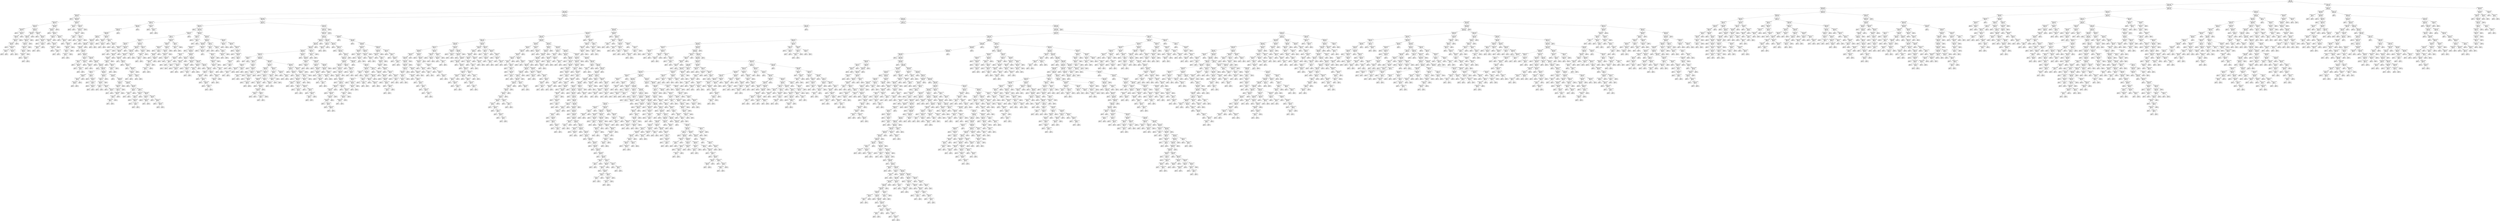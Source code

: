 digraph Tree {
node [shape=box] ;
0 [label="recipe <= 0.5\ngini = 0.4996\nsamples = 7395\nvalue = [3599, 3796]"] ;
1 [label="image_ratio <= 0.3788\ngini = 0.4962\nsamples = 6469\nvalue = [3517, 2952]"] ;
0 -> 1 [labeldistance=2.5, labelangle=45, headlabel="True"] ;
2 [label="html_ratio <= 0.307\ngini = 0.4995\nsamples = 5427\nvalue = [2799, 2628]"] ;
1 -> 2 ;
3 [label="html_ratio <= 0.1588\ngini = 0.4999\nsamples = 4995\nvalue = [2535, 2460]"] ;
2 -> 3 ;
4 [label="html_ratio <= 0.0827\ngini = 0.4461\nsamples = 134\nvalue = [89, 45]"] ;
3 -> 4 ;
5 [label="gini = 0.0\nsamples = 2\nvalue = [0, 2]"] ;
4 -> 5 ;
6 [label="image_ratio <= 0.2565\ngini = 0.4393\nsamples = 132\nvalue = [89, 43]"] ;
4 -> 6 ;
7 [label="image_ratio <= 0.0651\ngini = 0.4148\nsamples = 109\nvalue = [77, 32]"] ;
6 -> 7 ;
8 [label="html_ratio <= 0.1357\ngini = 0.4728\nsamples = 60\nvalue = [37, 23]"] ;
7 -> 8 ;
9 [label="html_ratio <= 0.0999\ngini = 0.4965\nsamples = 24\nvalue = [11, 13]"] ;
8 -> 9 ;
10 [label="gini = 0.0\nsamples = 4\nvalue = [4, 0]"] ;
9 -> 10 ;
11 [label="html_ratio <= 0.1276\ngini = 0.455\nsamples = 20\nvalue = [7, 13]"] ;
9 -> 11 ;
12 [label="html_ratio <= 0.1264\ngini = 0.4978\nsamples = 15\nvalue = [7, 8]"] ;
11 -> 12 ;
13 [label="html_ratio <= 0.1165\ngini = 0.4444\nsamples = 12\nvalue = [4, 8]"] ;
12 -> 13 ;
14 [label="html_ratio <= 0.1027\ngini = 0.4938\nsamples = 9\nvalue = [4, 5]"] ;
13 -> 14 ;
15 [label="gini = 0.0\nsamples = 2\nvalue = [0, 2]"] ;
14 -> 15 ;
16 [label="image_ratio <= -0.4978\ngini = 0.4898\nsamples = 7\nvalue = [4, 3]"] ;
14 -> 16 ;
17 [label="html_ratio <= 0.1155\ngini = 0.375\nsamples = 4\nvalue = [3, 1]"] ;
16 -> 17 ;
18 [label="gini = 0.0\nsamples = 3\nvalue = [3, 0]"] ;
17 -> 18 ;
19 [label="gini = 0.0\nsamples = 1\nvalue = [0, 1]"] ;
17 -> 19 ;
20 [label="image_ratio <= 0.0287\ngini = 0.4444\nsamples = 3\nvalue = [1, 2]"] ;
16 -> 20 ;
21 [label="gini = 0.0\nsamples = 2\nvalue = [0, 2]"] ;
20 -> 21 ;
22 [label="gini = 0.0\nsamples = 1\nvalue = [1, 0]"] ;
20 -> 22 ;
23 [label="gini = 0.0\nsamples = 3\nvalue = [0, 3]"] ;
13 -> 23 ;
24 [label="gini = 0.0\nsamples = 3\nvalue = [3, 0]"] ;
12 -> 24 ;
25 [label="gini = 0.0\nsamples = 5\nvalue = [0, 5]"] ;
11 -> 25 ;
26 [label="image_ratio <= 0.002\ngini = 0.4012\nsamples = 36\nvalue = [26, 10]"] ;
8 -> 26 ;
27 [label="html_ratio <= 0.1527\ngini = 0.2688\nsamples = 25\nvalue = [21, 4]"] ;
26 -> 27 ;
28 [label="html_ratio <= 0.1523\ngini = 0.3324\nsamples = 19\nvalue = [15, 4]"] ;
27 -> 28 ;
29 [label="html_ratio <= 0.1495\ngini = 0.2778\nsamples = 18\nvalue = [15, 3]"] ;
28 -> 29 ;
30 [label="html_ratio <= 0.1476\ngini = 0.355\nsamples = 13\nvalue = [10, 3]"] ;
29 -> 30 ;
31 [label="html_ratio <= 0.1449\ngini = 0.2778\nsamples = 12\nvalue = [10, 2]"] ;
30 -> 31 ;
32 [label="html_ratio <= 0.1445\ngini = 0.375\nsamples = 8\nvalue = [6, 2]"] ;
31 -> 32 ;
33 [label="html_ratio <= 0.1418\ngini = 0.2449\nsamples = 7\nvalue = [6, 1]"] ;
32 -> 33 ;
34 [label="gini = 0.0\nsamples = 3\nvalue = [3, 0]"] ;
33 -> 34 ;
35 [label="html_ratio <= 0.1425\ngini = 0.375\nsamples = 4\nvalue = [3, 1]"] ;
33 -> 35 ;
36 [label="gini = 0.0\nsamples = 1\nvalue = [0, 1]"] ;
35 -> 36 ;
37 [label="gini = 0.0\nsamples = 3\nvalue = [3, 0]"] ;
35 -> 37 ;
38 [label="gini = 0.0\nsamples = 1\nvalue = [0, 1]"] ;
32 -> 38 ;
39 [label="gini = 0.0\nsamples = 4\nvalue = [4, 0]"] ;
31 -> 39 ;
40 [label="gini = 0.0\nsamples = 1\nvalue = [0, 1]"] ;
30 -> 40 ;
41 [label="gini = 0.0\nsamples = 5\nvalue = [5, 0]"] ;
29 -> 41 ;
42 [label="gini = 0.0\nsamples = 1\nvalue = [0, 1]"] ;
28 -> 42 ;
43 [label="gini = 0.0\nsamples = 6\nvalue = [6, 0]"] ;
27 -> 43 ;
44 [label="html_ratio <= 0.1389\ngini = 0.4959\nsamples = 11\nvalue = [5, 6]"] ;
26 -> 44 ;
45 [label="gini = 0.0\nsamples = 2\nvalue = [2, 0]"] ;
44 -> 45 ;
46 [label="html_ratio <= 0.1519\ngini = 0.4444\nsamples = 9\nvalue = [3, 6]"] ;
44 -> 46 ;
47 [label="gini = 0.0\nsamples = 2\nvalue = [0, 2]"] ;
46 -> 47 ;
48 [label="html_ratio <= 0.1549\ngini = 0.4898\nsamples = 7\nvalue = [3, 4]"] ;
46 -> 48 ;
49 [label="gini = 0.0\nsamples = 2\nvalue = [2, 0]"] ;
48 -> 49 ;
50 [label="image_ratio <= 0.0226\ngini = 0.32\nsamples = 5\nvalue = [1, 4]"] ;
48 -> 50 ;
51 [label="image_ratio <= 0.0101\ngini = 0.5\nsamples = 2\nvalue = [1, 1]"] ;
50 -> 51 ;
52 [label="gini = 0.0\nsamples = 1\nvalue = [0, 1]"] ;
51 -> 52 ;
53 [label="gini = 0.0\nsamples = 1\nvalue = [1, 0]"] ;
51 -> 53 ;
54 [label="gini = 0.0\nsamples = 3\nvalue = [0, 3]"] ;
50 -> 54 ;
55 [label="html_ratio <= 0.1532\ngini = 0.2999\nsamples = 49\nvalue = [40, 9]"] ;
7 -> 55 ;
56 [label="html_ratio <= 0.1158\ngini = 0.355\nsamples = 39\nvalue = [30, 9]"] ;
55 -> 56 ;
57 [label="gini = 0.0\nsamples = 9\nvalue = [9, 0]"] ;
56 -> 57 ;
58 [label="image_ratio <= 0.164\ngini = 0.42\nsamples = 30\nvalue = [21, 9]"] ;
56 -> 58 ;
59 [label="image_ratio <= 0.1565\ngini = 0.497\nsamples = 13\nvalue = [7, 6]"] ;
58 -> 59 ;
60 [label="html_ratio <= 0.1245\ngini = 0.4628\nsamples = 11\nvalue = [7, 4]"] ;
59 -> 60 ;
61 [label="gini = 0.0\nsamples = 2\nvalue = [0, 2]"] ;
60 -> 61 ;
62 [label="html_ratio <= 0.1495\ngini = 0.3457\nsamples = 9\nvalue = [7, 2]"] ;
60 -> 62 ;
63 [label="image_ratio <= 0.1439\ngini = 0.2188\nsamples = 8\nvalue = [7, 1]"] ;
62 -> 63 ;
64 [label="gini = 0.0\nsamples = 6\nvalue = [6, 0]"] ;
63 -> 64 ;
65 [label="image_ratio <= 0.1496\ngini = 0.5\nsamples = 2\nvalue = [1, 1]"] ;
63 -> 65 ;
66 [label="gini = 0.0\nsamples = 1\nvalue = [0, 1]"] ;
65 -> 66 ;
67 [label="gini = 0.0\nsamples = 1\nvalue = [1, 0]"] ;
65 -> 67 ;
68 [label="gini = 0.0\nsamples = 1\nvalue = [0, 1]"] ;
62 -> 68 ;
69 [label="gini = 0.0\nsamples = 2\nvalue = [0, 2]"] ;
59 -> 69 ;
70 [label="html_ratio <= 0.1323\ngini = 0.2907\nsamples = 17\nvalue = [14, 3]"] ;
58 -> 70 ;
71 [label="gini = 0.0\nsamples = 7\nvalue = [7, 0]"] ;
70 -> 71 ;
72 [label="html_ratio <= 0.1359\ngini = 0.42\nsamples = 10\nvalue = [7, 3]"] ;
70 -> 72 ;
73 [label="gini = 0.0\nsamples = 1\nvalue = [0, 1]"] ;
72 -> 73 ;
74 [label="image_ratio <= 0.2133\ngini = 0.3457\nsamples = 9\nvalue = [7, 2]"] ;
72 -> 74 ;
75 [label="image_ratio <= 0.2081\ngini = 0.4444\nsamples = 6\nvalue = [4, 2]"] ;
74 -> 75 ;
76 [label="html_ratio <= 0.1422\ngini = 0.32\nsamples = 5\nvalue = [4, 1]"] ;
75 -> 76 ;
77 [label="html_ratio <= 0.1391\ngini = 0.5\nsamples = 2\nvalue = [1, 1]"] ;
76 -> 77 ;
78 [label="gini = 0.0\nsamples = 1\nvalue = [1, 0]"] ;
77 -> 78 ;
79 [label="gini = 0.0\nsamples = 1\nvalue = [0, 1]"] ;
77 -> 79 ;
80 [label="gini = 0.0\nsamples = 3\nvalue = [3, 0]"] ;
76 -> 80 ;
81 [label="gini = 0.0\nsamples = 1\nvalue = [0, 1]"] ;
75 -> 81 ;
82 [label="gini = 0.0\nsamples = 3\nvalue = [3, 0]"] ;
74 -> 82 ;
83 [label="gini = 0.0\nsamples = 10\nvalue = [10, 0]"] ;
55 -> 83 ;
84 [label="image_ratio <= 0.2952\ngini = 0.4991\nsamples = 23\nvalue = [12, 11]"] ;
6 -> 84 ;
85 [label="html_ratio <= 0.1576\ngini = 0.375\nsamples = 8\nvalue = [2, 6]"] ;
84 -> 85 ;
86 [label="gini = 0.0\nsamples = 6\nvalue = [0, 6]"] ;
85 -> 86 ;
87 [label="gini = 0.0\nsamples = 2\nvalue = [2, 0]"] ;
85 -> 87 ;
88 [label="html_ratio <= 0.1561\ngini = 0.4444\nsamples = 15\nvalue = [10, 5]"] ;
84 -> 88 ;
89 [label="image_ratio <= 0.3692\ngini = 0.355\nsamples = 13\nvalue = [10, 3]"] ;
88 -> 89 ;
90 [label="image_ratio <= 0.2959\ngini = 0.2778\nsamples = 12\nvalue = [10, 2]"] ;
89 -> 90 ;
91 [label="html_ratio <= 0.1491\ngini = 0.5\nsamples = 2\nvalue = [1, 1]"] ;
90 -> 91 ;
92 [label="gini = 0.0\nsamples = 1\nvalue = [0, 1]"] ;
91 -> 92 ;
93 [label="gini = 0.0\nsamples = 1\nvalue = [1, 0]"] ;
91 -> 93 ;
94 [label="html_ratio <= 0.1451\ngini = 0.18\nsamples = 10\nvalue = [9, 1]"] ;
90 -> 94 ;
95 [label="html_ratio <= 0.1397\ngini = 0.32\nsamples = 5\nvalue = [4, 1]"] ;
94 -> 95 ;
96 [label="gini = 0.0\nsamples = 4\nvalue = [4, 0]"] ;
95 -> 96 ;
97 [label="gini = 0.0\nsamples = 1\nvalue = [0, 1]"] ;
95 -> 97 ;
98 [label="gini = 0.0\nsamples = 5\nvalue = [5, 0]"] ;
94 -> 98 ;
99 [label="gini = 0.0\nsamples = 1\nvalue = [0, 1]"] ;
89 -> 99 ;
100 [label="gini = 0.0\nsamples = 2\nvalue = [0, 2]"] ;
88 -> 100 ;
101 [label="html_ratio <= 0.2015\ngini = 0.5\nsamples = 4861\nvalue = [2446, 2415]"] ;
3 -> 101 ;
102 [label="image_ratio <= 0.0169\ngini = 0.4895\nsamples = 882\nvalue = [377, 505]"] ;
101 -> 102 ;
103 [label="image_ratio <= 0.0149\ngini = 0.497\nsamples = 141\nvalue = [76, 65]"] ;
102 -> 103 ;
104 [label="image_ratio <= 0.0121\ngini = 0.4995\nsamples = 132\nvalue = [68, 64]"] ;
103 -> 104 ;
105 [label="image_ratio <= 0.0113\ngini = 0.4975\nsamples = 127\nvalue = [68, 59]"] ;
104 -> 105 ;
106 [label="image_ratio <= 0.0017\ngini = 0.4988\nsamples = 124\nvalue = [65, 59]"] ;
105 -> 106 ;
107 [label="image_ratio <= -0.5\ngini = 0.494\nsamples = 110\nvalue = [61, 49]"] ;
106 -> 107 ;
108 [label="html_ratio <= 0.1998\ngini = 0.4972\nsamples = 106\nvalue = [57, 49]"] ;
107 -> 108 ;
109 [label="html_ratio <= 0.1994\ngini = 0.4988\nsamples = 101\nvalue = [53, 48]"] ;
108 -> 109 ;
110 [label="html_ratio <= 0.1613\ngini = 0.4967\nsamples = 98\nvalue = [53, 45]"] ;
109 -> 110 ;
111 [label="gini = 0.0\nsamples = 1\nvalue = [0, 1]"] ;
110 -> 111 ;
112 [label="html_ratio <= 0.1622\ngini = 0.4957\nsamples = 97\nvalue = [53, 44]"] ;
110 -> 112 ;
113 [label="gini = 0.0\nsamples = 3\nvalue = [3, 0]"] ;
112 -> 113 ;
114 [label="html_ratio <= 0.165\ngini = 0.498\nsamples = 94\nvalue = [50, 44]"] ;
112 -> 114 ;
115 [label="html_ratio <= 0.1635\ngini = 0.42\nsamples = 10\nvalue = [3, 7]"] ;
114 -> 115 ;
116 [label="html_ratio <= 0.1627\ngini = 0.5\nsamples = 4\nvalue = [2, 2]"] ;
115 -> 116 ;
117 [label="gini = 0.0\nsamples = 1\nvalue = [0, 1]"] ;
116 -> 117 ;
118 [label="html_ratio <= 0.1632\ngini = 0.4444\nsamples = 3\nvalue = [2, 1]"] ;
116 -> 118 ;
119 [label="gini = 0.0\nsamples = 1\nvalue = [1, 0]"] ;
118 -> 119 ;
120 [label="html_ratio <= 0.1633\ngini = 0.5\nsamples = 2\nvalue = [1, 1]"] ;
118 -> 120 ;
121 [label="gini = 0.0\nsamples = 1\nvalue = [0, 1]"] ;
120 -> 121 ;
122 [label="gini = 0.0\nsamples = 1\nvalue = [1, 0]"] ;
120 -> 122 ;
123 [label="html_ratio <= 0.1638\ngini = 0.2778\nsamples = 6\nvalue = [1, 5]"] ;
115 -> 123 ;
124 [label="gini = 0.0\nsamples = 3\nvalue = [0, 3]"] ;
123 -> 124 ;
125 [label="html_ratio <= 0.1641\ngini = 0.4444\nsamples = 3\nvalue = [1, 2]"] ;
123 -> 125 ;
126 [label="gini = 0.0\nsamples = 1\nvalue = [1, 0]"] ;
125 -> 126 ;
127 [label="gini = 0.0\nsamples = 2\nvalue = [0, 2]"] ;
125 -> 127 ;
128 [label="html_ratio <= 0.1659\ngini = 0.4929\nsamples = 84\nvalue = [47, 37]"] ;
114 -> 128 ;
129 [label="gini = 0.0\nsamples = 3\nvalue = [3, 0]"] ;
128 -> 129 ;
130 [label="html_ratio <= 0.1666\ngini = 0.4963\nsamples = 81\nvalue = [44, 37]"] ;
128 -> 130 ;
131 [label="gini = 0.0\nsamples = 2\nvalue = [0, 2]"] ;
130 -> 131 ;
132 [label="html_ratio <= 0.1678\ngini = 0.4935\nsamples = 79\nvalue = [44, 35]"] ;
130 -> 132 ;
133 [label="gini = 0.0\nsamples = 3\nvalue = [3, 0]"] ;
132 -> 133 ;
134 [label="html_ratio <= 0.1744\ngini = 0.4969\nsamples = 76\nvalue = [41, 35]"] ;
132 -> 134 ;
135 [label="html_ratio <= 0.1707\ngini = 0.48\nsamples = 15\nvalue = [6, 9]"] ;
134 -> 135 ;
136 [label="html_ratio <= 0.1696\ngini = 0.4898\nsamples = 7\nvalue = [4, 3]"] ;
135 -> 136 ;
137 [label="html_ratio <= 0.1691\ngini = 0.48\nsamples = 5\nvalue = [2, 3]"] ;
136 -> 137 ;
138 [label="html_ratio <= 0.1683\ngini = 0.4444\nsamples = 3\nvalue = [2, 1]"] ;
137 -> 138 ;
139 [label="gini = 0.0\nsamples = 1\nvalue = [0, 1]"] ;
138 -> 139 ;
140 [label="gini = 0.0\nsamples = 2\nvalue = [2, 0]"] ;
138 -> 140 ;
141 [label="gini = 0.0\nsamples = 2\nvalue = [0, 2]"] ;
137 -> 141 ;
142 [label="gini = 0.0\nsamples = 2\nvalue = [2, 0]"] ;
136 -> 142 ;
143 [label="html_ratio <= 0.1716\ngini = 0.375\nsamples = 8\nvalue = [2, 6]"] ;
135 -> 143 ;
144 [label="gini = 0.0\nsamples = 2\nvalue = [0, 2]"] ;
143 -> 144 ;
145 [label="html_ratio <= 0.1722\ngini = 0.4444\nsamples = 6\nvalue = [2, 4]"] ;
143 -> 145 ;
146 [label="gini = 0.0\nsamples = 1\nvalue = [1, 0]"] ;
145 -> 146 ;
147 [label="html_ratio <= 0.1732\ngini = 0.32\nsamples = 5\nvalue = [1, 4]"] ;
145 -> 147 ;
148 [label="gini = 0.0\nsamples = 2\nvalue = [0, 2]"] ;
147 -> 148 ;
149 [label="html_ratio <= 0.1737\ngini = 0.4444\nsamples = 3\nvalue = [1, 2]"] ;
147 -> 149 ;
150 [label="gini = 0.0\nsamples = 1\nvalue = [1, 0]"] ;
149 -> 150 ;
151 [label="gini = 0.0\nsamples = 2\nvalue = [0, 2]"] ;
149 -> 151 ;
152 [label="html_ratio <= 0.1819\ngini = 0.4891\nsamples = 61\nvalue = [35, 26]"] ;
134 -> 152 ;
153 [label="html_ratio <= 0.1796\ngini = 0.3367\nsamples = 14\nvalue = [11, 3]"] ;
152 -> 153 ;
154 [label="html_ratio <= 0.1794\ngini = 0.42\nsamples = 10\nvalue = [7, 3]"] ;
153 -> 154 ;
155 [label="html_ratio <= 0.1753\ngini = 0.3457\nsamples = 9\nvalue = [7, 2]"] ;
154 -> 155 ;
156 [label="html_ratio <= 0.1749\ngini = 0.5\nsamples = 2\nvalue = [1, 1]"] ;
155 -> 156 ;
157 [label="gini = 0.0\nsamples = 1\nvalue = [1, 0]"] ;
156 -> 157 ;
158 [label="gini = 0.0\nsamples = 1\nvalue = [0, 1]"] ;
156 -> 158 ;
159 [label="html_ratio <= 0.1781\ngini = 0.2449\nsamples = 7\nvalue = [6, 1]"] ;
155 -> 159 ;
160 [label="gini = 0.0\nsamples = 4\nvalue = [4, 0]"] ;
159 -> 160 ;
161 [label="html_ratio <= 0.1786\ngini = 0.4444\nsamples = 3\nvalue = [2, 1]"] ;
159 -> 161 ;
162 [label="gini = 0.0\nsamples = 1\nvalue = [0, 1]"] ;
161 -> 162 ;
163 [label="gini = 0.0\nsamples = 2\nvalue = [2, 0]"] ;
161 -> 163 ;
164 [label="gini = 0.0\nsamples = 1\nvalue = [0, 1]"] ;
154 -> 164 ;
165 [label="gini = 0.0\nsamples = 4\nvalue = [4, 0]"] ;
153 -> 165 ;
166 [label="html_ratio <= 0.1835\ngini = 0.4998\nsamples = 47\nvalue = [24, 23]"] ;
152 -> 166 ;
167 [label="gini = 0.0\nsamples = 3\nvalue = [0, 3]"] ;
166 -> 167 ;
168 [label="html_ratio <= 0.1887\ngini = 0.4959\nsamples = 44\nvalue = [24, 20]"] ;
166 -> 168 ;
169 [label="html_ratio <= 0.188\ngini = 0.426\nsamples = 13\nvalue = [9, 4]"] ;
168 -> 169 ;
170 [label="html_ratio <= 0.1876\ngini = 0.4628\nsamples = 11\nvalue = [7, 4]"] ;
169 -> 170 ;
171 [label="html_ratio <= 0.1869\ngini = 0.42\nsamples = 10\nvalue = [7, 3]"] ;
170 -> 171 ;
172 [label="html_ratio <= 0.1861\ngini = 0.4898\nsamples = 7\nvalue = [4, 3]"] ;
171 -> 172 ;
173 [label="html_ratio <= 0.1843\ngini = 0.32\nsamples = 5\nvalue = [4, 1]"] ;
172 -> 173 ;
174 [label="html_ratio <= 0.1839\ngini = 0.5\nsamples = 2\nvalue = [1, 1]"] ;
173 -> 174 ;
175 [label="gini = 0.0\nsamples = 1\nvalue = [1, 0]"] ;
174 -> 175 ;
176 [label="gini = 0.0\nsamples = 1\nvalue = [0, 1]"] ;
174 -> 176 ;
177 [label="gini = 0.0\nsamples = 3\nvalue = [3, 0]"] ;
173 -> 177 ;
178 [label="gini = 0.0\nsamples = 2\nvalue = [0, 2]"] ;
172 -> 178 ;
179 [label="gini = 0.0\nsamples = 3\nvalue = [3, 0]"] ;
171 -> 179 ;
180 [label="gini = 0.0\nsamples = 1\nvalue = [0, 1]"] ;
170 -> 180 ;
181 [label="gini = 0.0\nsamples = 2\nvalue = [2, 0]"] ;
169 -> 181 ;
182 [label="html_ratio <= 0.1899\ngini = 0.4995\nsamples = 31\nvalue = [15, 16]"] ;
168 -> 182 ;
183 [label="gini = 0.0\nsamples = 4\nvalue = [0, 4]"] ;
182 -> 183 ;
184 [label="html_ratio <= 0.1912\ngini = 0.4938\nsamples = 27\nvalue = [15, 12]"] ;
182 -> 184 ;
185 [label="html_ratio <= 0.1904\ngini = 0.32\nsamples = 5\nvalue = [4, 1]"] ;
184 -> 185 ;
186 [label="html_ratio <= 0.1902\ngini = 0.5\nsamples = 2\nvalue = [1, 1]"] ;
185 -> 186 ;
187 [label="gini = 0.0\nsamples = 1\nvalue = [1, 0]"] ;
186 -> 187 ;
188 [label="gini = 0.0\nsamples = 1\nvalue = [0, 1]"] ;
186 -> 188 ;
189 [label="gini = 0.0\nsamples = 3\nvalue = [3, 0]"] ;
185 -> 189 ;
190 [label="html_ratio <= 0.1943\ngini = 0.5\nsamples = 22\nvalue = [11, 11]"] ;
184 -> 190 ;
191 [label="html_ratio <= 0.1938\ngini = 0.375\nsamples = 8\nvalue = [2, 6]"] ;
190 -> 191 ;
192 [label="html_ratio <= 0.1923\ngini = 0.48\nsamples = 5\nvalue = [2, 3]"] ;
191 -> 192 ;
193 [label="gini = 0.0\nsamples = 2\nvalue = [0, 2]"] ;
192 -> 193 ;
194 [label="html_ratio <= 0.1928\ngini = 0.4444\nsamples = 3\nvalue = [2, 1]"] ;
192 -> 194 ;
195 [label="gini = 0.0\nsamples = 1\nvalue = [1, 0]"] ;
194 -> 195 ;
196 [label="html_ratio <= 0.1933\ngini = 0.5\nsamples = 2\nvalue = [1, 1]"] ;
194 -> 196 ;
197 [label="gini = 0.0\nsamples = 1\nvalue = [0, 1]"] ;
196 -> 197 ;
198 [label="gini = 0.0\nsamples = 1\nvalue = [1, 0]"] ;
196 -> 198 ;
199 [label="gini = 0.0\nsamples = 3\nvalue = [0, 3]"] ;
191 -> 199 ;
200 [label="html_ratio <= 0.1982\ngini = 0.4592\nsamples = 14\nvalue = [9, 5]"] ;
190 -> 200 ;
201 [label="html_ratio <= 0.196\ngini = 0.2449\nsamples = 7\nvalue = [6, 1]"] ;
200 -> 201 ;
202 [label="gini = 0.0\nsamples = 3\nvalue = [3, 0]"] ;
201 -> 202 ;
203 [label="html_ratio <= 0.1967\ngini = 0.375\nsamples = 4\nvalue = [3, 1]"] ;
201 -> 203 ;
204 [label="gini = 0.0\nsamples = 1\nvalue = [0, 1]"] ;
203 -> 204 ;
205 [label="gini = 0.0\nsamples = 3\nvalue = [3, 0]"] ;
203 -> 205 ;
206 [label="html_ratio <= 0.1985\ngini = 0.4898\nsamples = 7\nvalue = [3, 4]"] ;
200 -> 206 ;
207 [label="gini = 0.0\nsamples = 2\nvalue = [0, 2]"] ;
206 -> 207 ;
208 [label="html_ratio <= 0.1988\ngini = 0.48\nsamples = 5\nvalue = [3, 2]"] ;
206 -> 208 ;
209 [label="gini = 0.0\nsamples = 2\nvalue = [2, 0]"] ;
208 -> 209 ;
210 [label="html_ratio <= 0.1992\ngini = 0.4444\nsamples = 3\nvalue = [1, 2]"] ;
208 -> 210 ;
211 [label="gini = 0.0\nsamples = 2\nvalue = [0, 2]"] ;
210 -> 211 ;
212 [label="gini = 0.0\nsamples = 1\nvalue = [1, 0]"] ;
210 -> 212 ;
213 [label="gini = 0.0\nsamples = 3\nvalue = [0, 3]"] ;
109 -> 213 ;
214 [label="html_ratio <= 0.2014\ngini = 0.32\nsamples = 5\nvalue = [4, 1]"] ;
108 -> 214 ;
215 [label="gini = 0.0\nsamples = 4\nvalue = [4, 0]"] ;
214 -> 215 ;
216 [label="gini = 0.0\nsamples = 1\nvalue = [0, 1]"] ;
214 -> 216 ;
217 [label="gini = 0.0\nsamples = 4\nvalue = [4, 0]"] ;
107 -> 217 ;
218 [label="image_ratio <= 0.0082\ngini = 0.4082\nsamples = 14\nvalue = [4, 10]"] ;
106 -> 218 ;
219 [label="html_ratio <= 0.175\ngini = 0.2188\nsamples = 8\nvalue = [1, 7]"] ;
218 -> 219 ;
220 [label="gini = 0.0\nsamples = 4\nvalue = [0, 4]"] ;
219 -> 220 ;
221 [label="html_ratio <= 0.1828\ngini = 0.375\nsamples = 4\nvalue = [1, 3]"] ;
219 -> 221 ;
222 [label="gini = 0.0\nsamples = 1\nvalue = [1, 0]"] ;
221 -> 222 ;
223 [label="gini = 0.0\nsamples = 3\nvalue = [0, 3]"] ;
221 -> 223 ;
224 [label="image_ratio <= 0.0092\ngini = 0.5\nsamples = 6\nvalue = [3, 3]"] ;
218 -> 224 ;
225 [label="gini = 0.0\nsamples = 2\nvalue = [2, 0]"] ;
224 -> 225 ;
226 [label="html_ratio <= 0.1841\ngini = 0.375\nsamples = 4\nvalue = [1, 3]"] ;
224 -> 226 ;
227 [label="gini = 0.0\nsamples = 3\nvalue = [0, 3]"] ;
226 -> 227 ;
228 [label="gini = 0.0\nsamples = 1\nvalue = [1, 0]"] ;
226 -> 228 ;
229 [label="gini = 0.0\nsamples = 3\nvalue = [3, 0]"] ;
105 -> 229 ;
230 [label="gini = 0.0\nsamples = 5\nvalue = [0, 5]"] ;
104 -> 230 ;
231 [label="html_ratio <= 0.1709\ngini = 0.1975\nsamples = 9\nvalue = [8, 1]"] ;
103 -> 231 ;
232 [label="gini = 0.0\nsamples = 5\nvalue = [5, 0]"] ;
231 -> 232 ;
233 [label="html_ratio <= 0.1725\ngini = 0.375\nsamples = 4\nvalue = [3, 1]"] ;
231 -> 233 ;
234 [label="gini = 0.0\nsamples = 1\nvalue = [0, 1]"] ;
233 -> 234 ;
235 [label="gini = 0.0\nsamples = 3\nvalue = [3, 0]"] ;
233 -> 235 ;
236 [label="html_ratio <= 0.181\ngini = 0.4824\nsamples = 741\nvalue = [301, 440]"] ;
102 -> 236 ;
237 [label="image_ratio <= 0.0178\ngini = 0.4973\nsamples = 270\nvalue = [125, 145]"] ;
236 -> 237 ;
238 [label="gini = 0.0\nsamples = 5\nvalue = [0, 5]"] ;
237 -> 238 ;
239 [label="image_ratio <= 0.1094\ngini = 0.4984\nsamples = 265\nvalue = [125, 140]"] ;
237 -> 239 ;
240 [label="image_ratio <= 0.0971\ngini = 0.4967\nsamples = 111\nvalue = [60, 51]"] ;
239 -> 240 ;
241 [label="html_ratio <= 0.1747\ngini = 0.5\nsamples = 103\nvalue = [52, 51]"] ;
240 -> 241 ;
242 [label="html_ratio <= 0.1678\ngini = 0.492\nsamples = 71\nvalue = [31, 40]"] ;
241 -> 242 ;
243 [label="html_ratio <= 0.161\ngini = 0.4829\nsamples = 27\nvalue = [16, 11]"] ;
242 -> 243 ;
244 [label="image_ratio <= 0.021\ngini = 0.2778\nsamples = 6\nvalue = [1, 5]"] ;
243 -> 244 ;
245 [label="image_ratio <= 0.0192\ngini = 0.5\nsamples = 2\nvalue = [1, 1]"] ;
244 -> 245 ;
246 [label="gini = 0.0\nsamples = 1\nvalue = [0, 1]"] ;
245 -> 246 ;
247 [label="gini = 0.0\nsamples = 1\nvalue = [1, 0]"] ;
245 -> 247 ;
248 [label="gini = 0.0\nsamples = 4\nvalue = [0, 4]"] ;
244 -> 248 ;
249 [label="image_ratio <= 0.0486\ngini = 0.4082\nsamples = 21\nvalue = [15, 6]"] ;
243 -> 249 ;
250 [label="image_ratio <= 0.0444\ngini = 0.4898\nsamples = 14\nvalue = [8, 6]"] ;
249 -> 250 ;
251 [label="html_ratio <= 0.1655\ngini = 0.4444\nsamples = 12\nvalue = [8, 4]"] ;
250 -> 251 ;
252 [label="html_ratio <= 0.1647\ngini = 0.4898\nsamples = 7\nvalue = [3, 4]"] ;
251 -> 252 ;
253 [label="html_ratio <= 0.1623\ngini = 0.48\nsamples = 5\nvalue = [3, 2]"] ;
252 -> 253 ;
254 [label="gini = 0.0\nsamples = 1\nvalue = [0, 1]"] ;
253 -> 254 ;
255 [label="image_ratio <= 0.0202\ngini = 0.375\nsamples = 4\nvalue = [3, 1]"] ;
253 -> 255 ;
256 [label="html_ratio <= 0.1634\ngini = 0.5\nsamples = 2\nvalue = [1, 1]"] ;
255 -> 256 ;
257 [label="gini = 0.0\nsamples = 1\nvalue = [1, 0]"] ;
256 -> 257 ;
258 [label="gini = 0.0\nsamples = 1\nvalue = [0, 1]"] ;
256 -> 258 ;
259 [label="gini = 0.0\nsamples = 2\nvalue = [2, 0]"] ;
255 -> 259 ;
260 [label="gini = 0.0\nsamples = 2\nvalue = [0, 2]"] ;
252 -> 260 ;
261 [label="gini = 0.0\nsamples = 5\nvalue = [5, 0]"] ;
251 -> 261 ;
262 [label="gini = 0.0\nsamples = 2\nvalue = [0, 2]"] ;
250 -> 262 ;
263 [label="gini = 0.0\nsamples = 7\nvalue = [7, 0]"] ;
249 -> 263 ;
264 [label="image_ratio <= 0.0485\ngini = 0.4494\nsamples = 44\nvalue = [15, 29]"] ;
242 -> 264 ;
265 [label="image_ratio <= 0.0463\ngini = 0.4824\nsamples = 32\nvalue = [13, 19]"] ;
264 -> 265 ;
266 [label="image_ratio <= 0.0314\ngini = 0.4518\nsamples = 29\nvalue = [10, 19]"] ;
265 -> 266 ;
267 [label="image_ratio <= 0.0273\ngini = 0.4898\nsamples = 21\nvalue = [9, 12]"] ;
266 -> 267 ;
268 [label="image_ratio <= 0.0179\ngini = 0.4654\nsamples = 19\nvalue = [7, 12]"] ;
267 -> 268 ;
269 [label="gini = 0.0\nsamples = 1\nvalue = [1, 0]"] ;
268 -> 269 ;
270 [label="html_ratio <= 0.17\ngini = 0.4444\nsamples = 18\nvalue = [6, 12]"] ;
268 -> 270 ;
271 [label="gini = 0.0\nsamples = 5\nvalue = [0, 5]"] ;
270 -> 271 ;
272 [label="image_ratio <= 0.0191\ngini = 0.497\nsamples = 13\nvalue = [6, 7]"] ;
270 -> 272 ;
273 [label="gini = 0.0\nsamples = 2\nvalue = [0, 2]"] ;
272 -> 273 ;
274 [label="image_ratio <= 0.0262\ngini = 0.4959\nsamples = 11\nvalue = [6, 5]"] ;
272 -> 274 ;
275 [label="html_ratio <= 0.1712\ngini = 0.4444\nsamples = 9\nvalue = [6, 3]"] ;
274 -> 275 ;
276 [label="html_ratio <= 0.1702\ngini = 0.4444\nsamples = 3\nvalue = [1, 2]"] ;
275 -> 276 ;
277 [label="gini = 0.0\nsamples = 1\nvalue = [1, 0]"] ;
276 -> 277 ;
278 [label="gini = 0.0\nsamples = 2\nvalue = [0, 2]"] ;
276 -> 278 ;
279 [label="html_ratio <= 0.174\ngini = 0.2778\nsamples = 6\nvalue = [5, 1]"] ;
275 -> 279 ;
280 [label="gini = 0.0\nsamples = 5\nvalue = [5, 0]"] ;
279 -> 280 ;
281 [label="gini = 0.0\nsamples = 1\nvalue = [0, 1]"] ;
279 -> 281 ;
282 [label="gini = 0.0\nsamples = 2\nvalue = [0, 2]"] ;
274 -> 282 ;
283 [label="gini = 0.0\nsamples = 2\nvalue = [2, 0]"] ;
267 -> 283 ;
284 [label="html_ratio <= 0.1686\ngini = 0.2188\nsamples = 8\nvalue = [1, 7]"] ;
266 -> 284 ;
285 [label="gini = 0.0\nsamples = 1\nvalue = [1, 0]"] ;
284 -> 285 ;
286 [label="gini = 0.0\nsamples = 7\nvalue = [0, 7]"] ;
284 -> 286 ;
287 [label="gini = 0.0\nsamples = 3\nvalue = [3, 0]"] ;
265 -> 287 ;
288 [label="html_ratio <= 0.1706\ngini = 0.2778\nsamples = 12\nvalue = [2, 10]"] ;
264 -> 288 ;
289 [label="html_ratio <= 0.1702\ngini = 0.4444\nsamples = 6\nvalue = [2, 4]"] ;
288 -> 289 ;
290 [label="image_ratio <= 0.0635\ngini = 0.32\nsamples = 5\nvalue = [1, 4]"] ;
289 -> 290 ;
291 [label="image_ratio <= 0.0614\ngini = 0.5\nsamples = 2\nvalue = [1, 1]"] ;
290 -> 291 ;
292 [label="gini = 0.0\nsamples = 1\nvalue = [0, 1]"] ;
291 -> 292 ;
293 [label="gini = 0.0\nsamples = 1\nvalue = [1, 0]"] ;
291 -> 293 ;
294 [label="gini = 0.0\nsamples = 3\nvalue = [0, 3]"] ;
290 -> 294 ;
295 [label="gini = 0.0\nsamples = 1\nvalue = [1, 0]"] ;
289 -> 295 ;
296 [label="gini = 0.0\nsamples = 6\nvalue = [0, 6]"] ;
288 -> 296 ;
297 [label="image_ratio <= 0.0915\ngini = 0.4512\nsamples = 32\nvalue = [21, 11]"] ;
241 -> 297 ;
298 [label="image_ratio <= 0.0582\ngini = 0.3841\nsamples = 27\nvalue = [20, 7]"] ;
297 -> 298 ;
299 [label="image_ratio <= 0.0213\ngini = 0.4734\nsamples = 13\nvalue = [8, 5]"] ;
298 -> 299 ;
300 [label="gini = 0.0\nsamples = 3\nvalue = [3, 0]"] ;
299 -> 300 ;
301 [label="html_ratio <= 0.1798\ngini = 0.5\nsamples = 10\nvalue = [5, 5]"] ;
299 -> 301 ;
302 [label="html_ratio <= 0.1749\ngini = 0.4688\nsamples = 8\nvalue = [3, 5]"] ;
301 -> 302 ;
303 [label="gini = 0.0\nsamples = 1\nvalue = [1, 0]"] ;
302 -> 303 ;
304 [label="image_ratio <= 0.0336\ngini = 0.4082\nsamples = 7\nvalue = [2, 5]"] ;
302 -> 304 ;
305 [label="image_ratio <= 0.0298\ngini = 0.48\nsamples = 5\nvalue = [2, 3]"] ;
304 -> 305 ;
306 [label="image_ratio <= 0.023\ngini = 0.375\nsamples = 4\nvalue = [1, 3]"] ;
305 -> 306 ;
307 [label="image_ratio <= 0.0215\ngini = 0.5\nsamples = 2\nvalue = [1, 1]"] ;
306 -> 307 ;
308 [label="gini = 0.0\nsamples = 1\nvalue = [0, 1]"] ;
307 -> 308 ;
309 [label="gini = 0.0\nsamples = 1\nvalue = [1, 0]"] ;
307 -> 309 ;
310 [label="gini = 0.0\nsamples = 2\nvalue = [0, 2]"] ;
306 -> 310 ;
311 [label="gini = 0.0\nsamples = 1\nvalue = [1, 0]"] ;
305 -> 311 ;
312 [label="gini = 0.0\nsamples = 2\nvalue = [0, 2]"] ;
304 -> 312 ;
313 [label="gini = 0.0\nsamples = 2\nvalue = [2, 0]"] ;
301 -> 313 ;
314 [label="html_ratio <= 0.1789\ngini = 0.2449\nsamples = 14\nvalue = [12, 2]"] ;
298 -> 314 ;
315 [label="html_ratio <= 0.1787\ngini = 0.3457\nsamples = 9\nvalue = [7, 2]"] ;
314 -> 315 ;
316 [label="image_ratio <= 0.0888\ngini = 0.2188\nsamples = 8\nvalue = [7, 1]"] ;
315 -> 316 ;
317 [label="gini = 0.0\nsamples = 5\nvalue = [5, 0]"] ;
316 -> 317 ;
318 [label="image_ratio <= 0.0895\ngini = 0.4444\nsamples = 3\nvalue = [2, 1]"] ;
316 -> 318 ;
319 [label="gini = 0.0\nsamples = 1\nvalue = [0, 1]"] ;
318 -> 319 ;
320 [label="gini = 0.0\nsamples = 2\nvalue = [2, 0]"] ;
318 -> 320 ;
321 [label="gini = 0.0\nsamples = 1\nvalue = [0, 1]"] ;
315 -> 321 ;
322 [label="gini = 0.0\nsamples = 5\nvalue = [5, 0]"] ;
314 -> 322 ;
323 [label="html_ratio <= 0.1771\ngini = 0.32\nsamples = 5\nvalue = [1, 4]"] ;
297 -> 323 ;
324 [label="image_ratio <= 0.0939\ngini = 0.5\nsamples = 2\nvalue = [1, 1]"] ;
323 -> 324 ;
325 [label="gini = 0.0\nsamples = 1\nvalue = [1, 0]"] ;
324 -> 325 ;
326 [label="gini = 0.0\nsamples = 1\nvalue = [0, 1]"] ;
324 -> 326 ;
327 [label="gini = 0.0\nsamples = 3\nvalue = [0, 3]"] ;
323 -> 327 ;
328 [label="gini = 0.0\nsamples = 8\nvalue = [8, 0]"] ;
240 -> 328 ;
329 [label="image_ratio <= 0.1313\ngini = 0.4879\nsamples = 154\nvalue = [65, 89]"] ;
239 -> 329 ;
330 [label="html_ratio <= 0.1753\ngini = 0.1327\nsamples = 14\nvalue = [1, 13]"] ;
329 -> 330 ;
331 [label="gini = 0.0\nsamples = 12\nvalue = [0, 12]"] ;
330 -> 331 ;
332 [label="html_ratio <= 0.1782\ngini = 0.5\nsamples = 2\nvalue = [1, 1]"] ;
330 -> 332 ;
333 [label="gini = 0.0\nsamples = 1\nvalue = [1, 0]"] ;
332 -> 333 ;
334 [label="gini = 0.0\nsamples = 1\nvalue = [0, 1]"] ;
332 -> 334 ;
335 [label="html_ratio <= 0.1779\ngini = 0.4963\nsamples = 140\nvalue = [64, 76]"] ;
329 -> 335 ;
336 [label="html_ratio <= 0.1761\ngini = 0.4997\nsamples = 115\nvalue = [56, 59]"] ;
335 -> 336 ;
337 [label="image_ratio <= 0.2969\ngini = 0.4933\nsamples = 95\nvalue = [42, 53]"] ;
336 -> 337 ;
338 [label="image_ratio <= 0.1325\ngini = 0.4999\nsamples = 77\nvalue = [38, 39]"] ;
337 -> 338 ;
339 [label="gini = 0.0\nsamples = 2\nvalue = [2, 0]"] ;
338 -> 339 ;
340 [label="image_ratio <= 0.1453\ngini = 0.4992\nsamples = 75\nvalue = [36, 39]"] ;
338 -> 340 ;
341 [label="html_ratio <= 0.1718\ngini = 0.375\nsamples = 8\nvalue = [2, 6]"] ;
340 -> 341 ;
342 [label="image_ratio <= 0.1348\ngini = 0.2449\nsamples = 7\nvalue = [1, 6]"] ;
341 -> 342 ;
343 [label="html_ratio <= 0.1705\ngini = 0.5\nsamples = 2\nvalue = [1, 1]"] ;
342 -> 343 ;
344 [label="gini = 0.0\nsamples = 1\nvalue = [1, 0]"] ;
343 -> 344 ;
345 [label="gini = 0.0\nsamples = 1\nvalue = [0, 1]"] ;
343 -> 345 ;
346 [label="gini = 0.0\nsamples = 5\nvalue = [0, 5]"] ;
342 -> 346 ;
347 [label="gini = 0.0\nsamples = 1\nvalue = [1, 0]"] ;
341 -> 347 ;
348 [label="image_ratio <= 0.1613\ngini = 0.4999\nsamples = 67\nvalue = [34, 33]"] ;
340 -> 348 ;
349 [label="html_ratio <= 0.175\ngini = 0.375\nsamples = 12\nvalue = [9, 3]"] ;
348 -> 349 ;
350 [label="html_ratio <= 0.1618\ngini = 0.2975\nsamples = 11\nvalue = [9, 2]"] ;
349 -> 350 ;
351 [label="html_ratio <= 0.1615\ngini = 0.5\nsamples = 2\nvalue = [1, 1]"] ;
350 -> 351 ;
352 [label="gini = 0.0\nsamples = 1\nvalue = [1, 0]"] ;
351 -> 352 ;
353 [label="gini = 0.0\nsamples = 1\nvalue = [0, 1]"] ;
351 -> 353 ;
354 [label="html_ratio <= 0.1705\ngini = 0.1975\nsamples = 9\nvalue = [8, 1]"] ;
350 -> 354 ;
355 [label="gini = 0.0\nsamples = 6\nvalue = [6, 0]"] ;
354 -> 355 ;
356 [label="html_ratio <= 0.1723\ngini = 0.4444\nsamples = 3\nvalue = [2, 1]"] ;
354 -> 356 ;
357 [label="gini = 0.0\nsamples = 1\nvalue = [0, 1]"] ;
356 -> 357 ;
358 [label="gini = 0.0\nsamples = 2\nvalue = [2, 0]"] ;
356 -> 358 ;
359 [label="gini = 0.0\nsamples = 1\nvalue = [0, 1]"] ;
349 -> 359 ;
360 [label="html_ratio <= 0.164\ngini = 0.4959\nsamples = 55\nvalue = [25, 30]"] ;
348 -> 360 ;
361 [label="image_ratio <= 0.2489\ngini = 0.4592\nsamples = 14\nvalue = [9, 5]"] ;
360 -> 361 ;
362 [label="html_ratio <= 0.1618\ngini = 0.4688\nsamples = 8\nvalue = [3, 5]"] ;
361 -> 362 ;
363 [label="gini = 0.0\nsamples = 4\nvalue = [0, 4]"] ;
362 -> 363 ;
364 [label="html_ratio <= 0.1631\ngini = 0.375\nsamples = 4\nvalue = [3, 1]"] ;
362 -> 364 ;
365 [label="gini = 0.0\nsamples = 2\nvalue = [2, 0]"] ;
364 -> 365 ;
366 [label="image_ratio <= 0.1711\ngini = 0.5\nsamples = 2\nvalue = [1, 1]"] ;
364 -> 366 ;
367 [label="gini = 0.0\nsamples = 1\nvalue = [1, 0]"] ;
366 -> 367 ;
368 [label="gini = 0.0\nsamples = 1\nvalue = [0, 1]"] ;
366 -> 368 ;
369 [label="gini = 0.0\nsamples = 6\nvalue = [6, 0]"] ;
361 -> 369 ;
370 [label="html_ratio <= 0.1695\ngini = 0.4759\nsamples = 41\nvalue = [16, 25]"] ;
360 -> 370 ;
371 [label="image_ratio <= 0.2232\ngini = 0.2975\nsamples = 11\nvalue = [2, 9]"] ;
370 -> 371 ;
372 [label="image_ratio <= 0.1991\ngini = 0.5\nsamples = 4\nvalue = [2, 2]"] ;
371 -> 372 ;
373 [label="gini = 0.0\nsamples = 2\nvalue = [0, 2]"] ;
372 -> 373 ;
374 [label="gini = 0.0\nsamples = 2\nvalue = [2, 0]"] ;
372 -> 374 ;
375 [label="gini = 0.0\nsamples = 7\nvalue = [0, 7]"] ;
371 -> 375 ;
376 [label="html_ratio <= 0.1705\ngini = 0.4978\nsamples = 30\nvalue = [14, 16]"] ;
370 -> 376 ;
377 [label="gini = 0.0\nsamples = 4\nvalue = [4, 0]"] ;
376 -> 377 ;
378 [label="html_ratio <= 0.1744\ngini = 0.4734\nsamples = 26\nvalue = [10, 16]"] ;
376 -> 378 ;
379 [label="html_ratio <= 0.173\ngini = 0.375\nsamples = 16\nvalue = [4, 12]"] ;
378 -> 379 ;
380 [label="image_ratio <= 0.186\ngini = 0.4628\nsamples = 11\nvalue = [4, 7]"] ;
379 -> 380 ;
381 [label="gini = 0.0\nsamples = 3\nvalue = [0, 3]"] ;
380 -> 381 ;
382 [label="image_ratio <= 0.2094\ngini = 0.5\nsamples = 8\nvalue = [4, 4]"] ;
380 -> 382 ;
383 [label="gini = 0.0\nsamples = 2\nvalue = [2, 0]"] ;
382 -> 383 ;
384 [label="image_ratio <= 0.2383\ngini = 0.4444\nsamples = 6\nvalue = [2, 4]"] ;
382 -> 384 ;
385 [label="gini = 0.0\nsamples = 2\nvalue = [0, 2]"] ;
384 -> 385 ;
386 [label="image_ratio <= 0.269\ngini = 0.5\nsamples = 4\nvalue = [2, 2]"] ;
384 -> 386 ;
387 [label="gini = 0.0\nsamples = 2\nvalue = [2, 0]"] ;
386 -> 387 ;
388 [label="gini = 0.0\nsamples = 2\nvalue = [0, 2]"] ;
386 -> 388 ;
389 [label="gini = 0.0\nsamples = 5\nvalue = [0, 5]"] ;
379 -> 389 ;
390 [label="html_ratio <= 0.175\ngini = 0.48\nsamples = 10\nvalue = [6, 4]"] ;
378 -> 390 ;
391 [label="gini = 0.0\nsamples = 4\nvalue = [4, 0]"] ;
390 -> 391 ;
392 [label="image_ratio <= 0.1926\ngini = 0.4444\nsamples = 6\nvalue = [2, 4]"] ;
390 -> 392 ;
393 [label="html_ratio <= 0.1756\ngini = 0.4444\nsamples = 3\nvalue = [2, 1]"] ;
392 -> 393 ;
394 [label="gini = 0.0\nsamples = 2\nvalue = [2, 0]"] ;
393 -> 394 ;
395 [label="gini = 0.0\nsamples = 1\nvalue = [0, 1]"] ;
393 -> 395 ;
396 [label="gini = 0.0\nsamples = 3\nvalue = [0, 3]"] ;
392 -> 396 ;
397 [label="image_ratio <= 0.3181\ngini = 0.3457\nsamples = 18\nvalue = [4, 14]"] ;
337 -> 397 ;
398 [label="gini = 0.0\nsamples = 5\nvalue = [0, 5]"] ;
397 -> 398 ;
399 [label="image_ratio <= 0.3225\ngini = 0.426\nsamples = 13\nvalue = [4, 9]"] ;
397 -> 399 ;
400 [label="gini = 0.0\nsamples = 1\nvalue = [1, 0]"] ;
399 -> 400 ;
401 [label="html_ratio <= 0.1722\ngini = 0.375\nsamples = 12\nvalue = [3, 9]"] ;
399 -> 401 ;
402 [label="html_ratio <= 0.1703\ngini = 0.4688\nsamples = 8\nvalue = [3, 5]"] ;
401 -> 402 ;
403 [label="image_ratio <= 0.3631\ngini = 0.4082\nsamples = 7\nvalue = [2, 5]"] ;
402 -> 403 ;
404 [label="html_ratio <= 0.1666\ngini = 0.2778\nsamples = 6\nvalue = [1, 5]"] ;
403 -> 404 ;
405 [label="gini = 0.0\nsamples = 4\nvalue = [0, 4]"] ;
404 -> 405 ;
406 [label="html_ratio <= 0.1677\ngini = 0.5\nsamples = 2\nvalue = [1, 1]"] ;
404 -> 406 ;
407 [label="gini = 0.0\nsamples = 1\nvalue = [1, 0]"] ;
406 -> 407 ;
408 [label="gini = 0.0\nsamples = 1\nvalue = [0, 1]"] ;
406 -> 408 ;
409 [label="gini = 0.0\nsamples = 1\nvalue = [1, 0]"] ;
403 -> 409 ;
410 [label="gini = 0.0\nsamples = 1\nvalue = [1, 0]"] ;
402 -> 410 ;
411 [label="gini = 0.0\nsamples = 4\nvalue = [0, 4]"] ;
401 -> 411 ;
412 [label="image_ratio <= 0.1797\ngini = 0.42\nsamples = 20\nvalue = [14, 6]"] ;
336 -> 412 ;
413 [label="html_ratio <= 0.1777\ngini = 0.32\nsamples = 5\nvalue = [1, 4]"] ;
412 -> 413 ;
414 [label="gini = 0.0\nsamples = 4\nvalue = [0, 4]"] ;
413 -> 414 ;
415 [label="gini = 0.0\nsamples = 1\nvalue = [1, 0]"] ;
413 -> 415 ;
416 [label="html_ratio <= 0.1773\ngini = 0.2311\nsamples = 15\nvalue = [13, 2]"] ;
412 -> 416 ;
417 [label="gini = 0.0\nsamples = 10\nvalue = [10, 0]"] ;
416 -> 417 ;
418 [label="html_ratio <= 0.1776\ngini = 0.48\nsamples = 5\nvalue = [3, 2]"] ;
416 -> 418 ;
419 [label="image_ratio <= 0.2229\ngini = 0.4444\nsamples = 3\nvalue = [1, 2]"] ;
418 -> 419 ;
420 [label="gini = 0.0\nsamples = 1\nvalue = [1, 0]"] ;
419 -> 420 ;
421 [label="gini = 0.0\nsamples = 2\nvalue = [0, 2]"] ;
419 -> 421 ;
422 [label="gini = 0.0\nsamples = 2\nvalue = [2, 0]"] ;
418 -> 422 ;
423 [label="html_ratio <= 0.1791\ngini = 0.4352\nsamples = 25\nvalue = [8, 17]"] ;
335 -> 423 ;
424 [label="image_ratio <= 0.1513\ngini = 0.1975\nsamples = 9\nvalue = [1, 8]"] ;
423 -> 424 ;
425 [label="gini = 0.0\nsamples = 1\nvalue = [1, 0]"] ;
424 -> 425 ;
426 [label="gini = 0.0\nsamples = 8\nvalue = [0, 8]"] ;
424 -> 426 ;
427 [label="image_ratio <= 0.1688\ngini = 0.4922\nsamples = 16\nvalue = [7, 9]"] ;
423 -> 427 ;
428 [label="gini = 0.0\nsamples = 4\nvalue = [0, 4]"] ;
427 -> 428 ;
429 [label="image_ratio <= 0.2065\ngini = 0.4861\nsamples = 12\nvalue = [7, 5]"] ;
427 -> 429 ;
430 [label="gini = 0.0\nsamples = 3\nvalue = [3, 0]"] ;
429 -> 430 ;
431 [label="html_ratio <= 0.1791\ngini = 0.4938\nsamples = 9\nvalue = [4, 5]"] ;
429 -> 431 ;
432 [label="gini = 0.0\nsamples = 1\nvalue = [1, 0]"] ;
431 -> 432 ;
433 [label="image_ratio <= 0.2763\ngini = 0.4688\nsamples = 8\nvalue = [3, 5]"] ;
431 -> 433 ;
434 [label="gini = 0.0\nsamples = 3\nvalue = [0, 3]"] ;
433 -> 434 ;
435 [label="html_ratio <= 0.18\ngini = 0.48\nsamples = 5\nvalue = [3, 2]"] ;
433 -> 435 ;
436 [label="html_ratio <= 0.1792\ngini = 0.4444\nsamples = 3\nvalue = [1, 2]"] ;
435 -> 436 ;
437 [label="gini = 0.0\nsamples = 1\nvalue = [0, 1]"] ;
436 -> 437 ;
438 [label="image_ratio <= 0.342\ngini = 0.5\nsamples = 2\nvalue = [1, 1]"] ;
436 -> 438 ;
439 [label="gini = 0.0\nsamples = 1\nvalue = [1, 0]"] ;
438 -> 439 ;
440 [label="gini = 0.0\nsamples = 1\nvalue = [0, 1]"] ;
438 -> 440 ;
441 [label="gini = 0.0\nsamples = 2\nvalue = [2, 0]"] ;
435 -> 441 ;
442 [label="html_ratio <= 0.2012\ngini = 0.4681\nsamples = 471\nvalue = [176, 295]"] ;
236 -> 442 ;
443 [label="image_ratio <= 0.3647\ngini = 0.4713\nsamples = 463\nvalue = [176, 287]"] ;
442 -> 443 ;
444 [label="image_ratio <= 0.2512\ngini = 0.4736\nsamples = 457\nvalue = [176, 281]"] ;
443 -> 444 ;
445 [label="image_ratio <= 0.1214\ngini = 0.4614\nsamples = 385\nvalue = [139, 246]"] ;
444 -> 445 ;
446 [label="image_ratio <= 0.1192\ngini = 0.48\nsamples = 225\nvalue = [90, 135]"] ;
445 -> 446 ;
447 [label="html_ratio <= 0.201\ngini = 0.4766\nsamples = 222\nvalue = [87, 135]"] ;
446 -> 447 ;
448 [label="html_ratio <= 0.1999\ngini = 0.4742\nsamples = 220\nvalue = [85, 135]"] ;
447 -> 448 ;
449 [label="html_ratio <= 0.197\ngini = 0.4819\nsamples = 205\nvalue = [83, 122]"] ;
448 -> 449 ;
450 [label="html_ratio <= 0.1817\ngini = 0.4672\nsamples = 164\nvalue = [61, 103]"] ;
449 -> 450 ;
451 [label="html_ratio <= 0.1814\ngini = 0.375\nsamples = 4\nvalue = [3, 1]"] ;
450 -> 451 ;
452 [label="gini = 0.0\nsamples = 1\nvalue = [0, 1]"] ;
451 -> 452 ;
453 [label="gini = 0.0\nsamples = 3\nvalue = [3, 0]"] ;
451 -> 453 ;
454 [label="image_ratio <= 0.0387\ngini = 0.4622\nsamples = 160\nvalue = [58, 102]"] ;
450 -> 454 ;
455 [label="image_ratio <= 0.028\ngini = 0.5\nsamples = 20\nvalue = [10, 10]"] ;
454 -> 455 ;
456 [label="html_ratio <= 0.1917\ngini = 0.4444\nsamples = 12\nvalue = [4, 8]"] ;
455 -> 456 ;
457 [label="html_ratio <= 0.1841\ngini = 0.2188\nsamples = 8\nvalue = [1, 7]"] ;
456 -> 457 ;
458 [label="image_ratio <= 0.0208\ngini = 0.5\nsamples = 2\nvalue = [1, 1]"] ;
457 -> 458 ;
459 [label="gini = 0.0\nsamples = 1\nvalue = [0, 1]"] ;
458 -> 459 ;
460 [label="gini = 0.0\nsamples = 1\nvalue = [1, 0]"] ;
458 -> 460 ;
461 [label="gini = 0.0\nsamples = 6\nvalue = [0, 6]"] ;
457 -> 461 ;
462 [label="html_ratio <= 0.1957\ngini = 0.375\nsamples = 4\nvalue = [3, 1]"] ;
456 -> 462 ;
463 [label="gini = 0.0\nsamples = 3\nvalue = [3, 0]"] ;
462 -> 463 ;
464 [label="gini = 0.0\nsamples = 1\nvalue = [0, 1]"] ;
462 -> 464 ;
465 [label="html_ratio <= 0.1874\ngini = 0.375\nsamples = 8\nvalue = [6, 2]"] ;
455 -> 465 ;
466 [label="gini = 0.0\nsamples = 2\nvalue = [2, 0]"] ;
465 -> 466 ;
467 [label="html_ratio <= 0.1885\ngini = 0.4444\nsamples = 6\nvalue = [4, 2]"] ;
465 -> 467 ;
468 [label="gini = 0.0\nsamples = 1\nvalue = [0, 1]"] ;
467 -> 468 ;
469 [label="image_ratio <= 0.034\ngini = 0.32\nsamples = 5\nvalue = [4, 1]"] ;
467 -> 469 ;
470 [label="image_ratio <= 0.0299\ngini = 0.5\nsamples = 2\nvalue = [1, 1]"] ;
469 -> 470 ;
471 [label="gini = 0.0\nsamples = 1\nvalue = [1, 0]"] ;
470 -> 471 ;
472 [label="gini = 0.0\nsamples = 1\nvalue = [0, 1]"] ;
470 -> 472 ;
473 [label="gini = 0.0\nsamples = 3\nvalue = [3, 0]"] ;
469 -> 473 ;
474 [label="html_ratio <= 0.1905\ngini = 0.4506\nsamples = 140\nvalue = [48, 92]"] ;
454 -> 474 ;
475 [label="html_ratio <= 0.1884\ngini = 0.485\nsamples = 75\nvalue = [31, 44]"] ;
474 -> 475 ;
476 [label="image_ratio <= 0.06\ngini = 0.4321\nsamples = 57\nvalue = [18, 39]"] ;
475 -> 476 ;
477 [label="image_ratio <= 0.0549\ngini = 0.497\nsamples = 13\nvalue = [7, 6]"] ;
476 -> 477 ;
478 [label="html_ratio <= 0.1828\ngini = 0.4444\nsamples = 9\nvalue = [3, 6]"] ;
477 -> 478 ;
479 [label="gini = 0.0\nsamples = 1\nvalue = [1, 0]"] ;
478 -> 479 ;
480 [label="image_ratio <= 0.0478\ngini = 0.375\nsamples = 8\nvalue = [2, 6]"] ;
478 -> 480 ;
481 [label="gini = 0.0\nsamples = 3\nvalue = [0, 3]"] ;
480 -> 481 ;
482 [label="image_ratio <= 0.0521\ngini = 0.48\nsamples = 5\nvalue = [2, 3]"] ;
480 -> 482 ;
483 [label="gini = 0.0\nsamples = 2\nvalue = [2, 0]"] ;
482 -> 483 ;
484 [label="gini = 0.0\nsamples = 3\nvalue = [0, 3]"] ;
482 -> 484 ;
485 [label="gini = 0.0\nsamples = 4\nvalue = [4, 0]"] ;
477 -> 485 ;
486 [label="image_ratio <= 0.0886\ngini = 0.375\nsamples = 44\nvalue = [11, 33]"] ;
476 -> 486 ;
487 [label="gini = 0.0\nsamples = 16\nvalue = [0, 16]"] ;
486 -> 487 ;
488 [label="image_ratio <= 0.1134\ngini = 0.477\nsamples = 28\nvalue = [11, 17]"] ;
486 -> 488 ;
489 [label="image_ratio <= 0.0945\ngini = 0.4938\nsamples = 18\nvalue = [10, 8]"] ;
488 -> 489 ;
490 [label="gini = 0.0\nsamples = 3\nvalue = [3, 0]"] ;
489 -> 490 ;
491 [label="image_ratio <= 0.0972\ngini = 0.4978\nsamples = 15\nvalue = [7, 8]"] ;
489 -> 491 ;
492 [label="gini = 0.0\nsamples = 3\nvalue = [0, 3]"] ;
491 -> 492 ;
493 [label="html_ratio <= 0.1867\ngini = 0.4861\nsamples = 12\nvalue = [7, 5]"] ;
491 -> 493 ;
494 [label="html_ratio <= 0.1848\ngini = 0.4938\nsamples = 9\nvalue = [4, 5]"] ;
493 -> 494 ;
495 [label="image_ratio <= 0.109\ngini = 0.375\nsamples = 4\nvalue = [3, 1]"] ;
494 -> 495 ;
496 [label="gini = 0.0\nsamples = 3\nvalue = [3, 0]"] ;
495 -> 496 ;
497 [label="gini = 0.0\nsamples = 1\nvalue = [0, 1]"] ;
495 -> 497 ;
498 [label="image_ratio <= 0.1\ngini = 0.32\nsamples = 5\nvalue = [1, 4]"] ;
494 -> 498 ;
499 [label="image_ratio <= 0.0984\ngini = 0.5\nsamples = 2\nvalue = [1, 1]"] ;
498 -> 499 ;
500 [label="gini = 0.0\nsamples = 1\nvalue = [0, 1]"] ;
499 -> 500 ;
501 [label="gini = 0.0\nsamples = 1\nvalue = [1, 0]"] ;
499 -> 501 ;
502 [label="gini = 0.0\nsamples = 3\nvalue = [0, 3]"] ;
498 -> 502 ;
503 [label="gini = 0.0\nsamples = 3\nvalue = [3, 0]"] ;
493 -> 503 ;
504 [label="image_ratio <= 0.1174\ngini = 0.18\nsamples = 10\nvalue = [1, 9]"] ;
488 -> 504 ;
505 [label="gini = 0.0\nsamples = 7\nvalue = [0, 7]"] ;
504 -> 505 ;
506 [label="image_ratio <= 0.1178\ngini = 0.4444\nsamples = 3\nvalue = [1, 2]"] ;
504 -> 506 ;
507 [label="gini = 0.0\nsamples = 1\nvalue = [1, 0]"] ;
506 -> 507 ;
508 [label="gini = 0.0\nsamples = 2\nvalue = [0, 2]"] ;
506 -> 508 ;
509 [label="image_ratio <= 0.0743\ngini = 0.4012\nsamples = 18\nvalue = [13, 5]"] ;
475 -> 509 ;
510 [label="html_ratio <= 0.1897\ngini = 0.48\nsamples = 5\nvalue = [2, 3]"] ;
509 -> 510 ;
511 [label="html_ratio <= 0.189\ngini = 0.375\nsamples = 4\nvalue = [1, 3]"] ;
510 -> 511 ;
512 [label="image_ratio <= 0.0634\ngini = 0.5\nsamples = 2\nvalue = [1, 1]"] ;
511 -> 512 ;
513 [label="gini = 0.0\nsamples = 1\nvalue = [0, 1]"] ;
512 -> 513 ;
514 [label="gini = 0.0\nsamples = 1\nvalue = [1, 0]"] ;
512 -> 514 ;
515 [label="gini = 0.0\nsamples = 2\nvalue = [0, 2]"] ;
511 -> 515 ;
516 [label="gini = 0.0\nsamples = 1\nvalue = [1, 0]"] ;
510 -> 516 ;
517 [label="image_ratio <= 0.1049\ngini = 0.2604\nsamples = 13\nvalue = [11, 2]"] ;
509 -> 517 ;
518 [label="gini = 0.0\nsamples = 8\nvalue = [8, 0]"] ;
517 -> 518 ;
519 [label="image_ratio <= 0.1112\ngini = 0.48\nsamples = 5\nvalue = [3, 2]"] ;
517 -> 519 ;
520 [label="gini = 0.0\nsamples = 2\nvalue = [0, 2]"] ;
519 -> 520 ;
521 [label="gini = 0.0\nsamples = 3\nvalue = [3, 0]"] ;
519 -> 521 ;
522 [label="image_ratio <= 0.1064\ngini = 0.3863\nsamples = 65\nvalue = [17, 48]"] ;
474 -> 522 ;
523 [label="image_ratio <= 0.0464\ngini = 0.32\nsamples = 50\nvalue = [10, 40]"] ;
522 -> 523 ;
524 [label="gini = 0.0\nsamples = 6\nvalue = [0, 6]"] ;
523 -> 524 ;
525 [label="image_ratio <= 0.0468\ngini = 0.3512\nsamples = 44\nvalue = [10, 34]"] ;
523 -> 525 ;
526 [label="gini = 0.0\nsamples = 1\nvalue = [1, 0]"] ;
525 -> 526 ;
527 [label="html_ratio <= 0.1925\ngini = 0.331\nsamples = 43\nvalue = [9, 34]"] ;
525 -> 527 ;
528 [label="gini = 0.0\nsamples = 11\nvalue = [0, 11]"] ;
527 -> 528 ;
529 [label="image_ratio <= 0.0502\ngini = 0.4043\nsamples = 32\nvalue = [9, 23]"] ;
527 -> 529 ;
530 [label="html_ratio <= 0.1939\ngini = 0.48\nsamples = 5\nvalue = [3, 2]"] ;
529 -> 530 ;
531 [label="gini = 0.0\nsamples = 2\nvalue = [0, 2]"] ;
530 -> 531 ;
532 [label="gini = 0.0\nsamples = 3\nvalue = [3, 0]"] ;
530 -> 532 ;
533 [label="html_ratio <= 0.1942\ngini = 0.3457\nsamples = 27\nvalue = [6, 21]"] ;
529 -> 533 ;
534 [label="image_ratio <= 0.0704\ngini = 0.5\nsamples = 8\nvalue = [4, 4]"] ;
533 -> 534 ;
535 [label="gini = 0.0\nsamples = 3\nvalue = [3, 0]"] ;
534 -> 535 ;
536 [label="html_ratio <= 0.1927\ngini = 0.32\nsamples = 5\nvalue = [1, 4]"] ;
534 -> 536 ;
537 [label="gini = 0.0\nsamples = 1\nvalue = [1, 0]"] ;
536 -> 537 ;
538 [label="gini = 0.0\nsamples = 4\nvalue = [0, 4]"] ;
536 -> 538 ;
539 [label="image_ratio <= 0.0796\ngini = 0.1884\nsamples = 19\nvalue = [2, 17]"] ;
533 -> 539 ;
540 [label="gini = 0.0\nsamples = 11\nvalue = [0, 11]"] ;
539 -> 540 ;
541 [label="image_ratio <= 0.0829\ngini = 0.375\nsamples = 8\nvalue = [2, 6]"] ;
539 -> 541 ;
542 [label="gini = 0.0\nsamples = 1\nvalue = [1, 0]"] ;
541 -> 542 ;
543 [label="html_ratio <= 0.1946\ngini = 0.2449\nsamples = 7\nvalue = [1, 6]"] ;
541 -> 543 ;
544 [label="html_ratio <= 0.1944\ngini = 0.5\nsamples = 2\nvalue = [1, 1]"] ;
543 -> 544 ;
545 [label="gini = 0.0\nsamples = 1\nvalue = [0, 1]"] ;
544 -> 545 ;
546 [label="gini = 0.0\nsamples = 1\nvalue = [1, 0]"] ;
544 -> 546 ;
547 [label="gini = 0.0\nsamples = 5\nvalue = [0, 5]"] ;
543 -> 547 ;
548 [label="html_ratio <= 0.1959\ngini = 0.4978\nsamples = 15\nvalue = [7, 8]"] ;
522 -> 548 ;
549 [label="image_ratio <= 0.1136\ngini = 0.3967\nsamples = 11\nvalue = [3, 8]"] ;
548 -> 549 ;
550 [label="image_ratio <= 0.1111\ngini = 0.5\nsamples = 6\nvalue = [3, 3]"] ;
549 -> 550 ;
551 [label="image_ratio <= 0.1082\ngini = 0.375\nsamples = 4\nvalue = [1, 3]"] ;
550 -> 551 ;
552 [label="gini = 0.0\nsamples = 1\nvalue = [1, 0]"] ;
551 -> 552 ;
553 [label="gini = 0.0\nsamples = 3\nvalue = [0, 3]"] ;
551 -> 553 ;
554 [label="gini = 0.0\nsamples = 2\nvalue = [2, 0]"] ;
550 -> 554 ;
555 [label="gini = 0.0\nsamples = 5\nvalue = [0, 5]"] ;
549 -> 555 ;
556 [label="gini = 0.0\nsamples = 4\nvalue = [4, 0]"] ;
548 -> 556 ;
557 [label="html_ratio <= 0.1973\ngini = 0.4973\nsamples = 41\nvalue = [22, 19]"] ;
449 -> 557 ;
558 [label="gini = 0.0\nsamples = 4\nvalue = [4, 0]"] ;
557 -> 558 ;
559 [label="html_ratio <= 0.1978\ngini = 0.4996\nsamples = 37\nvalue = [18, 19]"] ;
557 -> 559 ;
560 [label="image_ratio <= 0.0983\ngini = 0.375\nsamples = 8\nvalue = [2, 6]"] ;
559 -> 560 ;
561 [label="gini = 0.0\nsamples = 5\nvalue = [0, 5]"] ;
560 -> 561 ;
562 [label="image_ratio <= 0.1076\ngini = 0.4444\nsamples = 3\nvalue = [2, 1]"] ;
560 -> 562 ;
563 [label="gini = 0.0\nsamples = 2\nvalue = [2, 0]"] ;
562 -> 563 ;
564 [label="gini = 0.0\nsamples = 1\nvalue = [0, 1]"] ;
562 -> 564 ;
565 [label="html_ratio <= 0.1988\ngini = 0.4946\nsamples = 29\nvalue = [16, 13]"] ;
559 -> 565 ;
566 [label="image_ratio <= 0.0863\ngini = 0.355\nsamples = 13\nvalue = [10, 3]"] ;
565 -> 566 ;
567 [label="gini = 0.0\nsamples = 5\nvalue = [5, 0]"] ;
566 -> 567 ;
568 [label="image_ratio <= 0.0873\ngini = 0.4688\nsamples = 8\nvalue = [5, 3]"] ;
566 -> 568 ;
569 [label="gini = 0.0\nsamples = 1\nvalue = [0, 1]"] ;
568 -> 569 ;
570 [label="html_ratio <= 0.1983\ngini = 0.4082\nsamples = 7\nvalue = [5, 2]"] ;
568 -> 570 ;
571 [label="gini = 0.0\nsamples = 3\nvalue = [3, 0]"] ;
570 -> 571 ;
572 [label="html_ratio <= 0.1983\ngini = 0.5\nsamples = 4\nvalue = [2, 2]"] ;
570 -> 572 ;
573 [label="gini = 0.0\nsamples = 1\nvalue = [0, 1]"] ;
572 -> 573 ;
574 [label="html_ratio <= 0.1984\ngini = 0.4444\nsamples = 3\nvalue = [2, 1]"] ;
572 -> 574 ;
575 [label="gini = 0.0\nsamples = 1\nvalue = [1, 0]"] ;
574 -> 575 ;
576 [label="html_ratio <= 0.1986\ngini = 0.5\nsamples = 2\nvalue = [1, 1]"] ;
574 -> 576 ;
577 [label="gini = 0.0\nsamples = 1\nvalue = [0, 1]"] ;
576 -> 577 ;
578 [label="gini = 0.0\nsamples = 1\nvalue = [1, 0]"] ;
576 -> 578 ;
579 [label="image_ratio <= 0.087\ngini = 0.4688\nsamples = 16\nvalue = [6, 10]"] ;
565 -> 579 ;
580 [label="html_ratio <= 0.1991\ngini = 0.4959\nsamples = 11\nvalue = [6, 5]"] ;
579 -> 580 ;
581 [label="gini = 0.0\nsamples = 3\nvalue = [0, 3]"] ;
580 -> 581 ;
582 [label="image_ratio <= 0.0712\ngini = 0.375\nsamples = 8\nvalue = [6, 2]"] ;
580 -> 582 ;
583 [label="image_ratio <= 0.0564\ngini = 0.4444\nsamples = 3\nvalue = [1, 2]"] ;
582 -> 583 ;
584 [label="gini = 0.0\nsamples = 1\nvalue = [1, 0]"] ;
583 -> 584 ;
585 [label="gini = 0.0\nsamples = 2\nvalue = [0, 2]"] ;
583 -> 585 ;
586 [label="gini = 0.0\nsamples = 5\nvalue = [5, 0]"] ;
582 -> 586 ;
587 [label="gini = 0.0\nsamples = 5\nvalue = [0, 5]"] ;
579 -> 587 ;
588 [label="image_ratio <= 0.0507\ngini = 0.2311\nsamples = 15\nvalue = [2, 13]"] ;
448 -> 588 ;
589 [label="html_ratio <= 0.2007\ngini = 0.5\nsamples = 4\nvalue = [2, 2]"] ;
588 -> 589 ;
590 [label="gini = 0.0\nsamples = 2\nvalue = [0, 2]"] ;
589 -> 590 ;
591 [label="gini = 0.0\nsamples = 2\nvalue = [2, 0]"] ;
589 -> 591 ;
592 [label="gini = 0.0\nsamples = 11\nvalue = [0, 11]"] ;
588 -> 592 ;
593 [label="gini = 0.0\nsamples = 2\nvalue = [2, 0]"] ;
447 -> 593 ;
594 [label="gini = 0.0\nsamples = 3\nvalue = [3, 0]"] ;
446 -> 594 ;
595 [label="html_ratio <= 0.1843\ngini = 0.4249\nsamples = 160\nvalue = [49, 111]"] ;
445 -> 595 ;
596 [label="html_ratio <= 0.1834\ngini = 0.18\nsamples = 20\nvalue = [2, 18]"] ;
595 -> 596 ;
597 [label="html_ratio <= 0.1829\ngini = 0.32\nsamples = 10\nvalue = [2, 8]"] ;
596 -> 597 ;
598 [label="gini = 0.0\nsamples = 8\nvalue = [0, 8]"] ;
597 -> 598 ;
599 [label="gini = 0.0\nsamples = 2\nvalue = [2, 0]"] ;
597 -> 599 ;
600 [label="gini = 0.0\nsamples = 10\nvalue = [0, 10]"] ;
596 -> 600 ;
601 [label="html_ratio <= 0.1845\ngini = 0.446\nsamples = 140\nvalue = [47, 93]"] ;
595 -> 601 ;
602 [label="gini = 0.0\nsamples = 3\nvalue = [3, 0]"] ;
601 -> 602 ;
603 [label="image_ratio <= 0.1256\ngini = 0.436\nsamples = 137\nvalue = [44, 93]"] ;
601 -> 603 ;
604 [label="gini = 0.0\nsamples = 5\nvalue = [0, 5]"] ;
603 -> 604 ;
605 [label="image_ratio <= 0.1261\ngini = 0.4444\nsamples = 132\nvalue = [44, 88]"] ;
603 -> 605 ;
606 [label="gini = 0.0\nsamples = 1\nvalue = [1, 0]"] ;
605 -> 606 ;
607 [label="html_ratio <= 0.2012\ngini = 0.441\nsamples = 131\nvalue = [43, 88]"] ;
605 -> 607 ;
608 [label="image_ratio <= 0.1804\ngini = 0.4374\nsamples = 130\nvalue = [42, 88]"] ;
607 -> 608 ;
609 [label="html_ratio <= 0.1961\ngini = 0.3967\nsamples = 66\nvalue = [18, 48]"] ;
608 -> 609 ;
610 [label="image_ratio <= 0.1293\ngini = 0.4444\nsamples = 48\nvalue = [16, 32]"] ;
609 -> 610 ;
611 [label="gini = 0.0\nsamples = 5\nvalue = [0, 5]"] ;
610 -> 611 ;
612 [label="image_ratio <= 0.1312\ngini = 0.4673\nsamples = 43\nvalue = [16, 27]"] ;
610 -> 612 ;
613 [label="gini = 0.0\nsamples = 2\nvalue = [2, 0]"] ;
612 -> 613 ;
614 [label="html_ratio <= 0.1961\ngini = 0.4497\nsamples = 41\nvalue = [14, 27]"] ;
612 -> 614 ;
615 [label="html_ratio <= 0.1848\ngini = 0.4387\nsamples = 40\nvalue = [13, 27]"] ;
614 -> 615 ;
616 [label="gini = 0.0\nsamples = 3\nvalue = [0, 3]"] ;
615 -> 616 ;
617 [label="html_ratio <= 0.185\ngini = 0.4558\nsamples = 37\nvalue = [13, 24]"] ;
615 -> 617 ;
618 [label="gini = 0.0\nsamples = 2\nvalue = [2, 0]"] ;
617 -> 618 ;
619 [label="image_ratio <= 0.1541\ngini = 0.431\nsamples = 35\nvalue = [11, 24]"] ;
617 -> 619 ;
620 [label="image_ratio <= 0.1528\ngini = 0.4922\nsamples = 16\nvalue = [7, 9]"] ;
619 -> 620 ;
621 [label="html_ratio <= 0.1891\ngini = 0.4592\nsamples = 14\nvalue = [5, 9]"] ;
620 -> 621 ;
622 [label="gini = 0.0\nsamples = 3\nvalue = [0, 3]"] ;
621 -> 622 ;
623 [label="html_ratio <= 0.1954\ngini = 0.4959\nsamples = 11\nvalue = [5, 6]"] ;
621 -> 623 ;
624 [label="image_ratio <= 0.1353\ngini = 0.4938\nsamples = 9\nvalue = [5, 4]"] ;
623 -> 624 ;
625 [label="html_ratio <= 0.1917\ngini = 0.4898\nsamples = 7\nvalue = [3, 4]"] ;
624 -> 625 ;
626 [label="gini = 0.0\nsamples = 2\nvalue = [0, 2]"] ;
625 -> 626 ;
627 [label="html_ratio <= 0.1934\ngini = 0.48\nsamples = 5\nvalue = [3, 2]"] ;
625 -> 627 ;
628 [label="gini = 0.0\nsamples = 2\nvalue = [2, 0]"] ;
627 -> 628 ;
629 [label="html_ratio <= 0.1942\ngini = 0.4444\nsamples = 3\nvalue = [1, 2]"] ;
627 -> 629 ;
630 [label="gini = 0.0\nsamples = 2\nvalue = [0, 2]"] ;
629 -> 630 ;
631 [label="gini = 0.0\nsamples = 1\nvalue = [1, 0]"] ;
629 -> 631 ;
632 [label="gini = 0.0\nsamples = 2\nvalue = [2, 0]"] ;
624 -> 632 ;
633 [label="gini = 0.0\nsamples = 2\nvalue = [0, 2]"] ;
623 -> 633 ;
634 [label="gini = 0.0\nsamples = 2\nvalue = [2, 0]"] ;
620 -> 634 ;
635 [label="image_ratio <= 0.1685\ngini = 0.3324\nsamples = 19\nvalue = [4, 15]"] ;
619 -> 635 ;
636 [label="gini = 0.0\nsamples = 8\nvalue = [0, 8]"] ;
635 -> 636 ;
637 [label="html_ratio <= 0.1923\ngini = 0.4628\nsamples = 11\nvalue = [4, 7]"] ;
635 -> 637 ;
638 [label="image_ratio <= 0.1796\ngini = 0.5\nsamples = 8\nvalue = [4, 4]"] ;
637 -> 638 ;
639 [label="image_ratio <= 0.1764\ngini = 0.4444\nsamples = 6\nvalue = [4, 2]"] ;
638 -> 639 ;
640 [label="image_ratio <= 0.1713\ngini = 0.4444\nsamples = 3\nvalue = [1, 2]"] ;
639 -> 640 ;
641 [label="gini = 0.0\nsamples = 1\nvalue = [1, 0]"] ;
640 -> 641 ;
642 [label="gini = 0.0\nsamples = 2\nvalue = [0, 2]"] ;
640 -> 642 ;
643 [label="gini = 0.0\nsamples = 3\nvalue = [3, 0]"] ;
639 -> 643 ;
644 [label="gini = 0.0\nsamples = 2\nvalue = [0, 2]"] ;
638 -> 644 ;
645 [label="gini = 0.0\nsamples = 3\nvalue = [0, 3]"] ;
637 -> 645 ;
646 [label="gini = 0.0\nsamples = 1\nvalue = [1, 0]"] ;
614 -> 646 ;
647 [label="image_ratio <= 0.1321\ngini = 0.1975\nsamples = 18\nvalue = [2, 16]"] ;
609 -> 647 ;
648 [label="gini = 0.0\nsamples = 1\nvalue = [1, 0]"] ;
647 -> 648 ;
649 [label="html_ratio <= 0.2008\ngini = 0.1107\nsamples = 17\nvalue = [1, 16]"] ;
647 -> 649 ;
650 [label="gini = 0.0\nsamples = 15\nvalue = [0, 15]"] ;
649 -> 650 ;
651 [label="html_ratio <= 0.201\ngini = 0.5\nsamples = 2\nvalue = [1, 1]"] ;
649 -> 651 ;
652 [label="gini = 0.0\nsamples = 1\nvalue = [1, 0]"] ;
651 -> 652 ;
653 [label="gini = 0.0\nsamples = 1\nvalue = [0, 1]"] ;
651 -> 653 ;
654 [label="image_ratio <= 0.1825\ngini = 0.4688\nsamples = 64\nvalue = [24, 40]"] ;
608 -> 654 ;
655 [label="gini = 0.0\nsamples = 3\nvalue = [3, 0]"] ;
654 -> 655 ;
656 [label="html_ratio <= 0.1943\ngini = 0.4515\nsamples = 61\nvalue = [21, 40]"] ;
654 -> 656 ;
657 [label="image_ratio <= 0.1932\ngini = 0.3926\nsamples = 41\nvalue = [11, 30]"] ;
656 -> 657 ;
658 [label="image_ratio <= 0.1874\ngini = 0.375\nsamples = 4\nvalue = [3, 1]"] ;
657 -> 658 ;
659 [label="gini = 0.0\nsamples = 1\nvalue = [0, 1]"] ;
658 -> 659 ;
660 [label="gini = 0.0\nsamples = 3\nvalue = [3, 0]"] ;
658 -> 660 ;
661 [label="html_ratio <= 0.1881\ngini = 0.3389\nsamples = 37\nvalue = [8, 29]"] ;
657 -> 661 ;
662 [label="image_ratio <= 0.2288\ngini = 0.48\nsamples = 15\nvalue = [6, 9]"] ;
661 -> 662 ;
663 [label="html_ratio <= 0.1863\ngini = 0.32\nsamples = 10\nvalue = [2, 8]"] ;
662 -> 663 ;
664 [label="gini = 0.0\nsamples = 5\nvalue = [0, 5]"] ;
663 -> 664 ;
665 [label="image_ratio <= 0.2123\ngini = 0.48\nsamples = 5\nvalue = [2, 3]"] ;
663 -> 665 ;
666 [label="html_ratio <= 0.1867\ngini = 0.375\nsamples = 4\nvalue = [1, 3]"] ;
665 -> 666 ;
667 [label="gini = 0.0\nsamples = 1\nvalue = [1, 0]"] ;
666 -> 667 ;
668 [label="gini = 0.0\nsamples = 3\nvalue = [0, 3]"] ;
666 -> 668 ;
669 [label="gini = 0.0\nsamples = 1\nvalue = [1, 0]"] ;
665 -> 669 ;
670 [label="html_ratio <= 0.187\ngini = 0.32\nsamples = 5\nvalue = [4, 1]"] ;
662 -> 670 ;
671 [label="gini = 0.0\nsamples = 3\nvalue = [3, 0]"] ;
670 -> 671 ;
672 [label="image_ratio <= 0.2356\ngini = 0.5\nsamples = 2\nvalue = [1, 1]"] ;
670 -> 672 ;
673 [label="gini = 0.0\nsamples = 1\nvalue = [1, 0]"] ;
672 -> 673 ;
674 [label="gini = 0.0\nsamples = 1\nvalue = [0, 1]"] ;
672 -> 674 ;
675 [label="image_ratio <= 0.2219\ngini = 0.1653\nsamples = 22\nvalue = [2, 20]"] ;
661 -> 675 ;
676 [label="html_ratio <= 0.1914\ngini = 0.4444\nsamples = 6\nvalue = [2, 4]"] ;
675 -> 676 ;
677 [label="gini = 0.0\nsamples = 3\nvalue = [0, 3]"] ;
676 -> 677 ;
678 [label="image_ratio <= 0.2032\ngini = 0.4444\nsamples = 3\nvalue = [2, 1]"] ;
676 -> 678 ;
679 [label="gini = 0.0\nsamples = 1\nvalue = [0, 1]"] ;
678 -> 679 ;
680 [label="gini = 0.0\nsamples = 2\nvalue = [2, 0]"] ;
678 -> 680 ;
681 [label="gini = 0.0\nsamples = 16\nvalue = [0, 16]"] ;
675 -> 681 ;
682 [label="image_ratio <= 0.1858\ngini = 0.5\nsamples = 20\nvalue = [10, 10]"] ;
656 -> 682 ;
683 [label="gini = 0.0\nsamples = 4\nvalue = [0, 4]"] ;
682 -> 683 ;
684 [label="html_ratio <= 0.1967\ngini = 0.4688\nsamples = 16\nvalue = [10, 6]"] ;
682 -> 684 ;
685 [label="gini = 0.0\nsamples = 5\nvalue = [5, 0]"] ;
684 -> 685 ;
686 [label="html_ratio <= 0.1984\ngini = 0.4959\nsamples = 11\nvalue = [5, 6]"] ;
684 -> 686 ;
687 [label="gini = 0.0\nsamples = 3\nvalue = [0, 3]"] ;
686 -> 687 ;
688 [label="html_ratio <= 0.1993\ngini = 0.4688\nsamples = 8\nvalue = [5, 3]"] ;
686 -> 688 ;
689 [label="gini = 0.0\nsamples = 3\nvalue = [3, 0]"] ;
688 -> 689 ;
690 [label="image_ratio <= 0.2035\ngini = 0.48\nsamples = 5\nvalue = [2, 3]"] ;
688 -> 690 ;
691 [label="gini = 0.0\nsamples = 1\nvalue = [1, 0]"] ;
690 -> 691 ;
692 [label="html_ratio <= 0.2003\ngini = 0.375\nsamples = 4\nvalue = [1, 3]"] ;
690 -> 692 ;
693 [label="image_ratio <= 0.2375\ngini = 0.5\nsamples = 2\nvalue = [1, 1]"] ;
692 -> 693 ;
694 [label="gini = 0.0\nsamples = 1\nvalue = [1, 0]"] ;
693 -> 694 ;
695 [label="gini = 0.0\nsamples = 1\nvalue = [0, 1]"] ;
693 -> 695 ;
696 [label="gini = 0.0\nsamples = 2\nvalue = [0, 2]"] ;
692 -> 696 ;
697 [label="gini = 0.0\nsamples = 1\nvalue = [1, 0]"] ;
607 -> 697 ;
698 [label="image_ratio <= 0.2531\ngini = 0.4996\nsamples = 72\nvalue = [37, 35]"] ;
444 -> 698 ;
699 [label="gini = 0.0\nsamples = 4\nvalue = [4, 0]"] ;
698 -> 699 ;
700 [label="html_ratio <= 0.1817\ngini = 0.4996\nsamples = 68\nvalue = [33, 35]"] ;
698 -> 700 ;
701 [label="gini = 0.0\nsamples = 3\nvalue = [0, 3]"] ;
700 -> 701 ;
702 [label="image_ratio <= 0.2943\ngini = 0.4999\nsamples = 65\nvalue = [33, 32]"] ;
700 -> 702 ;
703 [label="image_ratio <= 0.2678\ngini = 0.4664\nsamples = 27\nvalue = [17, 10]"] ;
702 -> 703 ;
704 [label="html_ratio <= 0.1912\ngini = 0.4628\nsamples = 11\nvalue = [4, 7]"] ;
703 -> 704 ;
705 [label="gini = 0.0\nsamples = 4\nvalue = [0, 4]"] ;
704 -> 705 ;
706 [label="html_ratio <= 0.1961\ngini = 0.4898\nsamples = 7\nvalue = [4, 3]"] ;
704 -> 706 ;
707 [label="gini = 0.0\nsamples = 3\nvalue = [3, 0]"] ;
706 -> 707 ;
708 [label="html_ratio <= 0.1992\ngini = 0.375\nsamples = 4\nvalue = [1, 3]"] ;
706 -> 708 ;
709 [label="gini = 0.0\nsamples = 3\nvalue = [0, 3]"] ;
708 -> 709 ;
710 [label="gini = 0.0\nsamples = 1\nvalue = [1, 0]"] ;
708 -> 710 ;
711 [label="html_ratio <= 0.1929\ngini = 0.3047\nsamples = 16\nvalue = [13, 3]"] ;
703 -> 711 ;
712 [label="html_ratio <= 0.1893\ngini = 0.4444\nsamples = 9\nvalue = [6, 3]"] ;
711 -> 712 ;
713 [label="gini = 0.0\nsamples = 5\nvalue = [5, 0]"] ;
712 -> 713 ;
714 [label="image_ratio <= 0.2899\ngini = 0.375\nsamples = 4\nvalue = [1, 3]"] ;
712 -> 714 ;
715 [label="gini = 0.0\nsamples = 3\nvalue = [0, 3]"] ;
714 -> 715 ;
716 [label="gini = 0.0\nsamples = 1\nvalue = [1, 0]"] ;
714 -> 716 ;
717 [label="gini = 0.0\nsamples = 7\nvalue = [7, 0]"] ;
711 -> 717 ;
718 [label="image_ratio <= 0.342\ngini = 0.4875\nsamples = 38\nvalue = [16, 22]"] ;
702 -> 718 ;
719 [label="html_ratio <= 0.1945\ngini = 0.4032\nsamples = 25\nvalue = [7, 18]"] ;
718 -> 719 ;
720 [label="image_ratio <= 0.3093\ngini = 0.4844\nsamples = 17\nvalue = [7, 10]"] ;
719 -> 720 ;
721 [label="gini = 0.0\nsamples = 3\nvalue = [0, 3]"] ;
720 -> 721 ;
722 [label="image_ratio <= 0.3341\ngini = 0.5\nsamples = 14\nvalue = [7, 7]"] ;
720 -> 722 ;
723 [label="html_ratio <= 0.19\ngini = 0.4861\nsamples = 12\nvalue = [7, 5]"] ;
722 -> 723 ;
724 [label="html_ratio <= 0.1828\ngini = 0.4938\nsamples = 9\nvalue = [4, 5]"] ;
723 -> 724 ;
725 [label="gini = 0.0\nsamples = 1\nvalue = [1, 0]"] ;
724 -> 725 ;
726 [label="image_ratio <= 0.3197\ngini = 0.4688\nsamples = 8\nvalue = [3, 5]"] ;
724 -> 726 ;
727 [label="gini = 0.0\nsamples = 3\nvalue = [0, 3]"] ;
726 -> 727 ;
728 [label="image_ratio <= 0.3252\ngini = 0.48\nsamples = 5\nvalue = [3, 2]"] ;
726 -> 728 ;
729 [label="gini = 0.0\nsamples = 2\nvalue = [2, 0]"] ;
728 -> 729 ;
730 [label="html_ratio <= 0.1851\ngini = 0.4444\nsamples = 3\nvalue = [1, 2]"] ;
728 -> 730 ;
731 [label="gini = 0.0\nsamples = 1\nvalue = [0, 1]"] ;
730 -> 731 ;
732 [label="html_ratio <= 0.1883\ngini = 0.5\nsamples = 2\nvalue = [1, 1]"] ;
730 -> 732 ;
733 [label="gini = 0.0\nsamples = 1\nvalue = [1, 0]"] ;
732 -> 733 ;
734 [label="gini = 0.0\nsamples = 1\nvalue = [0, 1]"] ;
732 -> 734 ;
735 [label="gini = 0.0\nsamples = 3\nvalue = [3, 0]"] ;
723 -> 735 ;
736 [label="gini = 0.0\nsamples = 2\nvalue = [0, 2]"] ;
722 -> 736 ;
737 [label="gini = 0.0\nsamples = 8\nvalue = [0, 8]"] ;
719 -> 737 ;
738 [label="image_ratio <= 0.3551\ngini = 0.426\nsamples = 13\nvalue = [9, 4]"] ;
718 -> 738 ;
739 [label="gini = 0.0\nsamples = 5\nvalue = [5, 0]"] ;
738 -> 739 ;
740 [label="html_ratio <= 0.1866\ngini = 0.5\nsamples = 8\nvalue = [4, 4]"] ;
738 -> 740 ;
741 [label="gini = 0.0\nsamples = 2\nvalue = [2, 0]"] ;
740 -> 741 ;
742 [label="html_ratio <= 0.1894\ngini = 0.4444\nsamples = 6\nvalue = [2, 4]"] ;
740 -> 742 ;
743 [label="gini = 0.0\nsamples = 2\nvalue = [0, 2]"] ;
742 -> 743 ;
744 [label="html_ratio <= 0.1916\ngini = 0.5\nsamples = 4\nvalue = [2, 2]"] ;
742 -> 744 ;
745 [label="gini = 0.0\nsamples = 2\nvalue = [2, 0]"] ;
744 -> 745 ;
746 [label="gini = 0.0\nsamples = 2\nvalue = [0, 2]"] ;
744 -> 746 ;
747 [label="gini = 0.0\nsamples = 6\nvalue = [0, 6]"] ;
443 -> 747 ;
748 [label="gini = 0.0\nsamples = 8\nvalue = [0, 8]"] ;
442 -> 748 ;
749 [label="image_ratio <= 0.1474\ngini = 0.4992\nsamples = 3979\nvalue = [2069, 1910]"] ;
101 -> 749 ;
750 [label="image_ratio <= 0.0058\ngini = 0.5\nsamples = 3183\nvalue = [1603, 1580]"] ;
749 -> 750 ;
751 [label="html_ratio <= 0.3041\ngini = 0.4916\nsamples = 531\nvalue = [300, 231]"] ;
750 -> 751 ;
752 [label="image_ratio <= 0.0037\ngini = 0.4898\nsamples = 525\nvalue = [300, 225]"] ;
751 -> 752 ;
753 [label="image_ratio <= 0.0004\ngini = 0.4939\nsamples = 479\nvalue = [266, 213]"] ;
752 -> 753 ;
754 [label="html_ratio <= 0.2369\ngini = 0.4907\nsamples = 454\nvalue = [258, 196]"] ;
753 -> 754 ;
755 [label="html_ratio <= 0.2277\ngini = 0.4708\nsamples = 153\nvalue = [95, 58]"] ;
754 -> 755 ;
756 [label="html_ratio <= 0.2191\ngini = 0.4949\nsamples = 109\nvalue = [60, 49]"] ;
755 -> 756 ;
757 [label="html_ratio <= 0.215\ngini = 0.4713\nsamples = 71\nvalue = [44, 27]"] ;
756 -> 757 ;
758 [label="html_ratio <= 0.2081\ngini = 0.4919\nsamples = 55\nvalue = [31, 24]"] ;
757 -> 758 ;
759 [label="html_ratio <= 0.2064\ngini = 0.4444\nsamples = 33\nvalue = [22, 11]"] ;
758 -> 759 ;
760 [label="html_ratio <= 0.2058\ngini = 0.4882\nsamples = 26\nvalue = [15, 11]"] ;
759 -> 760 ;
761 [label="html_ratio <= 0.2047\ngini = 0.4688\nsamples = 24\nvalue = [15, 9]"] ;
760 -> 761 ;
762 [label="html_ratio <= 0.2038\ngini = 0.4898\nsamples = 21\nvalue = [12, 9]"] ;
761 -> 762 ;
763 [label="html_ratio <= 0.2037\ngini = 0.4444\nsamples = 15\nvalue = [10, 5]"] ;
762 -> 763 ;
764 [label="html_ratio <= 0.2023\ngini = 0.4861\nsamples = 12\nvalue = [7, 5]"] ;
763 -> 764 ;
765 [label="html_ratio <= 0.2016\ngini = 0.32\nsamples = 5\nvalue = [4, 1]"] ;
764 -> 765 ;
766 [label="html_ratio <= 0.2015\ngini = 0.5\nsamples = 2\nvalue = [1, 1]"] ;
765 -> 766 ;
767 [label="gini = 0.0\nsamples = 1\nvalue = [1, 0]"] ;
766 -> 767 ;
768 [label="gini = 0.0\nsamples = 1\nvalue = [0, 1]"] ;
766 -> 768 ;
769 [label="gini = 0.0\nsamples = 3\nvalue = [3, 0]"] ;
765 -> 769 ;
770 [label="html_ratio <= 0.2025\ngini = 0.4898\nsamples = 7\nvalue = [3, 4]"] ;
764 -> 770 ;
771 [label="gini = 0.0\nsamples = 1\nvalue = [0, 1]"] ;
770 -> 771 ;
772 [label="html_ratio <= 0.2028\ngini = 0.5\nsamples = 6\nvalue = [3, 3]"] ;
770 -> 772 ;
773 [label="gini = 0.0\nsamples = 1\nvalue = [1, 0]"] ;
772 -> 773 ;
774 [label="html_ratio <= 0.203\ngini = 0.48\nsamples = 5\nvalue = [2, 3]"] ;
772 -> 774 ;
775 [label="gini = 0.0\nsamples = 1\nvalue = [0, 1]"] ;
774 -> 775 ;
776 [label="html_ratio <= 0.2031\ngini = 0.5\nsamples = 4\nvalue = [2, 2]"] ;
774 -> 776 ;
777 [label="gini = 0.0\nsamples = 1\nvalue = [1, 0]"] ;
776 -> 777 ;
778 [label="html_ratio <= 0.2032\ngini = 0.4444\nsamples = 3\nvalue = [1, 2]"] ;
776 -> 778 ;
779 [label="gini = 0.0\nsamples = 1\nvalue = [0, 1]"] ;
778 -> 779 ;
780 [label="html_ratio <= 0.2035\ngini = 0.5\nsamples = 2\nvalue = [1, 1]"] ;
778 -> 780 ;
781 [label="gini = 0.0\nsamples = 1\nvalue = [1, 0]"] ;
780 -> 781 ;
782 [label="gini = 0.0\nsamples = 1\nvalue = [0, 1]"] ;
780 -> 782 ;
783 [label="gini = 0.0\nsamples = 3\nvalue = [3, 0]"] ;
763 -> 783 ;
784 [label="html_ratio <= 0.2041\ngini = 0.4444\nsamples = 6\nvalue = [2, 4]"] ;
762 -> 784 ;
785 [label="gini = 0.0\nsamples = 3\nvalue = [0, 3]"] ;
784 -> 785 ;
786 [label="html_ratio <= 0.2046\ngini = 0.4444\nsamples = 3\nvalue = [2, 1]"] ;
784 -> 786 ;
787 [label="gini = 0.0\nsamples = 2\nvalue = [2, 0]"] ;
786 -> 787 ;
788 [label="gini = 0.0\nsamples = 1\nvalue = [0, 1]"] ;
786 -> 788 ;
789 [label="gini = 0.0\nsamples = 3\nvalue = [3, 0]"] ;
761 -> 789 ;
790 [label="gini = 0.0\nsamples = 2\nvalue = [0, 2]"] ;
760 -> 790 ;
791 [label="gini = 0.0\nsamples = 7\nvalue = [7, 0]"] ;
759 -> 791 ;
792 [label="html_ratio <= 0.2107\ngini = 0.4835\nsamples = 22\nvalue = [9, 13]"] ;
758 -> 792 ;
793 [label="gini = 0.0\nsamples = 6\nvalue = [0, 6]"] ;
792 -> 793 ;
794 [label="html_ratio <= 0.2149\ngini = 0.4922\nsamples = 16\nvalue = [9, 7]"] ;
792 -> 794 ;
795 [label="html_ratio <= 0.2124\ngini = 0.4592\nsamples = 14\nvalue = [9, 5]"] ;
794 -> 795 ;
796 [label="html_ratio <= 0.2109\ngini = 0.48\nsamples = 5\nvalue = [2, 3]"] ;
795 -> 796 ;
797 [label="gini = 0.0\nsamples = 1\nvalue = [1, 0]"] ;
796 -> 797 ;
798 [label="html_ratio <= 0.2118\ngini = 0.375\nsamples = 4\nvalue = [1, 3]"] ;
796 -> 798 ;
799 [label="gini = 0.0\nsamples = 2\nvalue = [0, 2]"] ;
798 -> 799 ;
800 [label="html_ratio <= 0.2123\ngini = 0.5\nsamples = 2\nvalue = [1, 1]"] ;
798 -> 800 ;
801 [label="gini = 0.0\nsamples = 1\nvalue = [1, 0]"] ;
800 -> 801 ;
802 [label="gini = 0.0\nsamples = 1\nvalue = [0, 1]"] ;
800 -> 802 ;
803 [label="html_ratio <= 0.2135\ngini = 0.3457\nsamples = 9\nvalue = [7, 2]"] ;
795 -> 803 ;
804 [label="gini = 0.0\nsamples = 3\nvalue = [3, 0]"] ;
803 -> 804 ;
805 [label="html_ratio <= 0.2135\ngini = 0.4444\nsamples = 6\nvalue = [4, 2]"] ;
803 -> 805 ;
806 [label="gini = 0.0\nsamples = 1\nvalue = [0, 1]"] ;
805 -> 806 ;
807 [label="html_ratio <= 0.2139\ngini = 0.32\nsamples = 5\nvalue = [4, 1]"] ;
805 -> 807 ;
808 [label="gini = 0.0\nsamples = 2\nvalue = [2, 0]"] ;
807 -> 808 ;
809 [label="html_ratio <= 0.2143\ngini = 0.4444\nsamples = 3\nvalue = [2, 1]"] ;
807 -> 809 ;
810 [label="gini = 0.0\nsamples = 1\nvalue = [0, 1]"] ;
809 -> 810 ;
811 [label="gini = 0.0\nsamples = 2\nvalue = [2, 0]"] ;
809 -> 811 ;
812 [label="gini = 0.0\nsamples = 2\nvalue = [0, 2]"] ;
794 -> 812 ;
813 [label="html_ratio <= 0.2183\ngini = 0.3047\nsamples = 16\nvalue = [13, 3]"] ;
757 -> 813 ;
814 [label="html_ratio <= 0.2166\ngini = 0.1653\nsamples = 11\nvalue = [10, 1]"] ;
813 -> 814 ;
815 [label="gini = 0.0\nsamples = 5\nvalue = [5, 0]"] ;
814 -> 815 ;
816 [label="html_ratio <= 0.217\ngini = 0.2778\nsamples = 6\nvalue = [5, 1]"] ;
814 -> 816 ;
817 [label="gini = 0.0\nsamples = 1\nvalue = [0, 1]"] ;
816 -> 817 ;
818 [label="gini = 0.0\nsamples = 5\nvalue = [5, 0]"] ;
816 -> 818 ;
819 [label="html_ratio <= 0.2189\ngini = 0.48\nsamples = 5\nvalue = [3, 2]"] ;
813 -> 819 ;
820 [label="html_ratio <= 0.2185\ngini = 0.4444\nsamples = 3\nvalue = [1, 2]"] ;
819 -> 820 ;
821 [label="gini = 0.0\nsamples = 1\nvalue = [0, 1]"] ;
820 -> 821 ;
822 [label="html_ratio <= 0.2187\ngini = 0.5\nsamples = 2\nvalue = [1, 1]"] ;
820 -> 822 ;
823 [label="gini = 0.0\nsamples = 1\nvalue = [1, 0]"] ;
822 -> 823 ;
824 [label="gini = 0.0\nsamples = 1\nvalue = [0, 1]"] ;
822 -> 824 ;
825 [label="gini = 0.0\nsamples = 2\nvalue = [2, 0]"] ;
819 -> 825 ;
826 [label="html_ratio <= 0.2221\ngini = 0.4875\nsamples = 38\nvalue = [16, 22]"] ;
756 -> 826 ;
827 [label="html_ratio <= 0.2207\ngini = 0.1975\nsamples = 9\nvalue = [1, 8]"] ;
826 -> 827 ;
828 [label="gini = 0.0\nsamples = 5\nvalue = [0, 5]"] ;
827 -> 828 ;
829 [label="html_ratio <= 0.2212\ngini = 0.375\nsamples = 4\nvalue = [1, 3]"] ;
827 -> 829 ;
830 [label="gini = 0.0\nsamples = 1\nvalue = [1, 0]"] ;
829 -> 830 ;
831 [label="gini = 0.0\nsamples = 3\nvalue = [0, 3]"] ;
829 -> 831 ;
832 [label="html_ratio <= 0.2277\ngini = 0.4994\nsamples = 29\nvalue = [15, 14]"] ;
826 -> 832 ;
833 [label="html_ratio <= 0.2229\ngini = 0.4938\nsamples = 27\nvalue = [15, 12]"] ;
832 -> 833 ;
834 [label="gini = 0.0\nsamples = 2\nvalue = [2, 0]"] ;
833 -> 834 ;
835 [label="html_ratio <= 0.2239\ngini = 0.4992\nsamples = 25\nvalue = [13, 12]"] ;
833 -> 835 ;
836 [label="gini = 0.0\nsamples = 3\nvalue = [0, 3]"] ;
835 -> 836 ;
837 [label="html_ratio <= 0.2241\ngini = 0.4835\nsamples = 22\nvalue = [13, 9]"] ;
835 -> 837 ;
838 [label="gini = 0.0\nsamples = 2\nvalue = [2, 0]"] ;
837 -> 838 ;
839 [label="html_ratio <= 0.2242\ngini = 0.495\nsamples = 20\nvalue = [11, 9]"] ;
837 -> 839 ;
840 [label="gini = 0.0\nsamples = 2\nvalue = [0, 2]"] ;
839 -> 840 ;
841 [label="html_ratio <= 0.226\ngini = 0.4753\nsamples = 18\nvalue = [11, 7]"] ;
839 -> 841 ;
842 [label="html_ratio <= 0.2253\ngini = 0.497\nsamples = 13\nvalue = [7, 6]"] ;
841 -> 842 ;
843 [label="html_ratio <= 0.2247\ngini = 0.4082\nsamples = 7\nvalue = [5, 2]"] ;
842 -> 843 ;
844 [label="html_ratio <= 0.2244\ngini = 0.5\nsamples = 4\nvalue = [2, 2]"] ;
843 -> 844 ;
845 [label="gini = 0.0\nsamples = 1\nvalue = [1, 0]"] ;
844 -> 845 ;
846 [label="html_ratio <= 0.2246\ngini = 0.4444\nsamples = 3\nvalue = [1, 2]"] ;
844 -> 846 ;
847 [label="gini = 0.0\nsamples = 1\nvalue = [0, 1]"] ;
846 -> 847 ;
848 [label="html_ratio <= 0.2246\ngini = 0.5\nsamples = 2\nvalue = [1, 1]"] ;
846 -> 848 ;
849 [label="gini = 0.0\nsamples = 1\nvalue = [1, 0]"] ;
848 -> 849 ;
850 [label="gini = 0.0\nsamples = 1\nvalue = [0, 1]"] ;
848 -> 850 ;
851 [label="gini = 0.0\nsamples = 3\nvalue = [3, 0]"] ;
843 -> 851 ;
852 [label="html_ratio <= 0.2256\ngini = 0.4444\nsamples = 6\nvalue = [2, 4]"] ;
842 -> 852 ;
853 [label="gini = 0.0\nsamples = 2\nvalue = [0, 2]"] ;
852 -> 853 ;
854 [label="html_ratio <= 0.2257\ngini = 0.5\nsamples = 4\nvalue = [2, 2]"] ;
852 -> 854 ;
855 [label="gini = 0.0\nsamples = 1\nvalue = [1, 0]"] ;
854 -> 855 ;
856 [label="html_ratio <= 0.2257\ngini = 0.4444\nsamples = 3\nvalue = [1, 2]"] ;
854 -> 856 ;
857 [label="gini = 0.0\nsamples = 1\nvalue = [0, 1]"] ;
856 -> 857 ;
858 [label="html_ratio <= 0.2258\ngini = 0.5\nsamples = 2\nvalue = [1, 1]"] ;
856 -> 858 ;
859 [label="gini = 0.0\nsamples = 1\nvalue = [1, 0]"] ;
858 -> 859 ;
860 [label="gini = 0.0\nsamples = 1\nvalue = [0, 1]"] ;
858 -> 860 ;
861 [label="html_ratio <= 0.2269\ngini = 0.32\nsamples = 5\nvalue = [4, 1]"] ;
841 -> 861 ;
862 [label="gini = 0.0\nsamples = 3\nvalue = [3, 0]"] ;
861 -> 862 ;
863 [label="html_ratio <= 0.2274\ngini = 0.5\nsamples = 2\nvalue = [1, 1]"] ;
861 -> 863 ;
864 [label="gini = 0.0\nsamples = 1\nvalue = [0, 1]"] ;
863 -> 864 ;
865 [label="gini = 0.0\nsamples = 1\nvalue = [1, 0]"] ;
863 -> 865 ;
866 [label="gini = 0.0\nsamples = 2\nvalue = [0, 2]"] ;
832 -> 866 ;
867 [label="html_ratio <= 0.2339\ngini = 0.3254\nsamples = 44\nvalue = [35, 9]"] ;
755 -> 867 ;
868 [label="html_ratio <= 0.2318\ngini = 0.2449\nsamples = 28\nvalue = [24, 4]"] ;
867 -> 868 ;
869 [label="html_ratio <= 0.2314\ngini = 0.32\nsamples = 20\nvalue = [16, 4]"] ;
868 -> 869 ;
870 [label="html_ratio <= 0.2296\ngini = 0.2659\nsamples = 19\nvalue = [16, 3]"] ;
869 -> 870 ;
871 [label="html_ratio <= 0.2289\ngini = 0.4082\nsamples = 7\nvalue = [5, 2]"] ;
870 -> 871 ;
872 [label="gini = 0.0\nsamples = 4\nvalue = [4, 0]"] ;
871 -> 872 ;
873 [label="html_ratio <= 0.2293\ngini = 0.4444\nsamples = 3\nvalue = [1, 2]"] ;
871 -> 873 ;
874 [label="gini = 0.0\nsamples = 1\nvalue = [0, 1]"] ;
873 -> 874 ;
875 [label="html_ratio <= 0.2296\ngini = 0.5\nsamples = 2\nvalue = [1, 1]"] ;
873 -> 875 ;
876 [label="gini = 0.0\nsamples = 1\nvalue = [1, 0]"] ;
875 -> 876 ;
877 [label="gini = 0.0\nsamples = 1\nvalue = [0, 1]"] ;
875 -> 877 ;
878 [label="html_ratio <= 0.2304\ngini = 0.1528\nsamples = 12\nvalue = [11, 1]"] ;
870 -> 878 ;
879 [label="gini = 0.0\nsamples = 9\nvalue = [9, 0]"] ;
878 -> 879 ;
880 [label="html_ratio <= 0.2307\ngini = 0.4444\nsamples = 3\nvalue = [2, 1]"] ;
878 -> 880 ;
881 [label="gini = 0.0\nsamples = 1\nvalue = [0, 1]"] ;
880 -> 881 ;
882 [label="gini = 0.0\nsamples = 2\nvalue = [2, 0]"] ;
880 -> 882 ;
883 [label="gini = 0.0\nsamples = 1\nvalue = [0, 1]"] ;
869 -> 883 ;
884 [label="gini = 0.0\nsamples = 8\nvalue = [8, 0]"] ;
868 -> 884 ;
885 [label="html_ratio <= 0.235\ngini = 0.4297\nsamples = 16\nvalue = [11, 5]"] ;
867 -> 885 ;
886 [label="html_ratio <= 0.2344\ngini = 0.48\nsamples = 5\nvalue = [2, 3]"] ;
885 -> 886 ;
887 [label="gini = 0.0\nsamples = 1\nvalue = [0, 1]"] ;
886 -> 887 ;
888 [label="html_ratio <= 0.2346\ngini = 0.5\nsamples = 4\nvalue = [2, 2]"] ;
886 -> 888 ;
889 [label="gini = 0.0\nsamples = 1\nvalue = [1, 0]"] ;
888 -> 889 ;
890 [label="html_ratio <= 0.2348\ngini = 0.4444\nsamples = 3\nvalue = [1, 2]"] ;
888 -> 890 ;
891 [label="gini = 0.0\nsamples = 1\nvalue = [0, 1]"] ;
890 -> 891 ;
892 [label="html_ratio <= 0.2349\ngini = 0.5\nsamples = 2\nvalue = [1, 1]"] ;
890 -> 892 ;
893 [label="gini = 0.0\nsamples = 1\nvalue = [1, 0]"] ;
892 -> 893 ;
894 [label="gini = 0.0\nsamples = 1\nvalue = [0, 1]"] ;
892 -> 894 ;
895 [label="html_ratio <= 0.2353\ngini = 0.2975\nsamples = 11\nvalue = [9, 2]"] ;
885 -> 895 ;
896 [label="gini = 0.0\nsamples = 3\nvalue = [3, 0]"] ;
895 -> 896 ;
897 [label="html_ratio <= 0.2355\ngini = 0.375\nsamples = 8\nvalue = [6, 2]"] ;
895 -> 897 ;
898 [label="gini = 0.0\nsamples = 1\nvalue = [0, 1]"] ;
897 -> 898 ;
899 [label="html_ratio <= 0.2359\ngini = 0.2449\nsamples = 7\nvalue = [6, 1]"] ;
897 -> 899 ;
900 [label="gini = 0.0\nsamples = 4\nvalue = [4, 0]"] ;
899 -> 900 ;
901 [label="html_ratio <= 0.2362\ngini = 0.4444\nsamples = 3\nvalue = [2, 1]"] ;
899 -> 901 ;
902 [label="gini = 0.0\nsamples = 1\nvalue = [0, 1]"] ;
901 -> 902 ;
903 [label="gini = 0.0\nsamples = 2\nvalue = [2, 0]"] ;
901 -> 903 ;
904 [label="html_ratio <= 0.2423\ngini = 0.4966\nsamples = 301\nvalue = [163, 138]"] ;
754 -> 904 ;
905 [label="html_ratio <= 0.2412\ngini = 0.4592\nsamples = 28\nvalue = [10, 18]"] ;
904 -> 905 ;
906 [label="html_ratio <= 0.241\ngini = 0.495\nsamples = 20\nvalue = [9, 11]"] ;
905 -> 906 ;
907 [label="html_ratio <= 0.2402\ngini = 0.4753\nsamples = 18\nvalue = [7, 11]"] ;
906 -> 907 ;
908 [label="html_ratio <= 0.2387\ngini = 0.4978\nsamples = 15\nvalue = [7, 8]"] ;
907 -> 908 ;
909 [label="html_ratio <= 0.2378\ngini = 0.4444\nsamples = 9\nvalue = [3, 6]"] ;
908 -> 909 ;
910 [label="html_ratio <= 0.2372\ngini = 0.5\nsamples = 6\nvalue = [3, 3]"] ;
909 -> 910 ;
911 [label="gini = 0.0\nsamples = 1\nvalue = [0, 1]"] ;
910 -> 911 ;
912 [label="html_ratio <= 0.2373\ngini = 0.48\nsamples = 5\nvalue = [3, 2]"] ;
910 -> 912 ;
913 [label="gini = 0.0\nsamples = 1\nvalue = [1, 0]"] ;
912 -> 913 ;
914 [label="html_ratio <= 0.2374\ngini = 0.5\nsamples = 4\nvalue = [2, 2]"] ;
912 -> 914 ;
915 [label="gini = 0.0\nsamples = 1\nvalue = [0, 1]"] ;
914 -> 915 ;
916 [label="html_ratio <= 0.2374\ngini = 0.4444\nsamples = 3\nvalue = [2, 1]"] ;
914 -> 916 ;
917 [label="gini = 0.0\nsamples = 1\nvalue = [1, 0]"] ;
916 -> 917 ;
918 [label="html_ratio <= 0.2375\ngini = 0.5\nsamples = 2\nvalue = [1, 1]"] ;
916 -> 918 ;
919 [label="gini = 0.0\nsamples = 1\nvalue = [0, 1]"] ;
918 -> 919 ;
920 [label="gini = 0.0\nsamples = 1\nvalue = [1, 0]"] ;
918 -> 920 ;
921 [label="gini = 0.0\nsamples = 3\nvalue = [0, 3]"] ;
909 -> 921 ;
922 [label="html_ratio <= 0.2397\ngini = 0.4444\nsamples = 6\nvalue = [4, 2]"] ;
908 -> 922 ;
923 [label="gini = 0.0\nsamples = 3\nvalue = [3, 0]"] ;
922 -> 923 ;
924 [label="html_ratio <= 0.24\ngini = 0.4444\nsamples = 3\nvalue = [1, 2]"] ;
922 -> 924 ;
925 [label="gini = 0.0\nsamples = 2\nvalue = [0, 2]"] ;
924 -> 925 ;
926 [label="gini = 0.0\nsamples = 1\nvalue = [1, 0]"] ;
924 -> 926 ;
927 [label="gini = 0.0\nsamples = 3\nvalue = [0, 3]"] ;
907 -> 927 ;
928 [label="gini = 0.0\nsamples = 2\nvalue = [2, 0]"] ;
906 -> 928 ;
929 [label="html_ratio <= 0.2418\ngini = 0.2188\nsamples = 8\nvalue = [1, 7]"] ;
905 -> 929 ;
930 [label="gini = 0.0\nsamples = 5\nvalue = [0, 5]"] ;
929 -> 930 ;
931 [label="html_ratio <= 0.2419\ngini = 0.4444\nsamples = 3\nvalue = [1, 2]"] ;
929 -> 931 ;
932 [label="gini = 0.0\nsamples = 1\nvalue = [1, 0]"] ;
931 -> 932 ;
933 [label="gini = 0.0\nsamples = 2\nvalue = [0, 2]"] ;
931 -> 933 ;
934 [label="html_ratio <= 0.256\ngini = 0.4927\nsamples = 273\nvalue = [153, 120]"] ;
904 -> 934 ;
935 [label="image_ratio <= -0.5\ngini = 0.4563\nsamples = 71\nvalue = [46, 25]"] ;
934 -> 935 ;
936 [label="html_ratio <= 0.2555\ngini = 0.4506\nsamples = 70\nvalue = [46, 24]"] ;
935 -> 936 ;
937 [label="html_ratio <= 0.2553\ngini = 0.4598\nsamples = 67\nvalue = [43, 24]"] ;
936 -> 937 ;
938 [label="html_ratio <= 0.2538\ngini = 0.4541\nsamples = 66\nvalue = [43, 23]"] ;
937 -> 938 ;
939 [label="html_ratio <= 0.2531\ngini = 0.4677\nsamples = 59\nvalue = [37, 22]"] ;
938 -> 939 ;
940 [label="html_ratio <= 0.2494\ngini = 0.4555\nsamples = 57\nvalue = [37, 20]"] ;
939 -> 940 ;
941 [label="html_ratio <= 0.2483\ngini = 0.4844\nsamples = 34\nvalue = [20, 14]"] ;
940 -> 941 ;
942 [label="html_ratio <= 0.2477\ngini = 0.4688\nsamples = 32\nvalue = [20, 12]"] ;
941 -> 942 ;
943 [label="html_ratio <= 0.2475\ngini = 0.48\nsamples = 30\nvalue = [18, 12]"] ;
942 -> 943 ;
944 [label="html_ratio <= 0.2462\ngini = 0.4709\nsamples = 29\nvalue = [18, 11]"] ;
943 -> 944 ;
945 [label="html_ratio <= 0.2457\ngini = 0.4915\nsamples = 23\nvalue = [13, 10]"] ;
944 -> 945 ;
946 [label="html_ratio <= 0.2452\ngini = 0.455\nsamples = 20\nvalue = [13, 7]"] ;
945 -> 946 ;
947 [label="html_ratio <= 0.245\ngini = 0.4922\nsamples = 16\nvalue = [9, 7]"] ;
946 -> 947 ;
948 [label="html_ratio <= 0.2446\ngini = 0.48\nsamples = 15\nvalue = [9, 6]"] ;
947 -> 948 ;
949 [label="html_ratio <= 0.2442\ngini = 0.497\nsamples = 13\nvalue = [7, 6]"] ;
948 -> 949 ;
950 [label="html_ratio <= 0.2433\ngini = 0.4444\nsamples = 9\nvalue = [6, 3]"] ;
949 -> 950 ;
951 [label="html_ratio <= 0.2426\ngini = 0.5\nsamples = 6\nvalue = [3, 3]"] ;
950 -> 951 ;
952 [label="gini = 0.0\nsamples = 1\nvalue = [1, 0]"] ;
951 -> 952 ;
953 [label="html_ratio <= 0.2426\ngini = 0.48\nsamples = 5\nvalue = [2, 3]"] ;
951 -> 953 ;
954 [label="gini = 0.0\nsamples = 1\nvalue = [0, 1]"] ;
953 -> 954 ;
955 [label="html_ratio <= 0.2428\ngini = 0.5\nsamples = 4\nvalue = [2, 2]"] ;
953 -> 955 ;
956 [label="gini = 0.0\nsamples = 1\nvalue = [1, 0]"] ;
955 -> 956 ;
957 [label="html_ratio <= 0.243\ngini = 0.4444\nsamples = 3\nvalue = [1, 2]"] ;
955 -> 957 ;
958 [label="gini = 0.0\nsamples = 1\nvalue = [0, 1]"] ;
957 -> 958 ;
959 [label="html_ratio <= 0.2431\ngini = 0.5\nsamples = 2\nvalue = [1, 1]"] ;
957 -> 959 ;
960 [label="gini = 0.0\nsamples = 1\nvalue = [1, 0]"] ;
959 -> 960 ;
961 [label="gini = 0.0\nsamples = 1\nvalue = [0, 1]"] ;
959 -> 961 ;
962 [label="gini = 0.0\nsamples = 3\nvalue = [3, 0]"] ;
950 -> 962 ;
963 [label="html_ratio <= 0.2444\ngini = 0.375\nsamples = 4\nvalue = [1, 3]"] ;
949 -> 963 ;
964 [label="gini = 0.0\nsamples = 2\nvalue = [0, 2]"] ;
963 -> 964 ;
965 [label="html_ratio <= 0.2445\ngini = 0.5\nsamples = 2\nvalue = [1, 1]"] ;
963 -> 965 ;
966 [label="gini = 0.0\nsamples = 1\nvalue = [1, 0]"] ;
965 -> 966 ;
967 [label="gini = 0.0\nsamples = 1\nvalue = [0, 1]"] ;
965 -> 967 ;
968 [label="gini = 0.0\nsamples = 2\nvalue = [2, 0]"] ;
948 -> 968 ;
969 [label="gini = 0.0\nsamples = 1\nvalue = [0, 1]"] ;
947 -> 969 ;
970 [label="gini = 0.0\nsamples = 4\nvalue = [4, 0]"] ;
946 -> 970 ;
971 [label="gini = 0.0\nsamples = 3\nvalue = [0, 3]"] ;
945 -> 971 ;
972 [label="html_ratio <= 0.2471\ngini = 0.2778\nsamples = 6\nvalue = [5, 1]"] ;
944 -> 972 ;
973 [label="gini = 0.0\nsamples = 3\nvalue = [3, 0]"] ;
972 -> 973 ;
974 [label="html_ratio <= 0.2472\ngini = 0.4444\nsamples = 3\nvalue = [2, 1]"] ;
972 -> 974 ;
975 [label="gini = 0.0\nsamples = 1\nvalue = [0, 1]"] ;
974 -> 975 ;
976 [label="gini = 0.0\nsamples = 2\nvalue = [2, 0]"] ;
974 -> 976 ;
977 [label="gini = 0.0\nsamples = 1\nvalue = [0, 1]"] ;
943 -> 977 ;
978 [label="gini = 0.0\nsamples = 2\nvalue = [2, 0]"] ;
942 -> 978 ;
979 [label="gini = 0.0\nsamples = 2\nvalue = [0, 2]"] ;
941 -> 979 ;
980 [label="html_ratio <= 0.2512\ngini = 0.3856\nsamples = 23\nvalue = [17, 6]"] ;
940 -> 980 ;
981 [label="html_ratio <= 0.2503\ngini = 0.1528\nsamples = 12\nvalue = [11, 1]"] ;
980 -> 981 ;
982 [label="gini = 0.0\nsamples = 6\nvalue = [6, 0]"] ;
981 -> 982 ;
983 [label="html_ratio <= 0.2505\ngini = 0.2778\nsamples = 6\nvalue = [5, 1]"] ;
981 -> 983 ;
984 [label="gini = 0.0\nsamples = 1\nvalue = [0, 1]"] ;
983 -> 984 ;
985 [label="gini = 0.0\nsamples = 5\nvalue = [5, 0]"] ;
983 -> 985 ;
986 [label="html_ratio <= 0.2517\ngini = 0.4959\nsamples = 11\nvalue = [6, 5]"] ;
980 -> 986 ;
987 [label="gini = 0.0\nsamples = 3\nvalue = [0, 3]"] ;
986 -> 987 ;
988 [label="html_ratio <= 0.2521\ngini = 0.375\nsamples = 8\nvalue = [6, 2]"] ;
986 -> 988 ;
989 [label="gini = 0.0\nsamples = 3\nvalue = [3, 0]"] ;
988 -> 989 ;
990 [label="html_ratio <= 0.253\ngini = 0.48\nsamples = 5\nvalue = [3, 2]"] ;
988 -> 990 ;
991 [label="html_ratio <= 0.2525\ngini = 0.4444\nsamples = 3\nvalue = [1, 2]"] ;
990 -> 991 ;
992 [label="gini = 0.0\nsamples = 1\nvalue = [0, 1]"] ;
991 -> 992 ;
993 [label="html_ratio <= 0.2529\ngini = 0.5\nsamples = 2\nvalue = [1, 1]"] ;
991 -> 993 ;
994 [label="gini = 0.0\nsamples = 1\nvalue = [1, 0]"] ;
993 -> 994 ;
995 [label="gini = 0.0\nsamples = 1\nvalue = [0, 1]"] ;
993 -> 995 ;
996 [label="gini = 0.0\nsamples = 2\nvalue = [2, 0]"] ;
990 -> 996 ;
997 [label="gini = 0.0\nsamples = 2\nvalue = [0, 2]"] ;
939 -> 997 ;
998 [label="html_ratio <= 0.2549\ngini = 0.2449\nsamples = 7\nvalue = [6, 1]"] ;
938 -> 998 ;
999 [label="gini = 0.0\nsamples = 4\nvalue = [4, 0]"] ;
998 -> 999 ;
1000 [label="html_ratio <= 0.255\ngini = 0.4444\nsamples = 3\nvalue = [2, 1]"] ;
998 -> 1000 ;
1001 [label="gini = 0.0\nsamples = 1\nvalue = [0, 1]"] ;
1000 -> 1001 ;
1002 [label="gini = 0.0\nsamples = 2\nvalue = [2, 0]"] ;
1000 -> 1002 ;
1003 [label="gini = 0.0\nsamples = 1\nvalue = [0, 1]"] ;
937 -> 1003 ;
1004 [label="gini = 0.0\nsamples = 3\nvalue = [3, 0]"] ;
936 -> 1004 ;
1005 [label="gini = 0.0\nsamples = 1\nvalue = [0, 1]"] ;
935 -> 1005 ;
1006 [label="html_ratio <= 0.2587\ngini = 0.4982\nsamples = 202\nvalue = [107, 95]"] ;
934 -> 1006 ;
1007 [label="html_ratio <= 0.2583\ngini = 0.32\nsamples = 15\nvalue = [3, 12]"] ;
1006 -> 1007 ;
1008 [label="html_ratio <= 0.2581\ngini = 0.42\nsamples = 10\nvalue = [3, 7]"] ;
1007 -> 1008 ;
1009 [label="html_ratio <= 0.2569\ngini = 0.2449\nsamples = 7\nvalue = [1, 6]"] ;
1008 -> 1009 ;
1010 [label="gini = 0.0\nsamples = 3\nvalue = [0, 3]"] ;
1009 -> 1010 ;
1011 [label="html_ratio <= 0.2573\ngini = 0.375\nsamples = 4\nvalue = [1, 3]"] ;
1009 -> 1011 ;
1012 [label="gini = 0.0\nsamples = 1\nvalue = [1, 0]"] ;
1011 -> 1012 ;
1013 [label="gini = 0.0\nsamples = 3\nvalue = [0, 3]"] ;
1011 -> 1013 ;
1014 [label="html_ratio <= 0.2582\ngini = 0.4444\nsamples = 3\nvalue = [2, 1]"] ;
1008 -> 1014 ;
1015 [label="gini = 0.0\nsamples = 1\nvalue = [1, 0]"] ;
1014 -> 1015 ;
1016 [label="html_ratio <= 0.2583\ngini = 0.5\nsamples = 2\nvalue = [1, 1]"] ;
1014 -> 1016 ;
1017 [label="gini = 0.0\nsamples = 1\nvalue = [0, 1]"] ;
1016 -> 1017 ;
1018 [label="gini = 0.0\nsamples = 1\nvalue = [1, 0]"] ;
1016 -> 1018 ;
1019 [label="gini = 0.0\nsamples = 5\nvalue = [0, 5]"] ;
1007 -> 1019 ;
1020 [label="html_ratio <= 0.2656\ngini = 0.4937\nsamples = 187\nvalue = [104, 83]"] ;
1006 -> 1020 ;
1021 [label="html_ratio <= 0.2594\ngini = 0.355\nsamples = 26\nvalue = [20, 6]"] ;
1020 -> 1021 ;
1022 [label="gini = 0.0\nsamples = 4\nvalue = [4, 0]"] ;
1021 -> 1022 ;
1023 [label="html_ratio <= 0.26\ngini = 0.3967\nsamples = 22\nvalue = [16, 6]"] ;
1021 -> 1023 ;
1024 [label="gini = 0.0\nsamples = 2\nvalue = [0, 2]"] ;
1023 -> 1024 ;
1025 [label="html_ratio <= 0.2609\ngini = 0.32\nsamples = 20\nvalue = [16, 4]"] ;
1023 -> 1025 ;
1026 [label="gini = 0.0\nsamples = 3\nvalue = [3, 0]"] ;
1025 -> 1026 ;
1027 [label="html_ratio <= 0.2613\ngini = 0.3599\nsamples = 17\nvalue = [13, 4]"] ;
1025 -> 1027 ;
1028 [label="gini = 0.0\nsamples = 1\nvalue = [0, 1]"] ;
1027 -> 1028 ;
1029 [label="html_ratio <= 0.2629\ngini = 0.3047\nsamples = 16\nvalue = [13, 3]"] ;
1027 -> 1029 ;
1030 [label="gini = 0.0\nsamples = 5\nvalue = [5, 0]"] ;
1029 -> 1030 ;
1031 [label="html_ratio <= 0.263\ngini = 0.3967\nsamples = 11\nvalue = [8, 3]"] ;
1029 -> 1031 ;
1032 [label="gini = 0.0\nsamples = 1\nvalue = [0, 1]"] ;
1031 -> 1032 ;
1033 [label="html_ratio <= 0.2652\ngini = 0.32\nsamples = 10\nvalue = [8, 2]"] ;
1031 -> 1033 ;
1034 [label="html_ratio <= 0.2647\ngini = 0.4082\nsamples = 7\nvalue = [5, 2]"] ;
1033 -> 1034 ;
1035 [label="html_ratio <= 0.2635\ngini = 0.2778\nsamples = 6\nvalue = [5, 1]"] ;
1034 -> 1035 ;
1036 [label="html_ratio <= 0.2632\ngini = 0.4444\nsamples = 3\nvalue = [2, 1]"] ;
1035 -> 1036 ;
1037 [label="gini = 0.0\nsamples = 2\nvalue = [2, 0]"] ;
1036 -> 1037 ;
1038 [label="gini = 0.0\nsamples = 1\nvalue = [0, 1]"] ;
1036 -> 1038 ;
1039 [label="gini = 0.0\nsamples = 3\nvalue = [3, 0]"] ;
1035 -> 1039 ;
1040 [label="gini = 0.0\nsamples = 1\nvalue = [0, 1]"] ;
1034 -> 1040 ;
1041 [label="gini = 0.0\nsamples = 3\nvalue = [3, 0]"] ;
1033 -> 1041 ;
1042 [label="html_ratio <= 0.2696\ngini = 0.4991\nsamples = 161\nvalue = [84, 77]"] ;
1020 -> 1042 ;
1043 [label="html_ratio <= 0.2685\ngini = 0.4644\nsamples = 30\nvalue = [11, 19]"] ;
1042 -> 1043 ;
1044 [label="html_ratio <= 0.2684\ngini = 0.4965\nsamples = 24\nvalue = [11, 13]"] ;
1043 -> 1044 ;
1045 [label="html_ratio <= 0.2678\ngini = 0.4835\nsamples = 22\nvalue = [9, 13]"] ;
1044 -> 1045 ;
1046 [label="html_ratio <= 0.2659\ngini = 0.5\nsamples = 18\nvalue = [9, 9]"] ;
1045 -> 1046 ;
1047 [label="gini = 0.0\nsamples = 2\nvalue = [0, 2]"] ;
1046 -> 1047 ;
1048 [label="html_ratio <= 0.2662\ngini = 0.4922\nsamples = 16\nvalue = [9, 7]"] ;
1046 -> 1048 ;
1049 [label="gini = 0.0\nsamples = 2\nvalue = [2, 0]"] ;
1048 -> 1049 ;
1050 [label="html_ratio <= 0.2671\ngini = 0.5\nsamples = 14\nvalue = [7, 7]"] ;
1048 -> 1050 ;
1051 [label="html_ratio <= 0.2669\ngini = 0.4861\nsamples = 12\nvalue = [5, 7]"] ;
1050 -> 1051 ;
1052 [label="html_ratio <= 0.2663\ngini = 0.5\nsamples = 10\nvalue = [5, 5]"] ;
1051 -> 1052 ;
1053 [label="gini = 0.0\nsamples = 1\nvalue = [0, 1]"] ;
1052 -> 1053 ;
1054 [label="html_ratio <= 0.2665\ngini = 0.4938\nsamples = 9\nvalue = [5, 4]"] ;
1052 -> 1054 ;
1055 [label="gini = 0.0\nsamples = 2\nvalue = [2, 0]"] ;
1054 -> 1055 ;
1056 [label="html_ratio <= 0.2668\ngini = 0.4898\nsamples = 7\nvalue = [3, 4]"] ;
1054 -> 1056 ;
1057 [label="html_ratio <= 0.2666\ngini = 0.4444\nsamples = 6\nvalue = [2, 4]"] ;
1056 -> 1057 ;
1058 [label="html_ratio <= 0.2665\ngini = 0.5\nsamples = 4\nvalue = [2, 2]"] ;
1057 -> 1058 ;
1059 [label="gini = 0.0\nsamples = 1\nvalue = [0, 1]"] ;
1058 -> 1059 ;
1060 [label="html_ratio <= 0.2666\ngini = 0.4444\nsamples = 3\nvalue = [2, 1]"] ;
1058 -> 1060 ;
1061 [label="gini = 0.0\nsamples = 1\nvalue = [1, 0]"] ;
1060 -> 1061 ;
1062 [label="html_ratio <= 0.2666\ngini = 0.5\nsamples = 2\nvalue = [1, 1]"] ;
1060 -> 1062 ;
1063 [label="gini = 0.0\nsamples = 1\nvalue = [0, 1]"] ;
1062 -> 1063 ;
1064 [label="gini = 0.0\nsamples = 1\nvalue = [1, 0]"] ;
1062 -> 1064 ;
1065 [label="gini = 0.0\nsamples = 2\nvalue = [0, 2]"] ;
1057 -> 1065 ;
1066 [label="gini = 0.0\nsamples = 1\nvalue = [1, 0]"] ;
1056 -> 1066 ;
1067 [label="gini = 0.0\nsamples = 2\nvalue = [0, 2]"] ;
1051 -> 1067 ;
1068 [label="gini = 0.0\nsamples = 2\nvalue = [2, 0]"] ;
1050 -> 1068 ;
1069 [label="gini = 0.0\nsamples = 4\nvalue = [0, 4]"] ;
1045 -> 1069 ;
1070 [label="gini = 0.0\nsamples = 2\nvalue = [2, 0]"] ;
1044 -> 1070 ;
1071 [label="gini = 0.0\nsamples = 6\nvalue = [0, 6]"] ;
1043 -> 1071 ;
1072 [label="html_ratio <= 0.2699\ngini = 0.4934\nsamples = 131\nvalue = [73, 58]"] ;
1042 -> 1072 ;
1073 [label="gini = 0.0\nsamples = 3\nvalue = [3, 0]"] ;
1072 -> 1073 ;
1074 [label="html_ratio <= 0.2703\ngini = 0.4956\nsamples = 128\nvalue = [70, 58]"] ;
1072 -> 1074 ;
1075 [label="html_ratio <= 0.27\ngini = 0.32\nsamples = 5\nvalue = [1, 4]"] ;
1074 -> 1075 ;
1076 [label="html_ratio <= 0.2699\ngini = 0.5\nsamples = 2\nvalue = [1, 1]"] ;
1075 -> 1076 ;
1077 [label="gini = 0.0\nsamples = 1\nvalue = [0, 1]"] ;
1076 -> 1077 ;
1078 [label="gini = 0.0\nsamples = 1\nvalue = [1, 0]"] ;
1076 -> 1078 ;
1079 [label="gini = 0.0\nsamples = 3\nvalue = [0, 3]"] ;
1075 -> 1079 ;
1080 [label="html_ratio <= 0.2707\ngini = 0.4926\nsamples = 123\nvalue = [69, 54]"] ;
1074 -> 1080 ;
1081 [label="gini = 0.0\nsamples = 3\nvalue = [3, 0]"] ;
1080 -> 1081 ;
1082 [label="html_ratio <= 0.3034\ngini = 0.495\nsamples = 120\nvalue = [66, 54]"] ;
1080 -> 1082 ;
1083 [label="html_ratio <= 0.2928\ngini = 0.4964\nsamples = 118\nvalue = [64, 54]"] ;
1082 -> 1083 ;
1084 [label="html_ratio <= 0.2894\ngini = 0.487\nsamples = 93\nvalue = [54, 39]"] ;
1083 -> 1084 ;
1085 [label="html_ratio <= 0.2883\ngini = 0.4935\nsamples = 88\nvalue = [49, 39]"] ;
1084 -> 1085 ;
1086 [label="html_ratio <= 0.2833\ngini = 0.4883\nsamples = 85\nvalue = [49, 36]"] ;
1085 -> 1086 ;
1087 [label="html_ratio <= 0.2708\ngini = 0.4977\nsamples = 73\nvalue = [39, 34]"] ;
1086 -> 1087 ;
1088 [label="gini = 0.0\nsamples = 1\nvalue = [0, 1]"] ;
1087 -> 1088 ;
1089 [label="html_ratio <= 0.2708\ngini = 0.4965\nsamples = 72\nvalue = [39, 33]"] ;
1087 -> 1089 ;
1090 [label="gini = 0.0\nsamples = 2\nvalue = [2, 0]"] ;
1089 -> 1090 ;
1091 [label="html_ratio <= 0.2709\ngini = 0.4984\nsamples = 70\nvalue = [37, 33]"] ;
1089 -> 1091 ;
1092 [label="gini = 0.0\nsamples = 1\nvalue = [0, 1]"] ;
1091 -> 1092 ;
1093 [label="html_ratio <= 0.2711\ngini = 0.4974\nsamples = 69\nvalue = [37, 32]"] ;
1091 -> 1093 ;
1094 [label="gini = 0.0\nsamples = 2\nvalue = [2, 0]"] ;
1093 -> 1094 ;
1095 [label="html_ratio <= 0.2721\ngini = 0.499\nsamples = 67\nvalue = [35, 32]"] ;
1093 -> 1095 ;
1096 [label="html_ratio <= 0.2718\ngini = 0.48\nsamples = 15\nvalue = [6, 9]"] ;
1095 -> 1096 ;
1097 [label="html_ratio <= 0.2717\ngini = 0.5\nsamples = 12\nvalue = [6, 6]"] ;
1096 -> 1097 ;
1098 [label="html_ratio <= 0.2715\ngini = 0.48\nsamples = 10\nvalue = [4, 6]"] ;
1097 -> 1098 ;
1099 [label="html_ratio <= 0.2712\ngini = 0.5\nsamples = 8\nvalue = [4, 4]"] ;
1098 -> 1099 ;
1100 [label="gini = 0.0\nsamples = 1\nvalue = [0, 1]"] ;
1099 -> 1100 ;
1101 [label="html_ratio <= 0.2713\ngini = 0.4898\nsamples = 7\nvalue = [4, 3]"] ;
1099 -> 1101 ;
1102 [label="gini = 0.0\nsamples = 2\nvalue = [2, 0]"] ;
1101 -> 1102 ;
1103 [label="html_ratio <= 0.2713\ngini = 0.48\nsamples = 5\nvalue = [2, 3]"] ;
1101 -> 1103 ;
1104 [label="gini = 0.0\nsamples = 2\nvalue = [0, 2]"] ;
1103 -> 1104 ;
1105 [label="html_ratio <= 0.2714\ngini = 0.4444\nsamples = 3\nvalue = [2, 1]"] ;
1103 -> 1105 ;
1106 [label="gini = 0.0\nsamples = 1\nvalue = [1, 0]"] ;
1105 -> 1106 ;
1107 [label="html_ratio <= 0.2715\ngini = 0.5\nsamples = 2\nvalue = [1, 1]"] ;
1105 -> 1107 ;
1108 [label="gini = 0.0\nsamples = 1\nvalue = [0, 1]"] ;
1107 -> 1108 ;
1109 [label="gini = 0.0\nsamples = 1\nvalue = [1, 0]"] ;
1107 -> 1109 ;
1110 [label="gini = 0.0\nsamples = 2\nvalue = [0, 2]"] ;
1098 -> 1110 ;
1111 [label="gini = 0.0\nsamples = 2\nvalue = [2, 0]"] ;
1097 -> 1111 ;
1112 [label="gini = 0.0\nsamples = 3\nvalue = [0, 3]"] ;
1096 -> 1112 ;
1113 [label="html_ratio <= 0.2833\ngini = 0.4933\nsamples = 52\nvalue = [29, 23]"] ;
1095 -> 1113 ;
1114 [label="html_ratio <= 0.2724\ngini = 0.4906\nsamples = 51\nvalue = [29, 22]"] ;
1113 -> 1114 ;
1115 [label="gini = 0.0\nsamples = 1\nvalue = [1, 0]"] ;
1114 -> 1115 ;
1116 [label="html_ratio <= 0.2726\ngini = 0.4928\nsamples = 50\nvalue = [28, 22]"] ;
1114 -> 1116 ;
1117 [label="gini = 0.0\nsamples = 1\nvalue = [0, 1]"] ;
1116 -> 1117 ;
1118 [label="html_ratio <= 0.2728\ngini = 0.4898\nsamples = 49\nvalue = [28, 21]"] ;
1116 -> 1118 ;
1119 [label="gini = 0.0\nsamples = 2\nvalue = [2, 0]"] ;
1118 -> 1119 ;
1120 [label="html_ratio <= 0.2732\ngini = 0.4943\nsamples = 47\nvalue = [26, 21]"] ;
1118 -> 1120 ;
1121 [label="html_ratio <= 0.2729\ngini = 0.375\nsamples = 4\nvalue = [1, 3]"] ;
1120 -> 1121 ;
1122 [label="html_ratio <= 0.2729\ngini = 0.5\nsamples = 2\nvalue = [1, 1]"] ;
1121 -> 1122 ;
1123 [label="gini = 0.0\nsamples = 1\nvalue = [0, 1]"] ;
1122 -> 1123 ;
1124 [label="gini = 0.0\nsamples = 1\nvalue = [1, 0]"] ;
1122 -> 1124 ;
1125 [label="gini = 0.0\nsamples = 2\nvalue = [0, 2]"] ;
1121 -> 1125 ;
1126 [label="html_ratio <= 0.2736\ngini = 0.4867\nsamples = 43\nvalue = [25, 18]"] ;
1120 -> 1126 ;
1127 [label="gini = 0.0\nsamples = 4\nvalue = [4, 0]"] ;
1126 -> 1127 ;
1128 [label="html_ratio <= 0.2747\ngini = 0.497\nsamples = 39\nvalue = [21, 18]"] ;
1126 -> 1128 ;
1129 [label="html_ratio <= 0.2738\ngini = 0.32\nsamples = 5\nvalue = [1, 4]"] ;
1128 -> 1129 ;
1130 [label="gini = 0.0\nsamples = 2\nvalue = [0, 2]"] ;
1129 -> 1130 ;
1131 [label="html_ratio <= 0.274\ngini = 0.4444\nsamples = 3\nvalue = [1, 2]"] ;
1129 -> 1131 ;
1132 [label="gini = 0.0\nsamples = 1\nvalue = [1, 0]"] ;
1131 -> 1132 ;
1133 [label="gini = 0.0\nsamples = 2\nvalue = [0, 2]"] ;
1131 -> 1133 ;
1134 [label="html_ratio <= 0.2751\ngini = 0.4844\nsamples = 34\nvalue = [20, 14]"] ;
1128 -> 1134 ;
1135 [label="gini = 0.0\nsamples = 2\nvalue = [2, 0]"] ;
1134 -> 1135 ;
1136 [label="html_ratio <= 0.2753\ngini = 0.4922\nsamples = 32\nvalue = [18, 14]"] ;
1134 -> 1136 ;
1137 [label="gini = 0.0\nsamples = 1\nvalue = [0, 1]"] ;
1136 -> 1137 ;
1138 [label="html_ratio <= 0.2755\ngini = 0.487\nsamples = 31\nvalue = [18, 13]"] ;
1136 -> 1138 ;
1139 [label="gini = 0.0\nsamples = 2\nvalue = [2, 0]"] ;
1138 -> 1139 ;
1140 [label="html_ratio <= 0.2756\ngini = 0.4946\nsamples = 29\nvalue = [16, 13]"] ;
1138 -> 1140 ;
1141 [label="gini = 0.0\nsamples = 2\nvalue = [0, 2]"] ;
1140 -> 1141 ;
1142 [label="html_ratio <= 0.2757\ngini = 0.4829\nsamples = 27\nvalue = [16, 11]"] ;
1140 -> 1142 ;
1143 [label="gini = 0.0\nsamples = 2\nvalue = [2, 0]"] ;
1142 -> 1143 ;
1144 [label="html_ratio <= 0.2761\ngini = 0.4928\nsamples = 25\nvalue = [14, 11]"] ;
1142 -> 1144 ;
1145 [label="gini = 0.0\nsamples = 1\nvalue = [0, 1]"] ;
1144 -> 1145 ;
1146 [label="html_ratio <= 0.2766\ngini = 0.4861\nsamples = 24\nvalue = [14, 10]"] ;
1144 -> 1146 ;
1147 [label="gini = 0.0\nsamples = 2\nvalue = [2, 0]"] ;
1146 -> 1147 ;
1148 [label="html_ratio <= 0.2768\ngini = 0.4959\nsamples = 22\nvalue = [12, 10]"] ;
1146 -> 1148 ;
1149 [label="gini = 0.0\nsamples = 1\nvalue = [0, 1]"] ;
1148 -> 1149 ;
1150 [label="html_ratio <= 0.2783\ngini = 0.4898\nsamples = 21\nvalue = [12, 9]"] ;
1148 -> 1150 ;
1151 [label="html_ratio <= 0.2772\ngini = 0.32\nsamples = 5\nvalue = [4, 1]"] ;
1150 -> 1151 ;
1152 [label="html_ratio <= 0.2771\ngini = 0.5\nsamples = 2\nvalue = [1, 1]"] ;
1151 -> 1152 ;
1153 [label="gini = 0.0\nsamples = 1\nvalue = [1, 0]"] ;
1152 -> 1153 ;
1154 [label="gini = 0.0\nsamples = 1\nvalue = [0, 1]"] ;
1152 -> 1154 ;
1155 [label="gini = 0.0\nsamples = 3\nvalue = [3, 0]"] ;
1151 -> 1155 ;
1156 [label="html_ratio <= 0.2825\ngini = 0.5\nsamples = 16\nvalue = [8, 8]"] ;
1150 -> 1156 ;
1157 [label="html_ratio <= 0.2815\ngini = 0.4861\nsamples = 12\nvalue = [5, 7]"] ;
1156 -> 1157 ;
1158 [label="html_ratio <= 0.2785\ngini = 0.5\nsamples = 10\nvalue = [5, 5]"] ;
1157 -> 1158 ;
1159 [label="gini = 0.0\nsamples = 1\nvalue = [0, 1]"] ;
1158 -> 1159 ;
1160 [label="html_ratio <= 0.2799\ngini = 0.4938\nsamples = 9\nvalue = [5, 4]"] ;
1158 -> 1160 ;
1161 [label="html_ratio <= 0.279\ngini = 0.375\nsamples = 4\nvalue = [3, 1]"] ;
1160 -> 1161 ;
1162 [label="html_ratio <= 0.2787\ngini = 0.5\nsamples = 2\nvalue = [1, 1]"] ;
1161 -> 1162 ;
1163 [label="gini = 0.0\nsamples = 1\nvalue = [1, 0]"] ;
1162 -> 1163 ;
1164 [label="gini = 0.0\nsamples = 1\nvalue = [0, 1]"] ;
1162 -> 1164 ;
1165 [label="gini = 0.0\nsamples = 2\nvalue = [2, 0]"] ;
1161 -> 1165 ;
1166 [label="html_ratio <= 0.2812\ngini = 0.48\nsamples = 5\nvalue = [2, 3]"] ;
1160 -> 1166 ;
1167 [label="html_ratio <= 0.2808\ngini = 0.375\nsamples = 4\nvalue = [1, 3]"] ;
1166 -> 1167 ;
1168 [label="html_ratio <= 0.2805\ngini = 0.5\nsamples = 2\nvalue = [1, 1]"] ;
1167 -> 1168 ;
1169 [label="gini = 0.0\nsamples = 1\nvalue = [0, 1]"] ;
1168 -> 1169 ;
1170 [label="gini = 0.0\nsamples = 1\nvalue = [1, 0]"] ;
1168 -> 1170 ;
1171 [label="gini = 0.0\nsamples = 2\nvalue = [0, 2]"] ;
1167 -> 1171 ;
1172 [label="gini = 0.0\nsamples = 1\nvalue = [1, 0]"] ;
1166 -> 1172 ;
1173 [label="gini = 0.0\nsamples = 2\nvalue = [0, 2]"] ;
1157 -> 1173 ;
1174 [label="html_ratio <= 0.2829\ngini = 0.375\nsamples = 4\nvalue = [3, 1]"] ;
1156 -> 1174 ;
1175 [label="gini = 0.0\nsamples = 2\nvalue = [2, 0]"] ;
1174 -> 1175 ;
1176 [label="html_ratio <= 0.2832\ngini = 0.5\nsamples = 2\nvalue = [1, 1]"] ;
1174 -> 1176 ;
1177 [label="gini = 0.0\nsamples = 1\nvalue = [0, 1]"] ;
1176 -> 1177 ;
1178 [label="gini = 0.0\nsamples = 1\nvalue = [1, 0]"] ;
1176 -> 1178 ;
1179 [label="gini = 0.0\nsamples = 1\nvalue = [0, 1]"] ;
1113 -> 1179 ;
1180 [label="image_ratio <= -0.5\ngini = 0.2778\nsamples = 12\nvalue = [10, 2]"] ;
1086 -> 1180 ;
1181 [label="html_ratio <= 0.2876\ngini = 0.1653\nsamples = 11\nvalue = [10, 1]"] ;
1180 -> 1181 ;
1182 [label="gini = 0.0\nsamples = 8\nvalue = [8, 0]"] ;
1181 -> 1182 ;
1183 [label="html_ratio <= 0.2879\ngini = 0.4444\nsamples = 3\nvalue = [2, 1]"] ;
1181 -> 1183 ;
1184 [label="gini = 0.0\nsamples = 1\nvalue = [0, 1]"] ;
1183 -> 1184 ;
1185 [label="gini = 0.0\nsamples = 2\nvalue = [2, 0]"] ;
1183 -> 1185 ;
1186 [label="gini = 0.0\nsamples = 1\nvalue = [0, 1]"] ;
1180 -> 1186 ;
1187 [label="gini = 0.0\nsamples = 3\nvalue = [0, 3]"] ;
1085 -> 1187 ;
1188 [label="gini = 0.0\nsamples = 5\nvalue = [5, 0]"] ;
1084 -> 1188 ;
1189 [label="html_ratio <= 0.296\ngini = 0.48\nsamples = 25\nvalue = [10, 15]"] ;
1083 -> 1189 ;
1190 [label="image_ratio <= -0.5\ngini = 0.32\nsamples = 10\nvalue = [2, 8]"] ;
1189 -> 1190 ;
1191 [label="html_ratio <= 0.2952\ngini = 0.1975\nsamples = 9\nvalue = [1, 8]"] ;
1190 -> 1191 ;
1192 [label="html_ratio <= 0.2948\ngini = 0.375\nsamples = 4\nvalue = [1, 3]"] ;
1191 -> 1192 ;
1193 [label="gini = 0.0\nsamples = 3\nvalue = [0, 3]"] ;
1192 -> 1193 ;
1194 [label="gini = 0.0\nsamples = 1\nvalue = [1, 0]"] ;
1192 -> 1194 ;
1195 [label="gini = 0.0\nsamples = 5\nvalue = [0, 5]"] ;
1191 -> 1195 ;
1196 [label="gini = 0.0\nsamples = 1\nvalue = [1, 0]"] ;
1190 -> 1196 ;
1197 [label="html_ratio <= 0.2968\ngini = 0.4978\nsamples = 15\nvalue = [8, 7]"] ;
1189 -> 1197 ;
1198 [label="gini = 0.0\nsamples = 2\nvalue = [2, 0]"] ;
1197 -> 1198 ;
1199 [label="html_ratio <= 0.2997\ngini = 0.497\nsamples = 13\nvalue = [6, 7]"] ;
1197 -> 1199 ;
1200 [label="gini = 0.0\nsamples = 3\nvalue = [0, 3]"] ;
1199 -> 1200 ;
1201 [label="html_ratio <= 0.302\ngini = 0.48\nsamples = 10\nvalue = [6, 4]"] ;
1199 -> 1201 ;
1202 [label="html_ratio <= 0.3012\ngini = 0.2778\nsamples = 6\nvalue = [5, 1]"] ;
1201 -> 1202 ;
1203 [label="gini = 0.0\nsamples = 3\nvalue = [3, 0]"] ;
1202 -> 1203 ;
1204 [label="html_ratio <= 0.3018\ngini = 0.4444\nsamples = 3\nvalue = [2, 1]"] ;
1202 -> 1204 ;
1205 [label="gini = 0.0\nsamples = 1\nvalue = [0, 1]"] ;
1204 -> 1205 ;
1206 [label="gini = 0.0\nsamples = 2\nvalue = [2, 0]"] ;
1204 -> 1206 ;
1207 [label="html_ratio <= 0.3026\ngini = 0.375\nsamples = 4\nvalue = [1, 3]"] ;
1201 -> 1207 ;
1208 [label="gini = 0.0\nsamples = 2\nvalue = [0, 2]"] ;
1207 -> 1208 ;
1209 [label="html_ratio <= 0.3029\ngini = 0.5\nsamples = 2\nvalue = [1, 1]"] ;
1207 -> 1209 ;
1210 [label="gini = 0.0\nsamples = 1\nvalue = [1, 0]"] ;
1209 -> 1210 ;
1211 [label="gini = 0.0\nsamples = 1\nvalue = [0, 1]"] ;
1209 -> 1211 ;
1212 [label="gini = 0.0\nsamples = 2\nvalue = [2, 0]"] ;
1082 -> 1212 ;
1213 [label="html_ratio <= 0.2187\ngini = 0.4352\nsamples = 25\nvalue = [8, 17]"] ;
753 -> 1213 ;
1214 [label="gini = 0.0\nsamples = 2\nvalue = [2, 0]"] ;
1213 -> 1214 ;
1215 [label="image_ratio <= 0.0029\ngini = 0.3856\nsamples = 23\nvalue = [6, 17]"] ;
1213 -> 1215 ;
1216 [label="image_ratio <= 0.0015\ngini = 0.2311\nsamples = 15\nvalue = [2, 13]"] ;
1215 -> 1216 ;
1217 [label="html_ratio <= 0.288\ngini = 0.4444\nsamples = 6\nvalue = [2, 4]"] ;
1216 -> 1217 ;
1218 [label="html_ratio <= 0.254\ngini = 0.4444\nsamples = 3\nvalue = [2, 1]"] ;
1217 -> 1218 ;
1219 [label="gini = 0.0\nsamples = 1\nvalue = [0, 1]"] ;
1218 -> 1219 ;
1220 [label="gini = 0.0\nsamples = 2\nvalue = [2, 0]"] ;
1218 -> 1220 ;
1221 [label="gini = 0.0\nsamples = 3\nvalue = [0, 3]"] ;
1217 -> 1221 ;
1222 [label="gini = 0.0\nsamples = 9\nvalue = [0, 9]"] ;
1216 -> 1222 ;
1223 [label="image_ratio <= 0.0035\ngini = 0.5\nsamples = 8\nvalue = [4, 4]"] ;
1215 -> 1223 ;
1224 [label="image_ratio <= 0.0034\ngini = 0.32\nsamples = 5\nvalue = [4, 1]"] ;
1223 -> 1224 ;
1225 [label="html_ratio <= 0.2593\ngini = 0.5\nsamples = 2\nvalue = [1, 1]"] ;
1224 -> 1225 ;
1226 [label="gini = 0.0\nsamples = 1\nvalue = [0, 1]"] ;
1225 -> 1226 ;
1227 [label="gini = 0.0\nsamples = 1\nvalue = [1, 0]"] ;
1225 -> 1227 ;
1228 [label="gini = 0.0\nsamples = 3\nvalue = [3, 0]"] ;
1224 -> 1228 ;
1229 [label="gini = 0.0\nsamples = 3\nvalue = [0, 3]"] ;
1223 -> 1229 ;
1230 [label="image_ratio <= 0.0046\ngini = 0.3856\nsamples = 46\nvalue = [34, 12]"] ;
752 -> 1230 ;
1231 [label="gini = 0.0\nsamples = 15\nvalue = [15, 0]"] ;
1230 -> 1231 ;
1232 [label="image_ratio <= 0.0049\ngini = 0.4745\nsamples = 31\nvalue = [19, 12]"] ;
1230 -> 1232 ;
1233 [label="image_ratio <= 0.0047\ngini = 0.32\nsamples = 5\nvalue = [1, 4]"] ;
1232 -> 1233 ;
1234 [label="image_ratio <= 0.0047\ngini = 0.5\nsamples = 2\nvalue = [1, 1]"] ;
1233 -> 1234 ;
1235 [label="gini = 0.0\nsamples = 1\nvalue = [0, 1]"] ;
1234 -> 1235 ;
1236 [label="gini = 0.0\nsamples = 1\nvalue = [1, 0]"] ;
1234 -> 1236 ;
1237 [label="gini = 0.0\nsamples = 3\nvalue = [0, 3]"] ;
1233 -> 1237 ;
1238 [label="html_ratio <= 0.2936\ngini = 0.426\nsamples = 26\nvalue = [18, 8]"] ;
1232 -> 1238 ;
1239 [label="html_ratio <= 0.2519\ngini = 0.3324\nsamples = 19\nvalue = [15, 4]"] ;
1238 -> 1239 ;
1240 [label="image_ratio <= 0.0053\ngini = 0.5\nsamples = 4\nvalue = [2, 2]"] ;
1239 -> 1240 ;
1241 [label="gini = 0.0\nsamples = 2\nvalue = [2, 0]"] ;
1240 -> 1241 ;
1242 [label="gini = 0.0\nsamples = 2\nvalue = [0, 2]"] ;
1240 -> 1242 ;
1243 [label="image_ratio <= 0.005\ngini = 0.2311\nsamples = 15\nvalue = [13, 2]"] ;
1239 -> 1243 ;
1244 [label="image_ratio <= 0.0049\ngini = 0.5\nsamples = 2\nvalue = [1, 1]"] ;
1243 -> 1244 ;
1245 [label="gini = 0.0\nsamples = 1\nvalue = [1, 0]"] ;
1244 -> 1245 ;
1246 [label="gini = 0.0\nsamples = 1\nvalue = [0, 1]"] ;
1244 -> 1246 ;
1247 [label="image_ratio <= 0.0057\ngini = 0.142\nsamples = 13\nvalue = [12, 1]"] ;
1243 -> 1247 ;
1248 [label="gini = 0.0\nsamples = 10\nvalue = [10, 0]"] ;
1247 -> 1248 ;
1249 [label="image_ratio <= 0.0058\ngini = 0.4444\nsamples = 3\nvalue = [2, 1]"] ;
1247 -> 1249 ;
1250 [label="gini = 0.0\nsamples = 1\nvalue = [0, 1]"] ;
1249 -> 1250 ;
1251 [label="gini = 0.0\nsamples = 2\nvalue = [2, 0]"] ;
1249 -> 1251 ;
1252 [label="image_ratio <= 0.005\ngini = 0.4898\nsamples = 7\nvalue = [3, 4]"] ;
1238 -> 1252 ;
1253 [label="gini = 0.0\nsamples = 2\nvalue = [2, 0]"] ;
1252 -> 1253 ;
1254 [label="html_ratio <= 0.2986\ngini = 0.32\nsamples = 5\nvalue = [1, 4]"] ;
1252 -> 1254 ;
1255 [label="image_ratio <= 0.0052\ngini = 0.5\nsamples = 2\nvalue = [1, 1]"] ;
1254 -> 1255 ;
1256 [label="gini = 0.0\nsamples = 1\nvalue = [0, 1]"] ;
1255 -> 1256 ;
1257 [label="gini = 0.0\nsamples = 1\nvalue = [1, 0]"] ;
1255 -> 1257 ;
1258 [label="gini = 0.0\nsamples = 3\nvalue = [0, 3]"] ;
1254 -> 1258 ;
1259 [label="gini = 0.0\nsamples = 6\nvalue = [0, 6]"] ;
751 -> 1259 ;
1260 [label="image_ratio <= 0.1464\ngini = 0.4998\nsamples = 2652\nvalue = [1303, 1349]"] ;
750 -> 1260 ;
1261 [label="html_ratio <= 0.2701\ngini = 0.4999\nsamples = 2645\nvalue = [1303, 1342]"] ;
1260 -> 1261 ;
1262 [label="html_ratio <= 0.2661\ngini = 0.4994\nsamples = 2111\nvalue = [1018, 1093]"] ;
1261 -> 1262 ;
1263 [label="image_ratio <= 0.0453\ngini = 0.4997\nsamples = 1987\nvalue = [969, 1018]"] ;
1262 -> 1263 ;
1264 [label="image_ratio <= 0.0446\ngini = 0.4991\nsamples = 773\nvalue = [403, 370]"] ;
1263 -> 1264 ;
1265 [label="html_ratio <= 0.2056\ngini = 0.4996\nsamples = 751\nvalue = [386, 365]"] ;
1264 -> 1265 ;
1266 [label="html_ratio <= 0.2032\ngini = 0.3878\nsamples = 19\nvalue = [14, 5]"] ;
1265 -> 1266 ;
1267 [label="html_ratio <= 0.2022\ngini = 0.4444\nsamples = 3\nvalue = [1, 2]"] ;
1266 -> 1267 ;
1268 [label="gini = 0.0\nsamples = 1\nvalue = [0, 1]"] ;
1267 -> 1268 ;
1269 [label="html_ratio <= 0.2026\ngini = 0.5\nsamples = 2\nvalue = [1, 1]"] ;
1267 -> 1269 ;
1270 [label="gini = 0.0\nsamples = 1\nvalue = [1, 0]"] ;
1269 -> 1270 ;
1271 [label="gini = 0.0\nsamples = 1\nvalue = [0, 1]"] ;
1269 -> 1271 ;
1272 [label="image_ratio <= 0.0368\ngini = 0.3047\nsamples = 16\nvalue = [13, 3]"] ;
1266 -> 1272 ;
1273 [label="image_ratio <= 0.0174\ngini = 0.1653\nsamples = 11\nvalue = [10, 1]"] ;
1272 -> 1273 ;
1274 [label="image_ratio <= 0.0148\ngini = 0.4444\nsamples = 3\nvalue = [2, 1]"] ;
1273 -> 1274 ;
1275 [label="gini = 0.0\nsamples = 2\nvalue = [2, 0]"] ;
1274 -> 1275 ;
1276 [label="gini = 0.0\nsamples = 1\nvalue = [0, 1]"] ;
1274 -> 1276 ;
1277 [label="gini = 0.0\nsamples = 8\nvalue = [8, 0]"] ;
1273 -> 1277 ;
1278 [label="image_ratio <= 0.0381\ngini = 0.48\nsamples = 5\nvalue = [3, 2]"] ;
1272 -> 1278 ;
1279 [label="gini = 0.0\nsamples = 1\nvalue = [0, 1]"] ;
1278 -> 1279 ;
1280 [label="image_ratio <= 0.0404\ngini = 0.375\nsamples = 4\nvalue = [3, 1]"] ;
1278 -> 1280 ;
1281 [label="gini = 0.0\nsamples = 2\nvalue = [2, 0]"] ;
1280 -> 1281 ;
1282 [label="image_ratio <= 0.0416\ngini = 0.5\nsamples = 2\nvalue = [1, 1]"] ;
1280 -> 1282 ;
1283 [label="gini = 0.0\nsamples = 1\nvalue = [0, 1]"] ;
1282 -> 1283 ;
1284 [label="gini = 0.0\nsamples = 1\nvalue = [1, 0]"] ;
1282 -> 1284 ;
1285 [label="html_ratio <= 0.266\ngini = 0.4999\nsamples = 732\nvalue = [372, 360]"] ;
1265 -> 1285 ;
1286 [label="image_ratio <= 0.007\ngini = 0.4999\nsamples = 728\nvalue = [368, 360]"] ;
1285 -> 1286 ;
1287 [label="image_ratio <= 0.0066\ngini = 0.42\nsamples = 20\nvalue = [6, 14]"] ;
1286 -> 1287 ;
1288 [label="image_ratio <= 0.0065\ngini = 0.497\nsamples = 13\nvalue = [6, 7]"] ;
1287 -> 1288 ;
1289 [label="image_ratio <= 0.006\ngini = 0.3457\nsamples = 9\nvalue = [2, 7]"] ;
1288 -> 1289 ;
1290 [label="html_ratio <= 0.2363\ngini = 0.4444\nsamples = 3\nvalue = [2, 1]"] ;
1289 -> 1290 ;
1291 [label="gini = 0.0\nsamples = 1\nvalue = [0, 1]"] ;
1290 -> 1291 ;
1292 [label="gini = 0.0\nsamples = 2\nvalue = [2, 0]"] ;
1290 -> 1292 ;
1293 [label="gini = 0.0\nsamples = 6\nvalue = [0, 6]"] ;
1289 -> 1293 ;
1294 [label="gini = 0.0\nsamples = 4\nvalue = [4, 0]"] ;
1288 -> 1294 ;
1295 [label="gini = 0.0\nsamples = 7\nvalue = [0, 7]"] ;
1287 -> 1295 ;
1296 [label="image_ratio <= 0.0445\ngini = 0.4997\nsamples = 708\nvalue = [362, 346]"] ;
1286 -> 1296 ;
1297 [label="html_ratio <= 0.2512\ngini = 0.4996\nsamples = 705\nvalue = [362, 343]"] ;
1296 -> 1297 ;
1298 [label="html_ratio <= 0.2493\ngini = 0.4974\nsamples = 476\nvalue = [255, 221]"] ;
1297 -> 1298 ;
1299 [label="html_ratio <= 0.2488\ngini = 0.4988\nsamples = 450\nvalue = [236, 214]"] ;
1298 -> 1299 ;
1300 [label="html_ratio <= 0.2479\ngini = 0.498\nsamples = 440\nvalue = [234, 206]"] ;
1299 -> 1300 ;
1301 [label="image_ratio <= 0.0086\ngini = 0.4992\nsamples = 419\nvalue = [218, 201]"] ;
1300 -> 1301 ;
1302 [label="html_ratio <= 0.225\ngini = 0.2188\nsamples = 8\nvalue = [7, 1]"] ;
1301 -> 1302 ;
1303 [label="image_ratio <= 0.0075\ngini = 0.4444\nsamples = 3\nvalue = [2, 1]"] ;
1302 -> 1303 ;
1304 [label="gini = 0.0\nsamples = 2\nvalue = [2, 0]"] ;
1303 -> 1304 ;
1305 [label="gini = 0.0\nsamples = 1\nvalue = [0, 1]"] ;
1303 -> 1305 ;
1306 [label="gini = 0.0\nsamples = 5\nvalue = [5, 0]"] ;
1302 -> 1306 ;
1307 [label="image_ratio <= 0.0366\ngini = 0.4996\nsamples = 411\nvalue = [211, 200]"] ;
1301 -> 1307 ;
1308 [label="html_ratio <= 0.207\ngini = 0.4998\nsamples = 329\nvalue = [161, 168]"] ;
1307 -> 1308 ;
1309 [label="html_ratio <= 0.2061\ngini = 0.2449\nsamples = 7\nvalue = [1, 6]"] ;
1308 -> 1309 ;
1310 [label="html_ratio <= 0.2059\ngini = 0.4444\nsamples = 3\nvalue = [1, 2]"] ;
1309 -> 1310 ;
1311 [label="gini = 0.0\nsamples = 2\nvalue = [0, 2]"] ;
1310 -> 1311 ;
1312 [label="gini = 0.0\nsamples = 1\nvalue = [1, 0]"] ;
1310 -> 1312 ;
1313 [label="gini = 0.0\nsamples = 4\nvalue = [0, 4]"] ;
1309 -> 1313 ;
1314 [label="html_ratio <= 0.2085\ngini = 0.5\nsamples = 322\nvalue = [160, 162]"] ;
1308 -> 1314 ;
1315 [label="image_ratio <= 0.0138\ngini = 0.2604\nsamples = 13\nvalue = [11, 2]"] ;
1314 -> 1315 ;
1316 [label="gini = 0.0\nsamples = 1\nvalue = [0, 1]"] ;
1315 -> 1316 ;
1317 [label="image_ratio <= 0.0279\ngini = 0.1528\nsamples = 12\nvalue = [11, 1]"] ;
1315 -> 1317 ;
1318 [label="gini = 0.0\nsamples = 8\nvalue = [8, 0]"] ;
1317 -> 1318 ;
1319 [label="image_ratio <= 0.0308\ngini = 0.375\nsamples = 4\nvalue = [3, 1]"] ;
1317 -> 1319 ;
1320 [label="gini = 0.0\nsamples = 1\nvalue = [0, 1]"] ;
1319 -> 1320 ;
1321 [label="gini = 0.0\nsamples = 3\nvalue = [3, 0]"] ;
1319 -> 1321 ;
1322 [label="html_ratio <= 0.2118\ngini = 0.4994\nsamples = 309\nvalue = [149, 160]"] ;
1314 -> 1322 ;
1323 [label="image_ratio <= 0.0215\ngini = 0.375\nsamples = 16\nvalue = [4, 12]"] ;
1322 -> 1323 ;
1324 [label="image_ratio <= 0.0153\ngini = 0.5\nsamples = 6\nvalue = [3, 3]"] ;
1323 -> 1324 ;
1325 [label="gini = 0.0\nsamples = 3\nvalue = [0, 3]"] ;
1324 -> 1325 ;
1326 [label="gini = 0.0\nsamples = 3\nvalue = [3, 0]"] ;
1324 -> 1326 ;
1327 [label="image_ratio <= 0.0309\ngini = 0.18\nsamples = 10\nvalue = [1, 9]"] ;
1323 -> 1327 ;
1328 [label="gini = 0.0\nsamples = 6\nvalue = [0, 6]"] ;
1327 -> 1328 ;
1329 [label="image_ratio <= 0.0326\ngini = 0.375\nsamples = 4\nvalue = [1, 3]"] ;
1327 -> 1329 ;
1330 [label="gini = 0.0\nsamples = 1\nvalue = [1, 0]"] ;
1329 -> 1330 ;
1331 [label="gini = 0.0\nsamples = 3\nvalue = [0, 3]"] ;
1329 -> 1331 ;
1332 [label="html_ratio <= 0.2471\ngini = 0.4999\nsamples = 293\nvalue = [145, 148]"] ;
1322 -> 1332 ;
1333 [label="html_ratio <= 0.225\ngini = 0.5\nsamples = 290\nvalue = [145, 145]"] ;
1332 -> 1333 ;
1334 [label="image_ratio <= 0.0349\ngini = 0.4908\nsamples = 81\nvalue = [35, 46]"] ;
1333 -> 1334 ;
1335 [label="image_ratio <= 0.0333\ngini = 0.4978\nsamples = 75\nvalue = [35, 40]"] ;
1334 -> 1335 ;
1336 [label="html_ratio <= 0.2132\ngini = 0.4873\nsamples = 69\nvalue = [29, 40]"] ;
1335 -> 1336 ;
1337 [label="html_ratio <= 0.2125\ngini = 0.4444\nsamples = 9\nvalue = [6, 3]"] ;
1336 -> 1337 ;
1338 [label="html_ratio <= 0.2124\ngini = 0.48\nsamples = 5\nvalue = [2, 3]"] ;
1337 -> 1338 ;
1339 [label="image_ratio <= 0.0205\ngini = 0.4444\nsamples = 3\nvalue = [2, 1]"] ;
1338 -> 1339 ;
1340 [label="gini = 0.0\nsamples = 1\nvalue = [0, 1]"] ;
1339 -> 1340 ;
1341 [label="gini = 0.0\nsamples = 2\nvalue = [2, 0]"] ;
1339 -> 1341 ;
1342 [label="gini = 0.0\nsamples = 2\nvalue = [0, 2]"] ;
1338 -> 1342 ;
1343 [label="gini = 0.0\nsamples = 4\nvalue = [4, 0]"] ;
1337 -> 1343 ;
1344 [label="image_ratio <= 0.0263\ngini = 0.4728\nsamples = 60\nvalue = [23, 37]"] ;
1336 -> 1344 ;
1345 [label="image_ratio <= 0.0129\ngini = 0.4331\nsamples = 41\nvalue = [13, 28]"] ;
1344 -> 1345 ;
1346 [label="html_ratio <= 0.2169\ngini = 0.4688\nsamples = 8\nvalue = [5, 3]"] ;
1345 -> 1346 ;
1347 [label="gini = 0.0\nsamples = 1\nvalue = [0, 1]"] ;
1346 -> 1347 ;
1348 [label="html_ratio <= 0.2213\ngini = 0.4082\nsamples = 7\nvalue = [5, 2]"] ;
1346 -> 1348 ;
1349 [label="gini = 0.0\nsamples = 3\nvalue = [3, 0]"] ;
1348 -> 1349 ;
1350 [label="html_ratio <= 0.2225\ngini = 0.5\nsamples = 4\nvalue = [2, 2]"] ;
1348 -> 1350 ;
1351 [label="gini = 0.0\nsamples = 2\nvalue = [0, 2]"] ;
1350 -> 1351 ;
1352 [label="gini = 0.0\nsamples = 2\nvalue = [2, 0]"] ;
1350 -> 1352 ;
1353 [label="image_ratio <= 0.0253\ngini = 0.3673\nsamples = 33\nvalue = [8, 25]"] ;
1345 -> 1353 ;
1354 [label="image_ratio <= 0.0246\ngini = 0.4082\nsamples = 28\nvalue = [8, 20]"] ;
1353 -> 1354 ;
1355 [label="image_ratio <= 0.0188\ngini = 0.355\nsamples = 26\nvalue = [6, 20]"] ;
1354 -> 1355 ;
1356 [label="html_ratio <= 0.2246\ngini = 0.2449\nsamples = 14\nvalue = [2, 12]"] ;
1355 -> 1356 ;
1357 [label="image_ratio <= 0.0134\ngini = 0.142\nsamples = 13\nvalue = [1, 12]"] ;
1356 -> 1357 ;
1358 [label="image_ratio <= 0.0133\ngini = 0.375\nsamples = 4\nvalue = [1, 3]"] ;
1357 -> 1358 ;
1359 [label="gini = 0.0\nsamples = 3\nvalue = [0, 3]"] ;
1358 -> 1359 ;
1360 [label="gini = 0.0\nsamples = 1\nvalue = [1, 0]"] ;
1358 -> 1360 ;
1361 [label="gini = 0.0\nsamples = 9\nvalue = [0, 9]"] ;
1357 -> 1361 ;
1362 [label="gini = 0.0\nsamples = 1\nvalue = [1, 0]"] ;
1356 -> 1362 ;
1363 [label="image_ratio <= 0.0196\ngini = 0.4444\nsamples = 12\nvalue = [4, 8]"] ;
1355 -> 1363 ;
1364 [label="gini = 0.0\nsamples = 1\nvalue = [1, 0]"] ;
1363 -> 1364 ;
1365 [label="image_ratio <= 0.0229\ngini = 0.3967\nsamples = 11\nvalue = [3, 8]"] ;
1363 -> 1365 ;
1366 [label="image_ratio <= 0.0226\ngini = 0.4444\nsamples = 9\nvalue = [3, 6]"] ;
1365 -> 1366 ;
1367 [label="image_ratio <= 0.0215\ngini = 0.375\nsamples = 8\nvalue = [2, 6]"] ;
1366 -> 1367 ;
1368 [label="image_ratio <= 0.0213\ngini = 0.48\nsamples = 5\nvalue = [2, 3]"] ;
1367 -> 1368 ;
1369 [label="html_ratio <= 0.2201\ngini = 0.375\nsamples = 4\nvalue = [1, 3]"] ;
1368 -> 1369 ;
1370 [label="gini = 0.0\nsamples = 1\nvalue = [1, 0]"] ;
1369 -> 1370 ;
1371 [label="gini = 0.0\nsamples = 3\nvalue = [0, 3]"] ;
1369 -> 1371 ;
1372 [label="gini = 0.0\nsamples = 1\nvalue = [1, 0]"] ;
1368 -> 1372 ;
1373 [label="gini = 0.0\nsamples = 3\nvalue = [0, 3]"] ;
1367 -> 1373 ;
1374 [label="gini = 0.0\nsamples = 1\nvalue = [1, 0]"] ;
1366 -> 1374 ;
1375 [label="gini = 0.0\nsamples = 2\nvalue = [0, 2]"] ;
1365 -> 1375 ;
1376 [label="gini = 0.0\nsamples = 2\nvalue = [2, 0]"] ;
1354 -> 1376 ;
1377 [label="gini = 0.0\nsamples = 5\nvalue = [0, 5]"] ;
1353 -> 1377 ;
1378 [label="image_ratio <= 0.0276\ngini = 0.4986\nsamples = 19\nvalue = [10, 9]"] ;
1344 -> 1378 ;
1379 [label="gini = 0.0\nsamples = 3\nvalue = [3, 0]"] ;
1378 -> 1379 ;
1380 [label="html_ratio <= 0.2206\ngini = 0.4922\nsamples = 16\nvalue = [7, 9]"] ;
1378 -> 1380 ;
1381 [label="image_ratio <= 0.0315\ngini = 0.2778\nsamples = 6\nvalue = [1, 5]"] ;
1380 -> 1381 ;
1382 [label="gini = 0.0\nsamples = 4\nvalue = [0, 4]"] ;
1381 -> 1382 ;
1383 [label="image_ratio <= 0.0325\ngini = 0.5\nsamples = 2\nvalue = [1, 1]"] ;
1381 -> 1383 ;
1384 [label="gini = 0.0\nsamples = 1\nvalue = [1, 0]"] ;
1383 -> 1384 ;
1385 [label="gini = 0.0\nsamples = 1\nvalue = [0, 1]"] ;
1383 -> 1385 ;
1386 [label="html_ratio <= 0.2229\ngini = 0.48\nsamples = 10\nvalue = [6, 4]"] ;
1380 -> 1386 ;
1387 [label="gini = 0.0\nsamples = 4\nvalue = [4, 0]"] ;
1386 -> 1387 ;
1388 [label="image_ratio <= 0.0307\ngini = 0.4444\nsamples = 6\nvalue = [2, 4]"] ;
1386 -> 1388 ;
1389 [label="gini = 0.0\nsamples = 3\nvalue = [0, 3]"] ;
1388 -> 1389 ;
1390 [label="html_ratio <= 0.2232\ngini = 0.4444\nsamples = 3\nvalue = [2, 1]"] ;
1388 -> 1390 ;
1391 [label="gini = 0.0\nsamples = 1\nvalue = [0, 1]"] ;
1390 -> 1391 ;
1392 [label="gini = 0.0\nsamples = 2\nvalue = [2, 0]"] ;
1390 -> 1392 ;
1393 [label="gini = 0.0\nsamples = 6\nvalue = [6, 0]"] ;
1335 -> 1393 ;
1394 [label="gini = 0.0\nsamples = 6\nvalue = [0, 6]"] ;
1334 -> 1394 ;
1395 [label="html_ratio <= 0.2284\ngini = 0.4986\nsamples = 209\nvalue = [110, 99]"] ;
1333 -> 1395 ;
1396 [label="image_ratio <= 0.0181\ngini = 0.3841\nsamples = 27\nvalue = [20, 7]"] ;
1395 -> 1396 ;
1397 [label="gini = 0.0\nsamples = 8\nvalue = [8, 0]"] ;
1396 -> 1397 ;
1398 [label="image_ratio <= 0.0201\ngini = 0.4654\nsamples = 19\nvalue = [12, 7]"] ;
1396 -> 1398 ;
1399 [label="gini = 0.0\nsamples = 2\nvalue = [0, 2]"] ;
1398 -> 1399 ;
1400 [label="image_ratio <= 0.0338\ngini = 0.4152\nsamples = 17\nvalue = [12, 5]"] ;
1398 -> 1400 ;
1401 [label="image_ratio <= 0.023\ngini = 0.4734\nsamples = 13\nvalue = [8, 5]"] ;
1400 -> 1401 ;
1402 [label="gini = 0.0\nsamples = 3\nvalue = [3, 0]"] ;
1401 -> 1402 ;
1403 [label="html_ratio <= 0.2282\ngini = 0.5\nsamples = 10\nvalue = [5, 5]"] ;
1401 -> 1403 ;
1404 [label="html_ratio <= 0.2272\ngini = 0.4688\nsamples = 8\nvalue = [3, 5]"] ;
1403 -> 1404 ;
1405 [label="html_ratio <= 0.2269\ngini = 0.48\nsamples = 5\nvalue = [3, 2]"] ;
1404 -> 1405 ;
1406 [label="image_ratio <= 0.0272\ngini = 0.4444\nsamples = 3\nvalue = [1, 2]"] ;
1405 -> 1406 ;
1407 [label="gini = 0.0\nsamples = 1\nvalue = [1, 0]"] ;
1406 -> 1407 ;
1408 [label="gini = 0.0\nsamples = 2\nvalue = [0, 2]"] ;
1406 -> 1408 ;
1409 [label="gini = 0.0\nsamples = 2\nvalue = [2, 0]"] ;
1405 -> 1409 ;
1410 [label="gini = 0.0\nsamples = 3\nvalue = [0, 3]"] ;
1404 -> 1410 ;
1411 [label="gini = 0.0\nsamples = 2\nvalue = [2, 0]"] ;
1403 -> 1411 ;
1412 [label="gini = 0.0\nsamples = 4\nvalue = [4, 0]"] ;
1400 -> 1412 ;
1413 [label="html_ratio <= 0.2296\ngini = 0.4999\nsamples = 182\nvalue = [90, 92]"] ;
1395 -> 1413 ;
1414 [label="image_ratio <= 0.0106\ngini = 0.32\nsamples = 15\nvalue = [3, 12]"] ;
1413 -> 1414 ;
1415 [label="gini = 0.0\nsamples = 1\nvalue = [1, 0]"] ;
1414 -> 1415 ;
1416 [label="image_ratio <= 0.0329\ngini = 0.2449\nsamples = 14\nvalue = [2, 12]"] ;
1414 -> 1416 ;
1417 [label="gini = 0.0\nsamples = 8\nvalue = [0, 8]"] ;
1416 -> 1417 ;
1418 [label="image_ratio <= 0.0334\ngini = 0.4444\nsamples = 6\nvalue = [2, 4]"] ;
1416 -> 1418 ;
1419 [label="gini = 0.0\nsamples = 1\nvalue = [1, 0]"] ;
1418 -> 1419 ;
1420 [label="image_ratio <= 0.0349\ngini = 0.32\nsamples = 5\nvalue = [1, 4]"] ;
1418 -> 1420 ;
1421 [label="gini = 0.0\nsamples = 3\nvalue = [0, 3]"] ;
1420 -> 1421 ;
1422 [label="html_ratio <= 0.2291\ngini = 0.5\nsamples = 2\nvalue = [1, 1]"] ;
1420 -> 1422 ;
1423 [label="gini = 0.0\nsamples = 1\nvalue = [0, 1]"] ;
1422 -> 1423 ;
1424 [label="gini = 0.0\nsamples = 1\nvalue = [1, 0]"] ;
1422 -> 1424 ;
1425 [label="html_ratio <= 0.23\ngini = 0.4991\nsamples = 167\nvalue = [87, 80]"] ;
1413 -> 1425 ;
1426 [label="gini = 0.0\nsamples = 6\nvalue = [6, 0]"] ;
1425 -> 1426 ;
1427 [label="html_ratio <= 0.2302\ngini = 0.5\nsamples = 161\nvalue = [81, 80]"] ;
1425 -> 1427 ;
1428 [label="gini = 0.0\nsamples = 3\nvalue = [0, 3]"] ;
1427 -> 1428 ;
1429 [label="html_ratio <= 0.2306\ngini = 0.4997\nsamples = 158\nvalue = [81, 77]"] ;
1427 -> 1429 ;
1430 [label="image_ratio <= 0.0173\ngini = 0.2778\nsamples = 6\nvalue = [5, 1]"] ;
1429 -> 1430 ;
1431 [label="gini = 0.0\nsamples = 1\nvalue = [0, 1]"] ;
1430 -> 1431 ;
1432 [label="gini = 0.0\nsamples = 5\nvalue = [5, 0]"] ;
1430 -> 1432 ;
1433 [label="html_ratio <= 0.2375\ngini = 0.5\nsamples = 152\nvalue = [76, 76]"] ;
1429 -> 1433 ;
1434 [label="html_ratio <= 0.2363\ngini = 0.4857\nsamples = 65\nvalue = [27, 38]"] ;
1433 -> 1434 ;
1435 [label="html_ratio <= 0.2348\ngini = 0.4993\nsamples = 54\nvalue = [26, 28]"] ;
1434 -> 1435 ;
1436 [label="html_ratio <= 0.2328\ngini = 0.4704\nsamples = 37\nvalue = [14, 23]"] ;
1435 -> 1436 ;
1437 [label="html_ratio <= 0.2325\ngini = 0.5\nsamples = 20\nvalue = [10, 10]"] ;
1436 -> 1437 ;
1438 [label="image_ratio <= 0.0313\ngini = 0.4688\nsamples = 16\nvalue = [6, 10]"] ;
1437 -> 1438 ;
1439 [label="html_ratio <= 0.2321\ngini = 0.4082\nsamples = 14\nvalue = [4, 10]"] ;
1438 -> 1439 ;
1440 [label="html_ratio <= 0.2312\ngini = 0.48\nsamples = 10\nvalue = [4, 6]"] ;
1439 -> 1440 ;
1441 [label="image_ratio <= 0.0238\ngini = 0.2778\nsamples = 6\nvalue = [1, 5]"] ;
1440 -> 1441 ;
1442 [label="gini = 0.0\nsamples = 3\nvalue = [0, 3]"] ;
1441 -> 1442 ;
1443 [label="image_ratio <= 0.0275\ngini = 0.4444\nsamples = 3\nvalue = [1, 2]"] ;
1441 -> 1443 ;
1444 [label="gini = 0.0\nsamples = 1\nvalue = [1, 0]"] ;
1443 -> 1444 ;
1445 [label="gini = 0.0\nsamples = 2\nvalue = [0, 2]"] ;
1443 -> 1445 ;
1446 [label="image_ratio <= 0.0155\ngini = 0.375\nsamples = 4\nvalue = [3, 1]"] ;
1440 -> 1446 ;
1447 [label="gini = 0.0\nsamples = 1\nvalue = [0, 1]"] ;
1446 -> 1447 ;
1448 [label="gini = 0.0\nsamples = 3\nvalue = [3, 0]"] ;
1446 -> 1448 ;
1449 [label="gini = 0.0\nsamples = 4\nvalue = [0, 4]"] ;
1439 -> 1449 ;
1450 [label="gini = 0.0\nsamples = 2\nvalue = [2, 0]"] ;
1438 -> 1450 ;
1451 [label="gini = 0.0\nsamples = 4\nvalue = [4, 0]"] ;
1437 -> 1451 ;
1452 [label="image_ratio <= 0.0318\ngini = 0.3599\nsamples = 17\nvalue = [4, 13]"] ;
1436 -> 1452 ;
1453 [label="image_ratio <= 0.0228\ngini = 0.2604\nsamples = 13\nvalue = [2, 11]"] ;
1452 -> 1453 ;
1454 [label="image_ratio <= 0.0155\ngini = 0.48\nsamples = 5\nvalue = [2, 3]"] ;
1453 -> 1454 ;
1455 [label="gini = 0.0\nsamples = 3\nvalue = [0, 3]"] ;
1454 -> 1455 ;
1456 [label="gini = 0.0\nsamples = 2\nvalue = [2, 0]"] ;
1454 -> 1456 ;
1457 [label="gini = 0.0\nsamples = 8\nvalue = [0, 8]"] ;
1453 -> 1457 ;
1458 [label="image_ratio <= 0.0336\ngini = 0.5\nsamples = 4\nvalue = [2, 2]"] ;
1452 -> 1458 ;
1459 [label="gini = 0.0\nsamples = 2\nvalue = [2, 0]"] ;
1458 -> 1459 ;
1460 [label="gini = 0.0\nsamples = 2\nvalue = [0, 2]"] ;
1458 -> 1460 ;
1461 [label="html_ratio <= 0.2358\ngini = 0.4152\nsamples = 17\nvalue = [12, 5]"] ;
1435 -> 1461 ;
1462 [label="gini = 0.0\nsamples = 8\nvalue = [8, 0]"] ;
1461 -> 1462 ;
1463 [label="html_ratio <= 0.2359\ngini = 0.4938\nsamples = 9\nvalue = [4, 5]"] ;
1461 -> 1463 ;
1464 [label="gini = 0.0\nsamples = 3\nvalue = [0, 3]"] ;
1463 -> 1464 ;
1465 [label="html_ratio <= 0.2361\ngini = 0.4444\nsamples = 6\nvalue = [4, 2]"] ;
1463 -> 1465 ;
1466 [label="gini = 0.0\nsamples = 2\nvalue = [2, 0]"] ;
1465 -> 1466 ;
1467 [label="html_ratio <= 0.2362\ngini = 0.5\nsamples = 4\nvalue = [2, 2]"] ;
1465 -> 1467 ;
1468 [label="gini = 0.0\nsamples = 1\nvalue = [0, 1]"] ;
1467 -> 1468 ;
1469 [label="html_ratio <= 0.2362\ngini = 0.4444\nsamples = 3\nvalue = [2, 1]"] ;
1467 -> 1469 ;
1470 [label="gini = 0.0\nsamples = 1\nvalue = [1, 0]"] ;
1469 -> 1470 ;
1471 [label="html_ratio <= 0.2362\ngini = 0.5\nsamples = 2\nvalue = [1, 1]"] ;
1469 -> 1471 ;
1472 [label="gini = 0.0\nsamples = 1\nvalue = [0, 1]"] ;
1471 -> 1472 ;
1473 [label="gini = 0.0\nsamples = 1\nvalue = [1, 0]"] ;
1471 -> 1473 ;
1474 [label="html_ratio <= 0.2373\ngini = 0.1653\nsamples = 11\nvalue = [1, 10]"] ;
1434 -> 1474 ;
1475 [label="gini = 0.0\nsamples = 8\nvalue = [0, 8]"] ;
1474 -> 1475 ;
1476 [label="image_ratio <= 0.024\ngini = 0.4444\nsamples = 3\nvalue = [1, 2]"] ;
1474 -> 1476 ;
1477 [label="gini = 0.0\nsamples = 1\nvalue = [1, 0]"] ;
1476 -> 1477 ;
1478 [label="gini = 0.0\nsamples = 2\nvalue = [0, 2]"] ;
1476 -> 1478 ;
1479 [label="html_ratio <= 0.238\ngini = 0.492\nsamples = 87\nvalue = [49, 38]"] ;
1433 -> 1479 ;
1480 [label="gini = 0.0\nsamples = 5\nvalue = [5, 0]"] ;
1479 -> 1480 ;
1481 [label="html_ratio <= 0.2383\ngini = 0.4973\nsamples = 82\nvalue = [44, 38]"] ;
1479 -> 1481 ;
1482 [label="gini = 0.0\nsamples = 3\nvalue = [0, 3]"] ;
1481 -> 1482 ;
1483 [label="image_ratio <= 0.0316\ngini = 0.4935\nsamples = 79\nvalue = [44, 35]"] ;
1481 -> 1483 ;
1484 [label="image_ratio <= 0.025\ngini = 0.4823\nsamples = 69\nvalue = [41, 28]"] ;
1483 -> 1484 ;
1485 [label="image_ratio <= 0.0115\ngini = 0.5\nsamples = 46\nvalue = [23, 23]"] ;
1484 -> 1485 ;
1486 [label="gini = 0.0\nsamples = 3\nvalue = [3, 0]"] ;
1485 -> 1486 ;
1487 [label="image_ratio <= 0.0137\ngini = 0.4976\nsamples = 43\nvalue = [20, 23]"] ;
1485 -> 1487 ;
1488 [label="image_ratio <= 0.0125\ngini = 0.2778\nsamples = 6\nvalue = [1, 5]"] ;
1487 -> 1488 ;
1489 [label="image_ratio <= 0.0119\ngini = 0.5\nsamples = 2\nvalue = [1, 1]"] ;
1488 -> 1489 ;
1490 [label="gini = 0.0\nsamples = 1\nvalue = [0, 1]"] ;
1489 -> 1490 ;
1491 [label="gini = 0.0\nsamples = 1\nvalue = [1, 0]"] ;
1489 -> 1491 ;
1492 [label="gini = 0.0\nsamples = 4\nvalue = [0, 4]"] ;
1488 -> 1492 ;
1493 [label="image_ratio <= 0.018\ngini = 0.4996\nsamples = 37\nvalue = [19, 18]"] ;
1487 -> 1493 ;
1494 [label="image_ratio <= 0.0158\ngini = 0.426\nsamples = 13\nvalue = [9, 4]"] ;
1493 -> 1494 ;
1495 [label="html_ratio <= 0.2415\ngini = 0.5\nsamples = 6\nvalue = [3, 3]"] ;
1494 -> 1495 ;
1496 [label="gini = 0.0\nsamples = 2\nvalue = [2, 0]"] ;
1495 -> 1496 ;
1497 [label="html_ratio <= 0.2443\ngini = 0.375\nsamples = 4\nvalue = [1, 3]"] ;
1495 -> 1497 ;
1498 [label="image_ratio <= 0.0151\ngini = 0.5\nsamples = 2\nvalue = [1, 1]"] ;
1497 -> 1498 ;
1499 [label="gini = 0.0\nsamples = 1\nvalue = [1, 0]"] ;
1498 -> 1499 ;
1500 [label="gini = 0.0\nsamples = 1\nvalue = [0, 1]"] ;
1498 -> 1500 ;
1501 [label="gini = 0.0\nsamples = 2\nvalue = [0, 2]"] ;
1497 -> 1501 ;
1502 [label="html_ratio <= 0.2406\ngini = 0.2449\nsamples = 7\nvalue = [6, 1]"] ;
1494 -> 1502 ;
1503 [label="gini = 0.0\nsamples = 1\nvalue = [0, 1]"] ;
1502 -> 1503 ;
1504 [label="gini = 0.0\nsamples = 6\nvalue = [6, 0]"] ;
1502 -> 1504 ;
1505 [label="image_ratio <= 0.0189\ngini = 0.4861\nsamples = 24\nvalue = [10, 14]"] ;
1493 -> 1505 ;
1506 [label="html_ratio <= 0.2418\ngini = 0.2778\nsamples = 6\nvalue = [1, 5]"] ;
1505 -> 1506 ;
1507 [label="html_ratio <= 0.2399\ngini = 0.5\nsamples = 2\nvalue = [1, 1]"] ;
1506 -> 1507 ;
1508 [label="gini = 0.0\nsamples = 1\nvalue = [0, 1]"] ;
1507 -> 1508 ;
1509 [label="gini = 0.0\nsamples = 1\nvalue = [1, 0]"] ;
1507 -> 1509 ;
1510 [label="gini = 0.0\nsamples = 4\nvalue = [0, 4]"] ;
1506 -> 1510 ;
1511 [label="image_ratio <= 0.0197\ngini = 0.5\nsamples = 18\nvalue = [9, 9]"] ;
1505 -> 1511 ;
1512 [label="gini = 0.0\nsamples = 2\nvalue = [2, 0]"] ;
1511 -> 1512 ;
1513 [label="image_ratio <= 0.0203\ngini = 0.4922\nsamples = 16\nvalue = [7, 9]"] ;
1511 -> 1513 ;
1514 [label="gini = 0.0\nsamples = 2\nvalue = [0, 2]"] ;
1513 -> 1514 ;
1515 [label="image_ratio <= 0.0207\ngini = 0.5\nsamples = 14\nvalue = [7, 7]"] ;
1513 -> 1515 ;
1516 [label="gini = 0.0\nsamples = 2\nvalue = [2, 0]"] ;
1515 -> 1516 ;
1517 [label="html_ratio <= 0.2441\ngini = 0.4861\nsamples = 12\nvalue = [5, 7]"] ;
1515 -> 1517 ;
1518 [label="html_ratio <= 0.241\ngini = 0.4082\nsamples = 7\nvalue = [2, 5]"] ;
1517 -> 1518 ;
1519 [label="html_ratio <= 0.2387\ngini = 0.4444\nsamples = 3\nvalue = [2, 1]"] ;
1518 -> 1519 ;
1520 [label="gini = 0.0\nsamples = 1\nvalue = [0, 1]"] ;
1519 -> 1520 ;
1521 [label="gini = 0.0\nsamples = 2\nvalue = [2, 0]"] ;
1519 -> 1521 ;
1522 [label="gini = 0.0\nsamples = 4\nvalue = [0, 4]"] ;
1518 -> 1522 ;
1523 [label="image_ratio <= 0.0208\ngini = 0.48\nsamples = 5\nvalue = [3, 2]"] ;
1517 -> 1523 ;
1524 [label="gini = 0.0\nsamples = 1\nvalue = [0, 1]"] ;
1523 -> 1524 ;
1525 [label="html_ratio <= 0.245\ngini = 0.375\nsamples = 4\nvalue = [3, 1]"] ;
1523 -> 1525 ;
1526 [label="image_ratio <= 0.0224\ngini = 0.5\nsamples = 2\nvalue = [1, 1]"] ;
1525 -> 1526 ;
1527 [label="gini = 0.0\nsamples = 1\nvalue = [1, 0]"] ;
1526 -> 1527 ;
1528 [label="gini = 0.0\nsamples = 1\nvalue = [0, 1]"] ;
1526 -> 1528 ;
1529 [label="gini = 0.0\nsamples = 2\nvalue = [2, 0]"] ;
1525 -> 1529 ;
1530 [label="html_ratio <= 0.2388\ngini = 0.3403\nsamples = 23\nvalue = [18, 5]"] ;
1484 -> 1530 ;
1531 [label="gini = 0.0\nsamples = 2\nvalue = [0, 2]"] ;
1530 -> 1531 ;
1532 [label="html_ratio <= 0.2436\ngini = 0.2449\nsamples = 21\nvalue = [18, 3]"] ;
1530 -> 1532 ;
1533 [label="gini = 0.0\nsamples = 10\nvalue = [10, 0]"] ;
1532 -> 1533 ;
1534 [label="html_ratio <= 0.244\ngini = 0.3967\nsamples = 11\nvalue = [8, 3]"] ;
1532 -> 1534 ;
1535 [label="gini = 0.0\nsamples = 1\nvalue = [0, 1]"] ;
1534 -> 1535 ;
1536 [label="html_ratio <= 0.2449\ngini = 0.32\nsamples = 10\nvalue = [8, 2]"] ;
1534 -> 1536 ;
1537 [label="gini = 0.0\nsamples = 4\nvalue = [4, 0]"] ;
1536 -> 1537 ;
1538 [label="html_ratio <= 0.2454\ngini = 0.4444\nsamples = 6\nvalue = [4, 2]"] ;
1536 -> 1538 ;
1539 [label="gini = 0.0\nsamples = 2\nvalue = [0, 2]"] ;
1538 -> 1539 ;
1540 [label="gini = 0.0\nsamples = 4\nvalue = [4, 0]"] ;
1538 -> 1540 ;
1541 [label="image_ratio <= 0.0348\ngini = 0.42\nsamples = 10\nvalue = [3, 7]"] ;
1483 -> 1541 ;
1542 [label="html_ratio <= 0.2387\ngini = 0.2188\nsamples = 8\nvalue = [1, 7]"] ;
1541 -> 1542 ;
1543 [label="gini = 0.0\nsamples = 1\nvalue = [1, 0]"] ;
1542 -> 1543 ;
1544 [label="gini = 0.0\nsamples = 7\nvalue = [0, 7]"] ;
1542 -> 1544 ;
1545 [label="gini = 0.0\nsamples = 2\nvalue = [2, 0]"] ;
1541 -> 1545 ;
1546 [label="gini = 0.0\nsamples = 3\nvalue = [0, 3]"] ;
1332 -> 1546 ;
1547 [label="html_ratio <= 0.2379\ngini = 0.4759\nsamples = 82\nvalue = [50, 32]"] ;
1307 -> 1547 ;
1548 [label="html_ratio <= 0.2156\ngini = 0.4144\nsamples = 58\nvalue = [41, 17]"] ;
1547 -> 1548 ;
1549 [label="gini = 0.0\nsamples = 8\nvalue = [8, 0]"] ;
1548 -> 1549 ;
1550 [label="html_ratio <= 0.2256\ngini = 0.4488\nsamples = 50\nvalue = [33, 17]"] ;
1548 -> 1550 ;
1551 [label="html_ratio <= 0.2253\ngini = 0.5\nsamples = 22\nvalue = [11, 11]"] ;
1550 -> 1551 ;
1552 [label="html_ratio <= 0.2236\ngini = 0.4875\nsamples = 19\nvalue = [11, 8]"] ;
1551 -> 1552 ;
1553 [label="image_ratio <= 0.0374\ngini = 0.4978\nsamples = 15\nvalue = [7, 8]"] ;
1552 -> 1553 ;
1554 [label="gini = 0.0\nsamples = 2\nvalue = [2, 0]"] ;
1553 -> 1554 ;
1555 [label="image_ratio <= 0.0381\ngini = 0.4734\nsamples = 13\nvalue = [5, 8]"] ;
1553 -> 1555 ;
1556 [label="gini = 0.0\nsamples = 3\nvalue = [0, 3]"] ;
1555 -> 1556 ;
1557 [label="image_ratio <= 0.0401\ngini = 0.5\nsamples = 10\nvalue = [5, 5]"] ;
1555 -> 1557 ;
1558 [label="gini = 0.0\nsamples = 3\nvalue = [3, 0]"] ;
1557 -> 1558 ;
1559 [label="html_ratio <= 0.2184\ngini = 0.4082\nsamples = 7\nvalue = [2, 5]"] ;
1557 -> 1559 ;
1560 [label="gini = 0.0\nsamples = 2\nvalue = [0, 2]"] ;
1559 -> 1560 ;
1561 [label="image_ratio <= 0.0421\ngini = 0.48\nsamples = 5\nvalue = [2, 3]"] ;
1559 -> 1561 ;
1562 [label="gini = 0.0\nsamples = 2\nvalue = [0, 2]"] ;
1561 -> 1562 ;
1563 [label="html_ratio <= 0.2206\ngini = 0.4444\nsamples = 3\nvalue = [2, 1]"] ;
1561 -> 1563 ;
1564 [label="gini = 0.0\nsamples = 1\nvalue = [1, 0]"] ;
1563 -> 1564 ;
1565 [label="image_ratio <= 0.0431\ngini = 0.5\nsamples = 2\nvalue = [1, 1]"] ;
1563 -> 1565 ;
1566 [label="gini = 0.0\nsamples = 1\nvalue = [0, 1]"] ;
1565 -> 1566 ;
1567 [label="gini = 0.0\nsamples = 1\nvalue = [1, 0]"] ;
1565 -> 1567 ;
1568 [label="gini = 0.0\nsamples = 4\nvalue = [4, 0]"] ;
1552 -> 1568 ;
1569 [label="gini = 0.0\nsamples = 3\nvalue = [0, 3]"] ;
1551 -> 1569 ;
1570 [label="image_ratio <= 0.0378\ngini = 0.3367\nsamples = 28\nvalue = [22, 6]"] ;
1550 -> 1570 ;
1571 [label="gini = 0.0\nsamples = 4\nvalue = [4, 0]"] ;
1570 -> 1571 ;
1572 [label="image_ratio <= 0.0384\ngini = 0.375\nsamples = 24\nvalue = [18, 6]"] ;
1570 -> 1572 ;
1573 [label="html_ratio <= 0.2303\ngini = 0.4444\nsamples = 3\nvalue = [1, 2]"] ;
1572 -> 1573 ;
1574 [label="gini = 0.0\nsamples = 1\nvalue = [0, 1]"] ;
1573 -> 1574 ;
1575 [label="image_ratio <= 0.0382\ngini = 0.5\nsamples = 2\nvalue = [1, 1]"] ;
1573 -> 1575 ;
1576 [label="gini = 0.0\nsamples = 1\nvalue = [1, 0]"] ;
1575 -> 1576 ;
1577 [label="gini = 0.0\nsamples = 1\nvalue = [0, 1]"] ;
1575 -> 1577 ;
1578 [label="image_ratio <= 0.0429\ngini = 0.3084\nsamples = 21\nvalue = [17, 4]"] ;
1572 -> 1578 ;
1579 [label="image_ratio <= 0.0425\ngini = 0.3599\nsamples = 17\nvalue = [13, 4]"] ;
1578 -> 1579 ;
1580 [label="image_ratio <= 0.041\ngini = 0.3047\nsamples = 16\nvalue = [13, 3]"] ;
1579 -> 1580 ;
1581 [label="image_ratio <= 0.0404\ngini = 0.3967\nsamples = 11\nvalue = [8, 3]"] ;
1580 -> 1581 ;
1582 [label="html_ratio <= 0.2267\ngini = 0.1975\nsamples = 9\nvalue = [8, 1]"] ;
1581 -> 1582 ;
1583 [label="html_ratio <= 0.2261\ngini = 0.4444\nsamples = 3\nvalue = [2, 1]"] ;
1582 -> 1583 ;
1584 [label="gini = 0.0\nsamples = 2\nvalue = [2, 0]"] ;
1583 -> 1584 ;
1585 [label="gini = 0.0\nsamples = 1\nvalue = [0, 1]"] ;
1583 -> 1585 ;
1586 [label="gini = 0.0\nsamples = 6\nvalue = [6, 0]"] ;
1582 -> 1586 ;
1587 [label="gini = 0.0\nsamples = 2\nvalue = [0, 2]"] ;
1581 -> 1587 ;
1588 [label="gini = 0.0\nsamples = 5\nvalue = [5, 0]"] ;
1580 -> 1588 ;
1589 [label="gini = 0.0\nsamples = 1\nvalue = [0, 1]"] ;
1579 -> 1589 ;
1590 [label="gini = 0.0\nsamples = 4\nvalue = [4, 0]"] ;
1578 -> 1590 ;
1591 [label="image_ratio <= 0.0382\ngini = 0.4688\nsamples = 24\nvalue = [9, 15]"] ;
1547 -> 1591 ;
1592 [label="html_ratio <= 0.2469\ngini = 0.32\nsamples = 5\nvalue = [4, 1]"] ;
1591 -> 1592 ;
1593 [label="gini = 0.0\nsamples = 4\nvalue = [4, 0]"] ;
1592 -> 1593 ;
1594 [label="gini = 0.0\nsamples = 1\nvalue = [0, 1]"] ;
1592 -> 1594 ;
1595 [label="image_ratio <= 0.0437\ngini = 0.3878\nsamples = 19\nvalue = [5, 14]"] ;
1591 -> 1595 ;
1596 [label="html_ratio <= 0.2473\ngini = 0.2907\nsamples = 17\nvalue = [3, 14]"] ;
1595 -> 1596 ;
1597 [label="html_ratio <= 0.2419\ngini = 0.2188\nsamples = 16\nvalue = [2, 14]"] ;
1596 -> 1597 ;
1598 [label="gini = 0.0\nsamples = 8\nvalue = [0, 8]"] ;
1597 -> 1598 ;
1599 [label="html_ratio <= 0.2421\ngini = 0.375\nsamples = 8\nvalue = [2, 6]"] ;
1597 -> 1599 ;
1600 [label="gini = 0.0\nsamples = 1\nvalue = [1, 0]"] ;
1599 -> 1600 ;
1601 [label="image_ratio <= 0.0394\ngini = 0.2449\nsamples = 7\nvalue = [1, 6]"] ;
1599 -> 1601 ;
1602 [label="image_ratio <= 0.0386\ngini = 0.4444\nsamples = 3\nvalue = [1, 2]"] ;
1601 -> 1602 ;
1603 [label="gini = 0.0\nsamples = 2\nvalue = [0, 2]"] ;
1602 -> 1603 ;
1604 [label="gini = 0.0\nsamples = 1\nvalue = [1, 0]"] ;
1602 -> 1604 ;
1605 [label="gini = 0.0\nsamples = 4\nvalue = [0, 4]"] ;
1601 -> 1605 ;
1606 [label="gini = 0.0\nsamples = 1\nvalue = [1, 0]"] ;
1596 -> 1606 ;
1607 [label="gini = 0.0\nsamples = 2\nvalue = [2, 0]"] ;
1595 -> 1607 ;
1608 [label="image_ratio <= 0.0346\ngini = 0.3628\nsamples = 21\nvalue = [16, 5]"] ;
1300 -> 1608 ;
1609 [label="html_ratio <= 0.2485\ngini = 0.1528\nsamples = 12\nvalue = [11, 1]"] ;
1608 -> 1609 ;
1610 [label="gini = 0.0\nsamples = 10\nvalue = [10, 0]"] ;
1609 -> 1610 ;
1611 [label="image_ratio <= 0.0295\ngini = 0.5\nsamples = 2\nvalue = [1, 1]"] ;
1609 -> 1611 ;
1612 [label="gini = 0.0\nsamples = 1\nvalue = [0, 1]"] ;
1611 -> 1612 ;
1613 [label="gini = 0.0\nsamples = 1\nvalue = [1, 0]"] ;
1611 -> 1613 ;
1614 [label="html_ratio <= 0.2482\ngini = 0.4938\nsamples = 9\nvalue = [5, 4]"] ;
1608 -> 1614 ;
1615 [label="image_ratio <= 0.0429\ngini = 0.375\nsamples = 4\nvalue = [1, 3]"] ;
1614 -> 1615 ;
1616 [label="gini = 0.0\nsamples = 3\nvalue = [0, 3]"] ;
1615 -> 1616 ;
1617 [label="gini = 0.0\nsamples = 1\nvalue = [1, 0]"] ;
1615 -> 1617 ;
1618 [label="image_ratio <= 0.0435\ngini = 0.32\nsamples = 5\nvalue = [4, 1]"] ;
1614 -> 1618 ;
1619 [label="gini = 0.0\nsamples = 4\nvalue = [4, 0]"] ;
1618 -> 1619 ;
1620 [label="gini = 0.0\nsamples = 1\nvalue = [0, 1]"] ;
1618 -> 1620 ;
1621 [label="image_ratio <= 0.0351\ngini = 0.32\nsamples = 10\nvalue = [2, 8]"] ;
1299 -> 1621 ;
1622 [label="image_ratio <= 0.0098\ngini = 0.1975\nsamples = 9\nvalue = [1, 8]"] ;
1621 -> 1622 ;
1623 [label="html_ratio <= 0.2491\ngini = 0.5\nsamples = 2\nvalue = [1, 1]"] ;
1622 -> 1623 ;
1624 [label="gini = 0.0\nsamples = 1\nvalue = [0, 1]"] ;
1623 -> 1624 ;
1625 [label="gini = 0.0\nsamples = 1\nvalue = [1, 0]"] ;
1623 -> 1625 ;
1626 [label="gini = 0.0\nsamples = 7\nvalue = [0, 7]"] ;
1622 -> 1626 ;
1627 [label="gini = 0.0\nsamples = 1\nvalue = [1, 0]"] ;
1621 -> 1627 ;
1628 [label="html_ratio <= 0.2502\ngini = 0.3935\nsamples = 26\nvalue = [19, 7]"] ;
1298 -> 1628 ;
1629 [label="image_ratio <= 0.0089\ngini = 0.1653\nsamples = 11\nvalue = [10, 1]"] ;
1628 -> 1629 ;
1630 [label="gini = 0.0\nsamples = 1\nvalue = [0, 1]"] ;
1629 -> 1630 ;
1631 [label="gini = 0.0\nsamples = 10\nvalue = [10, 0]"] ;
1629 -> 1631 ;
1632 [label="html_ratio <= 0.2506\ngini = 0.48\nsamples = 15\nvalue = [9, 6]"] ;
1628 -> 1632 ;
1633 [label="html_ratio <= 0.2505\ngini = 0.4082\nsamples = 7\nvalue = [2, 5]"] ;
1632 -> 1633 ;
1634 [label="html_ratio <= 0.2505\ngini = 0.48\nsamples = 5\nvalue = [2, 3]"] ;
1633 -> 1634 ;
1635 [label="html_ratio <= 0.2504\ngini = 0.375\nsamples = 4\nvalue = [1, 3]"] ;
1634 -> 1635 ;
1636 [label="image_ratio <= 0.0249\ngini = 0.5\nsamples = 2\nvalue = [1, 1]"] ;
1635 -> 1636 ;
1637 [label="gini = 0.0\nsamples = 1\nvalue = [0, 1]"] ;
1636 -> 1637 ;
1638 [label="gini = 0.0\nsamples = 1\nvalue = [1, 0]"] ;
1636 -> 1638 ;
1639 [label="gini = 0.0\nsamples = 2\nvalue = [0, 2]"] ;
1635 -> 1639 ;
1640 [label="gini = 0.0\nsamples = 1\nvalue = [1, 0]"] ;
1634 -> 1640 ;
1641 [label="gini = 0.0\nsamples = 2\nvalue = [0, 2]"] ;
1633 -> 1641 ;
1642 [label="html_ratio <= 0.2509\ngini = 0.2188\nsamples = 8\nvalue = [7, 1]"] ;
1632 -> 1642 ;
1643 [label="gini = 0.0\nsamples = 4\nvalue = [4, 0]"] ;
1642 -> 1643 ;
1644 [label="html_ratio <= 0.251\ngini = 0.375\nsamples = 4\nvalue = [3, 1]"] ;
1642 -> 1644 ;
1645 [label="gini = 0.0\nsamples = 1\nvalue = [0, 1]"] ;
1644 -> 1645 ;
1646 [label="gini = 0.0\nsamples = 3\nvalue = [3, 0]"] ;
1644 -> 1646 ;
1647 [label="image_ratio <= 0.0337\ngini = 0.4979\nsamples = 229\nvalue = [107, 122]"] ;
1297 -> 1647 ;
1648 [label="image_ratio <= 0.0199\ngini = 0.5\nsamples = 167\nvalue = [84, 83]"] ;
1647 -> 1648 ;
1649 [label="image_ratio <= 0.0178\ngini = 0.4775\nsamples = 66\nvalue = [26, 40]"] ;
1648 -> 1649 ;
1650 [label="image_ratio <= 0.0153\ngini = 0.4968\nsamples = 50\nvalue = [23, 27]"] ;
1649 -> 1650 ;
1651 [label="html_ratio <= 0.2622\ngini = 0.4753\nsamples = 36\nvalue = [14, 22]"] ;
1650 -> 1651 ;
1652 [label="image_ratio <= 0.0104\ngini = 0.4974\nsamples = 28\nvalue = [13, 15]"] ;
1651 -> 1652 ;
1653 [label="html_ratio <= 0.2595\ngini = 0.4628\nsamples = 11\nvalue = [7, 4]"] ;
1652 -> 1653 ;
1654 [label="image_ratio <= 0.0074\ngini = 0.2778\nsamples = 6\nvalue = [5, 1]"] ;
1653 -> 1654 ;
1655 [label="gini = 0.0\nsamples = 1\nvalue = [0, 1]"] ;
1654 -> 1655 ;
1656 [label="gini = 0.0\nsamples = 5\nvalue = [5, 0]"] ;
1654 -> 1656 ;
1657 [label="html_ratio <= 0.2602\ngini = 0.48\nsamples = 5\nvalue = [2, 3]"] ;
1653 -> 1657 ;
1658 [label="gini = 0.0\nsamples = 3\nvalue = [0, 3]"] ;
1657 -> 1658 ;
1659 [label="gini = 0.0\nsamples = 2\nvalue = [2, 0]"] ;
1657 -> 1659 ;
1660 [label="image_ratio <= 0.0114\ngini = 0.4567\nsamples = 17\nvalue = [6, 11]"] ;
1652 -> 1660 ;
1661 [label="gini = 0.0\nsamples = 3\nvalue = [0, 3]"] ;
1660 -> 1661 ;
1662 [label="image_ratio <= 0.0122\ngini = 0.4898\nsamples = 14\nvalue = [6, 8]"] ;
1660 -> 1662 ;
1663 [label="gini = 0.0\nsamples = 2\nvalue = [2, 0]"] ;
1662 -> 1663 ;
1664 [label="html_ratio <= 0.2521\ngini = 0.4444\nsamples = 12\nvalue = [4, 8]"] ;
1662 -> 1664 ;
1665 [label="gini = 0.0\nsamples = 1\nvalue = [1, 0]"] ;
1664 -> 1665 ;
1666 [label="html_ratio <= 0.2615\ngini = 0.3967\nsamples = 11\nvalue = [3, 8]"] ;
1664 -> 1666 ;
1667 [label="image_ratio <= 0.013\ngini = 0.32\nsamples = 10\nvalue = [2, 8]"] ;
1666 -> 1667 ;
1668 [label="html_ratio <= 0.2586\ngini = 0.5\nsamples = 4\nvalue = [2, 2]"] ;
1667 -> 1668 ;
1669 [label="gini = 0.0\nsamples = 2\nvalue = [2, 0]"] ;
1668 -> 1669 ;
1670 [label="gini = 0.0\nsamples = 2\nvalue = [0, 2]"] ;
1668 -> 1670 ;
1671 [label="gini = 0.0\nsamples = 6\nvalue = [0, 6]"] ;
1667 -> 1671 ;
1672 [label="gini = 0.0\nsamples = 1\nvalue = [1, 0]"] ;
1666 -> 1672 ;
1673 [label="image_ratio <= 0.011\ngini = 0.2188\nsamples = 8\nvalue = [1, 7]"] ;
1651 -> 1673 ;
1674 [label="image_ratio <= 0.0095\ngini = 0.4444\nsamples = 3\nvalue = [1, 2]"] ;
1673 -> 1674 ;
1675 [label="gini = 0.0\nsamples = 2\nvalue = [0, 2]"] ;
1674 -> 1675 ;
1676 [label="gini = 0.0\nsamples = 1\nvalue = [1, 0]"] ;
1674 -> 1676 ;
1677 [label="gini = 0.0\nsamples = 5\nvalue = [0, 5]"] ;
1673 -> 1677 ;
1678 [label="html_ratio <= 0.2599\ngini = 0.4592\nsamples = 14\nvalue = [9, 5]"] ;
1650 -> 1678 ;
1679 [label="image_ratio <= 0.0167\ngini = 0.48\nsamples = 5\nvalue = [2, 3]"] ;
1678 -> 1679 ;
1680 [label="html_ratio <= 0.2547\ngini = 0.4444\nsamples = 3\nvalue = [2, 1]"] ;
1679 -> 1680 ;
1681 [label="gini = 0.0\nsamples = 1\nvalue = [1, 0]"] ;
1680 -> 1681 ;
1682 [label="image_ratio <= 0.0162\ngini = 0.5\nsamples = 2\nvalue = [1, 1]"] ;
1680 -> 1682 ;
1683 [label="gini = 0.0\nsamples = 1\nvalue = [0, 1]"] ;
1682 -> 1683 ;
1684 [label="gini = 0.0\nsamples = 1\nvalue = [1, 0]"] ;
1682 -> 1684 ;
1685 [label="gini = 0.0\nsamples = 2\nvalue = [0, 2]"] ;
1679 -> 1685 ;
1686 [label="html_ratio <= 0.2618\ngini = 0.3457\nsamples = 9\nvalue = [7, 2]"] ;
1678 -> 1686 ;
1687 [label="gini = 0.0\nsamples = 3\nvalue = [3, 0]"] ;
1686 -> 1687 ;
1688 [label="html_ratio <= 0.2622\ngini = 0.4444\nsamples = 6\nvalue = [4, 2]"] ;
1686 -> 1688 ;
1689 [label="gini = 0.0\nsamples = 1\nvalue = [0, 1]"] ;
1688 -> 1689 ;
1690 [label="html_ratio <= 0.2648\ngini = 0.32\nsamples = 5\nvalue = [4, 1]"] ;
1688 -> 1690 ;
1691 [label="gini = 0.0\nsamples = 2\nvalue = [2, 0]"] ;
1690 -> 1691 ;
1692 [label="html_ratio <= 0.2652\ngini = 0.4444\nsamples = 3\nvalue = [2, 1]"] ;
1690 -> 1692 ;
1693 [label="gini = 0.0\nsamples = 1\nvalue = [0, 1]"] ;
1692 -> 1693 ;
1694 [label="gini = 0.0\nsamples = 2\nvalue = [2, 0]"] ;
1692 -> 1694 ;
1695 [label="image_ratio <= 0.0184\ngini = 0.3047\nsamples = 16\nvalue = [3, 13]"] ;
1649 -> 1695 ;
1696 [label="gini = 0.0\nsamples = 7\nvalue = [0, 7]"] ;
1695 -> 1696 ;
1697 [label="image_ratio <= 0.0195\ngini = 0.4444\nsamples = 9\nvalue = [3, 6]"] ;
1695 -> 1697 ;
1698 [label="html_ratio <= 0.2585\ngini = 0.48\nsamples = 5\nvalue = [3, 2]"] ;
1697 -> 1698 ;
1699 [label="gini = 0.0\nsamples = 2\nvalue = [2, 0]"] ;
1698 -> 1699 ;
1700 [label="image_ratio <= 0.019\ngini = 0.4444\nsamples = 3\nvalue = [1, 2]"] ;
1698 -> 1700 ;
1701 [label="html_ratio <= 0.2655\ngini = 0.5\nsamples = 2\nvalue = [1, 1]"] ;
1700 -> 1701 ;
1702 [label="gini = 0.0\nsamples = 1\nvalue = [1, 0]"] ;
1701 -> 1702 ;
1703 [label="gini = 0.0\nsamples = 1\nvalue = [0, 1]"] ;
1701 -> 1703 ;
1704 [label="gini = 0.0\nsamples = 1\nvalue = [0, 1]"] ;
1700 -> 1704 ;
1705 [label="gini = 0.0\nsamples = 4\nvalue = [0, 4]"] ;
1697 -> 1705 ;
1706 [label="image_ratio <= 0.0209\ngini = 0.489\nsamples = 101\nvalue = [58, 43]"] ;
1648 -> 1706 ;
1707 [label="html_ratio <= 0.2523\ngini = 0.18\nsamples = 10\nvalue = [9, 1]"] ;
1706 -> 1707 ;
1708 [label="gini = 0.0\nsamples = 1\nvalue = [0, 1]"] ;
1707 -> 1708 ;
1709 [label="gini = 0.0\nsamples = 9\nvalue = [9, 0]"] ;
1707 -> 1709 ;
1710 [label="html_ratio <= 0.2525\ngini = 0.497\nsamples = 91\nvalue = [49, 42]"] ;
1706 -> 1710 ;
1711 [label="gini = 0.0\nsamples = 5\nvalue = [5, 0]"] ;
1710 -> 1711 ;
1712 [label="image_ratio <= 0.0255\ngini = 0.4997\nsamples = 86\nvalue = [44, 42]"] ;
1710 -> 1712 ;
1713 [label="html_ratio <= 0.2651\ngini = 0.4512\nsamples = 32\nvalue = [11, 21]"] ;
1712 -> 1713 ;
1714 [label="html_ratio <= 0.2568\ngini = 0.4829\nsamples = 27\nvalue = [11, 16]"] ;
1713 -> 1714 ;
1715 [label="html_ratio <= 0.2529\ngini = 0.1975\nsamples = 9\nvalue = [1, 8]"] ;
1714 -> 1715 ;
1716 [label="gini = 0.0\nsamples = 1\nvalue = [1, 0]"] ;
1715 -> 1716 ;
1717 [label="gini = 0.0\nsamples = 8\nvalue = [0, 8]"] ;
1715 -> 1717 ;
1718 [label="image_ratio <= 0.0246\ngini = 0.4938\nsamples = 18\nvalue = [10, 8]"] ;
1714 -> 1718 ;
1719 [label="image_ratio <= 0.0239\ngini = 0.4688\nsamples = 16\nvalue = [10, 6]"] ;
1718 -> 1719 ;
1720 [label="image_ratio <= 0.0221\ngini = 0.4898\nsamples = 14\nvalue = [8, 6]"] ;
1719 -> 1720 ;
1721 [label="image_ratio <= 0.0216\ngini = 0.32\nsamples = 5\nvalue = [4, 1]"] ;
1720 -> 1721 ;
1722 [label="image_ratio <= 0.0213\ngini = 0.5\nsamples = 2\nvalue = [1, 1]"] ;
1721 -> 1722 ;
1723 [label="gini = 0.0\nsamples = 1\nvalue = [1, 0]"] ;
1722 -> 1723 ;
1724 [label="gini = 0.0\nsamples = 1\nvalue = [0, 1]"] ;
1722 -> 1724 ;
1725 [label="gini = 0.0\nsamples = 3\nvalue = [3, 0]"] ;
1721 -> 1725 ;
1726 [label="html_ratio <= 0.2634\ngini = 0.4938\nsamples = 9\nvalue = [4, 5]"] ;
1720 -> 1726 ;
1727 [label="html_ratio <= 0.2585\ngini = 0.32\nsamples = 5\nvalue = [1, 4]"] ;
1726 -> 1727 ;
1728 [label="gini = 0.0\nsamples = 1\nvalue = [1, 0]"] ;
1727 -> 1728 ;
1729 [label="gini = 0.0\nsamples = 4\nvalue = [0, 4]"] ;
1727 -> 1729 ;
1730 [label="image_ratio <= 0.0223\ngini = 0.375\nsamples = 4\nvalue = [3, 1]"] ;
1726 -> 1730 ;
1731 [label="gini = 0.0\nsamples = 1\nvalue = [0, 1]"] ;
1730 -> 1731 ;
1732 [label="gini = 0.0\nsamples = 3\nvalue = [3, 0]"] ;
1730 -> 1732 ;
1733 [label="gini = 0.0\nsamples = 2\nvalue = [2, 0]"] ;
1719 -> 1733 ;
1734 [label="gini = 0.0\nsamples = 2\nvalue = [0, 2]"] ;
1718 -> 1734 ;
1735 [label="gini = 0.0\nsamples = 5\nvalue = [0, 5]"] ;
1713 -> 1735 ;
1736 [label="html_ratio <= 0.2641\ngini = 0.4753\nsamples = 54\nvalue = [33, 21]"] ;
1712 -> 1736 ;
1737 [label="html_ratio <= 0.2587\ngini = 0.4907\nsamples = 44\nvalue = [25, 19]"] ;
1736 -> 1737 ;
1738 [label="image_ratio <= 0.0293\ngini = 0.42\nsamples = 20\nvalue = [14, 6]"] ;
1737 -> 1738 ;
1739 [label="image_ratio <= 0.0267\ngini = 0.18\nsamples = 10\nvalue = [9, 1]"] ;
1738 -> 1739 ;
1740 [label="html_ratio <= 0.2569\ngini = 0.4444\nsamples = 3\nvalue = [2, 1]"] ;
1739 -> 1740 ;
1741 [label="gini = 0.0\nsamples = 2\nvalue = [2, 0]"] ;
1740 -> 1741 ;
1742 [label="gini = 0.0\nsamples = 1\nvalue = [0, 1]"] ;
1740 -> 1742 ;
1743 [label="gini = 0.0\nsamples = 7\nvalue = [7, 0]"] ;
1739 -> 1743 ;
1744 [label="image_ratio <= 0.0326\ngini = 0.5\nsamples = 10\nvalue = [5, 5]"] ;
1738 -> 1744 ;
1745 [label="html_ratio <= 0.2553\ngini = 0.4688\nsamples = 8\nvalue = [3, 5]"] ;
1744 -> 1745 ;
1746 [label="gini = 0.0\nsamples = 3\nvalue = [0, 3]"] ;
1745 -> 1746 ;
1747 [label="image_ratio <= 0.0314\ngini = 0.48\nsamples = 5\nvalue = [3, 2]"] ;
1745 -> 1747 ;
1748 [label="html_ratio <= 0.2583\ngini = 0.4444\nsamples = 3\nvalue = [1, 2]"] ;
1747 -> 1748 ;
1749 [label="gini = 0.0\nsamples = 2\nvalue = [0, 2]"] ;
1748 -> 1749 ;
1750 [label="gini = 0.0\nsamples = 1\nvalue = [1, 0]"] ;
1748 -> 1750 ;
1751 [label="gini = 0.0\nsamples = 2\nvalue = [2, 0]"] ;
1747 -> 1751 ;
1752 [label="gini = 0.0\nsamples = 2\nvalue = [2, 0]"] ;
1744 -> 1752 ;
1753 [label="html_ratio <= 0.2592\ngini = 0.4965\nsamples = 24\nvalue = [11, 13]"] ;
1737 -> 1753 ;
1754 [label="gini = 0.0\nsamples = 2\nvalue = [0, 2]"] ;
1753 -> 1754 ;
1755 [label="image_ratio <= 0.0316\ngini = 0.5\nsamples = 22\nvalue = [11, 11]"] ;
1753 -> 1755 ;
1756 [label="html_ratio <= 0.2596\ngini = 0.4844\nsamples = 17\nvalue = [7, 10]"] ;
1755 -> 1756 ;
1757 [label="gini = 0.0\nsamples = 2\nvalue = [2, 0]"] ;
1756 -> 1757 ;
1758 [label="html_ratio <= 0.2609\ngini = 0.4444\nsamples = 15\nvalue = [5, 10]"] ;
1756 -> 1758 ;
1759 [label="gini = 0.0\nsamples = 5\nvalue = [0, 5]"] ;
1758 -> 1759 ;
1760 [label="image_ratio <= 0.0304\ngini = 0.5\nsamples = 10\nvalue = [5, 5]"] ;
1758 -> 1760 ;
1761 [label="image_ratio <= 0.0266\ngini = 0.4082\nsamples = 7\nvalue = [5, 2]"] ;
1760 -> 1761 ;
1762 [label="gini = 0.0\nsamples = 2\nvalue = [0, 2]"] ;
1761 -> 1762 ;
1763 [label="gini = 0.0\nsamples = 5\nvalue = [5, 0]"] ;
1761 -> 1763 ;
1764 [label="gini = 0.0\nsamples = 3\nvalue = [0, 3]"] ;
1760 -> 1764 ;
1765 [label="image_ratio <= 0.0328\ngini = 0.32\nsamples = 5\nvalue = [4, 1]"] ;
1755 -> 1765 ;
1766 [label="gini = 0.0\nsamples = 3\nvalue = [3, 0]"] ;
1765 -> 1766 ;
1767 [label="image_ratio <= 0.0334\ngini = 0.5\nsamples = 2\nvalue = [1, 1]"] ;
1765 -> 1767 ;
1768 [label="gini = 0.0\nsamples = 1\nvalue = [0, 1]"] ;
1767 -> 1768 ;
1769 [label="gini = 0.0\nsamples = 1\nvalue = [1, 0]"] ;
1767 -> 1769 ;
1770 [label="html_ratio <= 0.2649\ngini = 0.32\nsamples = 10\nvalue = [8, 2]"] ;
1736 -> 1770 ;
1771 [label="gini = 0.0\nsamples = 5\nvalue = [5, 0]"] ;
1770 -> 1771 ;
1772 [label="html_ratio <= 0.2656\ngini = 0.48\nsamples = 5\nvalue = [3, 2]"] ;
1770 -> 1772 ;
1773 [label="image_ratio <= 0.0315\ngini = 0.4444\nsamples = 3\nvalue = [1, 2]"] ;
1772 -> 1773 ;
1774 [label="gini = 0.0\nsamples = 2\nvalue = [0, 2]"] ;
1773 -> 1774 ;
1775 [label="gini = 0.0\nsamples = 1\nvalue = [1, 0]"] ;
1773 -> 1775 ;
1776 [label="gini = 0.0\nsamples = 2\nvalue = [2, 0]"] ;
1772 -> 1776 ;
1777 [label="html_ratio <= 0.2532\ngini = 0.4667\nsamples = 62\nvalue = [23, 39]"] ;
1647 -> 1777 ;
1778 [label="gini = 0.0\nsamples = 7\nvalue = [0, 7]"] ;
1777 -> 1778 ;
1779 [label="html_ratio <= 0.2553\ngini = 0.4866\nsamples = 55\nvalue = [23, 32]"] ;
1777 -> 1779 ;
1780 [label="image_ratio <= 0.035\ngini = 0.375\nsamples = 8\nvalue = [6, 2]"] ;
1779 -> 1780 ;
1781 [label="gini = 0.0\nsamples = 1\nvalue = [0, 1]"] ;
1780 -> 1781 ;
1782 [label="html_ratio <= 0.2537\ngini = 0.2449\nsamples = 7\nvalue = [6, 1]"] ;
1780 -> 1782 ;
1783 [label="image_ratio <= 0.0355\ngini = 0.5\nsamples = 2\nvalue = [1, 1]"] ;
1782 -> 1783 ;
1784 [label="gini = 0.0\nsamples = 1\nvalue = [1, 0]"] ;
1783 -> 1784 ;
1785 [label="gini = 0.0\nsamples = 1\nvalue = [0, 1]"] ;
1783 -> 1785 ;
1786 [label="gini = 0.0\nsamples = 5\nvalue = [5, 0]"] ;
1782 -> 1786 ;
1787 [label="image_ratio <= 0.0365\ngini = 0.4617\nsamples = 47\nvalue = [17, 30]"] ;
1779 -> 1787 ;
1788 [label="html_ratio <= 0.2591\ngini = 0.2449\nsamples = 14\nvalue = [2, 12]"] ;
1787 -> 1788 ;
1789 [label="gini = 0.0\nsamples = 6\nvalue = [0, 6]"] ;
1788 -> 1789 ;
1790 [label="html_ratio <= 0.2602\ngini = 0.375\nsamples = 8\nvalue = [2, 6]"] ;
1788 -> 1790 ;
1791 [label="gini = 0.0\nsamples = 1\nvalue = [1, 0]"] ;
1790 -> 1791 ;
1792 [label="image_ratio <= 0.0357\ngini = 0.2449\nsamples = 7\nvalue = [1, 6]"] ;
1790 -> 1792 ;
1793 [label="gini = 0.0\nsamples = 5\nvalue = [0, 5]"] ;
1792 -> 1793 ;
1794 [label="html_ratio <= 0.2635\ngini = 0.5\nsamples = 2\nvalue = [1, 1]"] ;
1792 -> 1794 ;
1795 [label="gini = 0.0\nsamples = 1\nvalue = [0, 1]"] ;
1794 -> 1795 ;
1796 [label="gini = 0.0\nsamples = 1\nvalue = [1, 0]"] ;
1794 -> 1796 ;
1797 [label="html_ratio <= 0.2562\ngini = 0.4959\nsamples = 33\nvalue = [15, 18]"] ;
1787 -> 1797 ;
1798 [label="gini = 0.0\nsamples = 3\nvalue = [0, 3]"] ;
1797 -> 1798 ;
1799 [label="html_ratio <= 0.2601\ngini = 0.5\nsamples = 30\nvalue = [15, 15]"] ;
1797 -> 1799 ;
1800 [label="html_ratio <= 0.2573\ngini = 0.4444\nsamples = 12\nvalue = [8, 4]"] ;
1799 -> 1800 ;
1801 [label="html_ratio <= 0.2571\ngini = 0.4898\nsamples = 7\nvalue = [3, 4]"] ;
1800 -> 1801 ;
1802 [label="image_ratio <= 0.0387\ngini = 0.375\nsamples = 4\nvalue = [3, 1]"] ;
1801 -> 1802 ;
1803 [label="image_ratio <= 0.0374\ngini = 0.5\nsamples = 2\nvalue = [1, 1]"] ;
1802 -> 1803 ;
1804 [label="gini = 0.0\nsamples = 1\nvalue = [1, 0]"] ;
1803 -> 1804 ;
1805 [label="gini = 0.0\nsamples = 1\nvalue = [0, 1]"] ;
1803 -> 1805 ;
1806 [label="gini = 0.0\nsamples = 2\nvalue = [2, 0]"] ;
1802 -> 1806 ;
1807 [label="gini = 0.0\nsamples = 3\nvalue = [0, 3]"] ;
1801 -> 1807 ;
1808 [label="gini = 0.0\nsamples = 5\nvalue = [5, 0]"] ;
1800 -> 1808 ;
1809 [label="html_ratio <= 0.2611\ngini = 0.4753\nsamples = 18\nvalue = [7, 11]"] ;
1799 -> 1809 ;
1810 [label="gini = 0.0\nsamples = 4\nvalue = [0, 4]"] ;
1809 -> 1810 ;
1811 [label="image_ratio <= 0.0431\ngini = 0.5\nsamples = 14\nvalue = [7, 7]"] ;
1809 -> 1811 ;
1812 [label="html_ratio <= 0.2613\ngini = 0.4861\nsamples = 12\nvalue = [5, 7]"] ;
1811 -> 1812 ;
1813 [label="gini = 0.0\nsamples = 1\nvalue = [1, 0]"] ;
1812 -> 1813 ;
1814 [label="html_ratio <= 0.2642\ngini = 0.4628\nsamples = 11\nvalue = [4, 7]"] ;
1812 -> 1814 ;
1815 [label="image_ratio <= 0.0394\ngini = 0.2778\nsamples = 6\nvalue = [1, 5]"] ;
1814 -> 1815 ;
1816 [label="gini = 0.0\nsamples = 4\nvalue = [0, 4]"] ;
1815 -> 1816 ;
1817 [label="image_ratio <= 0.0403\ngini = 0.5\nsamples = 2\nvalue = [1, 1]"] ;
1815 -> 1817 ;
1818 [label="gini = 0.0\nsamples = 1\nvalue = [1, 0]"] ;
1817 -> 1818 ;
1819 [label="gini = 0.0\nsamples = 1\nvalue = [0, 1]"] ;
1817 -> 1819 ;
1820 [label="image_ratio <= 0.039\ngini = 0.48\nsamples = 5\nvalue = [3, 2]"] ;
1814 -> 1820 ;
1821 [label="gini = 0.0\nsamples = 2\nvalue = [2, 0]"] ;
1820 -> 1821 ;
1822 [label="image_ratio <= 0.0409\ngini = 0.4444\nsamples = 3\nvalue = [1, 2]"] ;
1820 -> 1822 ;
1823 [label="gini = 0.0\nsamples = 1\nvalue = [0, 1]"] ;
1822 -> 1823 ;
1824 [label="image_ratio <= 0.0422\ngini = 0.5\nsamples = 2\nvalue = [1, 1]"] ;
1822 -> 1824 ;
1825 [label="gini = 0.0\nsamples = 1\nvalue = [1, 0]"] ;
1824 -> 1825 ;
1826 [label="gini = 0.0\nsamples = 1\nvalue = [0, 1]"] ;
1824 -> 1826 ;
1827 [label="gini = 0.0\nsamples = 2\nvalue = [2, 0]"] ;
1811 -> 1827 ;
1828 [label="gini = 0.0\nsamples = 3\nvalue = [0, 3]"] ;
1296 -> 1828 ;
1829 [label="gini = 0.0\nsamples = 4\nvalue = [4, 0]"] ;
1285 -> 1829 ;
1830 [label="html_ratio <= 0.2495\ngini = 0.3512\nsamples = 22\nvalue = [17, 5]"] ;
1264 -> 1830 ;
1831 [label="html_ratio <= 0.237\ngini = 0.1244\nsamples = 15\nvalue = [14, 1]"] ;
1830 -> 1831 ;
1832 [label="gini = 0.0\nsamples = 10\nvalue = [10, 0]"] ;
1831 -> 1832 ;
1833 [label="html_ratio <= 0.2422\ngini = 0.32\nsamples = 5\nvalue = [4, 1]"] ;
1831 -> 1833 ;
1834 [label="gini = 0.0\nsamples = 1\nvalue = [0, 1]"] ;
1833 -> 1834 ;
1835 [label="gini = 0.0\nsamples = 4\nvalue = [4, 0]"] ;
1833 -> 1835 ;
1836 [label="html_ratio <= 0.257\ngini = 0.4898\nsamples = 7\nvalue = [3, 4]"] ;
1830 -> 1836 ;
1837 [label="html_ratio <= 0.2544\ngini = 0.375\nsamples = 4\nvalue = [1, 3]"] ;
1836 -> 1837 ;
1838 [label="image_ratio <= 0.0449\ngini = 0.5\nsamples = 2\nvalue = [1, 1]"] ;
1837 -> 1838 ;
1839 [label="gini = 0.0\nsamples = 1\nvalue = [1, 0]"] ;
1838 -> 1839 ;
1840 [label="gini = 0.0\nsamples = 1\nvalue = [0, 1]"] ;
1838 -> 1840 ;
1841 [label="gini = 0.0\nsamples = 2\nvalue = [0, 2]"] ;
1837 -> 1841 ;
1842 [label="html_ratio <= 0.264\ngini = 0.4444\nsamples = 3\nvalue = [2, 1]"] ;
1836 -> 1842 ;
1843 [label="gini = 0.0\nsamples = 2\nvalue = [2, 0]"] ;
1842 -> 1843 ;
1844 [label="gini = 0.0\nsamples = 1\nvalue = [0, 1]"] ;
1842 -> 1844 ;
1845 [label="html_ratio <= 0.2358\ngini = 0.4977\nsamples = 1214\nvalue = [566, 648]"] ;
1263 -> 1845 ;
1846 [label="html_ratio <= 0.2352\ngini = 0.4918\nsamples = 656\nvalue = [286, 370]"] ;
1845 -> 1846 ;
1847 [label="html_ratio <= 0.2351\ngini = 0.4939\nsamples = 643\nvalue = [286, 357]"] ;
1846 -> 1847 ;
1848 [label="image_ratio <= 0.1457\ngini = 0.4933\nsamples = 640\nvalue = [283, 357]"] ;
1847 -> 1848 ;
1849 [label="html_ratio <= 0.2015\ngini = 0.4929\nsamples = 638\nvalue = [281, 357]"] ;
1848 -> 1849 ;
1850 [label="gini = 0.0\nsamples = 2\nvalue = [2, 0]"] ;
1849 -> 1850 ;
1851 [label="html_ratio <= 0.2045\ngini = 0.4925\nsamples = 636\nvalue = [279, 357]"] ;
1849 -> 1851 ;
1852 [label="image_ratio <= 0.0731\ngini = 0.4387\nsamples = 40\nvalue = [13, 27]"] ;
1851 -> 1852 ;
1853 [label="html_ratio <= 0.2032\ngini = 0.142\nsamples = 13\nvalue = [1, 12]"] ;
1852 -> 1853 ;
1854 [label="html_ratio <= 0.2031\ngini = 0.2778\nsamples = 6\nvalue = [1, 5]"] ;
1853 -> 1854 ;
1855 [label="gini = 0.0\nsamples = 5\nvalue = [0, 5]"] ;
1854 -> 1855 ;
1856 [label="gini = 0.0\nsamples = 1\nvalue = [1, 0]"] ;
1854 -> 1856 ;
1857 [label="gini = 0.0\nsamples = 7\nvalue = [0, 7]"] ;
1853 -> 1857 ;
1858 [label="html_ratio <= 0.2042\ngini = 0.4938\nsamples = 27\nvalue = [12, 15]"] ;
1852 -> 1858 ;
1859 [label="html_ratio <= 0.2039\ngini = 0.4992\nsamples = 25\nvalue = [12, 13]"] ;
1858 -> 1859 ;
1860 [label="image_ratio <= 0.0793\ngini = 0.4915\nsamples = 23\nvalue = [10, 13]"] ;
1859 -> 1860 ;
1861 [label="html_ratio <= 0.2034\ngini = 0.375\nsamples = 4\nvalue = [3, 1]"] ;
1860 -> 1861 ;
1862 [label="gini = 0.0\nsamples = 3\nvalue = [3, 0]"] ;
1861 -> 1862 ;
1863 [label="gini = 0.0\nsamples = 1\nvalue = [0, 1]"] ;
1861 -> 1863 ;
1864 [label="html_ratio <= 0.2036\ngini = 0.4654\nsamples = 19\nvalue = [7, 12]"] ;
1860 -> 1864 ;
1865 [label="image_ratio <= 0.141\ngini = 0.3911\nsamples = 15\nvalue = [4, 11]"] ;
1864 -> 1865 ;
1866 [label="image_ratio <= 0.0861\ngini = 0.3367\nsamples = 14\nvalue = [3, 11]"] ;
1865 -> 1866 ;
1867 [label="html_ratio <= 0.2023\ngini = 0.5\nsamples = 2\nvalue = [1, 1]"] ;
1866 -> 1867 ;
1868 [label="gini = 0.0\nsamples = 1\nvalue = [0, 1]"] ;
1867 -> 1868 ;
1869 [label="gini = 0.0\nsamples = 1\nvalue = [1, 0]"] ;
1867 -> 1869 ;
1870 [label="image_ratio <= 0.1162\ngini = 0.2778\nsamples = 12\nvalue = [2, 10]"] ;
1866 -> 1870 ;
1871 [label="gini = 0.0\nsamples = 4\nvalue = [0, 4]"] ;
1870 -> 1871 ;
1872 [label="image_ratio <= 0.1195\ngini = 0.375\nsamples = 8\nvalue = [2, 6]"] ;
1870 -> 1872 ;
1873 [label="gini = 0.0\nsamples = 1\nvalue = [1, 0]"] ;
1872 -> 1873 ;
1874 [label="image_ratio <= 0.1236\ngini = 0.2449\nsamples = 7\nvalue = [1, 6]"] ;
1872 -> 1874 ;
1875 [label="gini = 0.0\nsamples = 4\nvalue = [0, 4]"] ;
1874 -> 1875 ;
1876 [label="image_ratio <= 0.1307\ngini = 0.4444\nsamples = 3\nvalue = [1, 2]"] ;
1874 -> 1876 ;
1877 [label="gini = 0.0\nsamples = 1\nvalue = [1, 0]"] ;
1876 -> 1877 ;
1878 [label="gini = 0.0\nsamples = 2\nvalue = [0, 2]"] ;
1876 -> 1878 ;
1879 [label="gini = 0.0\nsamples = 1\nvalue = [1, 0]"] ;
1865 -> 1879 ;
1880 [label="image_ratio <= 0.1095\ngini = 0.375\nsamples = 4\nvalue = [3, 1]"] ;
1864 -> 1880 ;
1881 [label="gini = 0.0\nsamples = 1\nvalue = [0, 1]"] ;
1880 -> 1881 ;
1882 [label="gini = 0.0\nsamples = 3\nvalue = [3, 0]"] ;
1880 -> 1882 ;
1883 [label="gini = 0.0\nsamples = 2\nvalue = [2, 0]"] ;
1859 -> 1883 ;
1884 [label="gini = 0.0\nsamples = 2\nvalue = [0, 2]"] ;
1858 -> 1884 ;
1885 [label="html_ratio <= 0.2046\ngini = 0.4942\nsamples = 596\nvalue = [266, 330]"] ;
1851 -> 1885 ;
1886 [label="gini = 0.0\nsamples = 2\nvalue = [2, 0]"] ;
1885 -> 1886 ;
1887 [label="image_ratio <= 0.0557\ngini = 0.4938\nsamples = 594\nvalue = [264, 330]"] ;
1885 -> 1887 ;
1888 [label="html_ratio <= 0.2288\ngini = 0.4998\nsamples = 94\nvalue = [48, 46]"] ;
1887 -> 1888 ;
1889 [label="html_ratio <= 0.2063\ngini = 0.4931\nsamples = 68\nvalue = [30, 38]"] ;
1888 -> 1889 ;
1890 [label="gini = 0.0\nsamples = 4\nvalue = [4, 0]"] ;
1889 -> 1890 ;
1891 [label="image_ratio <= 0.0535\ngini = 0.4824\nsamples = 64\nvalue = [26, 38]"] ;
1889 -> 1891 ;
1892 [label="html_ratio <= 0.2244\ngini = 0.4392\nsamples = 43\nvalue = [14, 29]"] ;
1891 -> 1892 ;
1893 [label="html_ratio <= 0.2213\ngini = 0.4723\nsamples = 34\nvalue = [13, 21]"] ;
1892 -> 1893 ;
1894 [label="html_ratio <= 0.2193\ngini = 0.42\nsamples = 30\nvalue = [9, 21]"] ;
1893 -> 1894 ;
1895 [label="image_ratio <= 0.0479\ngini = 0.4764\nsamples = 23\nvalue = [9, 14]"] ;
1894 -> 1895 ;
1896 [label="image_ratio <= 0.0457\ngini = 0.375\nsamples = 4\nvalue = [3, 1]"] ;
1895 -> 1896 ;
1897 [label="gini = 0.0\nsamples = 1\nvalue = [0, 1]"] ;
1896 -> 1897 ;
1898 [label="gini = 0.0\nsamples = 3\nvalue = [3, 0]"] ;
1896 -> 1898 ;
1899 [label="image_ratio <= 0.0492\ngini = 0.4321\nsamples = 19\nvalue = [6, 13]"] ;
1895 -> 1899 ;
1900 [label="gini = 0.0\nsamples = 4\nvalue = [0, 4]"] ;
1899 -> 1900 ;
1901 [label="image_ratio <= 0.0494\ngini = 0.48\nsamples = 15\nvalue = [6, 9]"] ;
1899 -> 1901 ;
1902 [label="gini = 0.0\nsamples = 1\nvalue = [1, 0]"] ;
1901 -> 1902 ;
1903 [label="html_ratio <= 0.2189\ngini = 0.4592\nsamples = 14\nvalue = [5, 9]"] ;
1901 -> 1903 ;
1904 [label="image_ratio <= 0.0532\ngini = 0.426\nsamples = 13\nvalue = [4, 9]"] ;
1903 -> 1904 ;
1905 [label="image_ratio <= 0.0519\ngini = 0.4628\nsamples = 11\nvalue = [4, 7]"] ;
1904 -> 1905 ;
1906 [label="image_ratio <= 0.0502\ngini = 0.3457\nsamples = 9\nvalue = [2, 7]"] ;
1905 -> 1906 ;
1907 [label="image_ratio <= 0.0498\ngini = 0.5\nsamples = 2\nvalue = [1, 1]"] ;
1906 -> 1907 ;
1908 [label="gini = 0.0\nsamples = 1\nvalue = [0, 1]"] ;
1907 -> 1908 ;
1909 [label="gini = 0.0\nsamples = 1\nvalue = [1, 0]"] ;
1907 -> 1909 ;
1910 [label="html_ratio <= 0.2146\ngini = 0.2449\nsamples = 7\nvalue = [1, 6]"] ;
1906 -> 1910 ;
1911 [label="gini = 0.0\nsamples = 4\nvalue = [0, 4]"] ;
1910 -> 1911 ;
1912 [label="html_ratio <= 0.217\ngini = 0.4444\nsamples = 3\nvalue = [1, 2]"] ;
1910 -> 1912 ;
1913 [label="gini = 0.0\nsamples = 1\nvalue = [1, 0]"] ;
1912 -> 1913 ;
1914 [label="gini = 0.0\nsamples = 2\nvalue = [0, 2]"] ;
1912 -> 1914 ;
1915 [label="gini = 0.0\nsamples = 2\nvalue = [2, 0]"] ;
1905 -> 1915 ;
1916 [label="gini = 0.0\nsamples = 2\nvalue = [0, 2]"] ;
1904 -> 1916 ;
1917 [label="gini = 0.0\nsamples = 1\nvalue = [1, 0]"] ;
1903 -> 1917 ;
1918 [label="gini = 0.0\nsamples = 7\nvalue = [0, 7]"] ;
1894 -> 1918 ;
1919 [label="gini = 0.0\nsamples = 4\nvalue = [4, 0]"] ;
1893 -> 1919 ;
1920 [label="image_ratio <= 0.0474\ngini = 0.1975\nsamples = 9\nvalue = [1, 8]"] ;
1892 -> 1920 ;
1921 [label="image_ratio <= 0.0471\ngini = 0.5\nsamples = 2\nvalue = [1, 1]"] ;
1920 -> 1921 ;
1922 [label="gini = 0.0\nsamples = 1\nvalue = [0, 1]"] ;
1921 -> 1922 ;
1923 [label="gini = 0.0\nsamples = 1\nvalue = [1, 0]"] ;
1921 -> 1923 ;
1924 [label="gini = 0.0\nsamples = 7\nvalue = [0, 7]"] ;
1920 -> 1924 ;
1925 [label="html_ratio <= 0.2245\ngini = 0.4898\nsamples = 21\nvalue = [12, 9]"] ;
1891 -> 1925 ;
1926 [label="html_ratio <= 0.2087\ngini = 0.4983\nsamples = 17\nvalue = [8, 9]"] ;
1925 -> 1926 ;
1927 [label="gini = 0.0\nsamples = 2\nvalue = [2, 0]"] ;
1926 -> 1927 ;
1928 [label="image_ratio <= 0.0554\ngini = 0.48\nsamples = 15\nvalue = [6, 9]"] ;
1926 -> 1928 ;
1929 [label="image_ratio <= 0.0546\ngini = 0.4592\nsamples = 14\nvalue = [5, 9]"] ;
1928 -> 1929 ;
1930 [label="image_ratio <= 0.0538\ngini = 0.5\nsamples = 8\nvalue = [4, 4]"] ;
1929 -> 1930 ;
1931 [label="gini = 0.0\nsamples = 2\nvalue = [0, 2]"] ;
1930 -> 1931 ;
1932 [label="html_ratio <= 0.2092\ngini = 0.4444\nsamples = 6\nvalue = [4, 2]"] ;
1930 -> 1932 ;
1933 [label="gini = 0.0\nsamples = 1\nvalue = [0, 1]"] ;
1932 -> 1933 ;
1934 [label="html_ratio <= 0.2181\ngini = 0.32\nsamples = 5\nvalue = [4, 1]"] ;
1932 -> 1934 ;
1935 [label="gini = 0.0\nsamples = 3\nvalue = [3, 0]"] ;
1934 -> 1935 ;
1936 [label="image_ratio <= 0.0544\ngini = 0.5\nsamples = 2\nvalue = [1, 1]"] ;
1934 -> 1936 ;
1937 [label="gini = 0.0\nsamples = 1\nvalue = [0, 1]"] ;
1936 -> 1937 ;
1938 [label="gini = 0.0\nsamples = 1\nvalue = [1, 0]"] ;
1936 -> 1938 ;
1939 [label="image_ratio <= 0.055\ngini = 0.2778\nsamples = 6\nvalue = [1, 5]"] ;
1929 -> 1939 ;
1940 [label="gini = 0.0\nsamples = 4\nvalue = [0, 4]"] ;
1939 -> 1940 ;
1941 [label="image_ratio <= 0.0551\ngini = 0.5\nsamples = 2\nvalue = [1, 1]"] ;
1939 -> 1941 ;
1942 [label="gini = 0.0\nsamples = 1\nvalue = [1, 0]"] ;
1941 -> 1942 ;
1943 [label="gini = 0.0\nsamples = 1\nvalue = [0, 1]"] ;
1941 -> 1943 ;
1944 [label="gini = 0.0\nsamples = 1\nvalue = [1, 0]"] ;
1928 -> 1944 ;
1945 [label="gini = 0.0\nsamples = 4\nvalue = [4, 0]"] ;
1925 -> 1945 ;
1946 [label="image_ratio <= 0.0462\ngini = 0.426\nsamples = 26\nvalue = [18, 8]"] ;
1888 -> 1946 ;
1947 [label="gini = 0.0\nsamples = 1\nvalue = [0, 1]"] ;
1946 -> 1947 ;
1948 [label="html_ratio <= 0.2333\ngini = 0.4032\nsamples = 25\nvalue = [18, 7]"] ;
1946 -> 1948 ;
1949 [label="image_ratio <= 0.0542\ngini = 0.3457\nsamples = 18\nvalue = [14, 4]"] ;
1948 -> 1949 ;
1950 [label="image_ratio <= 0.0535\ngini = 0.4082\nsamples = 14\nvalue = [10, 4]"] ;
1949 -> 1950 ;
1951 [label="image_ratio <= 0.0509\ngini = 0.355\nsamples = 13\nvalue = [10, 3]"] ;
1950 -> 1951 ;
1952 [label="image_ratio <= 0.0481\ngini = 0.4444\nsamples = 9\nvalue = [6, 3]"] ;
1951 -> 1952 ;
1953 [label="gini = 0.0\nsamples = 3\nvalue = [3, 0]"] ;
1952 -> 1953 ;
1954 [label="html_ratio <= 0.2304\ngini = 0.5\nsamples = 6\nvalue = [3, 3]"] ;
1952 -> 1954 ;
1955 [label="image_ratio <= 0.0506\ngini = 0.375\nsamples = 4\nvalue = [3, 1]"] ;
1954 -> 1955 ;
1956 [label="gini = 0.0\nsamples = 3\nvalue = [3, 0]"] ;
1955 -> 1956 ;
1957 [label="gini = 0.0\nsamples = 1\nvalue = [0, 1]"] ;
1955 -> 1957 ;
1958 [label="gini = 0.0\nsamples = 2\nvalue = [0, 2]"] ;
1954 -> 1958 ;
1959 [label="gini = 0.0\nsamples = 4\nvalue = [4, 0]"] ;
1951 -> 1959 ;
1960 [label="gini = 0.0\nsamples = 1\nvalue = [0, 1]"] ;
1950 -> 1960 ;
1961 [label="gini = 0.0\nsamples = 4\nvalue = [4, 0]"] ;
1949 -> 1961 ;
1962 [label="html_ratio <= 0.2342\ngini = 0.4898\nsamples = 7\nvalue = [4, 3]"] ;
1948 -> 1962 ;
1963 [label="gini = 0.0\nsamples = 2\nvalue = [0, 2]"] ;
1962 -> 1963 ;
1964 [label="image_ratio <= 0.0472\ngini = 0.32\nsamples = 5\nvalue = [4, 1]"] ;
1962 -> 1964 ;
1965 [label="gini = 0.0\nsamples = 1\nvalue = [0, 1]"] ;
1964 -> 1965 ;
1966 [label="gini = 0.0\nsamples = 4\nvalue = [4, 0]"] ;
1964 -> 1966 ;
1967 [label="image_ratio <= 0.0568\ngini = 0.4908\nsamples = 500\nvalue = [216, 284]"] ;
1887 -> 1967 ;
1968 [label="html_ratio <= 0.2264\ngini = 0.1327\nsamples = 14\nvalue = [1, 13]"] ;
1967 -> 1968 ;
1969 [label="gini = 0.0\nsamples = 10\nvalue = [0, 10]"] ;
1968 -> 1969 ;
1970 [label="html_ratio <= 0.2277\ngini = 0.375\nsamples = 4\nvalue = [1, 3]"] ;
1968 -> 1970 ;
1971 [label="gini = 0.0\nsamples = 1\nvalue = [1, 0]"] ;
1970 -> 1971 ;
1972 [label="gini = 0.0\nsamples = 3\nvalue = [0, 3]"] ;
1970 -> 1972 ;
1973 [label="image_ratio <= 0.0572\ngini = 0.4934\nsamples = 486\nvalue = [215, 271]"] ;
1967 -> 1973 ;
1974 [label="gini = 0.0\nsamples = 5\nvalue = [5, 0]"] ;
1973 -> 1974 ;
1975 [label="image_ratio <= 0.06\ngini = 0.492\nsamples = 481\nvalue = [210, 271]"] ;
1973 -> 1975 ;
1976 [label="image_ratio <= 0.0595\ngini = 0.3648\nsamples = 25\nvalue = [6, 19]"] ;
1975 -> 1976 ;
1977 [label="html_ratio <= 0.2104\ngini = 0.4321\nsamples = 19\nvalue = [6, 13]"] ;
1976 -> 1977 ;
1978 [label="gini = 0.0\nsamples = 4\nvalue = [0, 4]"] ;
1977 -> 1978 ;
1979 [label="image_ratio <= 0.0575\ngini = 0.48\nsamples = 15\nvalue = [6, 9]"] ;
1977 -> 1979 ;
1980 [label="gini = 0.0\nsamples = 3\nvalue = [0, 3]"] ;
1979 -> 1980 ;
1981 [label="image_ratio <= 0.058\ngini = 0.5\nsamples = 12\nvalue = [6, 6]"] ;
1979 -> 1981 ;
1982 [label="gini = 0.0\nsamples = 3\nvalue = [3, 0]"] ;
1981 -> 1982 ;
1983 [label="image_ratio <= 0.0582\ngini = 0.4444\nsamples = 9\nvalue = [3, 6]"] ;
1981 -> 1983 ;
1984 [label="gini = 0.0\nsamples = 3\nvalue = [0, 3]"] ;
1983 -> 1984 ;
1985 [label="html_ratio <= 0.2262\ngini = 0.5\nsamples = 6\nvalue = [3, 3]"] ;
1983 -> 1985 ;
1986 [label="html_ratio <= 0.2152\ngini = 0.375\nsamples = 4\nvalue = [3, 1]"] ;
1985 -> 1986 ;
1987 [label="gini = 0.0\nsamples = 1\nvalue = [0, 1]"] ;
1986 -> 1987 ;
1988 [label="gini = 0.0\nsamples = 3\nvalue = [3, 0]"] ;
1986 -> 1988 ;
1989 [label="gini = 0.0\nsamples = 2\nvalue = [0, 2]"] ;
1985 -> 1989 ;
1990 [label="gini = 0.0\nsamples = 6\nvalue = [0, 6]"] ;
1976 -> 1990 ;
1991 [label="image_ratio <= 0.0602\ngini = 0.4945\nsamples = 456\nvalue = [204, 252]"] ;
1975 -> 1991 ;
1992 [label="gini = 0.0\nsamples = 4\nvalue = [4, 0]"] ;
1991 -> 1992 ;
1993 [label="html_ratio <= 0.2307\ngini = 0.4934\nsamples = 452\nvalue = [200, 252]"] ;
1991 -> 1993 ;
1994 [label="html_ratio <= 0.2301\ngini = 0.4974\nsamples = 377\nvalue = [175, 202]"] ;
1993 -> 1994 ;
1995 [label="html_ratio <= 0.2184\ngini = 0.4957\nsamples = 366\nvalue = [166, 200]"] ;
1994 -> 1995 ;
1996 [label="image_ratio <= 0.0615\ngini = 0.4848\nsamples = 189\nvalue = [78, 111]"] ;
1995 -> 1996 ;
1997 [label="gini = 0.0\nsamples = 3\nvalue = [3, 0]"] ;
1996 -> 1997 ;
1998 [label="html_ratio <= 0.2181\ngini = 0.4813\nsamples = 186\nvalue = [75, 111]"] ;
1996 -> 1998 ;
1999 [label="image_ratio <= 0.0667\ngini = 0.4845\nsamples = 182\nvalue = [75, 107]"] ;
1998 -> 1999 ;
2000 [label="image_ratio <= 0.0644\ngini = 0.3599\nsamples = 17\nvalue = [4, 13]"] ;
1999 -> 2000 ;
2001 [label="image_ratio <= 0.064\ngini = 0.4444\nsamples = 12\nvalue = [4, 8]"] ;
2000 -> 2001 ;
2002 [label="html_ratio <= 0.2106\ngini = 0.32\nsamples = 10\nvalue = [2, 8]"] ;
2001 -> 2002 ;
2003 [label="gini = 0.0\nsamples = 4\nvalue = [0, 4]"] ;
2002 -> 2003 ;
2004 [label="html_ratio <= 0.212\ngini = 0.4444\nsamples = 6\nvalue = [2, 4]"] ;
2002 -> 2004 ;
2005 [label="gini = 0.0\nsamples = 1\nvalue = [1, 0]"] ;
2004 -> 2005 ;
2006 [label="html_ratio <= 0.2166\ngini = 0.32\nsamples = 5\nvalue = [1, 4]"] ;
2004 -> 2006 ;
2007 [label="gini = 0.0\nsamples = 3\nvalue = [0, 3]"] ;
2006 -> 2007 ;
2008 [label="html_ratio <= 0.2172\ngini = 0.5\nsamples = 2\nvalue = [1, 1]"] ;
2006 -> 2008 ;
2009 [label="gini = 0.0\nsamples = 1\nvalue = [1, 0]"] ;
2008 -> 2009 ;
2010 [label="gini = 0.0\nsamples = 1\nvalue = [0, 1]"] ;
2008 -> 2010 ;
2011 [label="gini = 0.0\nsamples = 2\nvalue = [2, 0]"] ;
2001 -> 2011 ;
2012 [label="gini = 0.0\nsamples = 5\nvalue = [0, 5]"] ;
2000 -> 2012 ;
2013 [label="image_ratio <= 0.0681\ngini = 0.4903\nsamples = 165\nvalue = [71, 94]"] ;
1999 -> 2013 ;
2014 [label="gini = 0.0\nsamples = 3\nvalue = [3, 0]"] ;
2013 -> 2014 ;
2015 [label="image_ratio <= 0.0685\ngini = 0.4871\nsamples = 162\nvalue = [68, 94]"] ;
2013 -> 2015 ;
2016 [label="gini = 0.0\nsamples = 3\nvalue = [0, 3]"] ;
2015 -> 2016 ;
2017 [label="image_ratio <= 0.0696\ngini = 0.4895\nsamples = 159\nvalue = [68, 91]"] ;
2015 -> 2017 ;
2018 [label="gini = 0.0\nsamples = 2\nvalue = [2, 0]"] ;
2017 -> 2018 ;
2019 [label="image_ratio <= 0.1437\ngini = 0.4873\nsamples = 157\nvalue = [66, 91]"] ;
2017 -> 2019 ;
2020 [label="html_ratio <= 0.218\ngini = 0.4844\nsamples = 153\nvalue = [63, 90]"] ;
2019 -> 2020 ;
2021 [label="image_ratio <= 0.142\ngini = 0.483\nsamples = 152\nvalue = [62, 90]"] ;
2020 -> 2021 ;
2022 [label="image_ratio <= 0.1377\ngini = 0.485\nsamples = 150\nvalue = [62, 88]"] ;
2021 -> 2022 ;
2023 [label="image_ratio <= 0.1336\ngini = 0.4816\nsamples = 146\nvalue = [59, 87]"] ;
2022 -> 2023 ;
2024 [label="image_ratio <= 0.1327\ngini = 0.4853\nsamples = 140\nvalue = [58, 82]"] ;
2023 -> 2024 ;
2025 [label="image_ratio <= 0.1301\ngini = 0.4806\nsamples = 137\nvalue = [55, 82]"] ;
2024 -> 2025 ;
2026 [label="html_ratio <= 0.2065\ngini = 0.484\nsamples = 134\nvalue = [55, 79]"] ;
2025 -> 2026 ;
2027 [label="html_ratio <= 0.2056\ngini = 0.4082\nsamples = 21\nvalue = [6, 15]"] ;
2026 -> 2027 ;
2028 [label="image_ratio <= 0.0925\ngini = 0.5\nsamples = 12\nvalue = [6, 6]"] ;
2027 -> 2028 ;
2029 [label="html_ratio <= 0.2055\ngini = 0.32\nsamples = 5\nvalue = [1, 4]"] ;
2028 -> 2029 ;
2030 [label="gini = 0.0\nsamples = 4\nvalue = [0, 4]"] ;
2029 -> 2030 ;
2031 [label="gini = 0.0\nsamples = 1\nvalue = [1, 0]"] ;
2029 -> 2031 ;
2032 [label="image_ratio <= 0.1128\ngini = 0.4082\nsamples = 7\nvalue = [5, 2]"] ;
2028 -> 2032 ;
2033 [label="gini = 0.0\nsamples = 3\nvalue = [3, 0]"] ;
2032 -> 2033 ;
2034 [label="image_ratio <= 0.1241\ngini = 0.5\nsamples = 4\nvalue = [2, 2]"] ;
2032 -> 2034 ;
2035 [label="gini = 0.0\nsamples = 2\nvalue = [0, 2]"] ;
2034 -> 2035 ;
2036 [label="gini = 0.0\nsamples = 2\nvalue = [2, 0]"] ;
2034 -> 2036 ;
2037 [label="gini = 0.0\nsamples = 9\nvalue = [0, 9]"] ;
2027 -> 2037 ;
2038 [label="image_ratio <= 0.1247\ngini = 0.4912\nsamples = 113\nvalue = [49, 64]"] ;
2026 -> 2038 ;
2039 [label="html_ratio <= 0.2073\ngini = 0.4949\nsamples = 109\nvalue = [49, 60]"] ;
2038 -> 2039 ;
2040 [label="image_ratio <= 0.088\ngini = 0.32\nsamples = 5\nvalue = [4, 1]"] ;
2039 -> 2040 ;
2041 [label="gini = 0.0\nsamples = 3\nvalue = [3, 0]"] ;
2040 -> 2041 ;
2042 [label="html_ratio <= 0.2067\ngini = 0.5\nsamples = 2\nvalue = [1, 1]"] ;
2040 -> 2042 ;
2043 [label="gini = 0.0\nsamples = 1\nvalue = [1, 0]"] ;
2042 -> 2043 ;
2044 [label="gini = 0.0\nsamples = 1\nvalue = [0, 1]"] ;
2042 -> 2044 ;
2045 [label="image_ratio <= 0.1234\ngini = 0.4909\nsamples = 104\nvalue = [45, 59]"] ;
2039 -> 2045 ;
2046 [label="image_ratio <= 0.1217\ngini = 0.4877\nsamples = 102\nvalue = [43, 59]"] ;
2045 -> 2046 ;
2047 [label="html_ratio <= 0.2074\ngini = 0.4902\nsamples = 100\nvalue = [43, 57]"] ;
2046 -> 2047 ;
2048 [label="gini = 0.0\nsamples = 2\nvalue = [0, 2]"] ;
2047 -> 2048 ;
2049 [label="html_ratio <= 0.2075\ngini = 0.4925\nsamples = 98\nvalue = [43, 55]"] ;
2047 -> 2049 ;
2050 [label="gini = 0.0\nsamples = 1\nvalue = [1, 0]"] ;
2049 -> 2050 ;
2051 [label="html_ratio <= 0.2081\ngini = 0.491\nsamples = 97\nvalue = [42, 55]"] ;
2049 -> 2051 ;
2052 [label="image_ratio <= 0.1023\ngini = 0.32\nsamples = 5\nvalue = [1, 4]"] ;
2051 -> 2052 ;
2053 [label="gini = 0.0\nsamples = 4\nvalue = [0, 4]"] ;
2052 -> 2053 ;
2054 [label="gini = 0.0\nsamples = 1\nvalue = [1, 0]"] ;
2052 -> 2054 ;
2055 [label="html_ratio <= 0.2087\ngini = 0.4941\nsamples = 92\nvalue = [41, 51]"] ;
2051 -> 2055 ;
2056 [label="html_ratio <= 0.2084\ngini = 0.375\nsamples = 4\nvalue = [3, 1]"] ;
2055 -> 2056 ;
2057 [label="html_ratio <= 0.2083\ngini = 0.5\nsamples = 2\nvalue = [1, 1]"] ;
2056 -> 2057 ;
2058 [label="gini = 0.0\nsamples = 1\nvalue = [1, 0]"] ;
2057 -> 2058 ;
2059 [label="gini = 0.0\nsamples = 1\nvalue = [0, 1]"] ;
2057 -> 2059 ;
2060 [label="gini = 0.0\nsamples = 2\nvalue = [2, 0]"] ;
2056 -> 2060 ;
2061 [label="image_ratio <= 0.0982\ngini = 0.4907\nsamples = 88\nvalue = [38, 50]"] ;
2055 -> 2061 ;
2062 [label="image_ratio <= 0.0965\ngini = 0.4998\nsamples = 49\nvalue = [24, 25]"] ;
2061 -> 2062 ;
2063 [label="html_ratio <= 0.2168\ngini = 0.4962\nsamples = 46\nvalue = [21, 25]"] ;
2062 -> 2063 ;
2064 [label="image_ratio <= 0.0959\ngini = 0.4997\nsamples = 39\nvalue = [20, 19]"] ;
2063 -> 2064 ;
2065 [label="html_ratio <= 0.2158\ngini = 0.4938\nsamples = 36\nvalue = [20, 16]"] ;
2064 -> 2065 ;
2066 [label="image_ratio <= 0.0882\ngini = 0.4995\nsamples = 33\nvalue = [17, 16]"] ;
2065 -> 2066 ;
2067 [label="image_ratio <= 0.072\ngini = 0.4898\nsamples = 28\nvalue = [16, 12]"] ;
2066 -> 2067 ;
2068 [label="image_ratio <= 0.0704\ngini = 0.375\nsamples = 4\nvalue = [1, 3]"] ;
2067 -> 2068 ;
2069 [label="html_ratio <= 0.2107\ngini = 0.5\nsamples = 2\nvalue = [1, 1]"] ;
2068 -> 2069 ;
2070 [label="gini = 0.0\nsamples = 1\nvalue = [0, 1]"] ;
2069 -> 2070 ;
2071 [label="gini = 0.0\nsamples = 1\nvalue = [1, 0]"] ;
2069 -> 2071 ;
2072 [label="gini = 0.0\nsamples = 2\nvalue = [0, 2]"] ;
2068 -> 2072 ;
2073 [label="html_ratio <= 0.2111\ngini = 0.4688\nsamples = 24\nvalue = [15, 9]"] ;
2067 -> 2073 ;
2074 [label="gini = 0.0\nsamples = 5\nvalue = [5, 0]"] ;
2073 -> 2074 ;
2075 [label="html_ratio <= 0.212\ngini = 0.4986\nsamples = 19\nvalue = [10, 9]"] ;
2073 -> 2075 ;
2076 [label="gini = 0.0\nsamples = 3\nvalue = [0, 3]"] ;
2075 -> 2076 ;
2077 [label="html_ratio <= 0.2132\ngini = 0.4688\nsamples = 16\nvalue = [10, 6]"] ;
2075 -> 2077 ;
2078 [label="gini = 0.0\nsamples = 4\nvalue = [4, 0]"] ;
2077 -> 2078 ;
2079 [label="image_ratio <= 0.0792\ngini = 0.5\nsamples = 12\nvalue = [6, 6]"] ;
2077 -> 2079 ;
2080 [label="html_ratio <= 0.214\ngini = 0.32\nsamples = 5\nvalue = [4, 1]"] ;
2079 -> 2080 ;
2081 [label="image_ratio <= 0.077\ngini = 0.5\nsamples = 2\nvalue = [1, 1]"] ;
2080 -> 2081 ;
2082 [label="gini = 0.0\nsamples = 1\nvalue = [0, 1]"] ;
2081 -> 2082 ;
2083 [label="gini = 0.0\nsamples = 1\nvalue = [1, 0]"] ;
2081 -> 2083 ;
2084 [label="gini = 0.0\nsamples = 3\nvalue = [3, 0]"] ;
2080 -> 2084 ;
2085 [label="image_ratio <= 0.0826\ngini = 0.4082\nsamples = 7\nvalue = [2, 5]"] ;
2079 -> 2085 ;
2086 [label="gini = 0.0\nsamples = 3\nvalue = [0, 3]"] ;
2085 -> 2086 ;
2087 [label="html_ratio <= 0.2142\ngini = 0.5\nsamples = 4\nvalue = [2, 2]"] ;
2085 -> 2087 ;
2088 [label="gini = 0.0\nsamples = 1\nvalue = [1, 0]"] ;
2087 -> 2088 ;
2089 [label="image_ratio <= 0.0853\ngini = 0.4444\nsamples = 3\nvalue = [1, 2]"] ;
2087 -> 2089 ;
2090 [label="gini = 0.0\nsamples = 1\nvalue = [1, 0]"] ;
2089 -> 2090 ;
2091 [label="gini = 0.0\nsamples = 2\nvalue = [0, 2]"] ;
2089 -> 2091 ;
2092 [label="html_ratio <= 0.2128\ngini = 0.32\nsamples = 5\nvalue = [1, 4]"] ;
2066 -> 2092 ;
2093 [label="image_ratio <= 0.094\ngini = 0.5\nsamples = 2\nvalue = [1, 1]"] ;
2092 -> 2093 ;
2094 [label="gini = 0.0\nsamples = 1\nvalue = [1, 0]"] ;
2093 -> 2094 ;
2095 [label="gini = 0.0\nsamples = 1\nvalue = [0, 1]"] ;
2093 -> 2095 ;
2096 [label="gini = 0.0\nsamples = 3\nvalue = [0, 3]"] ;
2092 -> 2096 ;
2097 [label="gini = 0.0\nsamples = 3\nvalue = [3, 0]"] ;
2065 -> 2097 ;
2098 [label="gini = 0.0\nsamples = 3\nvalue = [0, 3]"] ;
2064 -> 2098 ;
2099 [label="html_ratio <= 0.2179\ngini = 0.2449\nsamples = 7\nvalue = [1, 6]"] ;
2063 -> 2099 ;
2100 [label="gini = 0.0\nsamples = 5\nvalue = [0, 5]"] ;
2099 -> 2100 ;
2101 [label="html_ratio <= 0.2179\ngini = 0.5\nsamples = 2\nvalue = [1, 1]"] ;
2099 -> 2101 ;
2102 [label="gini = 0.0\nsamples = 1\nvalue = [1, 0]"] ;
2101 -> 2102 ;
2103 [label="gini = 0.0\nsamples = 1\nvalue = [0, 1]"] ;
2101 -> 2103 ;
2104 [label="gini = 0.0\nsamples = 3\nvalue = [3, 0]"] ;
2062 -> 2104 ;
2105 [label="html_ratio <= 0.215\ngini = 0.4602\nsamples = 39\nvalue = [14, 25]"] ;
2061 -> 2105 ;
2106 [label="image_ratio <= 0.1044\ngini = 0.3841\nsamples = 27\nvalue = [7, 20]"] ;
2105 -> 2106 ;
2107 [label="gini = 0.0\nsamples = 5\nvalue = [0, 5]"] ;
2106 -> 2107 ;
2108 [label="image_ratio <= 0.1092\ngini = 0.4339\nsamples = 22\nvalue = [7, 15]"] ;
2106 -> 2108 ;
2109 [label="image_ratio <= 0.1071\ngini = 0.48\nsamples = 5\nvalue = [3, 2]"] ;
2108 -> 2109 ;
2110 [label="image_ratio <= 0.1055\ngini = 0.4444\nsamples = 3\nvalue = [1, 2]"] ;
2109 -> 2110 ;
2111 [label="gini = 0.0\nsamples = 1\nvalue = [1, 0]"] ;
2110 -> 2111 ;
2112 [label="gini = 0.0\nsamples = 2\nvalue = [0, 2]"] ;
2110 -> 2112 ;
2113 [label="gini = 0.0\nsamples = 2\nvalue = [2, 0]"] ;
2109 -> 2113 ;
2114 [label="image_ratio <= 0.1146\ngini = 0.3599\nsamples = 17\nvalue = [4, 13]"] ;
2108 -> 2114 ;
2115 [label="gini = 0.0\nsamples = 6\nvalue = [0, 6]"] ;
2114 -> 2115 ;
2116 [label="html_ratio <= 0.2127\ngini = 0.4628\nsamples = 11\nvalue = [4, 7]"] ;
2114 -> 2116 ;
2117 [label="image_ratio <= 0.118\ngini = 0.2778\nsamples = 6\nvalue = [1, 5]"] ;
2116 -> 2117 ;
2118 [label="gini = 0.0\nsamples = 4\nvalue = [0, 4]"] ;
2117 -> 2118 ;
2119 [label="image_ratio <= 0.1195\ngini = 0.5\nsamples = 2\nvalue = [1, 1]"] ;
2117 -> 2119 ;
2120 [label="gini = 0.0\nsamples = 1\nvalue = [1, 0]"] ;
2119 -> 2120 ;
2121 [label="gini = 0.0\nsamples = 1\nvalue = [0, 1]"] ;
2119 -> 2121 ;
2122 [label="image_ratio <= 0.1181\ngini = 0.48\nsamples = 5\nvalue = [3, 2]"] ;
2116 -> 2122 ;
2123 [label="gini = 0.0\nsamples = 2\nvalue = [2, 0]"] ;
2122 -> 2123 ;
2124 [label="html_ratio <= 0.2134\ngini = 0.4444\nsamples = 3\nvalue = [1, 2]"] ;
2122 -> 2124 ;
2125 [label="gini = 0.0\nsamples = 1\nvalue = [0, 1]"] ;
2124 -> 2125 ;
2126 [label="html_ratio <= 0.2141\ngini = 0.5\nsamples = 2\nvalue = [1, 1]"] ;
2124 -> 2126 ;
2127 [label="gini = 0.0\nsamples = 1\nvalue = [1, 0]"] ;
2126 -> 2127 ;
2128 [label="gini = 0.0\nsamples = 1\nvalue = [0, 1]"] ;
2126 -> 2128 ;
2129 [label="html_ratio <= 0.2156\ngini = 0.4861\nsamples = 12\nvalue = [7, 5]"] ;
2105 -> 2129 ;
2130 [label="gini = 0.0\nsamples = 5\nvalue = [5, 0]"] ;
2129 -> 2130 ;
2131 [label="html_ratio <= 0.2167\ngini = 0.4082\nsamples = 7\nvalue = [2, 5]"] ;
2129 -> 2131 ;
2132 [label="gini = 0.0\nsamples = 4\nvalue = [0, 4]"] ;
2131 -> 2132 ;
2133 [label="html_ratio <= 0.2174\ngini = 0.4444\nsamples = 3\nvalue = [2, 1]"] ;
2131 -> 2133 ;
2134 [label="gini = 0.0\nsamples = 2\nvalue = [2, 0]"] ;
2133 -> 2134 ;
2135 [label="gini = 0.0\nsamples = 1\nvalue = [0, 1]"] ;
2133 -> 2135 ;
2136 [label="gini = 0.0\nsamples = 2\nvalue = [0, 2]"] ;
2046 -> 2136 ;
2137 [label="gini = 0.0\nsamples = 2\nvalue = [2, 0]"] ;
2045 -> 2137 ;
2138 [label="gini = 0.0\nsamples = 4\nvalue = [0, 4]"] ;
2038 -> 2138 ;
2139 [label="gini = 0.0\nsamples = 3\nvalue = [0, 3]"] ;
2025 -> 2139 ;
2140 [label="gini = 0.0\nsamples = 3\nvalue = [3, 0]"] ;
2024 -> 2140 ;
2141 [label="image_ratio <= 0.1368\ngini = 0.2778\nsamples = 6\nvalue = [1, 5]"] ;
2023 -> 2141 ;
2142 [label="gini = 0.0\nsamples = 3\nvalue = [0, 3]"] ;
2141 -> 2142 ;
2143 [label="image_ratio <= 0.1372\ngini = 0.4444\nsamples = 3\nvalue = [1, 2]"] ;
2141 -> 2143 ;
2144 [label="gini = 0.0\nsamples = 1\nvalue = [1, 0]"] ;
2143 -> 2144 ;
2145 [label="gini = 0.0\nsamples = 2\nvalue = [0, 2]"] ;
2143 -> 2145 ;
2146 [label="html_ratio <= 0.2098\ngini = 0.375\nsamples = 4\nvalue = [3, 1]"] ;
2022 -> 2146 ;
2147 [label="gini = 0.0\nsamples = 1\nvalue = [0, 1]"] ;
2146 -> 2147 ;
2148 [label="gini = 0.0\nsamples = 3\nvalue = [3, 0]"] ;
2146 -> 2148 ;
2149 [label="gini = 0.0\nsamples = 2\nvalue = [0, 2]"] ;
2021 -> 2149 ;
2150 [label="gini = 0.0\nsamples = 1\nvalue = [1, 0]"] ;
2020 -> 2150 ;
2151 [label="image_ratio <= 0.1455\ngini = 0.375\nsamples = 4\nvalue = [3, 1]"] ;
2019 -> 2151 ;
2152 [label="gini = 0.0\nsamples = 3\nvalue = [3, 0]"] ;
2151 -> 2152 ;
2153 [label="gini = 0.0\nsamples = 1\nvalue = [0, 1]"] ;
2151 -> 2153 ;
2154 [label="gini = 0.0\nsamples = 4\nvalue = [0, 4]"] ;
1998 -> 2154 ;
2155 [label="html_ratio <= 0.2212\ngini = 0.5\nsamples = 177\nvalue = [88, 89]"] ;
1995 -> 2155 ;
2156 [label="image_ratio <= 0.073\ngini = 0.4543\nsamples = 43\nvalue = [28, 15]"] ;
2155 -> 2156 ;
2157 [label="image_ratio <= 0.0641\ngini = 0.4688\nsamples = 8\nvalue = [3, 5]"] ;
2156 -> 2157 ;
2158 [label="gini = 0.0\nsamples = 3\nvalue = [3, 0]"] ;
2157 -> 2158 ;
2159 [label="gini = 0.0\nsamples = 5\nvalue = [0, 5]"] ;
2157 -> 2159 ;
2160 [label="image_ratio <= 0.0874\ngini = 0.4082\nsamples = 35\nvalue = [25, 10]"] ;
2156 -> 2160 ;
2161 [label="gini = 0.0\nsamples = 7\nvalue = [7, 0]"] ;
2160 -> 2161 ;
2162 [label="html_ratio <= 0.2209\ngini = 0.4592\nsamples = 28\nvalue = [18, 10]"] ;
2160 -> 2162 ;
2163 [label="html_ratio <= 0.2196\ngini = 0.4915\nsamples = 23\nvalue = [13, 10]"] ;
2162 -> 2163 ;
2164 [label="html_ratio <= 0.2185\ngini = 0.355\nsamples = 13\nvalue = [10, 3]"] ;
2163 -> 2164 ;
2165 [label="gini = 0.0\nsamples = 1\nvalue = [0, 1]"] ;
2164 -> 2165 ;
2166 [label="image_ratio <= 0.0966\ngini = 0.2778\nsamples = 12\nvalue = [10, 2]"] ;
2164 -> 2166 ;
2167 [label="html_ratio <= 0.2192\ngini = 0.5\nsamples = 2\nvalue = [1, 1]"] ;
2166 -> 2167 ;
2168 [label="gini = 0.0\nsamples = 1\nvalue = [1, 0]"] ;
2167 -> 2168 ;
2169 [label="gini = 0.0\nsamples = 1\nvalue = [0, 1]"] ;
2167 -> 2169 ;
2170 [label="image_ratio <= 0.1235\ngini = 0.18\nsamples = 10\nvalue = [9, 1]"] ;
2166 -> 2170 ;
2171 [label="gini = 0.0\nsamples = 6\nvalue = [6, 0]"] ;
2170 -> 2171 ;
2172 [label="image_ratio <= 0.1247\ngini = 0.375\nsamples = 4\nvalue = [3, 1]"] ;
2170 -> 2172 ;
2173 [label="gini = 0.0\nsamples = 1\nvalue = [0, 1]"] ;
2172 -> 2173 ;
2174 [label="gini = 0.0\nsamples = 3\nvalue = [3, 0]"] ;
2172 -> 2174 ;
2175 [label="image_ratio <= 0.1245\ngini = 0.42\nsamples = 10\nvalue = [3, 7]"] ;
2163 -> 2175 ;
2176 [label="html_ratio <= 0.2205\ngini = 0.2449\nsamples = 7\nvalue = [1, 6]"] ;
2175 -> 2176 ;
2177 [label="gini = 0.0\nsamples = 5\nvalue = [0, 5]"] ;
2176 -> 2177 ;
2178 [label="image_ratio <= 0.1017\ngini = 0.5\nsamples = 2\nvalue = [1, 1]"] ;
2176 -> 2178 ;
2179 [label="gini = 0.0\nsamples = 1\nvalue = [0, 1]"] ;
2178 -> 2179 ;
2180 [label="gini = 0.0\nsamples = 1\nvalue = [1, 0]"] ;
2178 -> 2180 ;
2181 [label="image_ratio <= 0.1435\ngini = 0.4444\nsamples = 3\nvalue = [2, 1]"] ;
2175 -> 2181 ;
2182 [label="gini = 0.0\nsamples = 2\nvalue = [2, 0]"] ;
2181 -> 2182 ;
2183 [label="gini = 0.0\nsamples = 1\nvalue = [0, 1]"] ;
2181 -> 2183 ;
2184 [label="gini = 0.0\nsamples = 5\nvalue = [5, 0]"] ;
2162 -> 2184 ;
2185 [label="html_ratio <= 0.2218\ngini = 0.4945\nsamples = 134\nvalue = [60, 74]"] ;
2155 -> 2185 ;
2186 [label="gini = 0.0\nsamples = 5\nvalue = [0, 5]"] ;
2185 -> 2186 ;
2187 [label="html_ratio <= 0.2232\ngini = 0.4976\nsamples = 129\nvalue = [60, 69]"] ;
2185 -> 2187 ;
2188 [label="image_ratio <= 0.0711\ngini = 0.426\nsamples = 13\nvalue = [9, 4]"] ;
2187 -> 2188 ;
2189 [label="gini = 0.0\nsamples = 4\nvalue = [4, 0]"] ;
2188 -> 2189 ;
2190 [label="html_ratio <= 0.2223\ngini = 0.4938\nsamples = 9\nvalue = [5, 4]"] ;
2188 -> 2190 ;
2191 [label="gini = 0.0\nsamples = 2\nvalue = [0, 2]"] ;
2190 -> 2191 ;
2192 [label="html_ratio <= 0.2228\ngini = 0.4082\nsamples = 7\nvalue = [5, 2]"] ;
2190 -> 2192 ;
2193 [label="gini = 0.0\nsamples = 5\nvalue = [5, 0]"] ;
2192 -> 2193 ;
2194 [label="gini = 0.0\nsamples = 2\nvalue = [0, 2]"] ;
2192 -> 2194 ;
2195 [label="html_ratio <= 0.2246\ngini = 0.4927\nsamples = 116\nvalue = [51, 65]"] ;
2187 -> 2195 ;
2196 [label="image_ratio <= 0.0924\ngini = 0.32\nsamples = 20\nvalue = [4, 16]"] ;
2195 -> 2196 ;
2197 [label="gini = 0.0\nsamples = 11\nvalue = [0, 11]"] ;
2196 -> 2197 ;
2198 [label="image_ratio <= 0.1182\ngini = 0.4938\nsamples = 9\nvalue = [4, 5]"] ;
2196 -> 2198 ;
2199 [label="image_ratio <= 0.1057\ngini = 0.375\nsamples = 4\nvalue = [3, 1]"] ;
2198 -> 2199 ;
2200 [label="image_ratio <= 0.0974\ngini = 0.5\nsamples = 2\nvalue = [1, 1]"] ;
2199 -> 2200 ;
2201 [label="gini = 0.0\nsamples = 1\nvalue = [1, 0]"] ;
2200 -> 2201 ;
2202 [label="gini = 0.0\nsamples = 1\nvalue = [0, 1]"] ;
2200 -> 2202 ;
2203 [label="gini = 0.0\nsamples = 2\nvalue = [2, 0]"] ;
2199 -> 2203 ;
2204 [label="html_ratio <= 0.2237\ngini = 0.32\nsamples = 5\nvalue = [1, 4]"] ;
2198 -> 2204 ;
2205 [label="html_ratio <= 0.2232\ngini = 0.5\nsamples = 2\nvalue = [1, 1]"] ;
2204 -> 2205 ;
2206 [label="gini = 0.0\nsamples = 1\nvalue = [0, 1]"] ;
2205 -> 2206 ;
2207 [label="gini = 0.0\nsamples = 1\nvalue = [1, 0]"] ;
2205 -> 2207 ;
2208 [label="gini = 0.0\nsamples = 3\nvalue = [0, 3]"] ;
2204 -> 2208 ;
2209 [label="html_ratio <= 0.2251\ngini = 0.4998\nsamples = 96\nvalue = [47, 49]"] ;
2195 -> 2209 ;
2210 [label="gini = 0.0\nsamples = 6\nvalue = [6, 0]"] ;
2209 -> 2210 ;
2211 [label="image_ratio <= 0.1094\ngini = 0.496\nsamples = 90\nvalue = [41, 49]"] ;
2209 -> 2211 ;
2212 [label="image_ratio <= 0.1073\ngini = 0.4991\nsamples = 69\nvalue = [36, 33]"] ;
2211 -> 2212 ;
2213 [label="image_ratio <= 0.0617\ngini = 0.5\nsamples = 66\nvalue = [33, 33]"] ;
2212 -> 2213 ;
2214 [label="gini = 0.0\nsamples = 2\nvalue = [0, 2]"] ;
2213 -> 2214 ;
2215 [label="html_ratio <= 0.2257\ngini = 0.4995\nsamples = 64\nvalue = [33, 31]"] ;
2213 -> 2215 ;
2216 [label="image_ratio <= 0.1013\ngini = 0.4444\nsamples = 12\nvalue = [4, 8]"] ;
2215 -> 2216 ;
2217 [label="image_ratio <= 0.0678\ngini = 0.3967\nsamples = 11\nvalue = [3, 8]"] ;
2216 -> 2217 ;
2218 [label="gini = 0.0\nsamples = 2\nvalue = [0, 2]"] ;
2217 -> 2218 ;
2219 [label="image_ratio <= 0.0703\ngini = 0.4444\nsamples = 9\nvalue = [3, 6]"] ;
2217 -> 2219 ;
2220 [label="gini = 0.0\nsamples = 1\nvalue = [1, 0]"] ;
2219 -> 2220 ;
2221 [label="html_ratio <= 0.2257\ngini = 0.375\nsamples = 8\nvalue = [2, 6]"] ;
2219 -> 2221 ;
2222 [label="html_ratio <= 0.2256\ngini = 0.4444\nsamples = 6\nvalue = [2, 4]"] ;
2221 -> 2222 ;
2223 [label="html_ratio <= 0.2253\ngini = 0.32\nsamples = 5\nvalue = [1, 4]"] ;
2222 -> 2223 ;
2224 [label="html_ratio <= 0.2253\ngini = 0.5\nsamples = 2\nvalue = [1, 1]"] ;
2223 -> 2224 ;
2225 [label="gini = 0.0\nsamples = 1\nvalue = [0, 1]"] ;
2224 -> 2225 ;
2226 [label="gini = 0.0\nsamples = 1\nvalue = [1, 0]"] ;
2224 -> 2226 ;
2227 [label="gini = 0.0\nsamples = 3\nvalue = [0, 3]"] ;
2223 -> 2227 ;
2228 [label="gini = 0.0\nsamples = 1\nvalue = [1, 0]"] ;
2222 -> 2228 ;
2229 [label="gini = 0.0\nsamples = 2\nvalue = [0, 2]"] ;
2221 -> 2229 ;
2230 [label="gini = 0.0\nsamples = 1\nvalue = [1, 0]"] ;
2216 -> 2230 ;
2231 [label="image_ratio <= 0.1025\ngini = 0.4933\nsamples = 52\nvalue = [29, 23]"] ;
2215 -> 2231 ;
2232 [label="image_ratio <= 0.0881\ngini = 0.4817\nsamples = 47\nvalue = [28, 19]"] ;
2231 -> 2232 ;
2233 [label="image_ratio <= 0.0858\ngini = 0.4983\nsamples = 34\nvalue = [18, 16]"] ;
2232 -> 2233 ;
2234 [label="html_ratio <= 0.229\ngini = 0.487\nsamples = 31\nvalue = [18, 13]"] ;
2233 -> 2234 ;
2235 [label="image_ratio <= 0.0643\ngini = 0.4608\nsamples = 25\nvalue = [16, 9]"] ;
2234 -> 2235 ;
2236 [label="gini = 0.0\nsamples = 3\nvalue = [3, 0]"] ;
2235 -> 2236 ;
2237 [label="image_ratio <= 0.0689\ngini = 0.4835\nsamples = 22\nvalue = [13, 9]"] ;
2235 -> 2237 ;
2238 [label="image_ratio <= 0.0671\ngini = 0.4444\nsamples = 6\nvalue = [2, 4]"] ;
2237 -> 2238 ;
2239 [label="image_ratio <= 0.0647\ngini = 0.4444\nsamples = 3\nvalue = [2, 1]"] ;
2238 -> 2239 ;
2240 [label="gini = 0.0\nsamples = 1\nvalue = [0, 1]"] ;
2239 -> 2240 ;
2241 [label="gini = 0.0\nsamples = 2\nvalue = [2, 0]"] ;
2239 -> 2241 ;
2242 [label="gini = 0.0\nsamples = 3\nvalue = [0, 3]"] ;
2238 -> 2242 ;
2243 [label="image_ratio <= 0.0802\ngini = 0.4297\nsamples = 16\nvalue = [11, 5]"] ;
2237 -> 2243 ;
2244 [label="image_ratio <= 0.0723\ngini = 0.2975\nsamples = 11\nvalue = [9, 2]"] ;
2243 -> 2244 ;
2245 [label="gini = 0.0\nsamples = 3\nvalue = [3, 0]"] ;
2244 -> 2245 ;
2246 [label="image_ratio <= 0.0732\ngini = 0.375\nsamples = 8\nvalue = [6, 2]"] ;
2244 -> 2246 ;
2247 [label="gini = 0.0\nsamples = 1\nvalue = [0, 1]"] ;
2246 -> 2247 ;
2248 [label="image_ratio <= 0.0746\ngini = 0.2449\nsamples = 7\nvalue = [6, 1]"] ;
2246 -> 2248 ;
2249 [label="gini = 0.0\nsamples = 4\nvalue = [4, 0]"] ;
2248 -> 2249 ;
2250 [label="image_ratio <= 0.0757\ngini = 0.4444\nsamples = 3\nvalue = [2, 1]"] ;
2248 -> 2250 ;
2251 [label="gini = 0.0\nsamples = 1\nvalue = [0, 1]"] ;
2250 -> 2251 ;
2252 [label="gini = 0.0\nsamples = 2\nvalue = [2, 0]"] ;
2250 -> 2252 ;
2253 [label="image_ratio <= 0.0829\ngini = 0.48\nsamples = 5\nvalue = [2, 3]"] ;
2243 -> 2253 ;
2254 [label="gini = 0.0\nsamples = 2\nvalue = [0, 2]"] ;
2253 -> 2254 ;
2255 [label="html_ratio <= 0.2271\ngini = 0.4444\nsamples = 3\nvalue = [2, 1]"] ;
2253 -> 2255 ;
2256 [label="gini = 0.0\nsamples = 2\nvalue = [2, 0]"] ;
2255 -> 2256 ;
2257 [label="gini = 0.0\nsamples = 1\nvalue = [0, 1]"] ;
2255 -> 2257 ;
2258 [label="html_ratio <= 0.2296\ngini = 0.4444\nsamples = 6\nvalue = [2, 4]"] ;
2234 -> 2258 ;
2259 [label="gini = 0.0\nsamples = 3\nvalue = [0, 3]"] ;
2258 -> 2259 ;
2260 [label="image_ratio <= 0.0691\ngini = 0.4444\nsamples = 3\nvalue = [2, 1]"] ;
2258 -> 2260 ;
2261 [label="gini = 0.0\nsamples = 2\nvalue = [2, 0]"] ;
2260 -> 2261 ;
2262 [label="gini = 0.0\nsamples = 1\nvalue = [0, 1]"] ;
2260 -> 2262 ;
2263 [label="gini = 0.0\nsamples = 3\nvalue = [0, 3]"] ;
2233 -> 2263 ;
2264 [label="image_ratio <= 0.0924\ngini = 0.355\nsamples = 13\nvalue = [10, 3]"] ;
2232 -> 2264 ;
2265 [label="gini = 0.0\nsamples = 5\nvalue = [5, 0]"] ;
2264 -> 2265 ;
2266 [label="html_ratio <= 0.2288\ngini = 0.4688\nsamples = 8\nvalue = [5, 3]"] ;
2264 -> 2266 ;
2267 [label="image_ratio <= 0.0954\ngini = 0.2778\nsamples = 6\nvalue = [5, 1]"] ;
2266 -> 2267 ;
2268 [label="html_ratio <= 0.2266\ngini = 0.5\nsamples = 2\nvalue = [1, 1]"] ;
2267 -> 2268 ;
2269 [label="gini = 0.0\nsamples = 1\nvalue = [1, 0]"] ;
2268 -> 2269 ;
2270 [label="gini = 0.0\nsamples = 1\nvalue = [0, 1]"] ;
2268 -> 2270 ;
2271 [label="gini = 0.0\nsamples = 4\nvalue = [4, 0]"] ;
2267 -> 2271 ;
2272 [label="gini = 0.0\nsamples = 2\nvalue = [0, 2]"] ;
2266 -> 2272 ;
2273 [label="image_ratio <= 0.1049\ngini = 0.32\nsamples = 5\nvalue = [1, 4]"] ;
2231 -> 2273 ;
2274 [label="gini = 0.0\nsamples = 3\nvalue = [0, 3]"] ;
2273 -> 2274 ;
2275 [label="image_ratio <= 0.1064\ngini = 0.5\nsamples = 2\nvalue = [1, 1]"] ;
2273 -> 2275 ;
2276 [label="gini = 0.0\nsamples = 1\nvalue = [1, 0]"] ;
2275 -> 2276 ;
2277 [label="gini = 0.0\nsamples = 1\nvalue = [0, 1]"] ;
2275 -> 2277 ;
2278 [label="gini = 0.0\nsamples = 3\nvalue = [3, 0]"] ;
2212 -> 2278 ;
2279 [label="image_ratio <= 0.1361\ngini = 0.3628\nsamples = 21\nvalue = [5, 16]"] ;
2211 -> 2279 ;
2280 [label="html_ratio <= 0.2272\ngini = 0.2311\nsamples = 15\nvalue = [2, 13]"] ;
2279 -> 2280 ;
2281 [label="gini = 0.0\nsamples = 7\nvalue = [0, 7]"] ;
2280 -> 2281 ;
2282 [label="html_ratio <= 0.2277\ngini = 0.375\nsamples = 8\nvalue = [2, 6]"] ;
2280 -> 2282 ;
2283 [label="image_ratio <= 0.1164\ngini = 0.4444\nsamples = 3\nvalue = [2, 1]"] ;
2282 -> 2283 ;
2284 [label="gini = 0.0\nsamples = 1\nvalue = [1, 0]"] ;
2283 -> 2284 ;
2285 [label="html_ratio <= 0.2275\ngini = 0.5\nsamples = 2\nvalue = [1, 1]"] ;
2283 -> 2285 ;
2286 [label="gini = 0.0\nsamples = 1\nvalue = [0, 1]"] ;
2285 -> 2286 ;
2287 [label="gini = 0.0\nsamples = 1\nvalue = [1, 0]"] ;
2285 -> 2287 ;
2288 [label="gini = 0.0\nsamples = 5\nvalue = [0, 5]"] ;
2282 -> 2288 ;
2289 [label="html_ratio <= 0.2278\ngini = 0.5\nsamples = 6\nvalue = [3, 3]"] ;
2279 -> 2289 ;
2290 [label="gini = 0.0\nsamples = 2\nvalue = [2, 0]"] ;
2289 -> 2290 ;
2291 [label="image_ratio <= 0.1376\ngini = 0.375\nsamples = 4\nvalue = [1, 3]"] ;
2289 -> 2291 ;
2292 [label="gini = 0.0\nsamples = 1\nvalue = [1, 0]"] ;
2291 -> 2292 ;
2293 [label="gini = 0.0\nsamples = 3\nvalue = [0, 3]"] ;
2291 -> 2293 ;
2294 [label="image_ratio <= 0.0961\ngini = 0.2975\nsamples = 11\nvalue = [9, 2]"] ;
1994 -> 2294 ;
2295 [label="gini = 0.0\nsamples = 7\nvalue = [7, 0]"] ;
2294 -> 2295 ;
2296 [label="image_ratio <= 0.1053\ngini = 0.5\nsamples = 4\nvalue = [2, 2]"] ;
2294 -> 2296 ;
2297 [label="gini = 0.0\nsamples = 1\nvalue = [0, 1]"] ;
2296 -> 2297 ;
2298 [label="html_ratio <= 0.2304\ngini = 0.4444\nsamples = 3\nvalue = [2, 1]"] ;
2296 -> 2298 ;
2299 [label="gini = 0.0\nsamples = 2\nvalue = [2, 0]"] ;
2298 -> 2299 ;
2300 [label="gini = 0.0\nsamples = 1\nvalue = [0, 1]"] ;
2298 -> 2300 ;
2301 [label="html_ratio <= 0.2323\ngini = 0.4444\nsamples = 75\nvalue = [25, 50]"] ;
1993 -> 2301 ;
2302 [label="html_ratio <= 0.2314\ngini = 0.3107\nsamples = 26\nvalue = [5, 21]"] ;
2301 -> 2302 ;
2303 [label="html_ratio <= 0.2312\ngini = 0.4592\nsamples = 14\nvalue = [5, 9]"] ;
2302 -> 2303 ;
2304 [label="image_ratio <= 0.0661\ngini = 0.2975\nsamples = 11\nvalue = [2, 9]"] ;
2303 -> 2304 ;
2305 [label="html_ratio <= 0.2309\ngini = 0.5\nsamples = 2\nvalue = [1, 1]"] ;
2304 -> 2305 ;
2306 [label="gini = 0.0\nsamples = 1\nvalue = [1, 0]"] ;
2305 -> 2306 ;
2307 [label="gini = 0.0\nsamples = 1\nvalue = [0, 1]"] ;
2305 -> 2307 ;
2308 [label="image_ratio <= 0.0904\ngini = 0.1975\nsamples = 9\nvalue = [1, 8]"] ;
2304 -> 2308 ;
2309 [label="gini = 0.0\nsamples = 6\nvalue = [0, 6]"] ;
2308 -> 2309 ;
2310 [label="image_ratio <= 0.1011\ngini = 0.4444\nsamples = 3\nvalue = [1, 2]"] ;
2308 -> 2310 ;
2311 [label="gini = 0.0\nsamples = 1\nvalue = [1, 0]"] ;
2310 -> 2311 ;
2312 [label="gini = 0.0\nsamples = 2\nvalue = [0, 2]"] ;
2310 -> 2312 ;
2313 [label="gini = 0.0\nsamples = 3\nvalue = [3, 0]"] ;
2303 -> 2313 ;
2314 [label="gini = 0.0\nsamples = 12\nvalue = [0, 12]"] ;
2302 -> 2314 ;
2315 [label="image_ratio <= 0.1312\ngini = 0.4831\nsamples = 49\nvalue = [20, 29]"] ;
2301 -> 2315 ;
2316 [label="image_ratio <= 0.0791\ngini = 0.4997\nsamples = 39\nvalue = [19, 20]"] ;
2315 -> 2316 ;
2317 [label="html_ratio <= 0.2325\ngini = 0.32\nsamples = 15\nvalue = [3, 12]"] ;
2316 -> 2317 ;
2318 [label="gini = 0.0\nsamples = 1\nvalue = [1, 0]"] ;
2317 -> 2318 ;
2319 [label="image_ratio <= 0.0718\ngini = 0.2449\nsamples = 14\nvalue = [2, 12]"] ;
2317 -> 2319 ;
2320 [label="gini = 0.0\nsamples = 7\nvalue = [0, 7]"] ;
2319 -> 2320 ;
2321 [label="image_ratio <= 0.0727\ngini = 0.4082\nsamples = 7\nvalue = [2, 5]"] ;
2319 -> 2321 ;
2322 [label="gini = 0.0\nsamples = 1\nvalue = [1, 0]"] ;
2321 -> 2322 ;
2323 [label="html_ratio <= 0.2341\ngini = 0.2778\nsamples = 6\nvalue = [1, 5]"] ;
2321 -> 2323 ;
2324 [label="gini = 0.0\nsamples = 4\nvalue = [0, 4]"] ;
2323 -> 2324 ;
2325 [label="html_ratio <= 0.2345\ngini = 0.5\nsamples = 2\nvalue = [1, 1]"] ;
2323 -> 2325 ;
2326 [label="gini = 0.0\nsamples = 1\nvalue = [1, 0]"] ;
2325 -> 2326 ;
2327 [label="gini = 0.0\nsamples = 1\nvalue = [0, 1]"] ;
2325 -> 2327 ;
2328 [label="image_ratio <= 0.0968\ngini = 0.4444\nsamples = 24\nvalue = [16, 8]"] ;
2316 -> 2328 ;
2329 [label="html_ratio <= 0.2332\ngini = 0.1975\nsamples = 9\nvalue = [8, 1]"] ;
2328 -> 2329 ;
2330 [label="gini = 0.0\nsamples = 5\nvalue = [5, 0]"] ;
2329 -> 2330 ;
2331 [label="html_ratio <= 0.2334\ngini = 0.375\nsamples = 4\nvalue = [3, 1]"] ;
2329 -> 2331 ;
2332 [label="gini = 0.0\nsamples = 1\nvalue = [0, 1]"] ;
2331 -> 2332 ;
2333 [label="gini = 0.0\nsamples = 3\nvalue = [3, 0]"] ;
2331 -> 2333 ;
2334 [label="image_ratio <= 0.1033\ngini = 0.4978\nsamples = 15\nvalue = [8, 7]"] ;
2328 -> 2334 ;
2335 [label="gini = 0.0\nsamples = 3\nvalue = [0, 3]"] ;
2334 -> 2335 ;
2336 [label="image_ratio <= 0.1174\ngini = 0.4444\nsamples = 12\nvalue = [8, 4]"] ;
2334 -> 2336 ;
2337 [label="gini = 0.0\nsamples = 5\nvalue = [5, 0]"] ;
2336 -> 2337 ;
2338 [label="image_ratio <= 0.1243\ngini = 0.4898\nsamples = 7\nvalue = [3, 4]"] ;
2336 -> 2338 ;
2339 [label="gini = 0.0\nsamples = 2\nvalue = [0, 2]"] ;
2338 -> 2339 ;
2340 [label="html_ratio <= 0.2349\ngini = 0.48\nsamples = 5\nvalue = [3, 2]"] ;
2338 -> 2340 ;
2341 [label="image_ratio <= 0.1284\ngini = 0.375\nsamples = 4\nvalue = [3, 1]"] ;
2340 -> 2341 ;
2342 [label="gini = 0.0\nsamples = 2\nvalue = [2, 0]"] ;
2341 -> 2342 ;
2343 [label="html_ratio <= 0.2333\ngini = 0.5\nsamples = 2\nvalue = [1, 1]"] ;
2341 -> 2343 ;
2344 [label="gini = 0.0\nsamples = 1\nvalue = [0, 1]"] ;
2343 -> 2344 ;
2345 [label="gini = 0.0\nsamples = 1\nvalue = [1, 0]"] ;
2343 -> 2345 ;
2346 [label="gini = 0.0\nsamples = 1\nvalue = [0, 1]"] ;
2340 -> 2346 ;
2347 [label="html_ratio <= 0.2342\ngini = 0.18\nsamples = 10\nvalue = [1, 9]"] ;
2315 -> 2347 ;
2348 [label="gini = 0.0\nsamples = 7\nvalue = [0, 7]"] ;
2347 -> 2348 ;
2349 [label="html_ratio <= 0.2345\ngini = 0.4444\nsamples = 3\nvalue = [1, 2]"] ;
2347 -> 2349 ;
2350 [label="gini = 0.0\nsamples = 1\nvalue = [1, 0]"] ;
2349 -> 2350 ;
2351 [label="gini = 0.0\nsamples = 2\nvalue = [0, 2]"] ;
2349 -> 2351 ;
2352 [label="gini = 0.0\nsamples = 2\nvalue = [2, 0]"] ;
1848 -> 2352 ;
2353 [label="gini = 0.0\nsamples = 3\nvalue = [3, 0]"] ;
1847 -> 2353 ;
2354 [label="gini = 0.0\nsamples = 13\nvalue = [0, 13]"] ;
1846 -> 2354 ;
2355 [label="image_ratio <= 0.0523\ngini = 0.5\nsamples = 558\nvalue = [280, 278]"] ;
1845 -> 2355 ;
2356 [label="html_ratio <= 0.2375\ngini = 0.4654\nsamples = 76\nvalue = [28, 48]"] ;
2355 -> 2356 ;
2357 [label="gini = 0.0\nsamples = 2\nvalue = [2, 0]"] ;
2356 -> 2357 ;
2358 [label="html_ratio <= 0.2523\ngini = 0.4558\nsamples = 74\nvalue = [26, 48]"] ;
2356 -> 2358 ;
2359 [label="image_ratio <= 0.047\ngini = 0.3599\nsamples = 34\nvalue = [8, 26]"] ;
2358 -> 2359 ;
2360 [label="image_ratio <= 0.0464\ngini = 0.4861\nsamples = 12\nvalue = [5, 7]"] ;
2359 -> 2360 ;
2361 [label="gini = 0.0\nsamples = 4\nvalue = [0, 4]"] ;
2360 -> 2361 ;
2362 [label="image_ratio <= 0.0466\ngini = 0.4688\nsamples = 8\nvalue = [5, 3]"] ;
2360 -> 2362 ;
2363 [label="gini = 0.0\nsamples = 3\nvalue = [3, 0]"] ;
2362 -> 2363 ;
2364 [label="image_ratio <= 0.0467\ngini = 0.48\nsamples = 5\nvalue = [2, 3]"] ;
2362 -> 2364 ;
2365 [label="gini = 0.0\nsamples = 2\nvalue = [0, 2]"] ;
2364 -> 2365 ;
2366 [label="html_ratio <= 0.2454\ngini = 0.4444\nsamples = 3\nvalue = [2, 1]"] ;
2364 -> 2366 ;
2367 [label="gini = 0.0\nsamples = 2\nvalue = [2, 0]"] ;
2366 -> 2367 ;
2368 [label="gini = 0.0\nsamples = 1\nvalue = [0, 1]"] ;
2366 -> 2368 ;
2369 [label="html_ratio <= 0.2467\ngini = 0.2355\nsamples = 22\nvalue = [3, 19]"] ;
2359 -> 2369 ;
2370 [label="image_ratio <= 0.0505\ngini = 0.42\nsamples = 10\nvalue = [3, 7]"] ;
2369 -> 2370 ;
2371 [label="gini = 0.0\nsamples = 5\nvalue = [0, 5]"] ;
2370 -> 2371 ;
2372 [label="image_ratio <= 0.0517\ngini = 0.48\nsamples = 5\nvalue = [3, 2]"] ;
2370 -> 2372 ;
2373 [label="gini = 0.0\nsamples = 2\nvalue = [2, 0]"] ;
2372 -> 2373 ;
2374 [label="image_ratio <= 0.0519\ngini = 0.4444\nsamples = 3\nvalue = [1, 2]"] ;
2372 -> 2374 ;
2375 [label="gini = 0.0\nsamples = 1\nvalue = [0, 1]"] ;
2374 -> 2375 ;
2376 [label="image_ratio <= 0.052\ngini = 0.5\nsamples = 2\nvalue = [1, 1]"] ;
2374 -> 2376 ;
2377 [label="gini = 0.0\nsamples = 1\nvalue = [1, 0]"] ;
2376 -> 2377 ;
2378 [label="gini = 0.0\nsamples = 1\nvalue = [0, 1]"] ;
2376 -> 2378 ;
2379 [label="gini = 0.0\nsamples = 12\nvalue = [0, 12]"] ;
2369 -> 2379 ;
2380 [label="html_ratio <= 0.2574\ngini = 0.495\nsamples = 40\nvalue = [18, 22]"] ;
2358 -> 2380 ;
2381 [label="image_ratio <= 0.0488\ngini = 0.4152\nsamples = 17\nvalue = [12, 5]"] ;
2380 -> 2381 ;
2382 [label="image_ratio <= 0.0462\ngini = 0.4959\nsamples = 11\nvalue = [6, 5]"] ;
2381 -> 2382 ;
2383 [label="gini = 0.0\nsamples = 3\nvalue = [3, 0]"] ;
2382 -> 2383 ;
2384 [label="html_ratio <= 0.2566\ngini = 0.4688\nsamples = 8\nvalue = [3, 5]"] ;
2382 -> 2384 ;
2385 [label="image_ratio <= 0.0462\ngini = 0.4082\nsamples = 7\nvalue = [2, 5]"] ;
2384 -> 2385 ;
2386 [label="gini = 0.0\nsamples = 2\nvalue = [0, 2]"] ;
2385 -> 2386 ;
2387 [label="image_ratio <= 0.0479\ngini = 0.48\nsamples = 5\nvalue = [2, 3]"] ;
2385 -> 2387 ;
2388 [label="html_ratio <= 0.2561\ngini = 0.4444\nsamples = 3\nvalue = [2, 1]"] ;
2387 -> 2388 ;
2389 [label="gini = 0.0\nsamples = 2\nvalue = [2, 0]"] ;
2388 -> 2389 ;
2390 [label="gini = 0.0\nsamples = 1\nvalue = [0, 1]"] ;
2388 -> 2390 ;
2391 [label="gini = 0.0\nsamples = 2\nvalue = [0, 2]"] ;
2387 -> 2391 ;
2392 [label="gini = 0.0\nsamples = 1\nvalue = [1, 0]"] ;
2384 -> 2392 ;
2393 [label="gini = 0.0\nsamples = 6\nvalue = [6, 0]"] ;
2381 -> 2393 ;
2394 [label="html_ratio <= 0.264\ngini = 0.3856\nsamples = 23\nvalue = [6, 17]"] ;
2380 -> 2394 ;
2395 [label="html_ratio <= 0.2604\ngini = 0.2311\nsamples = 15\nvalue = [2, 13]"] ;
2394 -> 2395 ;
2396 [label="html_ratio <= 0.2603\ngini = 0.4082\nsamples = 7\nvalue = [2, 5]"] ;
2395 -> 2396 ;
2397 [label="image_ratio <= 0.0497\ngini = 0.2778\nsamples = 6\nvalue = [1, 5]"] ;
2396 -> 2397 ;
2398 [label="gini = 0.0\nsamples = 3\nvalue = [0, 3]"] ;
2397 -> 2398 ;
2399 [label="image_ratio <= 0.0498\ngini = 0.4444\nsamples = 3\nvalue = [1, 2]"] ;
2397 -> 2399 ;
2400 [label="gini = 0.0\nsamples = 1\nvalue = [1, 0]"] ;
2399 -> 2400 ;
2401 [label="gini = 0.0\nsamples = 2\nvalue = [0, 2]"] ;
2399 -> 2401 ;
2402 [label="gini = 0.0\nsamples = 1\nvalue = [1, 0]"] ;
2396 -> 2402 ;
2403 [label="gini = 0.0\nsamples = 8\nvalue = [0, 8]"] ;
2395 -> 2403 ;
2404 [label="image_ratio <= 0.0501\ngini = 0.5\nsamples = 8\nvalue = [4, 4]"] ;
2394 -> 2404 ;
2405 [label="image_ratio <= 0.0481\ngini = 0.4444\nsamples = 6\nvalue = [4, 2]"] ;
2404 -> 2405 ;
2406 [label="html_ratio <= 0.2648\ngini = 0.4444\nsamples = 3\nvalue = [1, 2]"] ;
2405 -> 2406 ;
2407 [label="gini = 0.0\nsamples = 2\nvalue = [0, 2]"] ;
2406 -> 2407 ;
2408 [label="gini = 0.0\nsamples = 1\nvalue = [1, 0]"] ;
2406 -> 2408 ;
2409 [label="gini = 0.0\nsamples = 3\nvalue = [3, 0]"] ;
2405 -> 2409 ;
2410 [label="gini = 0.0\nsamples = 2\nvalue = [0, 2]"] ;
2404 -> 2410 ;
2411 [label="image_ratio <= 0.1375\ngini = 0.499\nsamples = 482\nvalue = [252, 230]"] ;
2355 -> 2411 ;
2412 [label="html_ratio <= 0.2366\ngini = 0.4997\nsamples = 458\nvalue = [235, 223]"] ;
2411 -> 2412 ;
2413 [label="html_ratio <= 0.2364\ngini = 0.3911\nsamples = 15\nvalue = [11, 4]"] ;
2412 -> 2413 ;
2414 [label="html_ratio <= 0.2362\ngini = 0.5\nsamples = 8\nvalue = [4, 4]"] ;
2413 -> 2414 ;
2415 [label="html_ratio <= 0.2361\ngini = 0.375\nsamples = 4\nvalue = [3, 1]"] ;
2414 -> 2415 ;
2416 [label="html_ratio <= 0.236\ngini = 0.5\nsamples = 2\nvalue = [1, 1]"] ;
2415 -> 2416 ;
2417 [label="gini = 0.0\nsamples = 1\nvalue = [1, 0]"] ;
2416 -> 2417 ;
2418 [label="gini = 0.0\nsamples = 1\nvalue = [0, 1]"] ;
2416 -> 2418 ;
2419 [label="gini = 0.0\nsamples = 2\nvalue = [2, 0]"] ;
2415 -> 2419 ;
2420 [label="image_ratio <= 0.1191\ngini = 0.375\nsamples = 4\nvalue = [1, 3]"] ;
2414 -> 2420 ;
2421 [label="gini = 0.0\nsamples = 3\nvalue = [0, 3]"] ;
2420 -> 2421 ;
2422 [label="gini = 0.0\nsamples = 1\nvalue = [1, 0]"] ;
2420 -> 2422 ;
2423 [label="gini = 0.0\nsamples = 7\nvalue = [7, 0]"] ;
2413 -> 2423 ;
2424 [label="html_ratio <= 0.2367\ngini = 0.4999\nsamples = 443\nvalue = [224, 219]"] ;
2412 -> 2424 ;
2425 [label="gini = 0.0\nsamples = 4\nvalue = [0, 4]"] ;
2424 -> 2425 ;
2426 [label="image_ratio <= 0.0527\ngini = 0.4998\nsamples = 439\nvalue = [224, 215]"] ;
2424 -> 2426 ;
2427 [label="html_ratio <= 0.2392\ngini = 0.2778\nsamples = 6\nvalue = [5, 1]"] ;
2426 -> 2427 ;
2428 [label="gini = 0.0\nsamples = 1\nvalue = [0, 1]"] ;
2427 -> 2428 ;
2429 [label="gini = 0.0\nsamples = 5\nvalue = [5, 0]"] ;
2427 -> 2429 ;
2430 [label="html_ratio <= 0.259\ngini = 0.4999\nsamples = 433\nvalue = [219, 214]"] ;
2426 -> 2430 ;
2431 [label="html_ratio <= 0.248\ngini = 0.4997\nsamples = 347\nvalue = [169, 178]"] ;
2430 -> 2431 ;
2432 [label="image_ratio <= 0.0534\ngini = 0.4966\nsamples = 183\nvalue = [99, 84]"] ;
2431 -> 2432 ;
2433 [label="gini = 0.0\nsamples = 3\nvalue = [0, 3]"] ;
2432 -> 2433 ;
2434 [label="html_ratio <= 0.2454\ngini = 0.495\nsamples = 180\nvalue = [99, 81]"] ;
2432 -> 2434 ;
2435 [label="html_ratio <= 0.244\ngini = 0.4998\nsamples = 135\nvalue = [69, 66]"] ;
2434 -> 2435 ;
2436 [label="html_ratio <= 0.239\ngini = 0.4916\nsamples = 108\nvalue = [61, 47]"] ;
2435 -> 2436 ;
2437 [label="image_ratio <= 0.0768\ngini = 0.4898\nsamples = 35\nvalue = [15, 20]"] ;
2436 -> 2437 ;
2438 [label="image_ratio <= 0.0686\ngini = 0.3047\nsamples = 16\nvalue = [3, 13]"] ;
2437 -> 2438 ;
2439 [label="image_ratio <= 0.0657\ngini = 0.42\nsamples = 10\nvalue = [3, 7]"] ;
2438 -> 2439 ;
2440 [label="image_ratio <= 0.0598\ngini = 0.3457\nsamples = 9\nvalue = [2, 7]"] ;
2439 -> 2440 ;
2441 [label="image_ratio <= 0.0575\ngini = 0.48\nsamples = 5\nvalue = [2, 3]"] ;
2440 -> 2441 ;
2442 [label="gini = 0.0\nsamples = 2\nvalue = [0, 2]"] ;
2441 -> 2442 ;
2443 [label="html_ratio <= 0.2388\ngini = 0.4444\nsamples = 3\nvalue = [2, 1]"] ;
2441 -> 2443 ;
2444 [label="gini = 0.0\nsamples = 2\nvalue = [2, 0]"] ;
2443 -> 2444 ;
2445 [label="gini = 0.0\nsamples = 1\nvalue = [0, 1]"] ;
2443 -> 2445 ;
2446 [label="gini = 0.0\nsamples = 4\nvalue = [0, 4]"] ;
2440 -> 2446 ;
2447 [label="gini = 0.0\nsamples = 1\nvalue = [1, 0]"] ;
2439 -> 2447 ;
2448 [label="gini = 0.0\nsamples = 6\nvalue = [0, 6]"] ;
2438 -> 2448 ;
2449 [label="image_ratio <= 0.1328\ngini = 0.4654\nsamples = 19\nvalue = [12, 7]"] ;
2437 -> 2449 ;
2450 [label="image_ratio <= 0.1147\ngini = 0.4444\nsamples = 18\nvalue = [12, 6]"] ;
2449 -> 2450 ;
2451 [label="image_ratio <= 0.1016\ngini = 0.497\nsamples = 13\nvalue = [7, 6]"] ;
2450 -> 2451 ;
2452 [label="html_ratio <= 0.2383\ngini = 0.4628\nsamples = 11\nvalue = [7, 4]"] ;
2451 -> 2452 ;
2453 [label="image_ratio <= 0.0892\ngini = 0.5\nsamples = 8\nvalue = [4, 4]"] ;
2452 -> 2453 ;
2454 [label="image_ratio <= 0.0789\ngini = 0.375\nsamples = 4\nvalue = [1, 3]"] ;
2453 -> 2454 ;
2455 [label="gini = 0.0\nsamples = 1\nvalue = [1, 0]"] ;
2454 -> 2455 ;
2456 [label="gini = 0.0\nsamples = 3\nvalue = [0, 3]"] ;
2454 -> 2456 ;
2457 [label="html_ratio <= 0.2382\ngini = 0.375\nsamples = 4\nvalue = [3, 1]"] ;
2453 -> 2457 ;
2458 [label="gini = 0.0\nsamples = 3\nvalue = [3, 0]"] ;
2457 -> 2458 ;
2459 [label="gini = 0.0\nsamples = 1\nvalue = [0, 1]"] ;
2457 -> 2459 ;
2460 [label="gini = 0.0\nsamples = 3\nvalue = [3, 0]"] ;
2452 -> 2460 ;
2461 [label="gini = 0.0\nsamples = 2\nvalue = [0, 2]"] ;
2451 -> 2461 ;
2462 [label="gini = 0.0\nsamples = 5\nvalue = [5, 0]"] ;
2450 -> 2462 ;
2463 [label="gini = 0.0\nsamples = 1\nvalue = [0, 1]"] ;
2449 -> 2463 ;
2464 [label="html_ratio <= 0.2398\ngini = 0.4661\nsamples = 73\nvalue = [46, 27]"] ;
2436 -> 2464 ;
2465 [label="image_ratio <= 0.0856\ngini = 0.1327\nsamples = 14\nvalue = [13, 1]"] ;
2464 -> 2465 ;
2466 [label="image_ratio <= 0.0851\ngini = 0.2778\nsamples = 6\nvalue = [5, 1]"] ;
2465 -> 2466 ;
2467 [label="gini = 0.0\nsamples = 5\nvalue = [5, 0]"] ;
2466 -> 2467 ;
2468 [label="gini = 0.0\nsamples = 1\nvalue = [0, 1]"] ;
2466 -> 2468 ;
2469 [label="gini = 0.0\nsamples = 8\nvalue = [8, 0]"] ;
2465 -> 2469 ;
2470 [label="html_ratio <= 0.24\ngini = 0.493\nsamples = 59\nvalue = [33, 26]"] ;
2464 -> 2470 ;
2471 [label="gini = 0.0\nsamples = 2\nvalue = [0, 2]"] ;
2470 -> 2471 ;
2472 [label="html_ratio <= 0.2404\ngini = 0.4875\nsamples = 57\nvalue = [33, 24]"] ;
2470 -> 2472 ;
2473 [label="gini = 0.0\nsamples = 4\nvalue = [4, 0]"] ;
2472 -> 2473 ;
2474 [label="html_ratio <= 0.2407\ngini = 0.4956\nsamples = 53\nvalue = [29, 24]"] ;
2472 -> 2474 ;
2475 [label="html_ratio <= 0.2405\ngini = 0.2778\nsamples = 6\nvalue = [1, 5]"] ;
2474 -> 2475 ;
2476 [label="image_ratio <= 0.0653\ngini = 0.5\nsamples = 2\nvalue = [1, 1]"] ;
2475 -> 2476 ;
2477 [label="gini = 0.0\nsamples = 1\nvalue = [0, 1]"] ;
2476 -> 2477 ;
2478 [label="gini = 0.0\nsamples = 1\nvalue = [1, 0]"] ;
2476 -> 2478 ;
2479 [label="gini = 0.0\nsamples = 4\nvalue = [0, 4]"] ;
2475 -> 2479 ;
2480 [label="html_ratio <= 0.2409\ngini = 0.4817\nsamples = 47\nvalue = [28, 19]"] ;
2474 -> 2480 ;
2481 [label="gini = 0.0\nsamples = 4\nvalue = [4, 0]"] ;
2480 -> 2481 ;
2482 [label="image_ratio <= 0.0642\ngini = 0.4932\nsamples = 43\nvalue = [24, 19]"] ;
2480 -> 2482 ;
2483 [label="html_ratio <= 0.2418\ngini = 0.2449\nsamples = 7\nvalue = [6, 1]"] ;
2482 -> 2483 ;
2484 [label="gini = 0.0\nsamples = 1\nvalue = [0, 1]"] ;
2483 -> 2484 ;
2485 [label="gini = 0.0\nsamples = 6\nvalue = [6, 0]"] ;
2483 -> 2485 ;
2486 [label="image_ratio <= 0.0764\ngini = 0.5\nsamples = 36\nvalue = [18, 18]"] ;
2482 -> 2486 ;
2487 [label="image_ratio <= 0.067\ngini = 0.42\nsamples = 10\nvalue = [3, 7]"] ;
2486 -> 2487 ;
2488 [label="html_ratio <= 0.242\ngini = 0.5\nsamples = 4\nvalue = [2, 2]"] ;
2487 -> 2488 ;
2489 [label="gini = 0.0\nsamples = 2\nvalue = [0, 2]"] ;
2488 -> 2489 ;
2490 [label="gini = 0.0\nsamples = 2\nvalue = [2, 0]"] ;
2488 -> 2490 ;
2491 [label="html_ratio <= 0.2415\ngini = 0.2778\nsamples = 6\nvalue = [1, 5]"] ;
2487 -> 2491 ;
2492 [label="gini = 0.0\nsamples = 1\nvalue = [1, 0]"] ;
2491 -> 2492 ;
2493 [label="gini = 0.0\nsamples = 5\nvalue = [0, 5]"] ;
2491 -> 2493 ;
2494 [label="html_ratio <= 0.2422\ngini = 0.4882\nsamples = 26\nvalue = [15, 11]"] ;
2486 -> 2494 ;
2495 [label="image_ratio <= 0.1044\ngini = 0.375\nsamples = 12\nvalue = [9, 3]"] ;
2494 -> 2495 ;
2496 [label="image_ratio <= 0.1\ngini = 0.4898\nsamples = 7\nvalue = [4, 3]"] ;
2495 -> 2496 ;
2497 [label="image_ratio <= 0.0772\ngini = 0.4444\nsamples = 6\nvalue = [4, 2]"] ;
2496 -> 2497 ;
2498 [label="gini = 0.0\nsamples = 1\nvalue = [1, 0]"] ;
2497 -> 2498 ;
2499 [label="image_ratio <= 0.0783\ngini = 0.48\nsamples = 5\nvalue = [3, 2]"] ;
2497 -> 2499 ;
2500 [label="gini = 0.0\nsamples = 1\nvalue = [0, 1]"] ;
2499 -> 2500 ;
2501 [label="image_ratio <= 0.0832\ngini = 0.375\nsamples = 4\nvalue = [3, 1]"] ;
2499 -> 2501 ;
2502 [label="gini = 0.0\nsamples = 2\nvalue = [2, 0]"] ;
2501 -> 2502 ;
2503 [label="html_ratio <= 0.2416\ngini = 0.5\nsamples = 2\nvalue = [1, 1]"] ;
2501 -> 2503 ;
2504 [label="gini = 0.0\nsamples = 1\nvalue = [0, 1]"] ;
2503 -> 2504 ;
2505 [label="gini = 0.0\nsamples = 1\nvalue = [1, 0]"] ;
2503 -> 2505 ;
2506 [label="gini = 0.0\nsamples = 1\nvalue = [0, 1]"] ;
2496 -> 2506 ;
2507 [label="gini = 0.0\nsamples = 5\nvalue = [5, 0]"] ;
2495 -> 2507 ;
2508 [label="html_ratio <= 0.2437\ngini = 0.4898\nsamples = 14\nvalue = [6, 8]"] ;
2494 -> 2508 ;
2509 [label="image_ratio <= 0.1351\ngini = 0.375\nsamples = 8\nvalue = [2, 6]"] ;
2508 -> 2509 ;
2510 [label="image_ratio <= 0.1033\ngini = 0.2449\nsamples = 7\nvalue = [1, 6]"] ;
2509 -> 2510 ;
2511 [label="html_ratio <= 0.2431\ngini = 0.4444\nsamples = 3\nvalue = [1, 2]"] ;
2510 -> 2511 ;
2512 [label="gini = 0.0\nsamples = 2\nvalue = [0, 2]"] ;
2511 -> 2512 ;
2513 [label="gini = 0.0\nsamples = 1\nvalue = [1, 0]"] ;
2511 -> 2513 ;
2514 [label="gini = 0.0\nsamples = 4\nvalue = [0, 4]"] ;
2510 -> 2514 ;
2515 [label="gini = 0.0\nsamples = 1\nvalue = [1, 0]"] ;
2509 -> 2515 ;
2516 [label="image_ratio <= 0.107\ngini = 0.4444\nsamples = 6\nvalue = [4, 2]"] ;
2508 -> 2516 ;
2517 [label="gini = 0.0\nsamples = 3\nvalue = [3, 0]"] ;
2516 -> 2517 ;
2518 [label="image_ratio <= 0.1132\ngini = 0.4444\nsamples = 3\nvalue = [1, 2]"] ;
2516 -> 2518 ;
2519 [label="gini = 0.0\nsamples = 1\nvalue = [0, 1]"] ;
2518 -> 2519 ;
2520 [label="image_ratio <= 0.115\ngini = 0.5\nsamples = 2\nvalue = [1, 1]"] ;
2518 -> 2520 ;
2521 [label="gini = 0.0\nsamples = 1\nvalue = [1, 0]"] ;
2520 -> 2521 ;
2522 [label="gini = 0.0\nsamples = 1\nvalue = [0, 1]"] ;
2520 -> 2522 ;
2523 [label="image_ratio <= 0.1014\ngini = 0.417\nsamples = 27\nvalue = [8, 19]"] ;
2435 -> 2523 ;
2524 [label="image_ratio <= 0.0824\ngini = 0.4717\nsamples = 21\nvalue = [8, 13]"] ;
2523 -> 2524 ;
2525 [label="html_ratio <= 0.2443\ngini = 0.375\nsamples = 16\nvalue = [4, 12]"] ;
2524 -> 2525 ;
2526 [label="gini = 0.0\nsamples = 1\nvalue = [1, 0]"] ;
2525 -> 2526 ;
2527 [label="image_ratio <= 0.0538\ngini = 0.32\nsamples = 15\nvalue = [3, 12]"] ;
2525 -> 2527 ;
2528 [label="gini = 0.0\nsamples = 1\nvalue = [1, 0]"] ;
2527 -> 2528 ;
2529 [label="html_ratio <= 0.2452\ngini = 0.2449\nsamples = 14\nvalue = [2, 12]"] ;
2527 -> 2529 ;
2530 [label="gini = 0.0\nsamples = 9\nvalue = [0, 9]"] ;
2529 -> 2530 ;
2531 [label="html_ratio <= 0.2453\ngini = 0.48\nsamples = 5\nvalue = [2, 3]"] ;
2529 -> 2531 ;
2532 [label="image_ratio <= 0.0584\ngini = 0.4444\nsamples = 3\nvalue = [2, 1]"] ;
2531 -> 2532 ;
2533 [label="gini = 0.0\nsamples = 1\nvalue = [0, 1]"] ;
2532 -> 2533 ;
2534 [label="gini = 0.0\nsamples = 2\nvalue = [2, 0]"] ;
2532 -> 2534 ;
2535 [label="gini = 0.0\nsamples = 2\nvalue = [0, 2]"] ;
2531 -> 2535 ;
2536 [label="html_ratio <= 0.2447\ngini = 0.32\nsamples = 5\nvalue = [4, 1]"] ;
2524 -> 2536 ;
2537 [label="html_ratio <= 0.2445\ngini = 0.5\nsamples = 2\nvalue = [1, 1]"] ;
2536 -> 2537 ;
2538 [label="gini = 0.0\nsamples = 1\nvalue = [1, 0]"] ;
2537 -> 2538 ;
2539 [label="gini = 0.0\nsamples = 1\nvalue = [0, 1]"] ;
2537 -> 2539 ;
2540 [label="gini = 0.0\nsamples = 3\nvalue = [3, 0]"] ;
2536 -> 2540 ;
2541 [label="gini = 0.0\nsamples = 6\nvalue = [0, 6]"] ;
2523 -> 2541 ;
2542 [label="image_ratio <= 0.1009\ngini = 0.4444\nsamples = 45\nvalue = [30, 15]"] ;
2434 -> 2542 ;
2543 [label="image_ratio <= 0.0777\ngini = 0.4734\nsamples = 39\nvalue = [24, 15]"] ;
2542 -> 2543 ;
2544 [label="html_ratio <= 0.2469\ngini = 0.3662\nsamples = 29\nvalue = [22, 7]"] ;
2543 -> 2544 ;
2545 [label="image_ratio <= 0.0562\ngini = 0.1975\nsamples = 18\nvalue = [16, 2]"] ;
2544 -> 2545 ;
2546 [label="image_ratio <= 0.0556\ngini = 0.5\nsamples = 2\nvalue = [1, 1]"] ;
2545 -> 2546 ;
2547 [label="gini = 0.0\nsamples = 1\nvalue = [1, 0]"] ;
2546 -> 2547 ;
2548 [label="gini = 0.0\nsamples = 1\nvalue = [0, 1]"] ;
2546 -> 2548 ;
2549 [label="html_ratio <= 0.2459\ngini = 0.1172\nsamples = 16\nvalue = [15, 1]"] ;
2545 -> 2549 ;
2550 [label="html_ratio <= 0.2459\ngini = 0.32\nsamples = 5\nvalue = [4, 1]"] ;
2549 -> 2550 ;
2551 [label="gini = 0.0\nsamples = 4\nvalue = [4, 0]"] ;
2550 -> 2551 ;
2552 [label="gini = 0.0\nsamples = 1\nvalue = [0, 1]"] ;
2550 -> 2552 ;
2553 [label="gini = 0.0\nsamples = 11\nvalue = [11, 0]"] ;
2549 -> 2553 ;
2554 [label="html_ratio <= 0.2472\ngini = 0.4959\nsamples = 11\nvalue = [6, 5]"] ;
2544 -> 2554 ;
2555 [label="image_ratio <= 0.0652\ngini = 0.375\nsamples = 4\nvalue = [1, 3]"] ;
2554 -> 2555 ;
2556 [label="gini = 0.0\nsamples = 3\nvalue = [0, 3]"] ;
2555 -> 2556 ;
2557 [label="gini = 0.0\nsamples = 1\nvalue = [1, 0]"] ;
2555 -> 2557 ;
2558 [label="html_ratio <= 0.2477\ngini = 0.4082\nsamples = 7\nvalue = [5, 2]"] ;
2554 -> 2558 ;
2559 [label="gini = 0.0\nsamples = 3\nvalue = [3, 0]"] ;
2558 -> 2559 ;
2560 [label="image_ratio <= 0.0558\ngini = 0.5\nsamples = 4\nvalue = [2, 2]"] ;
2558 -> 2560 ;
2561 [label="gini = 0.0\nsamples = 2\nvalue = [2, 0]"] ;
2560 -> 2561 ;
2562 [label="gini = 0.0\nsamples = 2\nvalue = [0, 2]"] ;
2560 -> 2562 ;
2563 [label="html_ratio <= 0.2477\ngini = 0.32\nsamples = 10\nvalue = [2, 8]"] ;
2543 -> 2563 ;
2564 [label="image_ratio <= 0.0902\ngini = 0.1975\nsamples = 9\nvalue = [1, 8]"] ;
2563 -> 2564 ;
2565 [label="image_ratio <= 0.0851\ngini = 0.4444\nsamples = 3\nvalue = [1, 2]"] ;
2564 -> 2565 ;
2566 [label="gini = 0.0\nsamples = 2\nvalue = [0, 2]"] ;
2565 -> 2566 ;
2567 [label="gini = 0.0\nsamples = 1\nvalue = [1, 0]"] ;
2565 -> 2567 ;
2568 [label="gini = 0.0\nsamples = 6\nvalue = [0, 6]"] ;
2564 -> 2568 ;
2569 [label="gini = 0.0\nsamples = 1\nvalue = [1, 0]"] ;
2563 -> 2569 ;
2570 [label="gini = 0.0\nsamples = 6\nvalue = [6, 0]"] ;
2542 -> 2570 ;
2571 [label="html_ratio <= 0.2486\ngini = 0.4893\nsamples = 164\nvalue = [70, 94]"] ;
2431 -> 2571 ;
2572 [label="gini = 0.0\nsamples = 7\nvalue = [0, 7]"] ;
2571 -> 2572 ;
2573 [label="html_ratio <= 0.2487\ngini = 0.4941\nsamples = 157\nvalue = [70, 87]"] ;
2571 -> 2573 ;
2574 [label="gini = 0.0\nsamples = 2\nvalue = [2, 0]"] ;
2573 -> 2574 ;
2575 [label="html_ratio <= 0.2491\ngini = 0.4925\nsamples = 155\nvalue = [68, 87]"] ;
2573 -> 2575 ;
2576 [label="gini = 0.0\nsamples = 4\nvalue = [0, 4]"] ;
2575 -> 2576 ;
2577 [label="html_ratio <= 0.2589\ngini = 0.4951\nsamples = 151\nvalue = [68, 83]"] ;
2575 -> 2577 ;
2578 [label="html_ratio <= 0.2586\ngini = 0.4967\nsamples = 148\nvalue = [68, 80]"] ;
2577 -> 2578 ;
2579 [label="html_ratio <= 0.2492\ngini = 0.4945\nsamples = 143\nvalue = [64, 79]"] ;
2578 -> 2579 ;
2580 [label="gini = 0.0\nsamples = 2\nvalue = [2, 0]"] ;
2579 -> 2580 ;
2581 [label="html_ratio <= 0.2495\ngini = 0.4927\nsamples = 141\nvalue = [62, 79]"] ;
2579 -> 2581 ;
2582 [label="gini = 0.0\nsamples = 4\nvalue = [0, 4]"] ;
2581 -> 2582 ;
2583 [label="html_ratio <= 0.2496\ngini = 0.4955\nsamples = 137\nvalue = [62, 75]"] ;
2581 -> 2583 ;
2584 [label="gini = 0.0\nsamples = 2\nvalue = [2, 0]"] ;
2583 -> 2584 ;
2585 [label="html_ratio <= 0.2497\ngini = 0.4938\nsamples = 135\nvalue = [60, 75]"] ;
2583 -> 2585 ;
2586 [label="gini = 0.0\nsamples = 3\nvalue = [0, 3]"] ;
2585 -> 2586 ;
2587 [label="image_ratio <= 0.1353\ngini = 0.4959\nsamples = 132\nvalue = [60, 72]"] ;
2585 -> 2587 ;
2588 [label="image_ratio <= 0.1339\ngini = 0.4976\nsamples = 129\nvalue = [60, 69]"] ;
2587 -> 2588 ;
2589 [label="html_ratio <= 0.25\ngini = 0.4955\nsamples = 126\nvalue = [57, 69]"] ;
2588 -> 2589 ;
2590 [label="image_ratio <= 0.0906\ngini = 0.32\nsamples = 5\nvalue = [4, 1]"] ;
2589 -> 2590 ;
2591 [label="gini = 0.0\nsamples = 4\nvalue = [4, 0]"] ;
2590 -> 2591 ;
2592 [label="gini = 0.0\nsamples = 1\nvalue = [0, 1]"] ;
2590 -> 2592 ;
2593 [label="html_ratio <= 0.2509\ngini = 0.4923\nsamples = 121\nvalue = [53, 68]"] ;
2589 -> 2593 ;
2594 [label="html_ratio <= 0.2503\ngini = 0.3367\nsamples = 14\nvalue = [3, 11]"] ;
2593 -> 2594 ;
2595 [label="image_ratio <= 0.1131\ngini = 0.5\nsamples = 4\nvalue = [2, 2]"] ;
2594 -> 2595 ;
2596 [label="gini = 0.0\nsamples = 2\nvalue = [2, 0]"] ;
2595 -> 2596 ;
2597 [label="gini = 0.0\nsamples = 2\nvalue = [0, 2]"] ;
2595 -> 2597 ;
2598 [label="html_ratio <= 0.2507\ngini = 0.18\nsamples = 10\nvalue = [1, 9]"] ;
2594 -> 2598 ;
2599 [label="gini = 0.0\nsamples = 6\nvalue = [0, 6]"] ;
2598 -> 2599 ;
2600 [label="html_ratio <= 0.2507\ngini = 0.375\nsamples = 4\nvalue = [1, 3]"] ;
2598 -> 2600 ;
2601 [label="gini = 0.0\nsamples = 1\nvalue = [1, 0]"] ;
2600 -> 2601 ;
2602 [label="gini = 0.0\nsamples = 3\nvalue = [0, 3]"] ;
2600 -> 2602 ;
2603 [label="html_ratio <= 0.2518\ngini = 0.4979\nsamples = 107\nvalue = [50, 57]"] ;
2593 -> 2603 ;
2604 [label="image_ratio <= 0.0606\ngini = 0.3599\nsamples = 17\nvalue = [13, 4]"] ;
2603 -> 2604 ;
2605 [label="image_ratio <= 0.0544\ngini = 0.48\nsamples = 5\nvalue = [2, 3]"] ;
2604 -> 2605 ;
2606 [label="gini = 0.0\nsamples = 1\nvalue = [1, 0]"] ;
2605 -> 2606 ;
2607 [label="html_ratio <= 0.2515\ngini = 0.375\nsamples = 4\nvalue = [1, 3]"] ;
2605 -> 2607 ;
2608 [label="gini = 0.0\nsamples = 2\nvalue = [0, 2]"] ;
2607 -> 2608 ;
2609 [label="html_ratio <= 0.2516\ngini = 0.5\nsamples = 2\nvalue = [1, 1]"] ;
2607 -> 2609 ;
2610 [label="gini = 0.0\nsamples = 1\nvalue = [1, 0]"] ;
2609 -> 2610 ;
2611 [label="gini = 0.0\nsamples = 1\nvalue = [0, 1]"] ;
2609 -> 2611 ;
2612 [label="html_ratio <= 0.251\ngini = 0.1528\nsamples = 12\nvalue = [11, 1]"] ;
2604 -> 2612 ;
2613 [label="image_ratio <= 0.0835\ngini = 0.5\nsamples = 2\nvalue = [1, 1]"] ;
2612 -> 2613 ;
2614 [label="gini = 0.0\nsamples = 1\nvalue = [1, 0]"] ;
2613 -> 2614 ;
2615 [label="gini = 0.0\nsamples = 1\nvalue = [0, 1]"] ;
2613 -> 2615 ;
2616 [label="gini = 0.0\nsamples = 10\nvalue = [10, 0]"] ;
2612 -> 2616 ;
2617 [label="html_ratio <= 0.2532\ngini = 0.4842\nsamples = 90\nvalue = [37, 53]"] ;
2603 -> 2617 ;
2618 [label="image_ratio <= 0.0567\ngini = 0.2188\nsamples = 16\nvalue = [2, 14]"] ;
2617 -> 2618 ;
2619 [label="image_ratio <= 0.0559\ngini = 0.5\nsamples = 2\nvalue = [1, 1]"] ;
2618 -> 2619 ;
2620 [label="gini = 0.0\nsamples = 1\nvalue = [0, 1]"] ;
2619 -> 2620 ;
2621 [label="gini = 0.0\nsamples = 1\nvalue = [1, 0]"] ;
2619 -> 2621 ;
2622 [label="html_ratio <= 0.252\ngini = 0.1327\nsamples = 14\nvalue = [1, 13]"] ;
2618 -> 2622 ;
2623 [label="html_ratio <= 0.252\ngini = 0.375\nsamples = 4\nvalue = [1, 3]"] ;
2622 -> 2623 ;
2624 [label="gini = 0.0\nsamples = 3\nvalue = [0, 3]"] ;
2623 -> 2624 ;
2625 [label="gini = 0.0\nsamples = 1\nvalue = [1, 0]"] ;
2623 -> 2625 ;
2626 [label="gini = 0.0\nsamples = 10\nvalue = [0, 10]"] ;
2622 -> 2626 ;
2627 [label="html_ratio <= 0.2534\ngini = 0.4985\nsamples = 74\nvalue = [35, 39]"] ;
2617 -> 2627 ;
2628 [label="gini = 0.0\nsamples = 2\nvalue = [2, 0]"] ;
2627 -> 2628 ;
2629 [label="html_ratio <= 0.2542\ngini = 0.4965\nsamples = 72\nvalue = [33, 39]"] ;
2627 -> 2629 ;
2630 [label="image_ratio <= 0.1169\ngini = 0.2449\nsamples = 7\nvalue = [1, 6]"] ;
2629 -> 2630 ;
2631 [label="gini = 0.0\nsamples = 5\nvalue = [0, 5]"] ;
2630 -> 2631 ;
2632 [label="image_ratio <= 0.1298\ngini = 0.5\nsamples = 2\nvalue = [1, 1]"] ;
2630 -> 2632 ;
2633 [label="gini = 0.0\nsamples = 1\nvalue = [1, 0]"] ;
2632 -> 2633 ;
2634 [label="gini = 0.0\nsamples = 1\nvalue = [0, 1]"] ;
2632 -> 2634 ;
2635 [label="image_ratio <= 0.1188\ngini = 0.4999\nsamples = 65\nvalue = [32, 33]"] ;
2629 -> 2635 ;
2636 [label="html_ratio <= 0.255\ngini = 0.4988\nsamples = 61\nvalue = [32, 29]"] ;
2635 -> 2636 ;
2637 [label="image_ratio <= 0.056\ngini = 0.375\nsamples = 12\nvalue = [9, 3]"] ;
2636 -> 2637 ;
2638 [label="gini = 0.0\nsamples = 1\nvalue = [0, 1]"] ;
2637 -> 2638 ;
2639 [label="image_ratio <= 0.0863\ngini = 0.2975\nsamples = 11\nvalue = [9, 2]"] ;
2637 -> 2639 ;
2640 [label="gini = 0.0\nsamples = 7\nvalue = [7, 0]"] ;
2639 -> 2640 ;
2641 [label="image_ratio <= 0.1011\ngini = 0.5\nsamples = 4\nvalue = [2, 2]"] ;
2639 -> 2641 ;
2642 [label="gini = 0.0\nsamples = 2\nvalue = [0, 2]"] ;
2641 -> 2642 ;
2643 [label="gini = 0.0\nsamples = 2\nvalue = [2, 0]"] ;
2641 -> 2643 ;
2644 [label="image_ratio <= 0.1104\ngini = 0.4981\nsamples = 49\nvalue = [23, 26]"] ;
2636 -> 2644 ;
2645 [label="image_ratio <= 0.1074\ngini = 0.4907\nsamples = 44\nvalue = [19, 25]"] ;
2644 -> 2645 ;
2646 [label="image_ratio <= 0.1032\ngini = 0.4955\nsamples = 42\nvalue = [19, 23]"] ;
2645 -> 2646 ;
2647 [label="image_ratio <= 0.093\ngini = 0.4888\nsamples = 40\nvalue = [17, 23]"] ;
2646 -> 2647 ;
2648 [label="image_ratio <= 0.0622\ngini = 0.4985\nsamples = 36\nvalue = [17, 19]"] ;
2647 -> 2648 ;
2649 [label="html_ratio <= 0.255\ngini = 0.3967\nsamples = 11\nvalue = [3, 8]"] ;
2648 -> 2649 ;
2650 [label="gini = 0.0\nsamples = 1\nvalue = [1, 0]"] ;
2649 -> 2650 ;
2651 [label="html_ratio <= 0.2577\ngini = 0.32\nsamples = 10\nvalue = [2, 8]"] ;
2649 -> 2651 ;
2652 [label="gini = 0.0\nsamples = 5\nvalue = [0, 5]"] ;
2651 -> 2652 ;
2653 [label="image_ratio <= 0.0569\ngini = 0.48\nsamples = 5\nvalue = [2, 3]"] ;
2651 -> 2653 ;
2654 [label="image_ratio <= 0.054\ngini = 0.4444\nsamples = 3\nvalue = [2, 1]"] ;
2653 -> 2654 ;
2655 [label="gini = 0.0\nsamples = 1\nvalue = [1, 0]"] ;
2654 -> 2655 ;
2656 [label="image_ratio <= 0.0551\ngini = 0.5\nsamples = 2\nvalue = [1, 1]"] ;
2654 -> 2656 ;
2657 [label="gini = 0.0\nsamples = 1\nvalue = [0, 1]"] ;
2656 -> 2657 ;
2658 [label="gini = 0.0\nsamples = 1\nvalue = [1, 0]"] ;
2656 -> 2658 ;
2659 [label="gini = 0.0\nsamples = 2\nvalue = [0, 2]"] ;
2653 -> 2659 ;
2660 [label="html_ratio <= 0.2551\ngini = 0.4928\nsamples = 25\nvalue = [14, 11]"] ;
2648 -> 2660 ;
2661 [label="gini = 0.0\nsamples = 2\nvalue = [0, 2]"] ;
2660 -> 2661 ;
2662 [label="html_ratio <= 0.2567\ngini = 0.4764\nsamples = 23\nvalue = [14, 9]"] ;
2660 -> 2662 ;
2663 [label="image_ratio <= 0.0724\ngini = 0.2975\nsamples = 11\nvalue = [9, 2]"] ;
2662 -> 2663 ;
2664 [label="image_ratio <= 0.0684\ngini = 0.4444\nsamples = 6\nvalue = [4, 2]"] ;
2663 -> 2664 ;
2665 [label="gini = 0.0\nsamples = 4\nvalue = [4, 0]"] ;
2664 -> 2665 ;
2666 [label="gini = 0.0\nsamples = 2\nvalue = [0, 2]"] ;
2664 -> 2666 ;
2667 [label="gini = 0.0\nsamples = 5\nvalue = [5, 0]"] ;
2663 -> 2667 ;
2668 [label="html_ratio <= 0.2576\ngini = 0.4861\nsamples = 12\nvalue = [5, 7]"] ;
2662 -> 2668 ;
2669 [label="html_ratio <= 0.2571\ngini = 0.2778\nsamples = 6\nvalue = [1, 5]"] ;
2668 -> 2669 ;
2670 [label="image_ratio <= 0.0732\ngini = 0.4444\nsamples = 3\nvalue = [1, 2]"] ;
2669 -> 2670 ;
2671 [label="gini = 0.0\nsamples = 2\nvalue = [0, 2]"] ;
2670 -> 2671 ;
2672 [label="gini = 0.0\nsamples = 1\nvalue = [1, 0]"] ;
2670 -> 2672 ;
2673 [label="gini = 0.0\nsamples = 3\nvalue = [0, 3]"] ;
2669 -> 2673 ;
2674 [label="image_ratio <= 0.087\ngini = 0.4444\nsamples = 6\nvalue = [4, 2]"] ;
2668 -> 2674 ;
2675 [label="html_ratio <= 0.258\ngini = 0.32\nsamples = 5\nvalue = [4, 1]"] ;
2674 -> 2675 ;
2676 [label="gini = 0.0\nsamples = 3\nvalue = [3, 0]"] ;
2675 -> 2676 ;
2677 [label="html_ratio <= 0.2582\ngini = 0.5\nsamples = 2\nvalue = [1, 1]"] ;
2675 -> 2677 ;
2678 [label="gini = 0.0\nsamples = 1\nvalue = [0, 1]"] ;
2677 -> 2678 ;
2679 [label="gini = 0.0\nsamples = 1\nvalue = [1, 0]"] ;
2677 -> 2679 ;
2680 [label="gini = 0.0\nsamples = 1\nvalue = [0, 1]"] ;
2674 -> 2680 ;
2681 [label="gini = 0.0\nsamples = 4\nvalue = [0, 4]"] ;
2647 -> 2681 ;
2682 [label="gini = 0.0\nsamples = 2\nvalue = [2, 0]"] ;
2646 -> 2682 ;
2683 [label="gini = 0.0\nsamples = 2\nvalue = [0, 2]"] ;
2645 -> 2683 ;
2684 [label="image_ratio <= 0.1135\ngini = 0.32\nsamples = 5\nvalue = [4, 1]"] ;
2644 -> 2684 ;
2685 [label="gini = 0.0\nsamples = 3\nvalue = [3, 0]"] ;
2684 -> 2685 ;
2686 [label="html_ratio <= 0.256\ngini = 0.5\nsamples = 2\nvalue = [1, 1]"] ;
2684 -> 2686 ;
2687 [label="gini = 0.0\nsamples = 1\nvalue = [1, 0]"] ;
2686 -> 2687 ;
2688 [label="gini = 0.0\nsamples = 1\nvalue = [0, 1]"] ;
2686 -> 2688 ;
2689 [label="gini = 0.0\nsamples = 4\nvalue = [0, 4]"] ;
2635 -> 2689 ;
2690 [label="gini = 0.0\nsamples = 3\nvalue = [3, 0]"] ;
2588 -> 2690 ;
2691 [label="gini = 0.0\nsamples = 3\nvalue = [0, 3]"] ;
2587 -> 2691 ;
2692 [label="image_ratio <= 0.0685\ngini = 0.32\nsamples = 5\nvalue = [4, 1]"] ;
2578 -> 2692 ;
2693 [label="gini = 0.0\nsamples = 1\nvalue = [0, 1]"] ;
2692 -> 2693 ;
2694 [label="gini = 0.0\nsamples = 4\nvalue = [4, 0]"] ;
2692 -> 2694 ;
2695 [label="gini = 0.0\nsamples = 3\nvalue = [0, 3]"] ;
2577 -> 2695 ;
2696 [label="html_ratio <= 0.2595\ngini = 0.4867\nsamples = 86\nvalue = [50, 36]"] ;
2430 -> 2696 ;
2697 [label="image_ratio <= 0.0595\ngini = 0.1975\nsamples = 9\nvalue = [8, 1]"] ;
2696 -> 2697 ;
2698 [label="html_ratio <= 0.2594\ngini = 0.5\nsamples = 2\nvalue = [1, 1]"] ;
2697 -> 2698 ;
2699 [label="gini = 0.0\nsamples = 1\nvalue = [0, 1]"] ;
2698 -> 2699 ;
2700 [label="gini = 0.0\nsamples = 1\nvalue = [1, 0]"] ;
2698 -> 2700 ;
2701 [label="gini = 0.0\nsamples = 7\nvalue = [7, 0]"] ;
2697 -> 2701 ;
2702 [label="image_ratio <= 0.0537\ngini = 0.4959\nsamples = 77\nvalue = [42, 35]"] ;
2696 -> 2702 ;
2703 [label="gini = 0.0\nsamples = 2\nvalue = [0, 2]"] ;
2702 -> 2703 ;
2704 [label="image_ratio <= 0.0543\ngini = 0.4928\nsamples = 75\nvalue = [42, 33]"] ;
2702 -> 2704 ;
2705 [label="gini = 0.0\nsamples = 2\nvalue = [2, 0]"] ;
2704 -> 2705 ;
2706 [label="image_ratio <= 0.0556\ngini = 0.4954\nsamples = 73\nvalue = [40, 33]"] ;
2704 -> 2706 ;
2707 [label="gini = 0.0\nsamples = 3\nvalue = [0, 3]"] ;
2706 -> 2707 ;
2708 [label="image_ratio <= 0.0767\ngini = 0.4898\nsamples = 70\nvalue = [40, 30]"] ;
2706 -> 2708 ;
2709 [label="html_ratio <= 0.2603\ngini = 0.4444\nsamples = 33\nvalue = [22, 11]"] ;
2708 -> 2709 ;
2710 [label="image_ratio <= 0.0715\ngini = 0.32\nsamples = 5\nvalue = [1, 4]"] ;
2709 -> 2710 ;
2711 [label="gini = 0.0\nsamples = 4\nvalue = [0, 4]"] ;
2710 -> 2711 ;
2712 [label="gini = 0.0\nsamples = 1\nvalue = [1, 0]"] ;
2710 -> 2712 ;
2713 [label="html_ratio <= 0.2636\ngini = 0.375\nsamples = 28\nvalue = [21, 7]"] ;
2709 -> 2713 ;
2714 [label="image_ratio <= 0.0615\ngini = 0.2076\nsamples = 17\nvalue = [15, 2]"] ;
2713 -> 2714 ;
2715 [label="image_ratio <= 0.0608\ngini = 0.375\nsamples = 8\nvalue = [6, 2]"] ;
2714 -> 2715 ;
2716 [label="gini = 0.0\nsamples = 5\nvalue = [5, 0]"] ;
2715 -> 2716 ;
2717 [label="html_ratio <= 0.2627\ngini = 0.4444\nsamples = 3\nvalue = [1, 2]"] ;
2715 -> 2717 ;
2718 [label="gini = 0.0\nsamples = 2\nvalue = [0, 2]"] ;
2717 -> 2718 ;
2719 [label="gini = 0.0\nsamples = 1\nvalue = [1, 0]"] ;
2717 -> 2719 ;
2720 [label="gini = 0.0\nsamples = 9\nvalue = [9, 0]"] ;
2714 -> 2720 ;
2721 [label="image_ratio <= 0.059\ngini = 0.4959\nsamples = 11\nvalue = [6, 5]"] ;
2713 -> 2721 ;
2722 [label="gini = 0.0\nsamples = 2\nvalue = [2, 0]"] ;
2721 -> 2722 ;
2723 [label="image_ratio <= 0.0738\ngini = 0.4938\nsamples = 9\nvalue = [4, 5]"] ;
2721 -> 2723 ;
2724 [label="html_ratio <= 0.2638\ngini = 0.4688\nsamples = 8\nvalue = [3, 5]"] ;
2723 -> 2724 ;
2725 [label="gini = 0.0\nsamples = 2\nvalue = [0, 2]"] ;
2724 -> 2725 ;
2726 [label="html_ratio <= 0.2647\ngini = 0.5\nsamples = 6\nvalue = [3, 3]"] ;
2724 -> 2726 ;
2727 [label="gini = 0.0\nsamples = 2\nvalue = [2, 0]"] ;
2726 -> 2727 ;
2728 [label="html_ratio <= 0.2652\ngini = 0.375\nsamples = 4\nvalue = [1, 3]"] ;
2726 -> 2728 ;
2729 [label="gini = 0.0\nsamples = 2\nvalue = [0, 2]"] ;
2728 -> 2729 ;
2730 [label="html_ratio <= 0.2653\ngini = 0.5\nsamples = 2\nvalue = [1, 1]"] ;
2728 -> 2730 ;
2731 [label="gini = 0.0\nsamples = 1\nvalue = [1, 0]"] ;
2730 -> 2731 ;
2732 [label="gini = 0.0\nsamples = 1\nvalue = [0, 1]"] ;
2730 -> 2732 ;
2733 [label="gini = 0.0\nsamples = 1\nvalue = [1, 0]"] ;
2723 -> 2733 ;
2734 [label="image_ratio <= 0.0925\ngini = 0.4996\nsamples = 37\nvalue = [18, 19]"] ;
2708 -> 2734 ;
2735 [label="image_ratio <= 0.0862\ngini = 0.355\nsamples = 13\nvalue = [3, 10]"] ;
2734 -> 2735 ;
2736 [label="image_ratio <= 0.0792\ngini = 0.4898\nsamples = 7\nvalue = [3, 4]"] ;
2735 -> 2736 ;
2737 [label="gini = 0.0\nsamples = 2\nvalue = [0, 2]"] ;
2736 -> 2737 ;
2738 [label="html_ratio <= 0.2619\ngini = 0.48\nsamples = 5\nvalue = [3, 2]"] ;
2736 -> 2738 ;
2739 [label="gini = 0.0\nsamples = 2\nvalue = [2, 0]"] ;
2738 -> 2739 ;
2740 [label="image_ratio <= 0.0803\ngini = 0.4444\nsamples = 3\nvalue = [1, 2]"] ;
2738 -> 2740 ;
2741 [label="gini = 0.0\nsamples = 1\nvalue = [0, 1]"] ;
2740 -> 2741 ;
2742 [label="image_ratio <= 0.0823\ngini = 0.5\nsamples = 2\nvalue = [1, 1]"] ;
2740 -> 2742 ;
2743 [label="gini = 0.0\nsamples = 1\nvalue = [1, 0]"] ;
2742 -> 2743 ;
2744 [label="gini = 0.0\nsamples = 1\nvalue = [0, 1]"] ;
2742 -> 2744 ;
2745 [label="gini = 0.0\nsamples = 6\nvalue = [0, 6]"] ;
2735 -> 2745 ;
2746 [label="html_ratio <= 0.2618\ngini = 0.4688\nsamples = 24\nvalue = [15, 9]"] ;
2734 -> 2746 ;
2747 [label="html_ratio <= 0.2607\ngini = 0.4444\nsamples = 9\nvalue = [3, 6]"] ;
2746 -> 2747 ;
2748 [label="html_ratio <= 0.2604\ngini = 0.375\nsamples = 4\nvalue = [3, 1]"] ;
2747 -> 2748 ;
2749 [label="gini = 0.0\nsamples = 2\nvalue = [2, 0]"] ;
2748 -> 2749 ;
2750 [label="image_ratio <= 0.1141\ngini = 0.5\nsamples = 2\nvalue = [1, 1]"] ;
2748 -> 2750 ;
2751 [label="gini = 0.0\nsamples = 1\nvalue = [1, 0]"] ;
2750 -> 2751 ;
2752 [label="gini = 0.0\nsamples = 1\nvalue = [0, 1]"] ;
2750 -> 2752 ;
2753 [label="gini = 0.0\nsamples = 5\nvalue = [0, 5]"] ;
2747 -> 2753 ;
2754 [label="html_ratio <= 0.2647\ngini = 0.32\nsamples = 15\nvalue = [12, 3]"] ;
2746 -> 2754 ;
2755 [label="html_ratio <= 0.2626\ngini = 0.42\nsamples = 10\nvalue = [7, 3]"] ;
2754 -> 2755 ;
2756 [label="gini = 0.0\nsamples = 4\nvalue = [4, 0]"] ;
2755 -> 2756 ;
2757 [label="html_ratio <= 0.263\ngini = 0.5\nsamples = 6\nvalue = [3, 3]"] ;
2755 -> 2757 ;
2758 [label="gini = 0.0\nsamples = 2\nvalue = [0, 2]"] ;
2757 -> 2758 ;
2759 [label="html_ratio <= 0.2646\ngini = 0.375\nsamples = 4\nvalue = [3, 1]"] ;
2757 -> 2759 ;
2760 [label="gini = 0.0\nsamples = 3\nvalue = [3, 0]"] ;
2759 -> 2760 ;
2761 [label="gini = 0.0\nsamples = 1\nvalue = [0, 1]"] ;
2759 -> 2761 ;
2762 [label="gini = 0.0\nsamples = 5\nvalue = [5, 0]"] ;
2754 -> 2762 ;
2763 [label="html_ratio <= 0.248\ngini = 0.4132\nsamples = 24\nvalue = [17, 7]"] ;
2411 -> 2763 ;
2764 [label="image_ratio <= 0.1425\ngini = 0.2604\nsamples = 13\nvalue = [11, 2]"] ;
2763 -> 2764 ;
2765 [label="image_ratio <= 0.1414\ngini = 0.4082\nsamples = 7\nvalue = [5, 2]"] ;
2764 -> 2765 ;
2766 [label="html_ratio <= 0.2426\ngini = 0.2778\nsamples = 6\nvalue = [5, 1]"] ;
2765 -> 2766 ;
2767 [label="image_ratio <= 0.1395\ngini = 0.5\nsamples = 2\nvalue = [1, 1]"] ;
2766 -> 2767 ;
2768 [label="gini = 0.0\nsamples = 1\nvalue = [1, 0]"] ;
2767 -> 2768 ;
2769 [label="gini = 0.0\nsamples = 1\nvalue = [0, 1]"] ;
2767 -> 2769 ;
2770 [label="gini = 0.0\nsamples = 4\nvalue = [4, 0]"] ;
2766 -> 2770 ;
2771 [label="gini = 0.0\nsamples = 1\nvalue = [0, 1]"] ;
2765 -> 2771 ;
2772 [label="gini = 0.0\nsamples = 6\nvalue = [6, 0]"] ;
2764 -> 2772 ;
2773 [label="html_ratio <= 0.2512\ngini = 0.4959\nsamples = 11\nvalue = [6, 5]"] ;
2763 -> 2773 ;
2774 [label="html_ratio <= 0.2487\ngini = 0.375\nsamples = 4\nvalue = [1, 3]"] ;
2773 -> 2774 ;
2775 [label="html_ratio <= 0.2483\ngini = 0.5\nsamples = 2\nvalue = [1, 1]"] ;
2774 -> 2775 ;
2776 [label="gini = 0.0\nsamples = 1\nvalue = [0, 1]"] ;
2775 -> 2776 ;
2777 [label="gini = 0.0\nsamples = 1\nvalue = [1, 0]"] ;
2775 -> 2777 ;
2778 [label="gini = 0.0\nsamples = 2\nvalue = [0, 2]"] ;
2774 -> 2778 ;
2779 [label="image_ratio <= 0.1408\ngini = 0.4082\nsamples = 7\nvalue = [5, 2]"] ;
2773 -> 2779 ;
2780 [label="gini = 0.0\nsamples = 3\nvalue = [3, 0]"] ;
2779 -> 2780 ;
2781 [label="html_ratio <= 0.2597\ngini = 0.5\nsamples = 4\nvalue = [2, 2]"] ;
2779 -> 2781 ;
2782 [label="gini = 0.0\nsamples = 1\nvalue = [1, 0]"] ;
2781 -> 2782 ;
2783 [label="html_ratio <= 0.2657\ngini = 0.4444\nsamples = 3\nvalue = [1, 2]"] ;
2781 -> 2783 ;
2784 [label="gini = 0.0\nsamples = 2\nvalue = [0, 2]"] ;
2783 -> 2784 ;
2785 [label="gini = 0.0\nsamples = 1\nvalue = [1, 0]"] ;
2783 -> 2785 ;
2786 [label="image_ratio <= 0.0747\ngini = 0.478\nsamples = 124\nvalue = [49, 75]"] ;
1262 -> 2786 ;
2787 [label="image_ratio <= 0.0346\ngini = 0.4561\nsamples = 108\nvalue = [38, 70]"] ;
2786 -> 2787 ;
2788 [label="image_ratio <= 0.0189\ngini = 0.4869\nsamples = 74\nvalue = [31, 43]"] ;
2787 -> 2788 ;
2789 [label="html_ratio <= 0.2696\ngini = 0.3578\nsamples = 30\nvalue = [7, 23]"] ;
2788 -> 2789 ;
2790 [label="image_ratio <= 0.0162\ngini = 0.2873\nsamples = 23\nvalue = [4, 19]"] ;
2789 -> 2790 ;
2791 [label="html_ratio <= 0.2689\ngini = 0.1327\nsamples = 14\nvalue = [1, 13]"] ;
2790 -> 2791 ;
2792 [label="gini = 0.0\nsamples = 13\nvalue = [0, 13]"] ;
2791 -> 2792 ;
2793 [label="gini = 0.0\nsamples = 1\nvalue = [1, 0]"] ;
2791 -> 2793 ;
2794 [label="html_ratio <= 0.2687\ngini = 0.4444\nsamples = 9\nvalue = [3, 6]"] ;
2790 -> 2794 ;
2795 [label="image_ratio <= 0.0163\ngini = 0.5\nsamples = 6\nvalue = [3, 3]"] ;
2794 -> 2795 ;
2796 [label="gini = 0.0\nsamples = 1\nvalue = [1, 0]"] ;
2795 -> 2796 ;
2797 [label="image_ratio <= 0.0164\ngini = 0.48\nsamples = 5\nvalue = [2, 3]"] ;
2795 -> 2797 ;
2798 [label="gini = 0.0\nsamples = 2\nvalue = [0, 2]"] ;
2797 -> 2798 ;
2799 [label="image_ratio <= 0.0176\ngini = 0.4444\nsamples = 3\nvalue = [2, 1]"] ;
2797 -> 2799 ;
2800 [label="gini = 0.0\nsamples = 2\nvalue = [2, 0]"] ;
2799 -> 2800 ;
2801 [label="gini = 0.0\nsamples = 1\nvalue = [0, 1]"] ;
2799 -> 2801 ;
2802 [label="gini = 0.0\nsamples = 3\nvalue = [0, 3]"] ;
2794 -> 2802 ;
2803 [label="html_ratio <= 0.2697\ngini = 0.4898\nsamples = 7\nvalue = [3, 4]"] ;
2789 -> 2803 ;
2804 [label="gini = 0.0\nsamples = 1\nvalue = [1, 0]"] ;
2803 -> 2804 ;
2805 [label="image_ratio <= 0.0089\ngini = 0.4444\nsamples = 6\nvalue = [2, 4]"] ;
2803 -> 2805 ;
2806 [label="gini = 0.0\nsamples = 2\nvalue = [0, 2]"] ;
2805 -> 2806 ;
2807 [label="image_ratio <= 0.0113\ngini = 0.5\nsamples = 4\nvalue = [2, 2]"] ;
2805 -> 2807 ;
2808 [label="gini = 0.0\nsamples = 1\nvalue = [1, 0]"] ;
2807 -> 2808 ;
2809 [label="html_ratio <= 0.27\ngini = 0.4444\nsamples = 3\nvalue = [1, 2]"] ;
2807 -> 2809 ;
2810 [label="gini = 0.0\nsamples = 1\nvalue = [0, 1]"] ;
2809 -> 2810 ;
2811 [label="image_ratio <= 0.0138\ngini = 0.5\nsamples = 2\nvalue = [1, 1]"] ;
2809 -> 2811 ;
2812 [label="gini = 0.0\nsamples = 1\nvalue = [0, 1]"] ;
2811 -> 2812 ;
2813 [label="gini = 0.0\nsamples = 1\nvalue = [1, 0]"] ;
2811 -> 2813 ;
2814 [label="image_ratio <= 0.032\ngini = 0.4959\nsamples = 44\nvalue = [24, 20]"] ;
2788 -> 2814 ;
2815 [label="image_ratio <= 0.0303\ngini = 0.4996\nsamples = 35\nvalue = [17, 18]"] ;
2814 -> 2815 ;
2816 [label="html_ratio <= 0.2699\ngini = 0.498\nsamples = 32\nvalue = [17, 15]"] ;
2815 -> 2816 ;
2817 [label="html_ratio <= 0.267\ngini = 0.4911\nsamples = 30\nvalue = [17, 13]"] ;
2816 -> 2817 ;
2818 [label="html_ratio <= 0.2667\ngini = 0.375\nsamples = 4\nvalue = [1, 3]"] ;
2817 -> 2818 ;
2819 [label="gini = 0.0\nsamples = 1\nvalue = [1, 0]"] ;
2818 -> 2819 ;
2820 [label="gini = 0.0\nsamples = 3\nvalue = [0, 3]"] ;
2818 -> 2820 ;
2821 [label="html_ratio <= 0.2674\ngini = 0.4734\nsamples = 26\nvalue = [16, 10]"] ;
2817 -> 2821 ;
2822 [label="gini = 0.0\nsamples = 2\nvalue = [2, 0]"] ;
2821 -> 2822 ;
2823 [label="image_ratio <= 0.0194\ngini = 0.4861\nsamples = 24\nvalue = [14, 10]"] ;
2821 -> 2823 ;
2824 [label="gini = 0.0\nsamples = 2\nvalue = [2, 0]"] ;
2823 -> 2824 ;
2825 [label="image_ratio <= 0.0219\ngini = 0.4959\nsamples = 22\nvalue = [12, 10]"] ;
2823 -> 2825 ;
2826 [label="html_ratio <= 0.2679\ngini = 0.4082\nsamples = 7\nvalue = [2, 5]"] ;
2825 -> 2826 ;
2827 [label="image_ratio <= 0.0201\ngini = 0.5\nsamples = 4\nvalue = [2, 2]"] ;
2826 -> 2827 ;
2828 [label="gini = 0.0\nsamples = 1\nvalue = [0, 1]"] ;
2827 -> 2828 ;
2829 [label="html_ratio <= 0.2676\ngini = 0.4444\nsamples = 3\nvalue = [2, 1]"] ;
2827 -> 2829 ;
2830 [label="gini = 0.0\nsamples = 1\nvalue = [0, 1]"] ;
2829 -> 2830 ;
2831 [label="gini = 0.0\nsamples = 2\nvalue = [2, 0]"] ;
2829 -> 2831 ;
2832 [label="gini = 0.0\nsamples = 3\nvalue = [0, 3]"] ;
2826 -> 2832 ;
2833 [label="html_ratio <= 0.2696\ngini = 0.4444\nsamples = 15\nvalue = [10, 5]"] ;
2825 -> 2833 ;
2834 [label="html_ratio <= 0.2689\ngini = 0.4861\nsamples = 12\nvalue = [7, 5]"] ;
2833 -> 2834 ;
2835 [label="image_ratio <= 0.0267\ngini = 0.2778\nsamples = 6\nvalue = [5, 1]"] ;
2834 -> 2835 ;
2836 [label="gini = 0.0\nsamples = 5\nvalue = [5, 0]"] ;
2835 -> 2836 ;
2837 [label="gini = 0.0\nsamples = 1\nvalue = [0, 1]"] ;
2835 -> 2837 ;
2838 [label="html_ratio <= 0.2691\ngini = 0.4444\nsamples = 6\nvalue = [2, 4]"] ;
2834 -> 2838 ;
2839 [label="gini = 0.0\nsamples = 3\nvalue = [0, 3]"] ;
2838 -> 2839 ;
2840 [label="html_ratio <= 0.2695\ngini = 0.4444\nsamples = 3\nvalue = [2, 1]"] ;
2838 -> 2840 ;
2841 [label="gini = 0.0\nsamples = 2\nvalue = [2, 0]"] ;
2840 -> 2841 ;
2842 [label="gini = 0.0\nsamples = 1\nvalue = [0, 1]"] ;
2840 -> 2842 ;
2843 [label="gini = 0.0\nsamples = 3\nvalue = [3, 0]"] ;
2833 -> 2843 ;
2844 [label="gini = 0.0\nsamples = 2\nvalue = [0, 2]"] ;
2816 -> 2844 ;
2845 [label="gini = 0.0\nsamples = 3\nvalue = [0, 3]"] ;
2815 -> 2845 ;
2846 [label="image_ratio <= 0.0331\ngini = 0.3457\nsamples = 9\nvalue = [7, 2]"] ;
2814 -> 2846 ;
2847 [label="gini = 0.0\nsamples = 4\nvalue = [4, 0]"] ;
2846 -> 2847 ;
2848 [label="image_ratio <= 0.0333\ngini = 0.48\nsamples = 5\nvalue = [3, 2]"] ;
2846 -> 2848 ;
2849 [label="gini = 0.0\nsamples = 1\nvalue = [0, 1]"] ;
2848 -> 2849 ;
2850 [label="html_ratio <= 0.2686\ngini = 0.375\nsamples = 4\nvalue = [3, 1]"] ;
2848 -> 2850 ;
2851 [label="gini = 0.0\nsamples = 3\nvalue = [3, 0]"] ;
2850 -> 2851 ;
2852 [label="gini = 0.0\nsamples = 1\nvalue = [0, 1]"] ;
2850 -> 2852 ;
2853 [label="image_ratio <= 0.0548\ngini = 0.327\nsamples = 34\nvalue = [7, 27]"] ;
2787 -> 2853 ;
2854 [label="html_ratio <= 0.2676\ngini = 0.1884\nsamples = 19\nvalue = [2, 17]"] ;
2853 -> 2854 ;
2855 [label="html_ratio <= 0.2674\ngini = 0.32\nsamples = 10\nvalue = [2, 8]"] ;
2854 -> 2855 ;
2856 [label="image_ratio <= 0.0385\ngini = 0.1975\nsamples = 9\nvalue = [1, 8]"] ;
2855 -> 2856 ;
2857 [label="html_ratio <= 0.267\ngini = 0.4444\nsamples = 3\nvalue = [1, 2]"] ;
2856 -> 2857 ;
2858 [label="gini = 0.0\nsamples = 2\nvalue = [0, 2]"] ;
2857 -> 2858 ;
2859 [label="gini = 0.0\nsamples = 1\nvalue = [1, 0]"] ;
2857 -> 2859 ;
2860 [label="gini = 0.0\nsamples = 6\nvalue = [0, 6]"] ;
2856 -> 2860 ;
2861 [label="gini = 0.0\nsamples = 1\nvalue = [1, 0]"] ;
2855 -> 2861 ;
2862 [label="gini = 0.0\nsamples = 9\nvalue = [0, 9]"] ;
2854 -> 2862 ;
2863 [label="html_ratio <= 0.2682\ngini = 0.4444\nsamples = 15\nvalue = [5, 10]"] ;
2853 -> 2863 ;
2864 [label="image_ratio <= 0.0556\ngini = 0.32\nsamples = 10\nvalue = [2, 8]"] ;
2863 -> 2864 ;
2865 [label="gini = 0.0\nsamples = 1\nvalue = [1, 0]"] ;
2864 -> 2865 ;
2866 [label="image_ratio <= 0.061\ngini = 0.1975\nsamples = 9\nvalue = [1, 8]"] ;
2864 -> 2866 ;
2867 [label="image_ratio <= 0.0592\ngini = 0.4444\nsamples = 3\nvalue = [1, 2]"] ;
2866 -> 2867 ;
2868 [label="gini = 0.0\nsamples = 2\nvalue = [0, 2]"] ;
2867 -> 2868 ;
2869 [label="gini = 0.0\nsamples = 1\nvalue = [1, 0]"] ;
2867 -> 2869 ;
2870 [label="gini = 0.0\nsamples = 6\nvalue = [0, 6]"] ;
2866 -> 2870 ;
2871 [label="image_ratio <= 0.0666\ngini = 0.48\nsamples = 5\nvalue = [3, 2]"] ;
2863 -> 2871 ;
2872 [label="gini = 0.0\nsamples = 2\nvalue = [2, 0]"] ;
2871 -> 2872 ;
2873 [label="image_ratio <= 0.0729\ngini = 0.4444\nsamples = 3\nvalue = [1, 2]"] ;
2871 -> 2873 ;
2874 [label="gini = 0.0\nsamples = 2\nvalue = [0, 2]"] ;
2873 -> 2874 ;
2875 [label="gini = 0.0\nsamples = 1\nvalue = [1, 0]"] ;
2873 -> 2875 ;
2876 [label="image_ratio <= 0.0861\ngini = 0.4297\nsamples = 16\nvalue = [11, 5]"] ;
2786 -> 2876 ;
2877 [label="gini = 0.0\nsamples = 6\nvalue = [6, 0]"] ;
2876 -> 2877 ;
2878 [label="image_ratio <= 0.0931\ngini = 0.5\nsamples = 10\nvalue = [5, 5]"] ;
2876 -> 2878 ;
2879 [label="gini = 0.0\nsamples = 2\nvalue = [0, 2]"] ;
2878 -> 2879 ;
2880 [label="html_ratio <= 0.2688\ngini = 0.4688\nsamples = 8\nvalue = [5, 3]"] ;
2878 -> 2880 ;
2881 [label="html_ratio <= 0.2666\ngini = 0.4082\nsamples = 7\nvalue = [5, 2]"] ;
2880 -> 2881 ;
2882 [label="gini = 0.0\nsamples = 2\nvalue = [2, 0]"] ;
2881 -> 2882 ;
2883 [label="image_ratio <= 0.1349\ngini = 0.48\nsamples = 5\nvalue = [3, 2]"] ;
2881 -> 2883 ;
2884 [label="html_ratio <= 0.268\ngini = 0.4444\nsamples = 3\nvalue = [1, 2]"] ;
2883 -> 2884 ;
2885 [label="gini = 0.0\nsamples = 2\nvalue = [0, 2]"] ;
2884 -> 2885 ;
2886 [label="gini = 0.0\nsamples = 1\nvalue = [1, 0]"] ;
2884 -> 2886 ;
2887 [label="gini = 0.0\nsamples = 2\nvalue = [2, 0]"] ;
2883 -> 2887 ;
2888 [label="gini = 0.0\nsamples = 1\nvalue = [0, 1]"] ;
2880 -> 2888 ;
2889 [label="html_ratio <= 0.296\ngini = 0.4977\nsamples = 534\nvalue = [285, 249]"] ;
1261 -> 2889 ;
2890 [label="image_ratio <= 0.0922\ngini = 0.4911\nsamples = 427\nvalue = [242, 185]"] ;
2889 -> 2890 ;
2891 [label="html_ratio <= 0.2933\ngini = 0.4955\nsamples = 389\nvalue = [213, 176]"] ;
2890 -> 2891 ;
2892 [label="image_ratio <= 0.0791\ngini = 0.4976\nsamples = 363\nvalue = [194, 169]"] ;
2891 -> 2892 ;
2893 [label="image_ratio <= 0.0636\ngini = 0.4952\nsamples = 337\nvalue = [185, 152]"] ;
2892 -> 2893 ;
2894 [label="html_ratio <= 0.2711\ngini = 0.4981\nsamples = 307\nvalue = [163, 144]"] ;
2893 -> 2894 ;
2895 [label="html_ratio <= 0.2704\ngini = 0.3457\nsamples = 9\nvalue = [2, 7]"] ;
2894 -> 2895 ;
2896 [label="image_ratio <= 0.0214\ngini = 0.4444\nsamples = 3\nvalue = [2, 1]"] ;
2895 -> 2896 ;
2897 [label="gini = 0.0\nsamples = 1\nvalue = [1, 0]"] ;
2896 -> 2897 ;
2898 [label="html_ratio <= 0.2702\ngini = 0.5\nsamples = 2\nvalue = [1, 1]"] ;
2896 -> 2898 ;
2899 [label="gini = 0.0\nsamples = 1\nvalue = [1, 0]"] ;
2898 -> 2899 ;
2900 [label="gini = 0.0\nsamples = 1\nvalue = [0, 1]"] ;
2898 -> 2900 ;
2901 [label="gini = 0.0\nsamples = 6\nvalue = [0, 6]"] ;
2895 -> 2901 ;
2902 [label="image_ratio <= 0.0604\ngini = 0.4968\nsamples = 298\nvalue = [161, 137]"] ;
2894 -> 2902 ;
2903 [label="image_ratio <= 0.0221\ngini = 0.4958\nsamples = 295\nvalue = [161, 134]"] ;
2902 -> 2903 ;
2904 [label="image_ratio <= 0.0171\ngini = 0.4811\nsamples = 139\nvalue = [83, 56]"] ;
2903 -> 2904 ;
2905 [label="image_ratio <= 0.0161\ngini = 0.4995\nsamples = 91\nvalue = [47, 44]"] ;
2904 -> 2905 ;
2906 [label="html_ratio <= 0.2755\ngini = 0.4929\nsamples = 84\nvalue = [47, 37]"] ;
2905 -> 2906 ;
2907 [label="image_ratio <= 0.0078\ngini = 0.3367\nsamples = 14\nvalue = [11, 3]"] ;
2906 -> 2907 ;
2908 [label="gini = 0.0\nsamples = 2\nvalue = [0, 2]"] ;
2907 -> 2908 ;
2909 [label="image_ratio <= 0.0149\ngini = 0.1528\nsamples = 12\nvalue = [11, 1]"] ;
2907 -> 2909 ;
2910 [label="gini = 0.0\nsamples = 10\nvalue = [10, 0]"] ;
2909 -> 2910 ;
2911 [label="image_ratio <= 0.0156\ngini = 0.5\nsamples = 2\nvalue = [1, 1]"] ;
2909 -> 2911 ;
2912 [label="gini = 0.0\nsamples = 1\nvalue = [0, 1]"] ;
2911 -> 2912 ;
2913 [label="gini = 0.0\nsamples = 1\nvalue = [1, 0]"] ;
2911 -> 2913 ;
2914 [label="html_ratio <= 0.2793\ngini = 0.4996\nsamples = 70\nvalue = [36, 34]"] ;
2906 -> 2914 ;
2915 [label="image_ratio <= 0.0159\ngini = 0.2311\nsamples = 15\nvalue = [2, 13]"] ;
2914 -> 2915 ;
2916 [label="html_ratio <= 0.2788\ngini = 0.1327\nsamples = 14\nvalue = [1, 13]"] ;
2915 -> 2916 ;
2917 [label="gini = 0.0\nsamples = 8\nvalue = [0, 8]"] ;
2916 -> 2917 ;
2918 [label="image_ratio <= 0.0114\ngini = 0.2778\nsamples = 6\nvalue = [1, 5]"] ;
2916 -> 2918 ;
2919 [label="gini = 0.0\nsamples = 1\nvalue = [1, 0]"] ;
2918 -> 2919 ;
2920 [label="gini = 0.0\nsamples = 5\nvalue = [0, 5]"] ;
2918 -> 2920 ;
2921 [label="gini = 0.0\nsamples = 1\nvalue = [1, 0]"] ;
2915 -> 2921 ;
2922 [label="html_ratio <= 0.2811\ngini = 0.4721\nsamples = 55\nvalue = [34, 21]"] ;
2914 -> 2922 ;
2923 [label="gini = 0.0\nsamples = 11\nvalue = [11, 0]"] ;
2922 -> 2923 ;
2924 [label="image_ratio <= 0.0062\ngini = 0.499\nsamples = 44\nvalue = [23, 21]"] ;
2922 -> 2924 ;
2925 [label="gini = 0.0\nsamples = 2\nvalue = [2, 0]"] ;
2924 -> 2925 ;
2926 [label="image_ratio <= 0.0154\ngini = 0.5\nsamples = 42\nvalue = [21, 21]"] ;
2924 -> 2926 ;
2927 [label="html_ratio <= 0.2913\ngini = 0.4988\nsamples = 40\nvalue = [19, 21]"] ;
2926 -> 2927 ;
2928 [label="html_ratio <= 0.2898\ngini = 0.4898\nsamples = 35\nvalue = [15, 20]"] ;
2927 -> 2928 ;
2929 [label="html_ratio <= 0.2881\ngini = 0.4995\nsamples = 31\nvalue = [15, 16]"] ;
2928 -> 2929 ;
2930 [label="html_ratio <= 0.2866\ngini = 0.48\nsamples = 25\nvalue = [10, 15]"] ;
2929 -> 2930 ;
2931 [label="image_ratio <= 0.0079\ngini = 0.4986\nsamples = 19\nvalue = [9, 10]"] ;
2930 -> 2931 ;
2932 [label="image_ratio <= 0.0063\ngini = 0.375\nsamples = 4\nvalue = [3, 1]"] ;
2931 -> 2932 ;
2933 [label="gini = 0.0\nsamples = 1\nvalue = [0, 1]"] ;
2932 -> 2933 ;
2934 [label="gini = 0.0\nsamples = 3\nvalue = [3, 0]"] ;
2932 -> 2934 ;
2935 [label="html_ratio <= 0.2818\ngini = 0.48\nsamples = 15\nvalue = [6, 9]"] ;
2931 -> 2935 ;
2936 [label="gini = 0.0\nsamples = 3\nvalue = [0, 3]"] ;
2935 -> 2936 ;
2937 [label="image_ratio <= 0.0095\ngini = 0.5\nsamples = 12\nvalue = [6, 6]"] ;
2935 -> 2937 ;
2938 [label="gini = 0.0\nsamples = 3\nvalue = [0, 3]"] ;
2937 -> 2938 ;
2939 [label="html_ratio <= 0.2841\ngini = 0.4444\nsamples = 9\nvalue = [6, 3]"] ;
2937 -> 2939 ;
2940 [label="gini = 0.0\nsamples = 4\nvalue = [4, 0]"] ;
2939 -> 2940 ;
2941 [label="image_ratio <= 0.0112\ngini = 0.48\nsamples = 5\nvalue = [2, 3]"] ;
2939 -> 2941 ;
2942 [label="gini = 0.0\nsamples = 1\nvalue = [1, 0]"] ;
2941 -> 2942 ;
2943 [label="html_ratio <= 0.2855\ngini = 0.375\nsamples = 4\nvalue = [1, 3]"] ;
2941 -> 2943 ;
2944 [label="html_ratio <= 0.2848\ngini = 0.5\nsamples = 2\nvalue = [1, 1]"] ;
2943 -> 2944 ;
2945 [label="gini = 0.0\nsamples = 1\nvalue = [0, 1]"] ;
2944 -> 2945 ;
2946 [label="gini = 0.0\nsamples = 1\nvalue = [1, 0]"] ;
2944 -> 2946 ;
2947 [label="gini = 0.0\nsamples = 2\nvalue = [0, 2]"] ;
2943 -> 2947 ;
2948 [label="image_ratio <= 0.0105\ngini = 0.2778\nsamples = 6\nvalue = [1, 5]"] ;
2930 -> 2948 ;
2949 [label="gini = 0.0\nsamples = 3\nvalue = [0, 3]"] ;
2948 -> 2949 ;
2950 [label="image_ratio <= 0.0132\ngini = 0.4444\nsamples = 3\nvalue = [1, 2]"] ;
2948 -> 2950 ;
2951 [label="gini = 0.0\nsamples = 1\nvalue = [1, 0]"] ;
2950 -> 2951 ;
2952 [label="gini = 0.0\nsamples = 2\nvalue = [0, 2]"] ;
2950 -> 2952 ;
2953 [label="html_ratio <= 0.2889\ngini = 0.2778\nsamples = 6\nvalue = [5, 1]"] ;
2929 -> 2953 ;
2954 [label="gini = 0.0\nsamples = 4\nvalue = [4, 0]"] ;
2953 -> 2954 ;
2955 [label="image_ratio <= 0.0149\ngini = 0.5\nsamples = 2\nvalue = [1, 1]"] ;
2953 -> 2955 ;
2956 [label="gini = 0.0\nsamples = 1\nvalue = [0, 1]"] ;
2955 -> 2956 ;
2957 [label="gini = 0.0\nsamples = 1\nvalue = [1, 0]"] ;
2955 -> 2957 ;
2958 [label="gini = 0.0\nsamples = 4\nvalue = [0, 4]"] ;
2928 -> 2958 ;
2959 [label="html_ratio <= 0.2929\ngini = 0.32\nsamples = 5\nvalue = [4, 1]"] ;
2927 -> 2959 ;
2960 [label="gini = 0.0\nsamples = 4\nvalue = [4, 0]"] ;
2959 -> 2960 ;
2961 [label="gini = 0.0\nsamples = 1\nvalue = [0, 1]"] ;
2959 -> 2961 ;
2962 [label="gini = 0.0\nsamples = 2\nvalue = [2, 0]"] ;
2926 -> 2962 ;
2963 [label="gini = 0.0\nsamples = 7\nvalue = [0, 7]"] ;
2905 -> 2963 ;
2964 [label="html_ratio <= 0.2771\ngini = 0.375\nsamples = 48\nvalue = [36, 12]"] ;
2904 -> 2964 ;
2965 [label="image_ratio <= 0.0218\ngini = 0.18\nsamples = 20\nvalue = [18, 2]"] ;
2964 -> 2965 ;
2966 [label="image_ratio <= 0.0196\ngini = 0.1049\nsamples = 18\nvalue = [17, 1]"] ;
2965 -> 2966 ;
2967 [label="image_ratio <= 0.0191\ngini = 0.2449\nsamples = 7\nvalue = [6, 1]"] ;
2966 -> 2967 ;
2968 [label="gini = 0.0\nsamples = 6\nvalue = [6, 0]"] ;
2967 -> 2968 ;
2969 [label="gini = 0.0\nsamples = 1\nvalue = [0, 1]"] ;
2967 -> 2969 ;
2970 [label="gini = 0.0\nsamples = 11\nvalue = [11, 0]"] ;
2966 -> 2970 ;
2971 [label="html_ratio <= 0.274\ngini = 0.5\nsamples = 2\nvalue = [1, 1]"] ;
2965 -> 2971 ;
2972 [label="gini = 0.0\nsamples = 1\nvalue = [0, 1]"] ;
2971 -> 2972 ;
2973 [label="gini = 0.0\nsamples = 1\nvalue = [1, 0]"] ;
2971 -> 2973 ;
2974 [label="image_ratio <= 0.0211\ngini = 0.4592\nsamples = 28\nvalue = [18, 10]"] ;
2964 -> 2974 ;
2975 [label="image_ratio <= 0.0194\ngini = 0.4959\nsamples = 22\nvalue = [12, 10]"] ;
2974 -> 2975 ;
2976 [label="image_ratio <= 0.0181\ngini = 0.355\nsamples = 13\nvalue = [10, 3]"] ;
2975 -> 2976 ;
2977 [label="gini = 0.0\nsamples = 5\nvalue = [5, 0]"] ;
2976 -> 2977 ;
2978 [label="image_ratio <= 0.0187\ngini = 0.4688\nsamples = 8\nvalue = [5, 3]"] ;
2976 -> 2978 ;
2979 [label="html_ratio <= 0.2876\ngini = 0.375\nsamples = 4\nvalue = [1, 3]"] ;
2978 -> 2979 ;
2980 [label="gini = 0.0\nsamples = 2\nvalue = [0, 2]"] ;
2979 -> 2980 ;
2981 [label="html_ratio <= 0.29\ngini = 0.5\nsamples = 2\nvalue = [1, 1]"] ;
2979 -> 2981 ;
2982 [label="gini = 0.0\nsamples = 1\nvalue = [1, 0]"] ;
2981 -> 2982 ;
2983 [label="gini = 0.0\nsamples = 1\nvalue = [0, 1]"] ;
2981 -> 2983 ;
2984 [label="gini = 0.0\nsamples = 4\nvalue = [4, 0]"] ;
2978 -> 2984 ;
2985 [label="html_ratio <= 0.2878\ngini = 0.3457\nsamples = 9\nvalue = [2, 7]"] ;
2975 -> 2985 ;
2986 [label="gini = 0.0\nsamples = 5\nvalue = [0, 5]"] ;
2985 -> 2986 ;
2987 [label="image_ratio <= 0.0197\ngini = 0.5\nsamples = 4\nvalue = [2, 2]"] ;
2985 -> 2987 ;
2988 [label="gini = 0.0\nsamples = 1\nvalue = [0, 1]"] ;
2987 -> 2988 ;
2989 [label="html_ratio <= 0.2929\ngini = 0.4444\nsamples = 3\nvalue = [2, 1]"] ;
2987 -> 2989 ;
2990 [label="gini = 0.0\nsamples = 2\nvalue = [2, 0]"] ;
2989 -> 2990 ;
2991 [label="gini = 0.0\nsamples = 1\nvalue = [0, 1]"] ;
2989 -> 2991 ;
2992 [label="gini = 0.0\nsamples = 6\nvalue = [6, 0]"] ;
2974 -> 2992 ;
2993 [label="image_ratio <= 0.0248\ngini = 0.5\nsamples = 156\nvalue = [78, 78]"] ;
2903 -> 2993 ;
2994 [label="image_ratio <= 0.0228\ngini = 0.3967\nsamples = 22\nvalue = [6, 16]"] ;
2993 -> 2994 ;
2995 [label="image_ratio <= 0.0221\ngini = 0.5\nsamples = 6\nvalue = [3, 3]"] ;
2994 -> 2995 ;
2996 [label="gini = 0.0\nsamples = 2\nvalue = [0, 2]"] ;
2995 -> 2996 ;
2997 [label="html_ratio <= 0.2795\ngini = 0.375\nsamples = 4\nvalue = [3, 1]"] ;
2995 -> 2997 ;
2998 [label="gini = 0.0\nsamples = 1\nvalue = [0, 1]"] ;
2997 -> 2998 ;
2999 [label="gini = 0.0\nsamples = 3\nvalue = [3, 0]"] ;
2997 -> 2999 ;
3000 [label="html_ratio <= 0.2816\ngini = 0.3047\nsamples = 16\nvalue = [3, 13]"] ;
2994 -> 3000 ;
3001 [label="html_ratio <= 0.2787\ngini = 0.42\nsamples = 10\nvalue = [3, 7]"] ;
3000 -> 3001 ;
3002 [label="image_ratio <= 0.0242\ngini = 0.2188\nsamples = 8\nvalue = [1, 7]"] ;
3001 -> 3002 ;
3003 [label="gini = 0.0\nsamples = 7\nvalue = [0, 7]"] ;
3002 -> 3003 ;
3004 [label="gini = 0.0\nsamples = 1\nvalue = [1, 0]"] ;
3002 -> 3004 ;
3005 [label="gini = 0.0\nsamples = 2\nvalue = [2, 0]"] ;
3001 -> 3005 ;
3006 [label="gini = 0.0\nsamples = 6\nvalue = [0, 6]"] ;
3000 -> 3006 ;
3007 [label="image_ratio <= 0.0258\ngini = 0.4972\nsamples = 134\nvalue = [72, 62]"] ;
2993 -> 3007 ;
3008 [label="gini = 0.0\nsamples = 3\nvalue = [3, 0]"] ;
3007 -> 3008 ;
3009 [label="image_ratio <= 0.0277\ngini = 0.4986\nsamples = 131\nvalue = [69, 62]"] ;
3007 -> 3009 ;
3010 [label="html_ratio <= 0.2779\ngini = 0.3967\nsamples = 11\nvalue = [3, 8]"] ;
3009 -> 3010 ;
3011 [label="html_ratio <= 0.2712\ngini = 0.5\nsamples = 6\nvalue = [3, 3]"] ;
3010 -> 3011 ;
3012 [label="gini = 0.0\nsamples = 1\nvalue = [1, 0]"] ;
3011 -> 3012 ;
3013 [label="image_ratio <= 0.0267\ngini = 0.48\nsamples = 5\nvalue = [2, 3]"] ;
3011 -> 3013 ;
3014 [label="gini = 0.0\nsamples = 2\nvalue = [0, 2]"] ;
3013 -> 3014 ;
3015 [label="html_ratio <= 0.2745\ngini = 0.4444\nsamples = 3\nvalue = [2, 1]"] ;
3013 -> 3015 ;
3016 [label="gini = 0.0\nsamples = 1\nvalue = [1, 0]"] ;
3015 -> 3016 ;
3017 [label="html_ratio <= 0.2753\ngini = 0.5\nsamples = 2\nvalue = [1, 1]"] ;
3015 -> 3017 ;
3018 [label="gini = 0.0\nsamples = 1\nvalue = [0, 1]"] ;
3017 -> 3018 ;
3019 [label="gini = 0.0\nsamples = 1\nvalue = [1, 0]"] ;
3017 -> 3019 ;
3020 [label="gini = 0.0\nsamples = 5\nvalue = [0, 5]"] ;
3010 -> 3020 ;
3021 [label="html_ratio <= 0.2899\ngini = 0.495\nsamples = 120\nvalue = [66, 54]"] ;
3009 -> 3021 ;
3022 [label="image_ratio <= 0.0523\ngini = 0.499\nsamples = 111\nvalue = [58, 53]"] ;
3021 -> 3022 ;
3023 [label="image_ratio <= 0.0492\ngini = 0.4995\nsamples = 95\nvalue = [46, 49]"] ;
3022 -> 3023 ;
3024 [label="html_ratio <= 0.2893\ngini = 0.4983\nsamples = 85\nvalue = [45, 40]"] ;
3023 -> 3024 ;
3025 [label="image_ratio <= 0.033\ngini = 0.4952\nsamples = 82\nvalue = [45, 37]"] ;
3024 -> 3025 ;
3026 [label="image_ratio <= 0.0282\ngini = 0.4829\nsamples = 27\nvalue = [11, 16]"] ;
3025 -> 3026 ;
3027 [label="gini = 0.0\nsamples = 3\nvalue = [3, 0]"] ;
3026 -> 3027 ;
3028 [label="html_ratio <= 0.283\ngini = 0.4444\nsamples = 24\nvalue = [8, 16]"] ;
3026 -> 3028 ;
3029 [label="html_ratio <= 0.2818\ngini = 0.4938\nsamples = 18\nvalue = [8, 10]"] ;
3028 -> 3029 ;
3030 [label="html_ratio <= 0.2719\ngini = 0.4444\nsamples = 15\nvalue = [5, 10]"] ;
3029 -> 3030 ;
3031 [label="gini = 0.0\nsamples = 1\nvalue = [1, 0]"] ;
3030 -> 3031 ;
3032 [label="html_ratio <= 0.2804\ngini = 0.4082\nsamples = 14\nvalue = [4, 10]"] ;
3030 -> 3032 ;
3033 [label="html_ratio <= 0.2741\ngini = 0.4628\nsamples = 11\nvalue = [4, 7]"] ;
3032 -> 3033 ;
3034 [label="html_ratio <= 0.2729\ngini = 0.2778\nsamples = 6\nvalue = [1, 5]"] ;
3033 -> 3034 ;
3035 [label="html_ratio <= 0.2728\ngini = 0.4444\nsamples = 3\nvalue = [1, 2]"] ;
3034 -> 3035 ;
3036 [label="gini = 0.0\nsamples = 2\nvalue = [0, 2]"] ;
3035 -> 3036 ;
3037 [label="gini = 0.0\nsamples = 1\nvalue = [1, 0]"] ;
3035 -> 3037 ;
3038 [label="gini = 0.0\nsamples = 3\nvalue = [0, 3]"] ;
3034 -> 3038 ;
3039 [label="html_ratio <= 0.2753\ngini = 0.48\nsamples = 5\nvalue = [3, 2]"] ;
3033 -> 3039 ;
3040 [label="gini = 0.0\nsamples = 2\nvalue = [2, 0]"] ;
3039 -> 3040 ;
3041 [label="image_ratio <= 0.0326\ngini = 0.4444\nsamples = 3\nvalue = [1, 2]"] ;
3039 -> 3041 ;
3042 [label="gini = 0.0\nsamples = 2\nvalue = [0, 2]"] ;
3041 -> 3042 ;
3043 [label="gini = 0.0\nsamples = 1\nvalue = [1, 0]"] ;
3041 -> 3043 ;
3044 [label="gini = 0.0\nsamples = 3\nvalue = [0, 3]"] ;
3032 -> 3044 ;
3045 [label="gini = 0.0\nsamples = 3\nvalue = [3, 0]"] ;
3029 -> 3045 ;
3046 [label="gini = 0.0\nsamples = 6\nvalue = [0, 6]"] ;
3028 -> 3046 ;
3047 [label="image_ratio <= 0.0421\ngini = 0.4721\nsamples = 55\nvalue = [34, 21]"] ;
3025 -> 3047 ;
3048 [label="html_ratio <= 0.2788\ngini = 0.4178\nsamples = 37\nvalue = [26, 11]"] ;
3047 -> 3048 ;
3049 [label="image_ratio <= 0.0366\ngini = 0.4898\nsamples = 21\nvalue = [12, 9]"] ;
3048 -> 3049 ;
3050 [label="image_ratio <= 0.0333\ngini = 0.32\nsamples = 5\nvalue = [1, 4]"] ;
3049 -> 3050 ;
3051 [label="gini = 0.0\nsamples = 1\nvalue = [1, 0]"] ;
3050 -> 3051 ;
3052 [label="gini = 0.0\nsamples = 4\nvalue = [0, 4]"] ;
3050 -> 3052 ;
3053 [label="html_ratio <= 0.2744\ngini = 0.4297\nsamples = 16\nvalue = [11, 5]"] ;
3049 -> 3053 ;
3054 [label="gini = 0.0\nsamples = 5\nvalue = [5, 0]"] ;
3053 -> 3054 ;
3055 [label="image_ratio <= 0.0416\ngini = 0.4959\nsamples = 11\nvalue = [6, 5]"] ;
3053 -> 3055 ;
3056 [label="image_ratio <= 0.0375\ngini = 0.4688\nsamples = 8\nvalue = [3, 5]"] ;
3055 -> 3056 ;
3057 [label="gini = 0.0\nsamples = 1\nvalue = [1, 0]"] ;
3056 -> 3057 ;
3058 [label="html_ratio <= 0.2763\ngini = 0.4082\nsamples = 7\nvalue = [2, 5]"] ;
3056 -> 3058 ;
3059 [label="html_ratio <= 0.2752\ngini = 0.5\nsamples = 4\nvalue = [2, 2]"] ;
3058 -> 3059 ;
3060 [label="gini = 0.0\nsamples = 2\nvalue = [0, 2]"] ;
3059 -> 3060 ;
3061 [label="gini = 0.0\nsamples = 2\nvalue = [2, 0]"] ;
3059 -> 3061 ;
3062 [label="gini = 0.0\nsamples = 3\nvalue = [0, 3]"] ;
3058 -> 3062 ;
3063 [label="gini = 0.0\nsamples = 3\nvalue = [3, 0]"] ;
3055 -> 3063 ;
3064 [label="html_ratio <= 0.2849\ngini = 0.2188\nsamples = 16\nvalue = [14, 2]"] ;
3048 -> 3064 ;
3065 [label="gini = 0.0\nsamples = 11\nvalue = [11, 0]"] ;
3064 -> 3065 ;
3066 [label="image_ratio <= 0.0386\ngini = 0.48\nsamples = 5\nvalue = [3, 2]"] ;
3064 -> 3066 ;
3067 [label="gini = 0.0\nsamples = 2\nvalue = [0, 2]"] ;
3066 -> 3067 ;
3068 [label="gini = 0.0\nsamples = 3\nvalue = [3, 0]"] ;
3066 -> 3068 ;
3069 [label="image_ratio <= 0.0449\ngini = 0.4938\nsamples = 18\nvalue = [8, 10]"] ;
3047 -> 3069 ;
3070 [label="html_ratio <= 0.2832\ngini = 0.2778\nsamples = 6\nvalue = [1, 5]"] ;
3069 -> 3070 ;
3071 [label="gini = 0.0\nsamples = 4\nvalue = [0, 4]"] ;
3070 -> 3071 ;
3072 [label="html_ratio <= 0.2866\ngini = 0.5\nsamples = 2\nvalue = [1, 1]"] ;
3070 -> 3072 ;
3073 [label="gini = 0.0\nsamples = 1\nvalue = [1, 0]"] ;
3072 -> 3073 ;
3074 [label="gini = 0.0\nsamples = 1\nvalue = [0, 1]"] ;
3072 -> 3074 ;
3075 [label="image_ratio <= 0.046\ngini = 0.4861\nsamples = 12\nvalue = [7, 5]"] ;
3069 -> 3075 ;
3076 [label="gini = 0.0\nsamples = 3\nvalue = [3, 0]"] ;
3075 -> 3076 ;
3077 [label="image_ratio <= 0.0473\ngini = 0.4938\nsamples = 9\nvalue = [4, 5]"] ;
3075 -> 3077 ;
3078 [label="gini = 0.0\nsamples = 3\nvalue = [0, 3]"] ;
3077 -> 3078 ;
3079 [label="html_ratio <= 0.2729\ngini = 0.4444\nsamples = 6\nvalue = [4, 2]"] ;
3077 -> 3079 ;
3080 [label="gini = 0.0\nsamples = 1\nvalue = [0, 1]"] ;
3079 -> 3080 ;
3081 [label="image_ratio <= 0.0479\ngini = 0.32\nsamples = 5\nvalue = [4, 1]"] ;
3079 -> 3081 ;
3082 [label="html_ratio <= 0.2823\ngini = 0.5\nsamples = 2\nvalue = [1, 1]"] ;
3081 -> 3082 ;
3083 [label="gini = 0.0\nsamples = 1\nvalue = [0, 1]"] ;
3082 -> 3083 ;
3084 [label="gini = 0.0\nsamples = 1\nvalue = [1, 0]"] ;
3082 -> 3084 ;
3085 [label="gini = 0.0\nsamples = 3\nvalue = [3, 0]"] ;
3081 -> 3085 ;
3086 [label="gini = 0.0\nsamples = 3\nvalue = [0, 3]"] ;
3024 -> 3086 ;
3087 [label="html_ratio <= 0.2875\ngini = 0.18\nsamples = 10\nvalue = [1, 9]"] ;
3023 -> 3087 ;
3088 [label="gini = 0.0\nsamples = 9\nvalue = [0, 9]"] ;
3087 -> 3088 ;
3089 [label="gini = 0.0\nsamples = 1\nvalue = [1, 0]"] ;
3087 -> 3089 ;
3090 [label="html_ratio <= 0.2716\ngini = 0.375\nsamples = 16\nvalue = [12, 4]"] ;
3022 -> 3090 ;
3091 [label="gini = 0.0\nsamples = 1\nvalue = [0, 1]"] ;
3090 -> 3091 ;
3092 [label="html_ratio <= 0.283\ngini = 0.32\nsamples = 15\nvalue = [12, 3]"] ;
3090 -> 3092 ;
3093 [label="html_ratio <= 0.2739\ngini = 0.18\nsamples = 10\nvalue = [9, 1]"] ;
3092 -> 3093 ;
3094 [label="html_ratio <= 0.2725\ngini = 0.375\nsamples = 4\nvalue = [3, 1]"] ;
3093 -> 3094 ;
3095 [label="gini = 0.0\nsamples = 3\nvalue = [3, 0]"] ;
3094 -> 3095 ;
3096 [label="gini = 0.0\nsamples = 1\nvalue = [0, 1]"] ;
3094 -> 3096 ;
3097 [label="gini = 0.0\nsamples = 6\nvalue = [6, 0]"] ;
3093 -> 3097 ;
3098 [label="image_ratio <= 0.0557\ngini = 0.48\nsamples = 5\nvalue = [3, 2]"] ;
3092 -> 3098 ;
3099 [label="gini = 0.0\nsamples = 1\nvalue = [0, 1]"] ;
3098 -> 3099 ;
3100 [label="image_ratio <= 0.0595\ngini = 0.375\nsamples = 4\nvalue = [3, 1]"] ;
3098 -> 3100 ;
3101 [label="gini = 0.0\nsamples = 3\nvalue = [3, 0]"] ;
3100 -> 3101 ;
3102 [label="gini = 0.0\nsamples = 1\nvalue = [0, 1]"] ;
3100 -> 3102 ;
3103 [label="image_ratio <= 0.0541\ngini = 0.1975\nsamples = 9\nvalue = [8, 1]"] ;
3021 -> 3103 ;
3104 [label="gini = 0.0\nsamples = 8\nvalue = [8, 0]"] ;
3103 -> 3104 ;
3105 [label="gini = 0.0\nsamples = 1\nvalue = [0, 1]"] ;
3103 -> 3105 ;
3106 [label="gini = 0.0\nsamples = 3\nvalue = [0, 3]"] ;
2902 -> 3106 ;
3107 [label="html_ratio <= 0.2851\ngini = 0.3911\nsamples = 30\nvalue = [22, 8]"] ;
2893 -> 3107 ;
3108 [label="image_ratio <= 0.0676\ngini = 0.2355\nsamples = 22\nvalue = [19, 3]"] ;
3107 -> 3108 ;
3109 [label="image_ratio <= 0.0658\ngini = 0.48\nsamples = 5\nvalue = [3, 2]"] ;
3108 -> 3109 ;
3110 [label="gini = 0.0\nsamples = 3\nvalue = [3, 0]"] ;
3109 -> 3110 ;
3111 [label="gini = 0.0\nsamples = 2\nvalue = [0, 2]"] ;
3109 -> 3111 ;
3112 [label="html_ratio <= 0.2774\ngini = 0.1107\nsamples = 17\nvalue = [16, 1]"] ;
3108 -> 3112 ;
3113 [label="html_ratio <= 0.2772\ngini = 0.2188\nsamples = 8\nvalue = [7, 1]"] ;
3112 -> 3113 ;
3114 [label="gini = 0.0\nsamples = 7\nvalue = [7, 0]"] ;
3113 -> 3114 ;
3115 [label="gini = 0.0\nsamples = 1\nvalue = [0, 1]"] ;
3113 -> 3115 ;
3116 [label="gini = 0.0\nsamples = 9\nvalue = [9, 0]"] ;
3112 -> 3116 ;
3117 [label="image_ratio <= 0.0702\ngini = 0.4688\nsamples = 8\nvalue = [3, 5]"] ;
3107 -> 3117 ;
3118 [label="gini = 0.0\nsamples = 2\nvalue = [2, 0]"] ;
3117 -> 3118 ;
3119 [label="image_ratio <= 0.0779\ngini = 0.2778\nsamples = 6\nvalue = [1, 5]"] ;
3117 -> 3119 ;
3120 [label="gini = 0.0\nsamples = 5\nvalue = [0, 5]"] ;
3119 -> 3120 ;
3121 [label="gini = 0.0\nsamples = 1\nvalue = [1, 0]"] ;
3119 -> 3121 ;
3122 [label="html_ratio <= 0.2851\ngini = 0.4527\nsamples = 26\nvalue = [9, 17]"] ;
2892 -> 3122 ;
3123 [label="html_ratio <= 0.2825\ngini = 0.495\nsamples = 20\nvalue = [9, 11]"] ;
3122 -> 3123 ;
3124 [label="html_ratio <= 0.2773\ngini = 0.4444\nsamples = 15\nvalue = [5, 10]"] ;
3123 -> 3124 ;
3125 [label="image_ratio <= 0.0795\ngini = 0.4444\nsamples = 6\nvalue = [4, 2]"] ;
3124 -> 3125 ;
3126 [label="gini = 0.0\nsamples = 1\nvalue = [0, 1]"] ;
3125 -> 3126 ;
3127 [label="image_ratio <= 0.081\ngini = 0.32\nsamples = 5\nvalue = [4, 1]"] ;
3125 -> 3127 ;
3128 [label="gini = 0.0\nsamples = 2\nvalue = [2, 0]"] ;
3127 -> 3128 ;
3129 [label="image_ratio <= 0.0822\ngini = 0.4444\nsamples = 3\nvalue = [2, 1]"] ;
3127 -> 3129 ;
3130 [label="gini = 0.0\nsamples = 1\nvalue = [0, 1]"] ;
3129 -> 3130 ;
3131 [label="gini = 0.0\nsamples = 2\nvalue = [2, 0]"] ;
3129 -> 3131 ;
3132 [label="image_ratio <= 0.0873\ngini = 0.1975\nsamples = 9\nvalue = [1, 8]"] ;
3124 -> 3132 ;
3133 [label="gini = 0.0\nsamples = 6\nvalue = [0, 6]"] ;
3132 -> 3133 ;
3134 [label="html_ratio <= 0.279\ngini = 0.4444\nsamples = 3\nvalue = [1, 2]"] ;
3132 -> 3134 ;
3135 [label="gini = 0.0\nsamples = 2\nvalue = [0, 2]"] ;
3134 -> 3135 ;
3136 [label="gini = 0.0\nsamples = 1\nvalue = [1, 0]"] ;
3134 -> 3136 ;
3137 [label="image_ratio <= 0.0894\ngini = 0.32\nsamples = 5\nvalue = [4, 1]"] ;
3123 -> 3137 ;
3138 [label="gini = 0.0\nsamples = 3\nvalue = [3, 0]"] ;
3137 -> 3138 ;
3139 [label="html_ratio <= 0.2844\ngini = 0.5\nsamples = 2\nvalue = [1, 1]"] ;
3137 -> 3139 ;
3140 [label="gini = 0.0\nsamples = 1\nvalue = [0, 1]"] ;
3139 -> 3140 ;
3141 [label="gini = 0.0\nsamples = 1\nvalue = [1, 0]"] ;
3139 -> 3141 ;
3142 [label="gini = 0.0\nsamples = 6\nvalue = [0, 6]"] ;
3122 -> 3142 ;
3143 [label="image_ratio <= 0.0448\ngini = 0.3935\nsamples = 26\nvalue = [19, 7]"] ;
2891 -> 3143 ;
3144 [label="image_ratio <= 0.0277\ngini = 0.4654\nsamples = 19\nvalue = [12, 7]"] ;
3143 -> 3144 ;
3145 [label="html_ratio <= 0.294\ngini = 0.32\nsamples = 15\nvalue = [12, 3]"] ;
3144 -> 3145 ;
3146 [label="gini = 0.0\nsamples = 5\nvalue = [5, 0]"] ;
3145 -> 3146 ;
3147 [label="html_ratio <= 0.2944\ngini = 0.42\nsamples = 10\nvalue = [7, 3]"] ;
3145 -> 3147 ;
3148 [label="gini = 0.0\nsamples = 2\nvalue = [0, 2]"] ;
3147 -> 3148 ;
3149 [label="html_ratio <= 0.2957\ngini = 0.2188\nsamples = 8\nvalue = [7, 1]"] ;
3147 -> 3149 ;
3150 [label="gini = 0.0\nsamples = 6\nvalue = [6, 0]"] ;
3149 -> 3150 ;
3151 [label="html_ratio <= 0.2958\ngini = 0.5\nsamples = 2\nvalue = [1, 1]"] ;
3149 -> 3151 ;
3152 [label="gini = 0.0\nsamples = 1\nvalue = [0, 1]"] ;
3151 -> 3152 ;
3153 [label="gini = 0.0\nsamples = 1\nvalue = [1, 0]"] ;
3151 -> 3153 ;
3154 [label="gini = 0.0\nsamples = 4\nvalue = [0, 4]"] ;
3144 -> 3154 ;
3155 [label="gini = 0.0\nsamples = 7\nvalue = [7, 0]"] ;
3143 -> 3155 ;
3156 [label="html_ratio <= 0.2771\ngini = 0.3615\nsamples = 38\nvalue = [29, 9]"] ;
2890 -> 3156 ;
3157 [label="html_ratio <= 0.276\ngini = 0.4898\nsamples = 14\nvalue = [8, 6]"] ;
3156 -> 3157 ;
3158 [label="image_ratio <= 0.1301\ngini = 0.4444\nsamples = 12\nvalue = [8, 4]"] ;
3157 -> 3158 ;
3159 [label="image_ratio <= 0.0963\ngini = 0.3457\nsamples = 9\nvalue = [7, 2]"] ;
3158 -> 3159 ;
3160 [label="gini = 0.0\nsamples = 3\nvalue = [3, 0]"] ;
3159 -> 3160 ;
3161 [label="image_ratio <= 0.0978\ngini = 0.4444\nsamples = 6\nvalue = [4, 2]"] ;
3159 -> 3161 ;
3162 [label="gini = 0.0\nsamples = 1\nvalue = [0, 1]"] ;
3161 -> 3162 ;
3163 [label="image_ratio <= 0.1014\ngini = 0.32\nsamples = 5\nvalue = [4, 1]"] ;
3161 -> 3163 ;
3164 [label="gini = 0.0\nsamples = 2\nvalue = [2, 0]"] ;
3163 -> 3164 ;
3165 [label="image_ratio <= 0.1058\ngini = 0.4444\nsamples = 3\nvalue = [2, 1]"] ;
3163 -> 3165 ;
3166 [label="gini = 0.0\nsamples = 1\nvalue = [0, 1]"] ;
3165 -> 3166 ;
3167 [label="gini = 0.0\nsamples = 2\nvalue = [2, 0]"] ;
3165 -> 3167 ;
3168 [label="image_ratio <= 0.1386\ngini = 0.4444\nsamples = 3\nvalue = [1, 2]"] ;
3158 -> 3168 ;
3169 [label="gini = 0.0\nsamples = 2\nvalue = [0, 2]"] ;
3168 -> 3169 ;
3170 [label="gini = 0.0\nsamples = 1\nvalue = [1, 0]"] ;
3168 -> 3170 ;
3171 [label="gini = 0.0\nsamples = 2\nvalue = [0, 2]"] ;
3157 -> 3171 ;
3172 [label="html_ratio <= 0.2853\ngini = 0.2188\nsamples = 24\nvalue = [21, 3]"] ;
3156 -> 3172 ;
3173 [label="gini = 0.0\nsamples = 12\nvalue = [12, 0]"] ;
3172 -> 3173 ;
3174 [label="html_ratio <= 0.2857\ngini = 0.375\nsamples = 12\nvalue = [9, 3]"] ;
3172 -> 3174 ;
3175 [label="gini = 0.0\nsamples = 1\nvalue = [0, 1]"] ;
3174 -> 3175 ;
3176 [label="image_ratio <= 0.1138\ngini = 0.2975\nsamples = 11\nvalue = [9, 2]"] ;
3174 -> 3176 ;
3177 [label="gini = 0.0\nsamples = 4\nvalue = [4, 0]"] ;
3176 -> 3177 ;
3178 [label="image_ratio <= 0.1242\ngini = 0.4082\nsamples = 7\nvalue = [5, 2]"] ;
3176 -> 3178 ;
3179 [label="html_ratio <= 0.295\ngini = 0.4444\nsamples = 3\nvalue = [1, 2]"] ;
3178 -> 3179 ;
3180 [label="gini = 0.0\nsamples = 2\nvalue = [0, 2]"] ;
3179 -> 3180 ;
3181 [label="gini = 0.0\nsamples = 1\nvalue = [1, 0]"] ;
3179 -> 3181 ;
3182 [label="gini = 0.0\nsamples = 4\nvalue = [4, 0]"] ;
3178 -> 3182 ;
3183 [label="html_ratio <= 0.2968\ngini = 0.4807\nsamples = 107\nvalue = [43, 64]"] ;
2889 -> 3183 ;
3184 [label="image_ratio <= 0.0386\ngini = 0.142\nsamples = 13\nvalue = [1, 12]"] ;
3183 -> 3184 ;
3185 [label="gini = 0.0\nsamples = 10\nvalue = [0, 10]"] ;
3184 -> 3185 ;
3186 [label="image_ratio <= 0.0488\ngini = 0.4444\nsamples = 3\nvalue = [1, 2]"] ;
3184 -> 3186 ;
3187 [label="gini = 0.0\nsamples = 1\nvalue = [1, 0]"] ;
3186 -> 3187 ;
3188 [label="gini = 0.0\nsamples = 2\nvalue = [0, 2]"] ;
3186 -> 3188 ;
3189 [label="image_ratio <= 0.105\ngini = 0.4943\nsamples = 94\nvalue = [42, 52]"] ;
3183 -> 3189 ;
3190 [label="image_ratio <= 0.0742\ngini = 0.4873\nsamples = 88\nvalue = [37, 51]"] ;
3189 -> 3190 ;
3191 [label="html_ratio <= 0.3054\ngini = 0.4986\nsamples = 76\nvalue = [36, 40]"] ;
3190 -> 3191 ;
3192 [label="html_ratio <= 0.3044\ngini = 0.4999\nsamples = 71\nvalue = [36, 35]"] ;
3191 -> 3192 ;
3193 [label="image_ratio <= 0.0139\ngini = 0.4989\nsamples = 65\nvalue = [31, 34]"] ;
3192 -> 3193 ;
3194 [label="html_ratio <= 0.3027\ngini = 0.4444\nsamples = 15\nvalue = [10, 5]"] ;
3193 -> 3194 ;
3195 [label="html_ratio <= 0.3006\ngini = 0.2778\nsamples = 12\nvalue = [10, 2]"] ;
3194 -> 3195 ;
3196 [label="image_ratio <= 0.0123\ngini = 0.18\nsamples = 10\nvalue = [9, 1]"] ;
3195 -> 3196 ;
3197 [label="gini = 0.0\nsamples = 7\nvalue = [7, 0]"] ;
3196 -> 3197 ;
3198 [label="image_ratio <= 0.0126\ngini = 0.4444\nsamples = 3\nvalue = [2, 1]"] ;
3196 -> 3198 ;
3199 [label="gini = 0.0\nsamples = 1\nvalue = [0, 1]"] ;
3198 -> 3199 ;
3200 [label="gini = 0.0\nsamples = 2\nvalue = [2, 0]"] ;
3198 -> 3200 ;
3201 [label="html_ratio <= 0.3018\ngini = 0.5\nsamples = 2\nvalue = [1, 1]"] ;
3195 -> 3201 ;
3202 [label="gini = 0.0\nsamples = 1\nvalue = [0, 1]"] ;
3201 -> 3202 ;
3203 [label="gini = 0.0\nsamples = 1\nvalue = [1, 0]"] ;
3201 -> 3203 ;
3204 [label="gini = 0.0\nsamples = 3\nvalue = [0, 3]"] ;
3194 -> 3204 ;
3205 [label="image_ratio <= 0.0151\ngini = 0.4872\nsamples = 50\nvalue = [21, 29]"] ;
3193 -> 3205 ;
3206 [label="gini = 0.0\nsamples = 5\nvalue = [0, 5]"] ;
3205 -> 3206 ;
3207 [label="html_ratio <= 0.3017\ngini = 0.4978\nsamples = 45\nvalue = [21, 24]"] ;
3205 -> 3207 ;
3208 [label="html_ratio <= 0.3013\ngini = 0.4775\nsamples = 33\nvalue = [13, 20]"] ;
3207 -> 3208 ;
3209 [label="html_ratio <= 0.2978\ngini = 0.4911\nsamples = 30\nvalue = [13, 17]"] ;
3208 -> 3209 ;
3210 [label="html_ratio <= 0.2971\ngini = 0.2778\nsamples = 6\nvalue = [1, 5]"] ;
3209 -> 3210 ;
3211 [label="gini = 0.0\nsamples = 1\nvalue = [1, 0]"] ;
3210 -> 3211 ;
3212 [label="gini = 0.0\nsamples = 5\nvalue = [0, 5]"] ;
3210 -> 3212 ;
3213 [label="image_ratio <= 0.0305\ngini = 0.5\nsamples = 24\nvalue = [12, 12]"] ;
3209 -> 3213 ;
3214 [label="image_ratio <= 0.025\ngini = 0.4734\nsamples = 13\nvalue = [5, 8]"] ;
3213 -> 3214 ;
3215 [label="image_ratio <= 0.023\ngini = 0.5\nsamples = 10\nvalue = [5, 5]"] ;
3214 -> 3215 ;
3216 [label="html_ratio <= 0.2994\ngini = 0.4688\nsamples = 8\nvalue = [3, 5]"] ;
3215 -> 3216 ;
3217 [label="html_ratio <= 0.299\ngini = 0.48\nsamples = 5\nvalue = [3, 2]"] ;
3216 -> 3217 ;
3218 [label="image_ratio <= 0.0166\ngini = 0.4444\nsamples = 3\nvalue = [1, 2]"] ;
3217 -> 3218 ;
3219 [label="gini = 0.0\nsamples = 1\nvalue = [1, 0]"] ;
3218 -> 3219 ;
3220 [label="gini = 0.0\nsamples = 2\nvalue = [0, 2]"] ;
3218 -> 3220 ;
3221 [label="gini = 0.0\nsamples = 2\nvalue = [2, 0]"] ;
3217 -> 3221 ;
3222 [label="gini = 0.0\nsamples = 3\nvalue = [0, 3]"] ;
3216 -> 3222 ;
3223 [label="gini = 0.0\nsamples = 2\nvalue = [2, 0]"] ;
3215 -> 3223 ;
3224 [label="gini = 0.0\nsamples = 3\nvalue = [0, 3]"] ;
3214 -> 3224 ;
3225 [label="image_ratio <= 0.0396\ngini = 0.4628\nsamples = 11\nvalue = [7, 4]"] ;
3213 -> 3225 ;
3226 [label="gini = 0.0\nsamples = 4\nvalue = [4, 0]"] ;
3225 -> 3226 ;
3227 [label="html_ratio <= 0.2988\ngini = 0.4898\nsamples = 7\nvalue = [3, 4]"] ;
3225 -> 3227 ;
3228 [label="gini = 0.0\nsamples = 2\nvalue = [2, 0]"] ;
3227 -> 3228 ;
3229 [label="html_ratio <= 0.3005\ngini = 0.32\nsamples = 5\nvalue = [1, 4]"] ;
3227 -> 3229 ;
3230 [label="gini = 0.0\nsamples = 3\nvalue = [0, 3]"] ;
3229 -> 3230 ;
3231 [label="image_ratio <= 0.0471\ngini = 0.5\nsamples = 2\nvalue = [1, 1]"] ;
3229 -> 3231 ;
3232 [label="gini = 0.0\nsamples = 1\nvalue = [0, 1]"] ;
3231 -> 3232 ;
3233 [label="gini = 0.0\nsamples = 1\nvalue = [1, 0]"] ;
3231 -> 3233 ;
3234 [label="gini = 0.0\nsamples = 3\nvalue = [0, 3]"] ;
3208 -> 3234 ;
3235 [label="html_ratio <= 0.3025\ngini = 0.4444\nsamples = 12\nvalue = [8, 4]"] ;
3207 -> 3235 ;
3236 [label="gini = 0.0\nsamples = 5\nvalue = [5, 0]"] ;
3235 -> 3236 ;
3237 [label="image_ratio <= 0.0263\ngini = 0.4898\nsamples = 7\nvalue = [3, 4]"] ;
3235 -> 3237 ;
3238 [label="gini = 0.0\nsamples = 1\nvalue = [1, 0]"] ;
3237 -> 3238 ;
3239 [label="image_ratio <= 0.0564\ngini = 0.4444\nsamples = 6\nvalue = [2, 4]"] ;
3237 -> 3239 ;
3240 [label="html_ratio <= 0.3031\ngini = 0.32\nsamples = 5\nvalue = [1, 4]"] ;
3239 -> 3240 ;
3241 [label="html_ratio <= 0.3028\ngini = 0.5\nsamples = 2\nvalue = [1, 1]"] ;
3240 -> 3241 ;
3242 [label="gini = 0.0\nsamples = 1\nvalue = [0, 1]"] ;
3241 -> 3242 ;
3243 [label="gini = 0.0\nsamples = 1\nvalue = [1, 0]"] ;
3241 -> 3243 ;
3244 [label="gini = 0.0\nsamples = 3\nvalue = [0, 3]"] ;
3240 -> 3244 ;
3245 [label="gini = 0.0\nsamples = 1\nvalue = [1, 0]"] ;
3239 -> 3245 ;
3246 [label="image_ratio <= 0.011\ngini = 0.2778\nsamples = 6\nvalue = [5, 1]"] ;
3192 -> 3246 ;
3247 [label="gini = 0.0\nsamples = 1\nvalue = [0, 1]"] ;
3246 -> 3247 ;
3248 [label="gini = 0.0\nsamples = 5\nvalue = [5, 0]"] ;
3246 -> 3248 ;
3249 [label="gini = 0.0\nsamples = 5\nvalue = [0, 5]"] ;
3191 -> 3249 ;
3250 [label="html_ratio <= 0.3056\ngini = 0.1528\nsamples = 12\nvalue = [1, 11]"] ;
3190 -> 3250 ;
3251 [label="gini = 0.0\nsamples = 10\nvalue = [0, 10]"] ;
3250 -> 3251 ;
3252 [label="image_ratio <= 0.0868\ngini = 0.5\nsamples = 2\nvalue = [1, 1]"] ;
3250 -> 3252 ;
3253 [label="gini = 0.0\nsamples = 1\nvalue = [0, 1]"] ;
3252 -> 3253 ;
3254 [label="gini = 0.0\nsamples = 1\nvalue = [1, 0]"] ;
3252 -> 3254 ;
3255 [label="image_ratio <= 0.136\ngini = 0.2778\nsamples = 6\nvalue = [5, 1]"] ;
3189 -> 3255 ;
3256 [label="gini = 0.0\nsamples = 5\nvalue = [5, 0]"] ;
3255 -> 3256 ;
3257 [label="gini = 0.0\nsamples = 1\nvalue = [0, 1]"] ;
3255 -> 3257 ;
3258 [label="gini = 0.0\nsamples = 7\nvalue = [0, 7]"] ;
1260 -> 3258 ;
3259 [label="html_ratio <= 0.2503\ngini = 0.4854\nsamples = 796\nvalue = [466, 330]"] ;
749 -> 3259 ;
3260 [label="html_ratio <= 0.2498\ngini = 0.4928\nsamples = 598\nvalue = [335, 263]"] ;
3259 -> 3260 ;
3261 [label="image_ratio <= 0.2133\ngini = 0.4916\nsamples = 593\nvalue = [335, 258]"] ;
3260 -> 3261 ;
3262 [label="image_ratio <= 0.206\ngini = 0.4992\nsamples = 294\nvalue = [153, 141]"] ;
3261 -> 3262 ;
3263 [label="image_ratio <= 0.1578\ngini = 0.4964\nsamples = 271\nvalue = [147, 124]"] ;
3262 -> 3263 ;
3264 [label="image_ratio <= 0.1545\ngini = 0.4403\nsamples = 55\nvalue = [37, 18]"] ;
3263 -> 3264 ;
3265 [label="image_ratio <= 0.1542\ngini = 0.4963\nsamples = 35\nvalue = [19, 16]"] ;
3264 -> 3265 ;
3266 [label="html_ratio <= 0.2179\ngini = 0.4885\nsamples = 33\nvalue = [19, 14]"] ;
3265 -> 3266 ;
3267 [label="html_ratio <= 0.2041\ngini = 0.3911\nsamples = 15\nvalue = [11, 4]"] ;
3266 -> 3267 ;
3268 [label="gini = 0.0\nsamples = 1\nvalue = [0, 1]"] ;
3267 -> 3268 ;
3269 [label="image_ratio <= 0.1495\ngini = 0.3367\nsamples = 14\nvalue = [11, 3]"] ;
3267 -> 3269 ;
3270 [label="html_ratio <= 0.2091\ngini = 0.48\nsamples = 5\nvalue = [3, 2]"] ;
3269 -> 3270 ;
3271 [label="html_ratio <= 0.2063\ngini = 0.4444\nsamples = 3\nvalue = [1, 2]"] ;
3270 -> 3271 ;
3272 [label="gini = 0.0\nsamples = 1\nvalue = [1, 0]"] ;
3271 -> 3272 ;
3273 [label="gini = 0.0\nsamples = 2\nvalue = [0, 2]"] ;
3271 -> 3273 ;
3274 [label="gini = 0.0\nsamples = 2\nvalue = [2, 0]"] ;
3270 -> 3274 ;
3275 [label="image_ratio <= 0.1532\ngini = 0.1975\nsamples = 9\nvalue = [8, 1]"] ;
3269 -> 3275 ;
3276 [label="gini = 0.0\nsamples = 6\nvalue = [6, 0]"] ;
3275 -> 3276 ;
3277 [label="image_ratio <= 0.1537\ngini = 0.4444\nsamples = 3\nvalue = [2, 1]"] ;
3275 -> 3277 ;
3278 [label="gini = 0.0\nsamples = 1\nvalue = [0, 1]"] ;
3277 -> 3278 ;
3279 [label="gini = 0.0\nsamples = 2\nvalue = [2, 0]"] ;
3277 -> 3279 ;
3280 [label="html_ratio <= 0.2294\ngini = 0.4938\nsamples = 18\nvalue = [8, 10]"] ;
3266 -> 3280 ;
3281 [label="gini = 0.0\nsamples = 5\nvalue = [0, 5]"] ;
3280 -> 3281 ;
3282 [label="image_ratio <= 0.1482\ngini = 0.4734\nsamples = 13\nvalue = [8, 5]"] ;
3280 -> 3282 ;
3283 [label="gini = 0.0\nsamples = 2\nvalue = [0, 2]"] ;
3282 -> 3283 ;
3284 [label="image_ratio <= 0.1524\ngini = 0.3967\nsamples = 11\nvalue = [8, 3]"] ;
3282 -> 3284 ;
3285 [label="image_ratio <= 0.1508\ngini = 0.4898\nsamples = 7\nvalue = [4, 3]"] ;
3284 -> 3285 ;
3286 [label="html_ratio <= 0.2437\ngini = 0.32\nsamples = 5\nvalue = [4, 1]"] ;
3285 -> 3286 ;
3287 [label="gini = 0.0\nsamples = 4\nvalue = [4, 0]"] ;
3286 -> 3287 ;
3288 [label="gini = 0.0\nsamples = 1\nvalue = [0, 1]"] ;
3286 -> 3288 ;
3289 [label="gini = 0.0\nsamples = 2\nvalue = [0, 2]"] ;
3285 -> 3289 ;
3290 [label="gini = 0.0\nsamples = 4\nvalue = [4, 0]"] ;
3284 -> 3290 ;
3291 [label="gini = 0.0\nsamples = 2\nvalue = [0, 2]"] ;
3265 -> 3291 ;
3292 [label="image_ratio <= 0.1564\ngini = 0.18\nsamples = 20\nvalue = [18, 2]"] ;
3264 -> 3292 ;
3293 [label="gini = 0.0\nsamples = 13\nvalue = [13, 0]"] ;
3292 -> 3293 ;
3294 [label="image_ratio <= 0.1567\ngini = 0.4082\nsamples = 7\nvalue = [5, 2]"] ;
3292 -> 3294 ;
3295 [label="gini = 0.0\nsamples = 2\nvalue = [0, 2]"] ;
3294 -> 3295 ;
3296 [label="gini = 0.0\nsamples = 5\nvalue = [5, 0]"] ;
3294 -> 3296 ;
3297 [label="image_ratio <= 0.1638\ngini = 0.4998\nsamples = 216\nvalue = [110, 106]"] ;
3263 -> 3297 ;
3298 [label="html_ratio <= 0.2475\ngini = 0.3911\nsamples = 30\nvalue = [8, 22]"] ;
3297 -> 3298 ;
3299 [label="image_ratio <= 0.1602\ngini = 0.3662\nsamples = 29\nvalue = [7, 22]"] ;
3298 -> 3299 ;
3300 [label="gini = 0.0\nsamples = 8\nvalue = [0, 8]"] ;
3299 -> 3300 ;
3301 [label="image_ratio <= 0.1606\ngini = 0.4444\nsamples = 21\nvalue = [7, 14]"] ;
3299 -> 3301 ;
3302 [label="gini = 0.0\nsamples = 2\nvalue = [2, 0]"] ;
3301 -> 3302 ;
3303 [label="image_ratio <= 0.1634\ngini = 0.3878\nsamples = 19\nvalue = [5, 14]"] ;
3301 -> 3303 ;
3304 [label="image_ratio <= 0.1622\ngini = 0.4444\nsamples = 15\nvalue = [5, 10]"] ;
3303 -> 3304 ;
3305 [label="html_ratio <= 0.2185\ngini = 0.2188\nsamples = 8\nvalue = [1, 7]"] ;
3304 -> 3305 ;
3306 [label="image_ratio <= 0.1612\ngini = 0.5\nsamples = 2\nvalue = [1, 1]"] ;
3305 -> 3306 ;
3307 [label="gini = 0.0\nsamples = 1\nvalue = [1, 0]"] ;
3306 -> 3307 ;
3308 [label="gini = 0.0\nsamples = 1\nvalue = [0, 1]"] ;
3306 -> 3308 ;
3309 [label="gini = 0.0\nsamples = 6\nvalue = [0, 6]"] ;
3305 -> 3309 ;
3310 [label="html_ratio <= 0.2231\ngini = 0.4898\nsamples = 7\nvalue = [4, 3]"] ;
3304 -> 3310 ;
3311 [label="image_ratio <= 0.1623\ngini = 0.375\nsamples = 4\nvalue = [1, 3]"] ;
3310 -> 3311 ;
3312 [label="gini = 0.0\nsamples = 1\nvalue = [1, 0]"] ;
3311 -> 3312 ;
3313 [label="gini = 0.0\nsamples = 3\nvalue = [0, 3]"] ;
3311 -> 3313 ;
3314 [label="gini = 0.0\nsamples = 3\nvalue = [3, 0]"] ;
3310 -> 3314 ;
3315 [label="gini = 0.0\nsamples = 4\nvalue = [0, 4]"] ;
3303 -> 3315 ;
3316 [label="gini = 0.0\nsamples = 1\nvalue = [1, 0]"] ;
3298 -> 3316 ;
3317 [label="html_ratio <= 0.2438\ngini = 0.4953\nsamples = 186\nvalue = [102, 84]"] ;
3297 -> 3317 ;
3318 [label="html_ratio <= 0.214\ngini = 0.4874\nsamples = 164\nvalue = [95, 69]"] ;
3317 -> 3318 ;
3319 [label="html_ratio <= 0.2129\ngini = 0.48\nsamples = 40\nvalue = [16, 24]"] ;
3318 -> 3319 ;
3320 [label="image_ratio <= 0.1759\ngini = 0.4938\nsamples = 36\nvalue = [16, 20]"] ;
3319 -> 3320 ;
3321 [label="image_ratio <= 0.173\ngini = 0.4628\nsamples = 11\nvalue = [7, 4]"] ;
3320 -> 3321 ;
3322 [label="image_ratio <= 0.1643\ngini = 0.5\nsamples = 8\nvalue = [4, 4]"] ;
3321 -> 3322 ;
3323 [label="gini = 0.0\nsamples = 1\nvalue = [0, 1]"] ;
3322 -> 3323 ;
3324 [label="html_ratio <= 0.2078\ngini = 0.4898\nsamples = 7\nvalue = [4, 3]"] ;
3322 -> 3324 ;
3325 [label="gini = 0.0\nsamples = 2\nvalue = [2, 0]"] ;
3324 -> 3325 ;
3326 [label="html_ratio <= 0.2085\ngini = 0.48\nsamples = 5\nvalue = [2, 3]"] ;
3324 -> 3326 ;
3327 [label="gini = 0.0\nsamples = 2\nvalue = [0, 2]"] ;
3326 -> 3327 ;
3328 [label="image_ratio <= 0.1723\ngini = 0.4444\nsamples = 3\nvalue = [2, 1]"] ;
3326 -> 3328 ;
3329 [label="gini = 0.0\nsamples = 2\nvalue = [2, 0]"] ;
3328 -> 3329 ;
3330 [label="gini = 0.0\nsamples = 1\nvalue = [0, 1]"] ;
3328 -> 3330 ;
3331 [label="gini = 0.0\nsamples = 3\nvalue = [3, 0]"] ;
3321 -> 3331 ;
3332 [label="html_ratio <= 0.2103\ngini = 0.4608\nsamples = 25\nvalue = [9, 16]"] ;
3320 -> 3332 ;
3333 [label="image_ratio <= 0.1885\ngini = 0.3878\nsamples = 19\nvalue = [5, 14]"] ;
3332 -> 3333 ;
3334 [label="gini = 0.0\nsamples = 6\nvalue = [0, 6]"] ;
3333 -> 3334 ;
3335 [label="html_ratio <= 0.2077\ngini = 0.4734\nsamples = 13\nvalue = [5, 8]"] ;
3333 -> 3335 ;
3336 [label="image_ratio <= 0.199\ngini = 0.5\nsamples = 10\nvalue = [5, 5]"] ;
3335 -> 3336 ;
3337 [label="html_ratio <= 0.2029\ngini = 0.375\nsamples = 4\nvalue = [3, 1]"] ;
3336 -> 3337 ;
3338 [label="gini = 0.0\nsamples = 2\nvalue = [2, 0]"] ;
3337 -> 3338 ;
3339 [label="html_ratio <= 0.2053\ngini = 0.5\nsamples = 2\nvalue = [1, 1]"] ;
3337 -> 3339 ;
3340 [label="gini = 0.0\nsamples = 1\nvalue = [0, 1]"] ;
3339 -> 3340 ;
3341 [label="gini = 0.0\nsamples = 1\nvalue = [1, 0]"] ;
3339 -> 3341 ;
3342 [label="html_ratio <= 0.2031\ngini = 0.4444\nsamples = 6\nvalue = [2, 4]"] ;
3336 -> 3342 ;
3343 [label="gini = 0.0\nsamples = 2\nvalue = [0, 2]"] ;
3342 -> 3343 ;
3344 [label="html_ratio <= 0.2037\ngini = 0.5\nsamples = 4\nvalue = [2, 2]"] ;
3342 -> 3344 ;
3345 [label="gini = 0.0\nsamples = 1\nvalue = [1, 0]"] ;
3344 -> 3345 ;
3346 [label="image_ratio <= 0.2051\ngini = 0.4444\nsamples = 3\nvalue = [1, 2]"] ;
3344 -> 3346 ;
3347 [label="gini = 0.0\nsamples = 2\nvalue = [0, 2]"] ;
3346 -> 3347 ;
3348 [label="gini = 0.0\nsamples = 1\nvalue = [1, 0]"] ;
3346 -> 3348 ;
3349 [label="gini = 0.0\nsamples = 3\nvalue = [0, 3]"] ;
3335 -> 3349 ;
3350 [label="image_ratio <= 0.1962\ngini = 0.4444\nsamples = 6\nvalue = [4, 2]"] ;
3332 -> 3350 ;
3351 [label="image_ratio <= 0.1818\ngini = 0.4444\nsamples = 3\nvalue = [1, 2]"] ;
3350 -> 3351 ;
3352 [label="gini = 0.0\nsamples = 1\nvalue = [1, 0]"] ;
3351 -> 3352 ;
3353 [label="gini = 0.0\nsamples = 2\nvalue = [0, 2]"] ;
3351 -> 3353 ;
3354 [label="gini = 0.0\nsamples = 3\nvalue = [3, 0]"] ;
3350 -> 3354 ;
3355 [label="gini = 0.0\nsamples = 4\nvalue = [0, 4]"] ;
3319 -> 3355 ;
3356 [label="image_ratio <= 0.1674\ngini = 0.4624\nsamples = 124\nvalue = [79, 45]"] ;
3318 -> 3356 ;
3357 [label="html_ratio <= 0.2192\ngini = 0.142\nsamples = 13\nvalue = [12, 1]"] ;
3356 -> 3357 ;
3358 [label="gini = 0.0\nsamples = 1\nvalue = [0, 1]"] ;
3357 -> 3358 ;
3359 [label="gini = 0.0\nsamples = 12\nvalue = [12, 0]"] ;
3357 -> 3359 ;
3360 [label="image_ratio <= 0.2033\ngini = 0.4785\nsamples = 111\nvalue = [67, 44]"] ;
3356 -> 3360 ;
3361 [label="image_ratio <= 0.1834\ngini = 0.4869\nsamples = 105\nvalue = [61, 44]"] ;
3360 -> 3361 ;
3362 [label="image_ratio <= 0.1681\ngini = 0.4444\nsamples = 54\nvalue = [36, 18]"] ;
3361 -> 3362 ;
3363 [label="gini = 0.0\nsamples = 2\nvalue = [0, 2]"] ;
3362 -> 3363 ;
3364 [label="html_ratio <= 0.2293\ngini = 0.426\nsamples = 52\nvalue = [36, 16]"] ;
3362 -> 3364 ;
3365 [label="html_ratio <= 0.2228\ngini = 0.4928\nsamples = 25\nvalue = [14, 11]"] ;
3364 -> 3365 ;
3366 [label="html_ratio <= 0.215\ngini = 0.4082\nsamples = 14\nvalue = [10, 4]"] ;
3365 -> 3366 ;
3367 [label="image_ratio <= 0.1777\ngini = 0.4444\nsamples = 3\nvalue = [1, 2]"] ;
3366 -> 3367 ;
3368 [label="gini = 0.0\nsamples = 2\nvalue = [0, 2]"] ;
3367 -> 3368 ;
3369 [label="gini = 0.0\nsamples = 1\nvalue = [1, 0]"] ;
3367 -> 3369 ;
3370 [label="image_ratio <= 0.1782\ngini = 0.2975\nsamples = 11\nvalue = [9, 2]"] ;
3366 -> 3370 ;
3371 [label="gini = 0.0\nsamples = 7\nvalue = [7, 0]"] ;
3370 -> 3371 ;
3372 [label="html_ratio <= 0.2197\ngini = 0.5\nsamples = 4\nvalue = [2, 2]"] ;
3370 -> 3372 ;
3373 [label="gini = 0.0\nsamples = 1\nvalue = [0, 1]"] ;
3372 -> 3373 ;
3374 [label="html_ratio <= 0.2199\ngini = 0.4444\nsamples = 3\nvalue = [2, 1]"] ;
3372 -> 3374 ;
3375 [label="gini = 0.0\nsamples = 1\nvalue = [1, 0]"] ;
3374 -> 3375 ;
3376 [label="image_ratio <= 0.1806\ngini = 0.5\nsamples = 2\nvalue = [1, 1]"] ;
3374 -> 3376 ;
3377 [label="gini = 0.0\nsamples = 1\nvalue = [1, 0]"] ;
3376 -> 3377 ;
3378 [label="gini = 0.0\nsamples = 1\nvalue = [0, 1]"] ;
3376 -> 3378 ;
3379 [label="image_ratio <= 0.1779\ngini = 0.4628\nsamples = 11\nvalue = [4, 7]"] ;
3365 -> 3379 ;
3380 [label="html_ratio <= 0.2247\ngini = 0.375\nsamples = 8\nvalue = [2, 6]"] ;
3379 -> 3380 ;
3381 [label="image_ratio <= 0.1751\ngini = 0.4444\nsamples = 3\nvalue = [2, 1]"] ;
3380 -> 3381 ;
3382 [label="gini = 0.0\nsamples = 2\nvalue = [2, 0]"] ;
3381 -> 3382 ;
3383 [label="gini = 0.0\nsamples = 1\nvalue = [0, 1]"] ;
3381 -> 3383 ;
3384 [label="gini = 0.0\nsamples = 5\nvalue = [0, 5]"] ;
3380 -> 3384 ;
3385 [label="image_ratio <= 0.1804\ngini = 0.4444\nsamples = 3\nvalue = [2, 1]"] ;
3379 -> 3385 ;
3386 [label="gini = 0.0\nsamples = 2\nvalue = [2, 0]"] ;
3385 -> 3386 ;
3387 [label="gini = 0.0\nsamples = 1\nvalue = [0, 1]"] ;
3385 -> 3387 ;
3388 [label="image_ratio <= 0.1759\ngini = 0.3018\nsamples = 27\nvalue = [22, 5]"] ;
3364 -> 3388 ;
3389 [label="image_ratio <= 0.1746\ngini = 0.4082\nsamples = 14\nvalue = [10, 4]"] ;
3388 -> 3389 ;
3390 [label="image_ratio <= 0.1725\ngini = 0.2778\nsamples = 12\nvalue = [10, 2]"] ;
3389 -> 3390 ;
3391 [label="image_ratio <= 0.1718\ngini = 0.4082\nsamples = 7\nvalue = [5, 2]"] ;
3390 -> 3391 ;
3392 [label="image_ratio <= 0.1694\ngini = 0.2778\nsamples = 6\nvalue = [5, 1]"] ;
3391 -> 3392 ;
3393 [label="image_ratio <= 0.1687\ngini = 0.4444\nsamples = 3\nvalue = [2, 1]"] ;
3392 -> 3393 ;
3394 [label="gini = 0.0\nsamples = 2\nvalue = [2, 0]"] ;
3393 -> 3394 ;
3395 [label="gini = 0.0\nsamples = 1\nvalue = [0, 1]"] ;
3393 -> 3395 ;
3396 [label="gini = 0.0\nsamples = 3\nvalue = [3, 0]"] ;
3392 -> 3396 ;
3397 [label="gini = 0.0\nsamples = 1\nvalue = [0, 1]"] ;
3391 -> 3397 ;
3398 [label="gini = 0.0\nsamples = 5\nvalue = [5, 0]"] ;
3390 -> 3398 ;
3399 [label="gini = 0.0\nsamples = 2\nvalue = [0, 2]"] ;
3389 -> 3399 ;
3400 [label="html_ratio <= 0.2317\ngini = 0.142\nsamples = 13\nvalue = [12, 1]"] ;
3388 -> 3400 ;
3401 [label="html_ratio <= 0.2297\ngini = 0.375\nsamples = 4\nvalue = [3, 1]"] ;
3400 -> 3401 ;
3402 [label="gini = 0.0\nsamples = 3\nvalue = [3, 0]"] ;
3401 -> 3402 ;
3403 [label="gini = 0.0\nsamples = 1\nvalue = [0, 1]"] ;
3401 -> 3403 ;
3404 [label="gini = 0.0\nsamples = 9\nvalue = [9, 0]"] ;
3400 -> 3404 ;
3405 [label="html_ratio <= 0.2159\ngini = 0.4998\nsamples = 51\nvalue = [25, 26]"] ;
3361 -> 3405 ;
3406 [label="gini = 0.0\nsamples = 3\nvalue = [3, 0]"] ;
3405 -> 3406 ;
3407 [label="image_ratio <= 0.1957\ngini = 0.4965\nsamples = 48\nvalue = [22, 26]"] ;
3405 -> 3407 ;
3408 [label="html_ratio <= 0.2267\ngini = 0.4444\nsamples = 24\nvalue = [8, 16]"] ;
3407 -> 3408 ;
3409 [label="html_ratio <= 0.22\ngini = 0.4959\nsamples = 11\nvalue = [6, 5]"] ;
3408 -> 3409 ;
3410 [label="image_ratio <= 0.1848\ngini = 0.375\nsamples = 4\nvalue = [1, 3]"] ;
3409 -> 3410 ;
3411 [label="image_ratio <= 0.1845\ngini = 0.5\nsamples = 2\nvalue = [1, 1]"] ;
3410 -> 3411 ;
3412 [label="gini = 0.0\nsamples = 1\nvalue = [0, 1]"] ;
3411 -> 3412 ;
3413 [label="gini = 0.0\nsamples = 1\nvalue = [1, 0]"] ;
3411 -> 3413 ;
3414 [label="gini = 0.0\nsamples = 2\nvalue = [0, 2]"] ;
3410 -> 3414 ;
3415 [label="html_ratio <= 0.2225\ngini = 0.4082\nsamples = 7\nvalue = [5, 2]"] ;
3409 -> 3415 ;
3416 [label="gini = 0.0\nsamples = 3\nvalue = [3, 0]"] ;
3415 -> 3416 ;
3417 [label="image_ratio <= 0.1899\ngini = 0.5\nsamples = 4\nvalue = [2, 2]"] ;
3415 -> 3417 ;
3418 [label="gini = 0.0\nsamples = 2\nvalue = [2, 0]"] ;
3417 -> 3418 ;
3419 [label="gini = 0.0\nsamples = 2\nvalue = [0, 2]"] ;
3417 -> 3419 ;
3420 [label="html_ratio <= 0.2419\ngini = 0.2604\nsamples = 13\nvalue = [2, 11]"] ;
3408 -> 3420 ;
3421 [label="image_ratio <= 0.185\ngini = 0.1528\nsamples = 12\nvalue = [1, 11]"] ;
3420 -> 3421 ;
3422 [label="image_ratio <= 0.1843\ngini = 0.4444\nsamples = 3\nvalue = [1, 2]"] ;
3421 -> 3422 ;
3423 [label="gini = 0.0\nsamples = 2\nvalue = [0, 2]"] ;
3422 -> 3423 ;
3424 [label="gini = 0.0\nsamples = 1\nvalue = [1, 0]"] ;
3422 -> 3424 ;
3425 [label="gini = 0.0\nsamples = 9\nvalue = [0, 9]"] ;
3421 -> 3425 ;
3426 [label="gini = 0.0\nsamples = 1\nvalue = [1, 0]"] ;
3420 -> 3426 ;
3427 [label="image_ratio <= 0.1996\ngini = 0.4861\nsamples = 24\nvalue = [14, 10]"] ;
3407 -> 3427 ;
3428 [label="html_ratio <= 0.2161\ngini = 0.3911\nsamples = 15\nvalue = [11, 4]"] ;
3427 -> 3428 ;
3429 [label="gini = 0.0\nsamples = 1\nvalue = [0, 1]"] ;
3428 -> 3429 ;
3430 [label="image_ratio <= 0.1964\ngini = 0.3367\nsamples = 14\nvalue = [11, 3]"] ;
3428 -> 3430 ;
3431 [label="gini = 0.0\nsamples = 4\nvalue = [4, 0]"] ;
3430 -> 3431 ;
3432 [label="image_ratio <= 0.198\ngini = 0.42\nsamples = 10\nvalue = [7, 3]"] ;
3430 -> 3432 ;
3433 [label="image_ratio <= 0.1973\ngini = 0.5\nsamples = 6\nvalue = [3, 3]"] ;
3432 -> 3433 ;
3434 [label="image_ratio <= 0.1966\ngini = 0.375\nsamples = 4\nvalue = [3, 1]"] ;
3433 -> 3434 ;
3435 [label="gini = 0.0\nsamples = 1\nvalue = [0, 1]"] ;
3434 -> 3435 ;
3436 [label="gini = 0.0\nsamples = 3\nvalue = [3, 0]"] ;
3434 -> 3436 ;
3437 [label="gini = 0.0\nsamples = 2\nvalue = [0, 2]"] ;
3433 -> 3437 ;
3438 [label="gini = 0.0\nsamples = 4\nvalue = [4, 0]"] ;
3432 -> 3438 ;
3439 [label="html_ratio <= 0.2261\ngini = 0.4444\nsamples = 9\nvalue = [3, 6]"] ;
3427 -> 3439 ;
3440 [label="gini = 0.0\nsamples = 3\nvalue = [0, 3]"] ;
3439 -> 3440 ;
3441 [label="html_ratio <= 0.236\ngini = 0.5\nsamples = 6\nvalue = [3, 3]"] ;
3439 -> 3441 ;
3442 [label="image_ratio <= 0.1999\ngini = 0.375\nsamples = 4\nvalue = [3, 1]"] ;
3441 -> 3442 ;
3443 [label="gini = 0.0\nsamples = 1\nvalue = [0, 1]"] ;
3442 -> 3443 ;
3444 [label="gini = 0.0\nsamples = 3\nvalue = [3, 0]"] ;
3442 -> 3444 ;
3445 [label="gini = 0.0\nsamples = 2\nvalue = [0, 2]"] ;
3441 -> 3445 ;
3446 [label="gini = 0.0\nsamples = 6\nvalue = [6, 0]"] ;
3360 -> 3446 ;
3447 [label="image_ratio <= 0.1772\ngini = 0.4339\nsamples = 22\nvalue = [7, 15]"] ;
3317 -> 3447 ;
3448 [label="gini = 0.0\nsamples = 9\nvalue = [0, 9]"] ;
3447 -> 3448 ;
3449 [label="html_ratio <= 0.2444\ngini = 0.497\nsamples = 13\nvalue = [7, 6]"] ;
3447 -> 3449 ;
3450 [label="gini = 0.0\nsamples = 2\nvalue = [0, 2]"] ;
3449 -> 3450 ;
3451 [label="image_ratio <= 0.189\ngini = 0.4628\nsamples = 11\nvalue = [7, 4]"] ;
3449 -> 3451 ;
3452 [label="image_ratio <= 0.1776\ngini = 0.48\nsamples = 5\nvalue = [2, 3]"] ;
3451 -> 3452 ;
3453 [label="gini = 0.0\nsamples = 1\nvalue = [1, 0]"] ;
3452 -> 3453 ;
3454 [label="html_ratio <= 0.2487\ngini = 0.375\nsamples = 4\nvalue = [1, 3]"] ;
3452 -> 3454 ;
3455 [label="gini = 0.0\nsamples = 3\nvalue = [0, 3]"] ;
3454 -> 3455 ;
3456 [label="gini = 0.0\nsamples = 1\nvalue = [1, 0]"] ;
3454 -> 3456 ;
3457 [label="image_ratio <= 0.1977\ngini = 0.2778\nsamples = 6\nvalue = [5, 1]"] ;
3451 -> 3457 ;
3458 [label="gini = 0.0\nsamples = 4\nvalue = [4, 0]"] ;
3457 -> 3458 ;
3459 [label="image_ratio <= 0.2024\ngini = 0.5\nsamples = 2\nvalue = [1, 1]"] ;
3457 -> 3459 ;
3460 [label="gini = 0.0\nsamples = 1\nvalue = [0, 1]"] ;
3459 -> 3460 ;
3461 [label="gini = 0.0\nsamples = 1\nvalue = [1, 0]"] ;
3459 -> 3461 ;
3462 [label="html_ratio <= 0.2463\ngini = 0.3856\nsamples = 23\nvalue = [6, 17]"] ;
3262 -> 3462 ;
3463 [label="html_ratio <= 0.2374\ngini = 0.3512\nsamples = 22\nvalue = [5, 17]"] ;
3462 -> 3463 ;
3464 [label="html_ratio <= 0.235\ngini = 0.4152\nsamples = 17\nvalue = [5, 12]"] ;
3463 -> 3464 ;
3465 [label="image_ratio <= 0.208\ngini = 0.375\nsamples = 16\nvalue = [4, 12]"] ;
3464 -> 3465 ;
3466 [label="gini = 0.0\nsamples = 4\nvalue = [0, 4]"] ;
3465 -> 3466 ;
3467 [label="image_ratio <= 0.2086\ngini = 0.4444\nsamples = 12\nvalue = [4, 8]"] ;
3465 -> 3467 ;
3468 [label="gini = 0.0\nsamples = 1\nvalue = [1, 0]"] ;
3467 -> 3468 ;
3469 [label="html_ratio <= 0.2199\ngini = 0.3967\nsamples = 11\nvalue = [3, 8]"] ;
3467 -> 3469 ;
3470 [label="html_ratio <= 0.2069\ngini = 0.5\nsamples = 4\nvalue = [2, 2]"] ;
3469 -> 3470 ;
3471 [label="gini = 0.0\nsamples = 1\nvalue = [0, 1]"] ;
3470 -> 3471 ;
3472 [label="html_ratio <= 0.2132\ngini = 0.4444\nsamples = 3\nvalue = [2, 1]"] ;
3470 -> 3472 ;
3473 [label="gini = 0.0\nsamples = 1\nvalue = [1, 0]"] ;
3472 -> 3473 ;
3474 [label="html_ratio <= 0.2173\ngini = 0.5\nsamples = 2\nvalue = [1, 1]"] ;
3472 -> 3474 ;
3475 [label="gini = 0.0\nsamples = 1\nvalue = [0, 1]"] ;
3474 -> 3475 ;
3476 [label="gini = 0.0\nsamples = 1\nvalue = [1, 0]"] ;
3474 -> 3476 ;
3477 [label="html_ratio <= 0.2297\ngini = 0.2449\nsamples = 7\nvalue = [1, 6]"] ;
3469 -> 3477 ;
3478 [label="gini = 0.0\nsamples = 4\nvalue = [0, 4]"] ;
3477 -> 3478 ;
3479 [label="html_ratio <= 0.2312\ngini = 0.4444\nsamples = 3\nvalue = [1, 2]"] ;
3477 -> 3479 ;
3480 [label="gini = 0.0\nsamples = 1\nvalue = [1, 0]"] ;
3479 -> 3480 ;
3481 [label="gini = 0.0\nsamples = 2\nvalue = [0, 2]"] ;
3479 -> 3481 ;
3482 [label="gini = 0.0\nsamples = 1\nvalue = [1, 0]"] ;
3464 -> 3482 ;
3483 [label="gini = 0.0\nsamples = 5\nvalue = [0, 5]"] ;
3463 -> 3483 ;
3484 [label="gini = 0.0\nsamples = 1\nvalue = [1, 0]"] ;
3462 -> 3484 ;
3485 [label="image_ratio <= 0.2206\ngini = 0.4764\nsamples = 299\nvalue = [182, 117]"] ;
3261 -> 3485 ;
3486 [label="html_ratio <= 0.2235\ngini = 0.2854\nsamples = 29\nvalue = [24, 5]"] ;
3485 -> 3486 ;
3487 [label="html_ratio <= 0.22\ngini = 0.375\nsamples = 20\nvalue = [15, 5]"] ;
3486 -> 3487 ;
3488 [label="image_ratio <= 0.2165\ngini = 0.2778\nsamples = 18\nvalue = [15, 3]"] ;
3487 -> 3488 ;
3489 [label="image_ratio <= 0.2135\ngini = 0.142\nsamples = 13\nvalue = [12, 1]"] ;
3488 -> 3489 ;
3490 [label="image_ratio <= 0.2134\ngini = 0.5\nsamples = 2\nvalue = [1, 1]"] ;
3489 -> 3490 ;
3491 [label="gini = 0.0\nsamples = 1\nvalue = [1, 0]"] ;
3490 -> 3491 ;
3492 [label="gini = 0.0\nsamples = 1\nvalue = [0, 1]"] ;
3490 -> 3492 ;
3493 [label="gini = 0.0\nsamples = 11\nvalue = [11, 0]"] ;
3489 -> 3493 ;
3494 [label="image_ratio <= 0.2165\ngini = 0.48\nsamples = 5\nvalue = [3, 2]"] ;
3488 -> 3494 ;
3495 [label="gini = 0.0\nsamples = 1\nvalue = [0, 1]"] ;
3494 -> 3495 ;
3496 [label="html_ratio <= 0.2051\ngini = 0.375\nsamples = 4\nvalue = [3, 1]"] ;
3494 -> 3496 ;
3497 [label="html_ratio <= 0.2029\ngini = 0.5\nsamples = 2\nvalue = [1, 1]"] ;
3496 -> 3497 ;
3498 [label="gini = 0.0\nsamples = 1\nvalue = [1, 0]"] ;
3497 -> 3498 ;
3499 [label="gini = 0.0\nsamples = 1\nvalue = [0, 1]"] ;
3497 -> 3499 ;
3500 [label="gini = 0.0\nsamples = 2\nvalue = [2, 0]"] ;
3496 -> 3500 ;
3501 [label="gini = 0.0\nsamples = 2\nvalue = [0, 2]"] ;
3487 -> 3501 ;
3502 [label="gini = 0.0\nsamples = 9\nvalue = [9, 0]"] ;
3486 -> 3502 ;
3503 [label="image_ratio <= 0.242\ngini = 0.4855\nsamples = 270\nvalue = [158, 112]"] ;
3485 -> 3503 ;
3504 [label="html_ratio <= 0.2173\ngini = 0.4964\nsamples = 59\nvalue = [27, 32]"] ;
3503 -> 3504 ;
3505 [label="image_ratio <= 0.2284\ngini = 0.3967\nsamples = 22\nvalue = [6, 16]"] ;
3504 -> 3505 ;
3506 [label="image_ratio <= 0.2229\ngini = 0.5\nsamples = 10\nvalue = [5, 5]"] ;
3505 -> 3506 ;
3507 [label="gini = 0.0\nsamples = 4\nvalue = [0, 4]"] ;
3506 -> 3507 ;
3508 [label="html_ratio <= 0.2157\ngini = 0.2778\nsamples = 6\nvalue = [5, 1]"] ;
3506 -> 3508 ;
3509 [label="gini = 0.0\nsamples = 5\nvalue = [5, 0]"] ;
3508 -> 3509 ;
3510 [label="gini = 0.0\nsamples = 1\nvalue = [0, 1]"] ;
3508 -> 3510 ;
3511 [label="image_ratio <= 0.239\ngini = 0.1528\nsamples = 12\nvalue = [1, 11]"] ;
3505 -> 3511 ;
3512 [label="gini = 0.0\nsamples = 9\nvalue = [0, 9]"] ;
3511 -> 3512 ;
3513 [label="image_ratio <= 0.2394\ngini = 0.4444\nsamples = 3\nvalue = [1, 2]"] ;
3511 -> 3513 ;
3514 [label="gini = 0.0\nsamples = 1\nvalue = [1, 0]"] ;
3513 -> 3514 ;
3515 [label="gini = 0.0\nsamples = 2\nvalue = [0, 2]"] ;
3513 -> 3515 ;
3516 [label="html_ratio <= 0.2222\ngini = 0.4909\nsamples = 37\nvalue = [21, 16]"] ;
3504 -> 3516 ;
3517 [label="gini = 0.0\nsamples = 6\nvalue = [6, 0]"] ;
3516 -> 3517 ;
3518 [label="image_ratio <= 0.2251\ngini = 0.4995\nsamples = 31\nvalue = [15, 16]"] ;
3516 -> 3518 ;
3519 [label="image_ratio <= 0.2215\ngini = 0.32\nsamples = 5\nvalue = [4, 1]"] ;
3518 -> 3519 ;
3520 [label="gini = 0.0\nsamples = 1\nvalue = [0, 1]"] ;
3519 -> 3520 ;
3521 [label="gini = 0.0\nsamples = 4\nvalue = [4, 0]"] ;
3519 -> 3521 ;
3522 [label="image_ratio <= 0.2269\ngini = 0.4882\nsamples = 26\nvalue = [11, 15]"] ;
3518 -> 3522 ;
3523 [label="gini = 0.0\nsamples = 3\nvalue = [0, 3]"] ;
3522 -> 3523 ;
3524 [label="image_ratio <= 0.2295\ngini = 0.4991\nsamples = 23\nvalue = [11, 12]"] ;
3522 -> 3524 ;
3525 [label="html_ratio <= 0.2429\ngini = 0.32\nsamples = 5\nvalue = [4, 1]"] ;
3524 -> 3525 ;
3526 [label="gini = 0.0\nsamples = 4\nvalue = [4, 0]"] ;
3525 -> 3526 ;
3527 [label="gini = 0.0\nsamples = 1\nvalue = [0, 1]"] ;
3525 -> 3527 ;
3528 [label="image_ratio <= 0.2409\ngini = 0.4753\nsamples = 18\nvalue = [7, 11]"] ;
3524 -> 3528 ;
3529 [label="image_ratio <= 0.2379\ngini = 0.4567\nsamples = 17\nvalue = [6, 11]"] ;
3528 -> 3529 ;
3530 [label="html_ratio <= 0.2305\ngini = 0.497\nsamples = 13\nvalue = [6, 7]"] ;
3529 -> 3530 ;
3531 [label="gini = 0.0\nsamples = 2\nvalue = [2, 0]"] ;
3530 -> 3531 ;
3532 [label="image_ratio <= 0.2315\ngini = 0.4628\nsamples = 11\nvalue = [4, 7]"] ;
3530 -> 3532 ;
3533 [label="gini = 0.0\nsamples = 3\nvalue = [0, 3]"] ;
3532 -> 3533 ;
3534 [label="html_ratio <= 0.2346\ngini = 0.5\nsamples = 8\nvalue = [4, 4]"] ;
3532 -> 3534 ;
3535 [label="gini = 0.0\nsamples = 3\nvalue = [0, 3]"] ;
3534 -> 3535 ;
3536 [label="image_ratio <= 0.235\ngini = 0.32\nsamples = 5\nvalue = [4, 1]"] ;
3534 -> 3536 ;
3537 [label="gini = 0.0\nsamples = 4\nvalue = [4, 0]"] ;
3536 -> 3537 ;
3538 [label="gini = 0.0\nsamples = 1\nvalue = [0, 1]"] ;
3536 -> 3538 ;
3539 [label="gini = 0.0\nsamples = 4\nvalue = [0, 4]"] ;
3529 -> 3539 ;
3540 [label="gini = 0.0\nsamples = 1\nvalue = [1, 0]"] ;
3528 -> 3540 ;
3541 [label="image_ratio <= 0.3761\ngini = 0.4708\nsamples = 211\nvalue = [131, 80]"] ;
3503 -> 3541 ;
3542 [label="html_ratio <= 0.2364\ngini = 0.4678\nsamples = 209\nvalue = [131, 78]"] ;
3541 -> 3542 ;
3543 [label="html_ratio <= 0.2299\ngini = 0.4486\nsamples = 156\nvalue = [103, 53]"] ;
3542 -> 3543 ;
3544 [label="image_ratio <= 0.2528\ngini = 0.4692\nsamples = 133\nvalue = [83, 50]"] ;
3543 -> 3544 ;
3545 [label="image_ratio <= 0.2441\ngini = 0.2449\nsamples = 14\nvalue = [12, 2]"] ;
3544 -> 3545 ;
3546 [label="html_ratio <= 0.2226\ngini = 0.5\nsamples = 2\nvalue = [1, 1]"] ;
3545 -> 3546 ;
3547 [label="gini = 0.0\nsamples = 1\nvalue = [1, 0]"] ;
3546 -> 3547 ;
3548 [label="gini = 0.0\nsamples = 1\nvalue = [0, 1]"] ;
3546 -> 3548 ;
3549 [label="html_ratio <= 0.2137\ngini = 0.1528\nsamples = 12\nvalue = [11, 1]"] ;
3545 -> 3549 ;
3550 [label="gini = 0.0\nsamples = 7\nvalue = [7, 0]"] ;
3549 -> 3550 ;
3551 [label="image_ratio <= 0.2477\ngini = 0.32\nsamples = 5\nvalue = [4, 1]"] ;
3549 -> 3551 ;
3552 [label="gini = 0.0\nsamples = 1\nvalue = [0, 1]"] ;
3551 -> 3552 ;
3553 [label="gini = 0.0\nsamples = 4\nvalue = [4, 0]"] ;
3551 -> 3553 ;
3554 [label="image_ratio <= 0.2896\ngini = 0.4813\nsamples = 119\nvalue = [71, 48]"] ;
3544 -> 3554 ;
3555 [label="html_ratio <= 0.2035\ngini = 0.4918\nsamples = 39\nvalue = [17, 22]"] ;
3554 -> 3555 ;
3556 [label="gini = 0.0\nsamples = 4\nvalue = [4, 0]"] ;
3555 -> 3556 ;
3557 [label="image_ratio <= 0.2568\ngini = 0.4669\nsamples = 35\nvalue = [13, 22]"] ;
3555 -> 3557 ;
3558 [label="gini = 0.0\nsamples = 5\nvalue = [0, 5]"] ;
3557 -> 3558 ;
3559 [label="html_ratio <= 0.2108\ngini = 0.4911\nsamples = 30\nvalue = [13, 17]"] ;
3557 -> 3559 ;
3560 [label="html_ratio <= 0.2089\ngini = 0.426\nsamples = 13\nvalue = [4, 9]"] ;
3559 -> 3560 ;
3561 [label="html_ratio <= 0.2072\ngini = 0.5\nsamples = 8\nvalue = [4, 4]"] ;
3560 -> 3561 ;
3562 [label="image_ratio <= 0.2679\ngini = 0.375\nsamples = 4\nvalue = [1, 3]"] ;
3561 -> 3562 ;
3563 [label="image_ratio <= 0.2611\ngini = 0.5\nsamples = 2\nvalue = [1, 1]"] ;
3562 -> 3563 ;
3564 [label="gini = 0.0\nsamples = 1\nvalue = [0, 1]"] ;
3563 -> 3564 ;
3565 [label="gini = 0.0\nsamples = 1\nvalue = [1, 0]"] ;
3563 -> 3565 ;
3566 [label="gini = 0.0\nsamples = 2\nvalue = [0, 2]"] ;
3562 -> 3566 ;
3567 [label="image_ratio <= 0.2859\ngini = 0.375\nsamples = 4\nvalue = [3, 1]"] ;
3561 -> 3567 ;
3568 [label="gini = 0.0\nsamples = 3\nvalue = [3, 0]"] ;
3567 -> 3568 ;
3569 [label="gini = 0.0\nsamples = 1\nvalue = [0, 1]"] ;
3567 -> 3569 ;
3570 [label="gini = 0.0\nsamples = 5\nvalue = [0, 5]"] ;
3560 -> 3570 ;
3571 [label="image_ratio <= 0.2643\ngini = 0.4983\nsamples = 17\nvalue = [9, 8]"] ;
3559 -> 3571 ;
3572 [label="gini = 0.0\nsamples = 2\nvalue = [2, 0]"] ;
3571 -> 3572 ;
3573 [label="image_ratio <= 0.2776\ngini = 0.4978\nsamples = 15\nvalue = [7, 8]"] ;
3571 -> 3573 ;
3574 [label="html_ratio <= 0.2147\ngini = 0.2778\nsamples = 6\nvalue = [1, 5]"] ;
3573 -> 3574 ;
3575 [label="gini = 0.0\nsamples = 1\nvalue = [1, 0]"] ;
3574 -> 3575 ;
3576 [label="gini = 0.0\nsamples = 5\nvalue = [0, 5]"] ;
3574 -> 3576 ;
3577 [label="html_ratio <= 0.2231\ngini = 0.4444\nsamples = 9\nvalue = [6, 3]"] ;
3573 -> 3577 ;
3578 [label="html_ratio <= 0.2153\ngini = 0.375\nsamples = 8\nvalue = [6, 2]"] ;
3577 -> 3578 ;
3579 [label="html_ratio <= 0.2137\ngini = 0.5\nsamples = 4\nvalue = [2, 2]"] ;
3578 -> 3579 ;
3580 [label="gini = 0.0\nsamples = 1\nvalue = [1, 0]"] ;
3579 -> 3580 ;
3581 [label="image_ratio <= 0.2883\ngini = 0.4444\nsamples = 3\nvalue = [1, 2]"] ;
3579 -> 3581 ;
3582 [label="gini = 0.0\nsamples = 2\nvalue = [0, 2]"] ;
3581 -> 3582 ;
3583 [label="gini = 0.0\nsamples = 1\nvalue = [1, 0]"] ;
3581 -> 3583 ;
3584 [label="gini = 0.0\nsamples = 4\nvalue = [4, 0]"] ;
3578 -> 3584 ;
3585 [label="gini = 0.0\nsamples = 1\nvalue = [0, 1]"] ;
3577 -> 3585 ;
3586 [label="html_ratio <= 0.2027\ngini = 0.4387\nsamples = 80\nvalue = [54, 26]"] ;
3554 -> 3586 ;
3587 [label="html_ratio <= 0.2019\ngini = 0.375\nsamples = 4\nvalue = [1, 3]"] ;
3586 -> 3587 ;
3588 [label="gini = 0.0\nsamples = 1\nvalue = [1, 0]"] ;
3587 -> 3588 ;
3589 [label="gini = 0.0\nsamples = 3\nvalue = [0, 3]"] ;
3587 -> 3589 ;
3590 [label="html_ratio <= 0.2274\ngini = 0.4221\nsamples = 76\nvalue = [53, 23]"] ;
3586 -> 3590 ;
3591 [label="image_ratio <= 0.2915\ngini = 0.4146\nsamples = 75\nvalue = [53, 22]"] ;
3590 -> 3591 ;
3592 [label="gini = 0.0\nsamples = 4\nvalue = [4, 0]"] ;
3591 -> 3592 ;
3593 [label="image_ratio <= 0.3026\ngini = 0.4277\nsamples = 71\nvalue = [49, 22]"] ;
3591 -> 3593 ;
3594 [label="html_ratio <= 0.211\ngini = 0.4688\nsamples = 8\nvalue = [3, 5]"] ;
3593 -> 3594 ;
3595 [label="gini = 0.0\nsamples = 4\nvalue = [0, 4]"] ;
3594 -> 3595 ;
3596 [label="image_ratio <= 0.2978\ngini = 0.375\nsamples = 4\nvalue = [3, 1]"] ;
3594 -> 3596 ;
3597 [label="image_ratio <= 0.2944\ngini = 0.5\nsamples = 2\nvalue = [1, 1]"] ;
3596 -> 3597 ;
3598 [label="gini = 0.0\nsamples = 1\nvalue = [1, 0]"] ;
3597 -> 3598 ;
3599 [label="gini = 0.0\nsamples = 1\nvalue = [0, 1]"] ;
3597 -> 3599 ;
3600 [label="gini = 0.0\nsamples = 2\nvalue = [2, 0]"] ;
3596 -> 3600 ;
3601 [label="html_ratio <= 0.2117\ngini = 0.3941\nsamples = 63\nvalue = [46, 17]"] ;
3593 -> 3601 ;
3602 [label="html_ratio <= 0.2055\ngini = 0.2975\nsamples = 33\nvalue = [27, 6]"] ;
3601 -> 3602 ;
3603 [label="html_ratio <= 0.2053\ngini = 0.4444\nsamples = 12\nvalue = [8, 4]"] ;
3602 -> 3603 ;
3604 [label="image_ratio <= 0.3306\ngini = 0.3967\nsamples = 11\nvalue = [8, 3]"] ;
3603 -> 3604 ;
3605 [label="gini = 0.0\nsamples = 3\nvalue = [3, 0]"] ;
3604 -> 3605 ;
3606 [label="image_ratio <= 0.3339\ngini = 0.4688\nsamples = 8\nvalue = [5, 3]"] ;
3604 -> 3606 ;
3607 [label="gini = 0.0\nsamples = 1\nvalue = [0, 1]"] ;
3606 -> 3607 ;
3608 [label="html_ratio <= 0.204\ngini = 0.4082\nsamples = 7\nvalue = [5, 2]"] ;
3606 -> 3608 ;
3609 [label="gini = 0.0\nsamples = 3\nvalue = [3, 0]"] ;
3608 -> 3609 ;
3610 [label="html_ratio <= 0.205\ngini = 0.5\nsamples = 4\nvalue = [2, 2]"] ;
3608 -> 3610 ;
3611 [label="gini = 0.0\nsamples = 2\nvalue = [0, 2]"] ;
3610 -> 3611 ;
3612 [label="gini = 0.0\nsamples = 2\nvalue = [2, 0]"] ;
3610 -> 3612 ;
3613 [label="gini = 0.0\nsamples = 1\nvalue = [0, 1]"] ;
3603 -> 3613 ;
3614 [label="image_ratio <= 0.3394\ngini = 0.1723\nsamples = 21\nvalue = [19, 2]"] ;
3602 -> 3614 ;
3615 [label="image_ratio <= 0.3342\ngini = 0.2975\nsamples = 11\nvalue = [9, 2]"] ;
3614 -> 3615 ;
3616 [label="image_ratio <= 0.3295\ngini = 0.18\nsamples = 10\nvalue = [9, 1]"] ;
3615 -> 3616 ;
3617 [label="gini = 0.0\nsamples = 7\nvalue = [7, 0]"] ;
3616 -> 3617 ;
3618 [label="image_ratio <= 0.3316\ngini = 0.4444\nsamples = 3\nvalue = [2, 1]"] ;
3616 -> 3618 ;
3619 [label="gini = 0.0\nsamples = 1\nvalue = [0, 1]"] ;
3618 -> 3619 ;
3620 [label="gini = 0.0\nsamples = 2\nvalue = [2, 0]"] ;
3618 -> 3620 ;
3621 [label="gini = 0.0\nsamples = 1\nvalue = [0, 1]"] ;
3615 -> 3621 ;
3622 [label="gini = 0.0\nsamples = 10\nvalue = [10, 0]"] ;
3614 -> 3622 ;
3623 [label="html_ratio <= 0.219\ngini = 0.4644\nsamples = 30\nvalue = [19, 11]"] ;
3601 -> 3623 ;
3624 [label="html_ratio <= 0.2188\ngini = 0.4983\nsamples = 17\nvalue = [8, 9]"] ;
3623 -> 3624 ;
3625 [label="html_ratio <= 0.2135\ngini = 0.4898\nsamples = 14\nvalue = [8, 6]"] ;
3624 -> 3625 ;
3626 [label="gini = 0.0\nsamples = 2\nvalue = [0, 2]"] ;
3625 -> 3626 ;
3627 [label="html_ratio <= 0.2164\ngini = 0.4444\nsamples = 12\nvalue = [8, 4]"] ;
3625 -> 3627 ;
3628 [label="gini = 0.0\nsamples = 4\nvalue = [4, 0]"] ;
3627 -> 3628 ;
3629 [label="image_ratio <= 0.3522\ngini = 0.5\nsamples = 8\nvalue = [4, 4]"] ;
3627 -> 3629 ;
3630 [label="image_ratio <= 0.3221\ngini = 0.4444\nsamples = 6\nvalue = [2, 4]"] ;
3629 -> 3630 ;
3631 [label="html_ratio <= 0.2171\ngini = 0.4444\nsamples = 3\nvalue = [2, 1]"] ;
3630 -> 3631 ;
3632 [label="gini = 0.0\nsamples = 1\nvalue = [0, 1]"] ;
3631 -> 3632 ;
3633 [label="gini = 0.0\nsamples = 2\nvalue = [2, 0]"] ;
3631 -> 3633 ;
3634 [label="gini = 0.0\nsamples = 3\nvalue = [0, 3]"] ;
3630 -> 3634 ;
3635 [label="gini = 0.0\nsamples = 2\nvalue = [2, 0]"] ;
3629 -> 3635 ;
3636 [label="gini = 0.0\nsamples = 3\nvalue = [0, 3]"] ;
3624 -> 3636 ;
3637 [label="image_ratio <= 0.3679\ngini = 0.2604\nsamples = 13\nvalue = [11, 2]"] ;
3623 -> 3637 ;
3638 [label="gini = 0.0\nsamples = 11\nvalue = [11, 0]"] ;
3637 -> 3638 ;
3639 [label="gini = 0.0\nsamples = 2\nvalue = [0, 2]"] ;
3637 -> 3639 ;
3640 [label="gini = 0.0\nsamples = 1\nvalue = [0, 1]"] ;
3590 -> 3640 ;
3641 [label="image_ratio <= 0.3195\ngini = 0.2268\nsamples = 23\nvalue = [20, 3]"] ;
3543 -> 3641 ;
3642 [label="html_ratio <= 0.2346\ngini = 0.1049\nsamples = 18\nvalue = [17, 1]"] ;
3641 -> 3642 ;
3643 [label="gini = 0.0\nsamples = 14\nvalue = [14, 0]"] ;
3642 -> 3643 ;
3644 [label="html_ratio <= 0.2353\ngini = 0.375\nsamples = 4\nvalue = [3, 1]"] ;
3642 -> 3644 ;
3645 [label="gini = 0.0\nsamples = 1\nvalue = [0, 1]"] ;
3644 -> 3645 ;
3646 [label="gini = 0.0\nsamples = 3\nvalue = [3, 0]"] ;
3644 -> 3646 ;
3647 [label="image_ratio <= 0.3331\ngini = 0.48\nsamples = 5\nvalue = [3, 2]"] ;
3641 -> 3647 ;
3648 [label="html_ratio <= 0.2327\ngini = 0.4444\nsamples = 3\nvalue = [1, 2]"] ;
3647 -> 3648 ;
3649 [label="gini = 0.0\nsamples = 1\nvalue = [1, 0]"] ;
3648 -> 3649 ;
3650 [label="gini = 0.0\nsamples = 2\nvalue = [0, 2]"] ;
3648 -> 3650 ;
3651 [label="gini = 0.0\nsamples = 2\nvalue = [2, 0]"] ;
3647 -> 3651 ;
3652 [label="html_ratio <= 0.243\ngini = 0.4984\nsamples = 53\nvalue = [28, 25]"] ;
3542 -> 3652 ;
3653 [label="html_ratio <= 0.2422\ngini = 0.4844\nsamples = 34\nvalue = [14, 20]"] ;
3652 -> 3653 ;
3654 [label="html_ratio <= 0.238\ngini = 0.4953\nsamples = 31\nvalue = [14, 17]"] ;
3653 -> 3654 ;
3655 [label="html_ratio <= 0.2377\ngini = 0.375\nsamples = 8\nvalue = [2, 6]"] ;
3654 -> 3655 ;
3656 [label="html_ratio <= 0.2376\ngini = 0.4444\nsamples = 6\nvalue = [2, 4]"] ;
3655 -> 3656 ;
3657 [label="image_ratio <= 0.3181\ngini = 0.32\nsamples = 5\nvalue = [1, 4]"] ;
3656 -> 3657 ;
3658 [label="gini = 0.0\nsamples = 3\nvalue = [0, 3]"] ;
3657 -> 3658 ;
3659 [label="html_ratio <= 0.2367\ngini = 0.5\nsamples = 2\nvalue = [1, 1]"] ;
3657 -> 3659 ;
3660 [label="gini = 0.0\nsamples = 1\nvalue = [0, 1]"] ;
3659 -> 3660 ;
3661 [label="gini = 0.0\nsamples = 1\nvalue = [1, 0]"] ;
3659 -> 3661 ;
3662 [label="gini = 0.0\nsamples = 1\nvalue = [1, 0]"] ;
3656 -> 3662 ;
3663 [label="gini = 0.0\nsamples = 2\nvalue = [0, 2]"] ;
3655 -> 3663 ;
3664 [label="image_ratio <= 0.2641\ngini = 0.4991\nsamples = 23\nvalue = [12, 11]"] ;
3654 -> 3664 ;
3665 [label="html_ratio <= 0.2394\ngini = 0.375\nsamples = 4\nvalue = [1, 3]"] ;
3664 -> 3665 ;
3666 [label="gini = 0.0\nsamples = 1\nvalue = [1, 0]"] ;
3665 -> 3666 ;
3667 [label="gini = 0.0\nsamples = 3\nvalue = [0, 3]"] ;
3665 -> 3667 ;
3668 [label="image_ratio <= 0.2768\ngini = 0.4875\nsamples = 19\nvalue = [11, 8]"] ;
3664 -> 3668 ;
3669 [label="gini = 0.0\nsamples = 3\nvalue = [3, 0]"] ;
3668 -> 3669 ;
3670 [label="image_ratio <= 0.2875\ngini = 0.5\nsamples = 16\nvalue = [8, 8]"] ;
3668 -> 3670 ;
3671 [label="gini = 0.0\nsamples = 2\nvalue = [0, 2]"] ;
3670 -> 3671 ;
3672 [label="image_ratio <= 0.2899\ngini = 0.4898\nsamples = 14\nvalue = [8, 6]"] ;
3670 -> 3672 ;
3673 [label="gini = 0.0\nsamples = 2\nvalue = [2, 0]"] ;
3672 -> 3673 ;
3674 [label="html_ratio <= 0.241\ngini = 0.5\nsamples = 12\nvalue = [6, 6]"] ;
3672 -> 3674 ;
3675 [label="image_ratio <= 0.3343\ngini = 0.4688\nsamples = 8\nvalue = [5, 3]"] ;
3674 -> 3675 ;
3676 [label="image_ratio <= 0.3001\ngini = 0.5\nsamples = 6\nvalue = [3, 3]"] ;
3675 -> 3676 ;
3677 [label="gini = 0.0\nsamples = 1\nvalue = [1, 0]"] ;
3676 -> 3677 ;
3678 [label="html_ratio <= 0.2393\ngini = 0.48\nsamples = 5\nvalue = [2, 3]"] ;
3676 -> 3678 ;
3679 [label="gini = 0.0\nsamples = 2\nvalue = [0, 2]"] ;
3678 -> 3679 ;
3680 [label="image_ratio <= 0.3222\ngini = 0.4444\nsamples = 3\nvalue = [2, 1]"] ;
3678 -> 3680 ;
3681 [label="gini = 0.0\nsamples = 1\nvalue = [1, 0]"] ;
3680 -> 3681 ;
3682 [label="html_ratio <= 0.2405\ngini = 0.5\nsamples = 2\nvalue = [1, 1]"] ;
3680 -> 3682 ;
3683 [label="gini = 0.0\nsamples = 1\nvalue = [0, 1]"] ;
3682 -> 3683 ;
3684 [label="gini = 0.0\nsamples = 1\nvalue = [1, 0]"] ;
3682 -> 3684 ;
3685 [label="gini = 0.0\nsamples = 2\nvalue = [2, 0]"] ;
3675 -> 3685 ;
3686 [label="image_ratio <= 0.3121\ngini = 0.375\nsamples = 4\nvalue = [1, 3]"] ;
3674 -> 3686 ;
3687 [label="html_ratio <= 0.2417\ngini = 0.5\nsamples = 2\nvalue = [1, 1]"] ;
3686 -> 3687 ;
3688 [label="gini = 0.0\nsamples = 1\nvalue = [0, 1]"] ;
3687 -> 3688 ;
3689 [label="gini = 0.0\nsamples = 1\nvalue = [1, 0]"] ;
3687 -> 3689 ;
3690 [label="gini = 0.0\nsamples = 2\nvalue = [0, 2]"] ;
3686 -> 3690 ;
3691 [label="gini = 0.0\nsamples = 3\nvalue = [0, 3]"] ;
3653 -> 3691 ;
3692 [label="html_ratio <= 0.2441\ngini = 0.3878\nsamples = 19\nvalue = [14, 5]"] ;
3652 -> 3692 ;
3693 [label="gini = 0.0\nsamples = 3\nvalue = [3, 0]"] ;
3692 -> 3693 ;
3694 [label="html_ratio <= 0.2452\ngini = 0.4297\nsamples = 16\nvalue = [11, 5]"] ;
3692 -> 3694 ;
3695 [label="image_ratio <= 0.2728\ngini = 0.48\nsamples = 5\nvalue = [2, 3]"] ;
3694 -> 3695 ;
3696 [label="image_ratio <= 0.251\ngini = 0.4444\nsamples = 3\nvalue = [2, 1]"] ;
3695 -> 3696 ;
3697 [label="gini = 0.0\nsamples = 1\nvalue = [0, 1]"] ;
3696 -> 3697 ;
3698 [label="gini = 0.0\nsamples = 2\nvalue = [2, 0]"] ;
3696 -> 3698 ;
3699 [label="gini = 0.0\nsamples = 2\nvalue = [0, 2]"] ;
3695 -> 3699 ;
3700 [label="html_ratio <= 0.2483\ngini = 0.2975\nsamples = 11\nvalue = [9, 2]"] ;
3694 -> 3700 ;
3701 [label="image_ratio <= 0.2662\ngini = 0.1975\nsamples = 9\nvalue = [8, 1]"] ;
3700 -> 3701 ;
3702 [label="image_ratio <= 0.2558\ngini = 0.4444\nsamples = 3\nvalue = [2, 1]"] ;
3701 -> 3702 ;
3703 [label="gini = 0.0\nsamples = 2\nvalue = [2, 0]"] ;
3702 -> 3703 ;
3704 [label="gini = 0.0\nsamples = 1\nvalue = [0, 1]"] ;
3702 -> 3704 ;
3705 [label="gini = 0.0\nsamples = 6\nvalue = [6, 0]"] ;
3701 -> 3705 ;
3706 [label="image_ratio <= 0.2939\ngini = 0.5\nsamples = 2\nvalue = [1, 1]"] ;
3700 -> 3706 ;
3707 [label="gini = 0.0\nsamples = 1\nvalue = [1, 0]"] ;
3706 -> 3707 ;
3708 [label="gini = 0.0\nsamples = 1\nvalue = [0, 1]"] ;
3706 -> 3708 ;
3709 [label="gini = 0.0\nsamples = 2\nvalue = [0, 2]"] ;
3541 -> 3709 ;
3710 [label="gini = 0.0\nsamples = 5\nvalue = [0, 5]"] ;
3260 -> 3710 ;
3711 [label="image_ratio <= 0.1798\ngini = 0.4478\nsamples = 198\nvalue = [131, 67]"] ;
3259 -> 3711 ;
3712 [label="html_ratio <= 0.2632\ngini = 0.2449\nsamples = 49\nvalue = [42, 7]"] ;
3711 -> 3712 ;
3713 [label="html_ratio <= 0.254\ngini = 0.4654\nsamples = 19\nvalue = [12, 7]"] ;
3712 -> 3713 ;
3714 [label="image_ratio <= 0.1544\ngini = 0.2975\nsamples = 11\nvalue = [9, 2]"] ;
3713 -> 3714 ;
3715 [label="image_ratio <= 0.1507\ngini = 0.5\nsamples = 2\nvalue = [1, 1]"] ;
3714 -> 3715 ;
3716 [label="gini = 0.0\nsamples = 1\nvalue = [1, 0]"] ;
3715 -> 3716 ;
3717 [label="gini = 0.0\nsamples = 1\nvalue = [0, 1]"] ;
3715 -> 3717 ;
3718 [label="image_ratio <= 0.1746\ngini = 0.1975\nsamples = 9\nvalue = [8, 1]"] ;
3714 -> 3718 ;
3719 [label="gini = 0.0\nsamples = 7\nvalue = [7, 0]"] ;
3718 -> 3719 ;
3720 [label="html_ratio <= 0.253\ngini = 0.5\nsamples = 2\nvalue = [1, 1]"] ;
3718 -> 3720 ;
3721 [label="gini = 0.0\nsamples = 1\nvalue = [0, 1]"] ;
3720 -> 3721 ;
3722 [label="gini = 0.0\nsamples = 1\nvalue = [1, 0]"] ;
3720 -> 3722 ;
3723 [label="image_ratio <= 0.1705\ngini = 0.4688\nsamples = 8\nvalue = [3, 5]"] ;
3713 -> 3723 ;
3724 [label="image_ratio <= 0.1534\ngini = 0.4082\nsamples = 7\nvalue = [2, 5]"] ;
3723 -> 3724 ;
3725 [label="gini = 0.0\nsamples = 2\nvalue = [0, 2]"] ;
3724 -> 3725 ;
3726 [label="image_ratio <= 0.1572\ngini = 0.48\nsamples = 5\nvalue = [2, 3]"] ;
3724 -> 3726 ;
3727 [label="gini = 0.0\nsamples = 1\nvalue = [1, 0]"] ;
3726 -> 3727 ;
3728 [label="html_ratio <= 0.2572\ngini = 0.375\nsamples = 4\nvalue = [1, 3]"] ;
3726 -> 3728 ;
3729 [label="html_ratio <= 0.2552\ngini = 0.5\nsamples = 2\nvalue = [1, 1]"] ;
3728 -> 3729 ;
3730 [label="gini = 0.0\nsamples = 1\nvalue = [0, 1]"] ;
3729 -> 3730 ;
3731 [label="gini = 0.0\nsamples = 1\nvalue = [1, 0]"] ;
3729 -> 3731 ;
3732 [label="gini = 0.0\nsamples = 2\nvalue = [0, 2]"] ;
3728 -> 3732 ;
3733 [label="gini = 0.0\nsamples = 1\nvalue = [1, 0]"] ;
3723 -> 3733 ;
3734 [label="gini = 0.0\nsamples = 30\nvalue = [30, 0]"] ;
3712 -> 3734 ;
3735 [label="html_ratio <= 0.2577\ngini = 0.4811\nsamples = 149\nvalue = [89, 60]"] ;
3711 -> 3735 ;
3736 [label="image_ratio <= 0.3531\ngini = 0.3569\nsamples = 43\nvalue = [33, 10]"] ;
3735 -> 3736 ;
3737 [label="image_ratio <= 0.2243\ngini = 0.3141\nsamples = 41\nvalue = [33, 8]"] ;
3736 -> 3737 ;
3738 [label="image_ratio <= 0.2077\ngini = 0.4444\nsamples = 21\nvalue = [14, 7]"] ;
3737 -> 3738 ;
3739 [label="image_ratio <= 0.1806\ngini = 0.3047\nsamples = 16\nvalue = [13, 3]"] ;
3738 -> 3739 ;
3740 [label="gini = 0.0\nsamples = 1\nvalue = [0, 1]"] ;
3739 -> 3740 ;
3741 [label="html_ratio <= 0.2546\ngini = 0.2311\nsamples = 15\nvalue = [13, 2]"] ;
3739 -> 3741 ;
3742 [label="html_ratio <= 0.2544\ngini = 0.375\nsamples = 8\nvalue = [6, 2]"] ;
3741 -> 3742 ;
3743 [label="gini = 0.0\nsamples = 6\nvalue = [6, 0]"] ;
3742 -> 3743 ;
3744 [label="gini = 0.0\nsamples = 2\nvalue = [0, 2]"] ;
3742 -> 3744 ;
3745 [label="gini = 0.0\nsamples = 7\nvalue = [7, 0]"] ;
3741 -> 3745 ;
3746 [label="image_ratio <= 0.2168\ngini = 0.32\nsamples = 5\nvalue = [1, 4]"] ;
3738 -> 3746 ;
3747 [label="gini = 0.0\nsamples = 3\nvalue = [0, 3]"] ;
3746 -> 3747 ;
3748 [label="html_ratio <= 0.2526\ngini = 0.5\nsamples = 2\nvalue = [1, 1]"] ;
3746 -> 3748 ;
3749 [label="gini = 0.0\nsamples = 1\nvalue = [0, 1]"] ;
3748 -> 3749 ;
3750 [label="gini = 0.0\nsamples = 1\nvalue = [1, 0]"] ;
3748 -> 3750 ;
3751 [label="image_ratio <= 0.2662\ngini = 0.095\nsamples = 20\nvalue = [19, 1]"] ;
3737 -> 3751 ;
3752 [label="image_ratio <= 0.2648\ngini = 0.1975\nsamples = 9\nvalue = [8, 1]"] ;
3751 -> 3752 ;
3753 [label="gini = 0.0\nsamples = 8\nvalue = [8, 0]"] ;
3752 -> 3753 ;
3754 [label="gini = 0.0\nsamples = 1\nvalue = [0, 1]"] ;
3752 -> 3754 ;
3755 [label="gini = 0.0\nsamples = 11\nvalue = [11, 0]"] ;
3751 -> 3755 ;
3756 [label="gini = 0.0\nsamples = 2\nvalue = [0, 2]"] ;
3736 -> 3756 ;
3757 [label="image_ratio <= 0.3735\ngini = 0.4984\nsamples = 106\nvalue = [56, 50]"] ;
3735 -> 3757 ;
3758 [label="html_ratio <= 0.2837\ngini = 0.4962\nsamples = 103\nvalue = [56, 47]"] ;
3757 -> 3758 ;
3759 [label="image_ratio <= 0.3195\ngini = 0.4999\nsamples = 89\nvalue = [45, 44]"] ;
3758 -> 3759 ;
3760 [label="image_ratio <= 0.2915\ngini = 0.4954\nsamples = 73\nvalue = [33, 40]"] ;
3759 -> 3760 ;
3761 [label="html_ratio <= 0.2683\ngini = 0.4999\nsamples = 63\nvalue = [32, 31]"] ;
3760 -> 3761 ;
3762 [label="html_ratio <= 0.2607\ngini = 0.4709\nsamples = 29\nvalue = [18, 11]"] ;
3761 -> 3762 ;
3763 [label="html_ratio <= 0.2582\ngini = 0.375\nsamples = 8\nvalue = [2, 6]"] ;
3762 -> 3763 ;
3764 [label="html_ratio <= 0.258\ngini = 0.48\nsamples = 5\nvalue = [2, 3]"] ;
3763 -> 3764 ;
3765 [label="gini = 0.0\nsamples = 2\nvalue = [0, 2]"] ;
3764 -> 3765 ;
3766 [label="html_ratio <= 0.258\ngini = 0.4444\nsamples = 3\nvalue = [2, 1]"] ;
3764 -> 3766 ;
3767 [label="gini = 0.0\nsamples = 1\nvalue = [1, 0]"] ;
3766 -> 3767 ;
3768 [label="image_ratio <= 0.2427\ngini = 0.5\nsamples = 2\nvalue = [1, 1]"] ;
3766 -> 3768 ;
3769 [label="gini = 0.0\nsamples = 1\nvalue = [0, 1]"] ;
3768 -> 3769 ;
3770 [label="gini = 0.0\nsamples = 1\nvalue = [1, 0]"] ;
3768 -> 3770 ;
3771 [label="gini = 0.0\nsamples = 3\nvalue = [0, 3]"] ;
3763 -> 3771 ;
3772 [label="image_ratio <= 0.1867\ngini = 0.3628\nsamples = 21\nvalue = [16, 5]"] ;
3762 -> 3772 ;
3773 [label="gini = 0.0\nsamples = 1\nvalue = [0, 1]"] ;
3772 -> 3773 ;
3774 [label="image_ratio <= 0.219\ngini = 0.32\nsamples = 20\nvalue = [16, 4]"] ;
3772 -> 3774 ;
3775 [label="html_ratio <= 0.2654\ngini = 0.1653\nsamples = 11\nvalue = [10, 1]"] ;
3774 -> 3775 ;
3776 [label="gini = 0.0\nsamples = 8\nvalue = [8, 0]"] ;
3775 -> 3776 ;
3777 [label="image_ratio <= 0.1974\ngini = 0.4444\nsamples = 3\nvalue = [2, 1]"] ;
3775 -> 3777 ;
3778 [label="gini = 0.0\nsamples = 1\nvalue = [0, 1]"] ;
3777 -> 3778 ;
3779 [label="gini = 0.0\nsamples = 2\nvalue = [2, 0]"] ;
3777 -> 3779 ;
3780 [label="image_ratio <= 0.2257\ngini = 0.4444\nsamples = 9\nvalue = [6, 3]"] ;
3774 -> 3780 ;
3781 [label="gini = 0.0\nsamples = 2\nvalue = [0, 2]"] ;
3780 -> 3781 ;
3782 [label="html_ratio <= 0.2614\ngini = 0.2449\nsamples = 7\nvalue = [6, 1]"] ;
3780 -> 3782 ;
3783 [label="html_ratio <= 0.261\ngini = 0.5\nsamples = 2\nvalue = [1, 1]"] ;
3782 -> 3783 ;
3784 [label="gini = 0.0\nsamples = 1\nvalue = [1, 0]"] ;
3783 -> 3784 ;
3785 [label="gini = 0.0\nsamples = 1\nvalue = [0, 1]"] ;
3783 -> 3785 ;
3786 [label="gini = 0.0\nsamples = 5\nvalue = [5, 0]"] ;
3782 -> 3786 ;
3787 [label="image_ratio <= 0.1826\ngini = 0.4844\nsamples = 34\nvalue = [14, 20]"] ;
3761 -> 3787 ;
3788 [label="gini = 0.0\nsamples = 2\nvalue = [2, 0]"] ;
3787 -> 3788 ;
3789 [label="image_ratio <= 0.2304\ngini = 0.4688\nsamples = 32\nvalue = [12, 20]"] ;
3787 -> 3789 ;
3790 [label="html_ratio <= 0.2753\ngini = 0.3599\nsamples = 17\nvalue = [4, 13]"] ;
3789 -> 3790 ;
3791 [label="image_ratio <= 0.1904\ngini = 0.18\nsamples = 10\nvalue = [1, 9]"] ;
3790 -> 3791 ;
3792 [label="image_ratio <= 0.1871\ngini = 0.4444\nsamples = 3\nvalue = [1, 2]"] ;
3791 -> 3792 ;
3793 [label="gini = 0.0\nsamples = 2\nvalue = [0, 2]"] ;
3792 -> 3793 ;
3794 [label="gini = 0.0\nsamples = 1\nvalue = [1, 0]"] ;
3792 -> 3794 ;
3795 [label="gini = 0.0\nsamples = 7\nvalue = [0, 7]"] ;
3791 -> 3795 ;
3796 [label="html_ratio <= 0.2762\ngini = 0.4898\nsamples = 7\nvalue = [3, 4]"] ;
3790 -> 3796 ;
3797 [label="gini = 0.0\nsamples = 1\nvalue = [1, 0]"] ;
3796 -> 3797 ;
3798 [label="html_ratio <= 0.2779\ngini = 0.4444\nsamples = 6\nvalue = [2, 4]"] ;
3796 -> 3798 ;
3799 [label="gini = 0.0\nsamples = 2\nvalue = [0, 2]"] ;
3798 -> 3799 ;
3800 [label="html_ratio <= 0.278\ngini = 0.5\nsamples = 4\nvalue = [2, 2]"] ;
3798 -> 3800 ;
3801 [label="gini = 0.0\nsamples = 1\nvalue = [1, 0]"] ;
3800 -> 3801 ;
3802 [label="html_ratio <= 0.2781\ngini = 0.4444\nsamples = 3\nvalue = [1, 2]"] ;
3800 -> 3802 ;
3803 [label="gini = 0.0\nsamples = 1\nvalue = [0, 1]"] ;
3802 -> 3803 ;
3804 [label="html_ratio <= 0.2781\ngini = 0.5\nsamples = 2\nvalue = [1, 1]"] ;
3802 -> 3804 ;
3805 [label="gini = 0.0\nsamples = 1\nvalue = [1, 0]"] ;
3804 -> 3805 ;
3806 [label="gini = 0.0\nsamples = 1\nvalue = [0, 1]"] ;
3804 -> 3806 ;
3807 [label="html_ratio <= 0.2809\ngini = 0.4978\nsamples = 15\nvalue = [8, 7]"] ;
3789 -> 3807 ;
3808 [label="html_ratio <= 0.2713\ngini = 0.4444\nsamples = 12\nvalue = [8, 4]"] ;
3807 -> 3808 ;
3809 [label="gini = 0.0\nsamples = 2\nvalue = [2, 0]"] ;
3808 -> 3809 ;
3810 [label="html_ratio <= 0.273\ngini = 0.48\nsamples = 10\nvalue = [6, 4]"] ;
3808 -> 3810 ;
3811 [label="gini = 0.0\nsamples = 1\nvalue = [0, 1]"] ;
3810 -> 3811 ;
3812 [label="image_ratio <= 0.2663\ngini = 0.4444\nsamples = 9\nvalue = [6, 3]"] ;
3810 -> 3812 ;
3813 [label="image_ratio <= 0.2608\ngini = 0.4898\nsamples = 7\nvalue = [4, 3]"] ;
3812 -> 3813 ;
3814 [label="html_ratio <= 0.2746\ngini = 0.4444\nsamples = 6\nvalue = [4, 2]"] ;
3813 -> 3814 ;
3815 [label="gini = 0.0\nsamples = 1\nvalue = [0, 1]"] ;
3814 -> 3815 ;
3816 [label="image_ratio <= 0.2436\ngini = 0.32\nsamples = 5\nvalue = [4, 1]"] ;
3814 -> 3816 ;
3817 [label="gini = 0.0\nsamples = 2\nvalue = [2, 0]"] ;
3816 -> 3817 ;
3818 [label="image_ratio <= 0.2546\ngini = 0.4444\nsamples = 3\nvalue = [2, 1]"] ;
3816 -> 3818 ;
3819 [label="gini = 0.5\nsamples = 2\nvalue = [1, 1]"] ;
3818 -> 3819 ;
3820 [label="gini = 0.0\nsamples = 1\nvalue = [1, 0]"] ;
3818 -> 3820 ;
3821 [label="gini = 0.0\nsamples = 1\nvalue = [0, 1]"] ;
3813 -> 3821 ;
3822 [label="gini = 0.0\nsamples = 2\nvalue = [2, 0]"] ;
3812 -> 3822 ;
3823 [label="gini = 0.0\nsamples = 3\nvalue = [0, 3]"] ;
3807 -> 3823 ;
3824 [label="html_ratio <= 0.269\ngini = 0.18\nsamples = 10\nvalue = [1, 9]"] ;
3760 -> 3824 ;
3825 [label="html_ratio <= 0.2675\ngini = 0.375\nsamples = 4\nvalue = [1, 3]"] ;
3824 -> 3825 ;
3826 [label="gini = 0.0\nsamples = 3\nvalue = [0, 3]"] ;
3825 -> 3826 ;
3827 [label="gini = 0.0\nsamples = 1\nvalue = [1, 0]"] ;
3825 -> 3827 ;
3828 [label="gini = 0.0\nsamples = 6\nvalue = [0, 6]"] ;
3824 -> 3828 ;
3829 [label="html_ratio <= 0.2782\ngini = 0.375\nsamples = 16\nvalue = [12, 4]"] ;
3759 -> 3829 ;
3830 [label="html_ratio <= 0.2644\ngini = 0.32\nsamples = 15\nvalue = [12, 3]"] ;
3829 -> 3830 ;
3831 [label="html_ratio <= 0.2619\ngini = 0.48\nsamples = 5\nvalue = [3, 2]"] ;
3830 -> 3831 ;
3832 [label="gini = 0.0\nsamples = 3\nvalue = [3, 0]"] ;
3831 -> 3832 ;
3833 [label="gini = 0.0\nsamples = 2\nvalue = [0, 2]"] ;
3831 -> 3833 ;
3834 [label="html_ratio <= 0.275\ngini = 0.18\nsamples = 10\nvalue = [9, 1]"] ;
3830 -> 3834 ;
3835 [label="gini = 0.0\nsamples = 7\nvalue = [7, 0]"] ;
3834 -> 3835 ;
3836 [label="html_ratio <= 0.2771\ngini = 0.4444\nsamples = 3\nvalue = [2, 1]"] ;
3834 -> 3836 ;
3837 [label="gini = 0.0\nsamples = 1\nvalue = [0, 1]"] ;
3836 -> 3837 ;
3838 [label="gini = 0.0\nsamples = 2\nvalue = [2, 0]"] ;
3836 -> 3838 ;
3839 [label="gini = 0.0\nsamples = 1\nvalue = [0, 1]"] ;
3829 -> 3839 ;
3840 [label="image_ratio <= 0.193\ngini = 0.3367\nsamples = 14\nvalue = [11, 3]"] ;
3758 -> 3840 ;
3841 [label="image_ratio <= 0.1885\ngini = 0.4444\nsamples = 3\nvalue = [1, 2]"] ;
3840 -> 3841 ;
3842 [label="gini = 0.0\nsamples = 1\nvalue = [1, 0]"] ;
3841 -> 3842 ;
3843 [label="gini = 0.0\nsamples = 2\nvalue = [0, 2]"] ;
3841 -> 3843 ;
3844 [label="image_ratio <= 0.3344\ngini = 0.1653\nsamples = 11\nvalue = [10, 1]"] ;
3840 -> 3844 ;
3845 [label="gini = 0.0\nsamples = 10\nvalue = [10, 0]"] ;
3844 -> 3845 ;
3846 [label="gini = 0.0\nsamples = 1\nvalue = [0, 1]"] ;
3844 -> 3846 ;
3847 [label="gini = 0.0\nsamples = 3\nvalue = [0, 3]"] ;
3757 -> 3847 ;
3848 [label="image_ratio <= 0.0081\ngini = 0.4753\nsamples = 432\nvalue = [264, 168]"] ;
2 -> 3848 ;
3849 [label="image_ratio <= -0.5\ngini = 0.4926\nsamples = 205\nvalue = [115, 90]"] ;
3848 -> 3849 ;
3850 [label="html_ratio <= 0.4465\ngini = 0.4497\nsamples = 82\nvalue = [54, 28]"] ;
3849 -> 3850 ;
3851 [label="html_ratio <= 0.3298\ngini = 0.416\nsamples = 61\nvalue = [43, 18]"] ;
3850 -> 3851 ;
3852 [label="html_ratio <= 0.3265\ngini = 0.4861\nsamples = 24\nvalue = [14, 10]"] ;
3851 -> 3852 ;
3853 [label="html_ratio <= 0.3145\ngini = 0.4444\nsamples = 21\nvalue = [14, 7]"] ;
3852 -> 3853 ;
3854 [label="html_ratio <= 0.3103\ngini = 0.32\nsamples = 10\nvalue = [8, 2]"] ;
3853 -> 3854 ;
3855 [label="html_ratio <= 0.309\ngini = 0.4444\nsamples = 6\nvalue = [4, 2]"] ;
3854 -> 3855 ;
3856 [label="html_ratio <= 0.3075\ngini = 0.32\nsamples = 5\nvalue = [4, 1]"] ;
3855 -> 3856 ;
3857 [label="html_ratio <= 0.3074\ngini = 0.5\nsamples = 2\nvalue = [1, 1]"] ;
3856 -> 3857 ;
3858 [label="gini = 0.0\nsamples = 1\nvalue = [1, 0]"] ;
3857 -> 3858 ;
3859 [label="gini = 0.0\nsamples = 1\nvalue = [0, 1]"] ;
3857 -> 3859 ;
3860 [label="gini = 0.0\nsamples = 3\nvalue = [3, 0]"] ;
3856 -> 3860 ;
3861 [label="gini = 0.0\nsamples = 1\nvalue = [0, 1]"] ;
3855 -> 3861 ;
3862 [label="gini = 0.0\nsamples = 4\nvalue = [4, 0]"] ;
3854 -> 3862 ;
3863 [label="html_ratio <= 0.3151\ngini = 0.4959\nsamples = 11\nvalue = [6, 5]"] ;
3853 -> 3863 ;
3864 [label="gini = 0.0\nsamples = 2\nvalue = [0, 2]"] ;
3863 -> 3864 ;
3865 [label="html_ratio <= 0.3167\ngini = 0.4444\nsamples = 9\nvalue = [6, 3]"] ;
3863 -> 3865 ;
3866 [label="gini = 0.0\nsamples = 2\nvalue = [2, 0]"] ;
3865 -> 3866 ;
3867 [label="html_ratio <= 0.3177\ngini = 0.4898\nsamples = 7\nvalue = [4, 3]"] ;
3865 -> 3867 ;
3868 [label="gini = 0.0\nsamples = 1\nvalue = [0, 1]"] ;
3867 -> 3868 ;
3869 [label="html_ratio <= 0.3183\ngini = 0.4444\nsamples = 6\nvalue = [4, 2]"] ;
3867 -> 3869 ;
3870 [label="gini = 0.0\nsamples = 1\nvalue = [1, 0]"] ;
3869 -> 3870 ;
3871 [label="html_ratio <= 0.3198\ngini = 0.48\nsamples = 5\nvalue = [3, 2]"] ;
3869 -> 3871 ;
3872 [label="gini = 0.0\nsamples = 1\nvalue = [0, 1]"] ;
3871 -> 3872 ;
3873 [label="html_ratio <= 0.323\ngini = 0.375\nsamples = 4\nvalue = [3, 1]"] ;
3871 -> 3873 ;
3874 [label="gini = 0.0\nsamples = 2\nvalue = [2, 0]"] ;
3873 -> 3874 ;
3875 [label="html_ratio <= 0.3239\ngini = 0.5\nsamples = 2\nvalue = [1, 1]"] ;
3873 -> 3875 ;
3876 [label="gini = 0.0\nsamples = 1\nvalue = [0, 1]"] ;
3875 -> 3876 ;
3877 [label="gini = 0.0\nsamples = 1\nvalue = [1, 0]"] ;
3875 -> 3877 ;
3878 [label="gini = 0.0\nsamples = 3\nvalue = [0, 3]"] ;
3852 -> 3878 ;
3879 [label="html_ratio <= 0.3424\ngini = 0.3389\nsamples = 37\nvalue = [29, 8]"] ;
3851 -> 3879 ;
3880 [label="gini = 0.0\nsamples = 5\nvalue = [5, 0]"] ;
3879 -> 3880 ;
3881 [label="html_ratio <= 0.3455\ngini = 0.375\nsamples = 32\nvalue = [24, 8]"] ;
3879 -> 3881 ;
3882 [label="gini = 0.0\nsamples = 1\nvalue = [0, 1]"] ;
3881 -> 3882 ;
3883 [label="html_ratio <= 0.4237\ngini = 0.3496\nsamples = 31\nvalue = [24, 7]"] ;
3881 -> 3883 ;
3884 [label="html_ratio <= 0.4201\ngini = 0.3935\nsamples = 26\nvalue = [19, 7]"] ;
3883 -> 3884 ;
3885 [label="html_ratio <= 0.3839\ngini = 0.3648\nsamples = 25\nvalue = [19, 6]"] ;
3884 -> 3885 ;
3886 [label="html_ratio <= 0.3681\ngini = 0.2449\nsamples = 14\nvalue = [12, 2]"] ;
3885 -> 3886 ;
3887 [label="html_ratio <= 0.3654\ngini = 0.4444\nsamples = 6\nvalue = [4, 2]"] ;
3886 -> 3887 ;
3888 [label="html_ratio <= 0.3551\ngini = 0.32\nsamples = 5\nvalue = [4, 1]"] ;
3887 -> 3888 ;
3889 [label="html_ratio <= 0.3503\ngini = 0.5\nsamples = 2\nvalue = [1, 1]"] ;
3888 -> 3889 ;
3890 [label="gini = 0.0\nsamples = 1\nvalue = [1, 0]"] ;
3889 -> 3890 ;
3891 [label="gini = 0.0\nsamples = 1\nvalue = [0, 1]"] ;
3889 -> 3891 ;
3892 [label="gini = 0.0\nsamples = 3\nvalue = [3, 0]"] ;
3888 -> 3892 ;
3893 [label="gini = 0.0\nsamples = 1\nvalue = [0, 1]"] ;
3887 -> 3893 ;
3894 [label="gini = 0.0\nsamples = 8\nvalue = [8, 0]"] ;
3886 -> 3894 ;
3895 [label="html_ratio <= 0.4031\ngini = 0.4628\nsamples = 11\nvalue = [7, 4]"] ;
3885 -> 3895 ;
3896 [label="html_ratio <= 0.3911\ngini = 0.375\nsamples = 4\nvalue = [1, 3]"] ;
3895 -> 3896 ;
3897 [label="html_ratio <= 0.3872\ngini = 0.5\nsamples = 2\nvalue = [1, 1]"] ;
3896 -> 3897 ;
3898 [label="gini = 0.0\nsamples = 1\nvalue = [0, 1]"] ;
3897 -> 3898 ;
3899 [label="gini = 0.0\nsamples = 1\nvalue = [1, 0]"] ;
3897 -> 3899 ;
3900 [label="gini = 0.0\nsamples = 2\nvalue = [0, 2]"] ;
3896 -> 3900 ;
3901 [label="html_ratio <= 0.4093\ngini = 0.2449\nsamples = 7\nvalue = [6, 1]"] ;
3895 -> 3901 ;
3902 [label="gini = 0.0\nsamples = 3\nvalue = [3, 0]"] ;
3901 -> 3902 ;
3903 [label="html_ratio <= 0.4099\ngini = 0.375\nsamples = 4\nvalue = [3, 1]"] ;
3901 -> 3903 ;
3904 [label="gini = 0.0\nsamples = 1\nvalue = [0, 1]"] ;
3903 -> 3904 ;
3905 [label="gini = 0.0\nsamples = 3\nvalue = [3, 0]"] ;
3903 -> 3905 ;
3906 [label="gini = 0.0\nsamples = 1\nvalue = [0, 1]"] ;
3884 -> 3906 ;
3907 [label="gini = 0.0\nsamples = 5\nvalue = [5, 0]"] ;
3883 -> 3907 ;
3908 [label="html_ratio <= 0.4822\ngini = 0.4989\nsamples = 21\nvalue = [11, 10]"] ;
3850 -> 3908 ;
3909 [label="html_ratio <= 0.4775\ngini = 0.4444\nsamples = 12\nvalue = [4, 8]"] ;
3908 -> 3909 ;
3910 [label="html_ratio <= 0.4695\ngini = 0.4938\nsamples = 9\nvalue = [4, 5]"] ;
3909 -> 3910 ;
3911 [label="html_ratio <= 0.4506\ngini = 0.4082\nsamples = 7\nvalue = [2, 5]"] ;
3910 -> 3911 ;
3912 [label="html_ratio <= 0.4487\ngini = 0.5\nsamples = 2\nvalue = [1, 1]"] ;
3911 -> 3912 ;
3913 [label="gini = 0.0\nsamples = 1\nvalue = [0, 1]"] ;
3912 -> 3913 ;
3914 [label="gini = 0.0\nsamples = 1\nvalue = [1, 0]"] ;
3912 -> 3914 ;
3915 [label="html_ratio <= 0.4642\ngini = 0.32\nsamples = 5\nvalue = [1, 4]"] ;
3911 -> 3915 ;
3916 [label="gini = 0.0\nsamples = 3\nvalue = [0, 3]"] ;
3915 -> 3916 ;
3917 [label="html_ratio <= 0.4681\ngini = 0.5\nsamples = 2\nvalue = [1, 1]"] ;
3915 -> 3917 ;
3918 [label="gini = 0.0\nsamples = 1\nvalue = [1, 0]"] ;
3917 -> 3918 ;
3919 [label="gini = 0.0\nsamples = 1\nvalue = [0, 1]"] ;
3917 -> 3919 ;
3920 [label="gini = 0.0\nsamples = 2\nvalue = [2, 0]"] ;
3910 -> 3920 ;
3921 [label="gini = 0.0\nsamples = 3\nvalue = [0, 3]"] ;
3909 -> 3921 ;
3922 [label="html_ratio <= 0.5212\ngini = 0.3457\nsamples = 9\nvalue = [7, 2]"] ;
3908 -> 3922 ;
3923 [label="gini = 0.0\nsamples = 4\nvalue = [4, 0]"] ;
3922 -> 3923 ;
3924 [label="html_ratio <= 0.6264\ngini = 0.48\nsamples = 5\nvalue = [3, 2]"] ;
3922 -> 3924 ;
3925 [label="html_ratio <= 0.5406\ngini = 0.4444\nsamples = 3\nvalue = [1, 2]"] ;
3924 -> 3925 ;
3926 [label="gini = 0.0\nsamples = 1\nvalue = [0, 1]"] ;
3925 -> 3926 ;
3927 [label="html_ratio <= 0.5614\ngini = 0.5\nsamples = 2\nvalue = [1, 1]"] ;
3925 -> 3927 ;
3928 [label="gini = 0.0\nsamples = 1\nvalue = [1, 0]"] ;
3927 -> 3928 ;
3929 [label="gini = 0.0\nsamples = 1\nvalue = [0, 1]"] ;
3927 -> 3929 ;
3930 [label="gini = 0.0\nsamples = 2\nvalue = [2, 0]"] ;
3924 -> 3930 ;
3931 [label="html_ratio <= 0.3183\ngini = 0.5\nsamples = 123\nvalue = [61, 62]"] ;
3849 -> 3931 ;
3932 [label="image_ratio <= 0.0012\ngini = 0.42\nsamples = 20\nvalue = [14, 6]"] ;
3931 -> 3932 ;
3933 [label="gini = 0.0\nsamples = 3\nvalue = [0, 3]"] ;
3932 -> 3933 ;
3934 [label="image_ratio <= 0.0057\ngini = 0.2907\nsamples = 17\nvalue = [14, 3]"] ;
3932 -> 3934 ;
3935 [label="image_ratio <= 0.0019\ngini = 0.1528\nsamples = 12\nvalue = [11, 1]"] ;
3934 -> 3935 ;
3936 [label="image_ratio <= 0.0015\ngini = 0.4444\nsamples = 3\nvalue = [2, 1]"] ;
3935 -> 3936 ;
3937 [label="gini = 0.0\nsamples = 2\nvalue = [2, 0]"] ;
3936 -> 3937 ;
3938 [label="gini = 0.0\nsamples = 1\nvalue = [0, 1]"] ;
3936 -> 3938 ;
3939 [label="gini = 0.0\nsamples = 9\nvalue = [9, 0]"] ;
3935 -> 3939 ;
3940 [label="html_ratio <= 0.3076\ngini = 0.48\nsamples = 5\nvalue = [3, 2]"] ;
3934 -> 3940 ;
3941 [label="gini = 0.0\nsamples = 2\nvalue = [2, 0]"] ;
3940 -> 3941 ;
3942 [label="image_ratio <= 0.0075\ngini = 0.4444\nsamples = 3\nvalue = [1, 2]"] ;
3940 -> 3942 ;
3943 [label="gini = 0.0\nsamples = 2\nvalue = [0, 2]"] ;
3942 -> 3943 ;
3944 [label="gini = 0.0\nsamples = 1\nvalue = [1, 0]"] ;
3942 -> 3944 ;
3945 [label="image_ratio <= 0.003\ngini = 0.4962\nsamples = 103\nvalue = [47, 56]"] ;
3931 -> 3945 ;
3946 [label="image_ratio <= 0.0001\ngini = 0.4773\nsamples = 61\nvalue = [24, 37]"] ;
3945 -> 3946 ;
3947 [label="html_ratio <= 0.3991\ngini = 0.497\nsamples = 26\nvalue = [14, 12]"] ;
3946 -> 3947 ;
3948 [label="html_ratio <= 0.3716\ngini = 0.4844\nsamples = 17\nvalue = [7, 10]"] ;
3947 -> 3948 ;
3949 [label="html_ratio <= 0.3356\ngini = 0.4628\nsamples = 11\nvalue = [7, 4]"] ;
3948 -> 3949 ;
3950 [label="html_ratio <= 0.3293\ngini = 0.48\nsamples = 5\nvalue = [2, 3]"] ;
3949 -> 3950 ;
3951 [label="html_ratio <= 0.3233\ngini = 0.4444\nsamples = 3\nvalue = [2, 1]"] ;
3950 -> 3951 ;
3952 [label="gini = 0.0\nsamples = 1\nvalue = [1, 0]"] ;
3951 -> 3952 ;
3953 [label="html_ratio <= 0.3267\ngini = 0.5\nsamples = 2\nvalue = [1, 1]"] ;
3951 -> 3953 ;
3954 [label="gini = 0.0\nsamples = 1\nvalue = [0, 1]"] ;
3953 -> 3954 ;
3955 [label="gini = 0.0\nsamples = 1\nvalue = [1, 0]"] ;
3953 -> 3955 ;
3956 [label="gini = 0.0\nsamples = 2\nvalue = [0, 2]"] ;
3950 -> 3956 ;
3957 [label="html_ratio <= 0.3438\ngini = 0.2778\nsamples = 6\nvalue = [5, 1]"] ;
3949 -> 3957 ;
3958 [label="gini = 0.0\nsamples = 3\nvalue = [3, 0]"] ;
3957 -> 3958 ;
3959 [label="html_ratio <= 0.3566\ngini = 0.4444\nsamples = 3\nvalue = [2, 1]"] ;
3957 -> 3959 ;
3960 [label="gini = 0.0\nsamples = 1\nvalue = [0, 1]"] ;
3959 -> 3960 ;
3961 [label="gini = 0.0\nsamples = 2\nvalue = [2, 0]"] ;
3959 -> 3961 ;
3962 [label="gini = 0.0\nsamples = 6\nvalue = [0, 6]"] ;
3948 -> 3962 ;
3963 [label="html_ratio <= 0.4978\ngini = 0.3457\nsamples = 9\nvalue = [7, 2]"] ;
3947 -> 3963 ;
3964 [label="gini = 0.0\nsamples = 7\nvalue = [7, 0]"] ;
3963 -> 3964 ;
3965 [label="gini = 0.0\nsamples = 2\nvalue = [0, 2]"] ;
3963 -> 3965 ;
3966 [label="html_ratio <= 0.3659\ngini = 0.4082\nsamples = 35\nvalue = [10, 25]"] ;
3946 -> 3966 ;
3967 [label="html_ratio <= 0.3537\ngini = 0.2778\nsamples = 24\nvalue = [4, 20]"] ;
3966 -> 3967 ;
3968 [label="html_ratio <= 0.3502\ngini = 0.375\nsamples = 16\nvalue = [4, 12]"] ;
3967 -> 3968 ;
3969 [label="html_ratio <= 0.3307\ngini = 0.142\nsamples = 13\nvalue = [1, 12]"] ;
3968 -> 3969 ;
3970 [label="html_ratio <= 0.3278\ngini = 0.375\nsamples = 4\nvalue = [1, 3]"] ;
3969 -> 3970 ;
3971 [label="gini = 0.0\nsamples = 3\nvalue = [0, 3]"] ;
3970 -> 3971 ;
3972 [label="gini = 0.0\nsamples = 1\nvalue = [1, 0]"] ;
3970 -> 3972 ;
3973 [label="gini = 0.0\nsamples = 9\nvalue = [0, 9]"] ;
3969 -> 3973 ;
3974 [label="gini = 0.0\nsamples = 3\nvalue = [3, 0]"] ;
3968 -> 3974 ;
3975 [label="gini = 0.0\nsamples = 8\nvalue = [0, 8]"] ;
3967 -> 3975 ;
3976 [label="html_ratio <= 0.3963\ngini = 0.4959\nsamples = 11\nvalue = [6, 5]"] ;
3966 -> 3976 ;
3977 [label="html_ratio <= 0.3763\ngini = 0.2778\nsamples = 6\nvalue = [5, 1]"] ;
3976 -> 3977 ;
3978 [label="html_ratio <= 0.3742\ngini = 0.4444\nsamples = 3\nvalue = [2, 1]"] ;
3977 -> 3978 ;
3979 [label="gini = 0.0\nsamples = 2\nvalue = [2, 0]"] ;
3978 -> 3979 ;
3980 [label="gini = 0.0\nsamples = 1\nvalue = [0, 1]"] ;
3978 -> 3980 ;
3981 [label="gini = 0.0\nsamples = 3\nvalue = [3, 0]"] ;
3977 -> 3981 ;
3982 [label="image_ratio <= 0.0012\ngini = 0.32\nsamples = 5\nvalue = [1, 4]"] ;
3976 -> 3982 ;
3983 [label="gini = 0.0\nsamples = 2\nvalue = [0, 2]"] ;
3982 -> 3983 ;
3984 [label="image_ratio <= 0.0018\ngini = 0.4444\nsamples = 3\nvalue = [1, 2]"] ;
3982 -> 3984 ;
3985 [label="gini = 0.0\nsamples = 1\nvalue = [1, 0]"] ;
3984 -> 3985 ;
3986 [label="gini = 0.0\nsamples = 2\nvalue = [0, 2]"] ;
3984 -> 3986 ;
3987 [label="image_ratio <= 0.0049\ngini = 0.4955\nsamples = 42\nvalue = [23, 19]"] ;
3945 -> 3987 ;
3988 [label="html_ratio <= 0.4177\ngini = 0.3967\nsamples = 22\nvalue = [16, 6]"] ;
3987 -> 3988 ;
3989 [label="html_ratio <= 0.328\ngini = 0.32\nsamples = 20\nvalue = [16, 4]"] ;
3988 -> 3989 ;
3990 [label="image_ratio <= 0.0043\ngini = 0.4444\nsamples = 3\nvalue = [1, 2]"] ;
3989 -> 3990 ;
3991 [label="gini = 0.0\nsamples = 1\nvalue = [0, 1]"] ;
3990 -> 3991 ;
3992 [label="image_ratio <= 0.0046\ngini = 0.5\nsamples = 2\nvalue = [1, 1]"] ;
3990 -> 3992 ;
3993 [label="gini = 0.0\nsamples = 1\nvalue = [1, 0]"] ;
3992 -> 3993 ;
3994 [label="gini = 0.0\nsamples = 1\nvalue = [0, 1]"] ;
3992 -> 3994 ;
3995 [label="html_ratio <= 0.3887\ngini = 0.2076\nsamples = 17\nvalue = [15, 2]"] ;
3989 -> 3995 ;
3996 [label="html_ratio <= 0.3597\ngini = 0.1244\nsamples = 15\nvalue = [14, 1]"] ;
3995 -> 3996 ;
3997 [label="gini = 0.0\nsamples = 9\nvalue = [9, 0]"] ;
3996 -> 3997 ;
3998 [label="html_ratio <= 0.3608\ngini = 0.2778\nsamples = 6\nvalue = [5, 1]"] ;
3996 -> 3998 ;
3999 [label="gini = 0.0\nsamples = 1\nvalue = [0, 1]"] ;
3998 -> 3999 ;
4000 [label="gini = 0.0\nsamples = 5\nvalue = [5, 0]"] ;
3998 -> 4000 ;
4001 [label="html_ratio <= 0.4023\ngini = 0.5\nsamples = 2\nvalue = [1, 1]"] ;
3995 -> 4001 ;
4002 [label="gini = 0.0\nsamples = 1\nvalue = [0, 1]"] ;
4001 -> 4002 ;
4003 [label="gini = 0.0\nsamples = 1\nvalue = [1, 0]"] ;
4001 -> 4003 ;
4004 [label="gini = 0.0\nsamples = 2\nvalue = [0, 2]"] ;
3988 -> 4004 ;
4005 [label="image_ratio <= 0.0057\ngini = 0.455\nsamples = 20\nvalue = [7, 13]"] ;
3987 -> 4005 ;
4006 [label="gini = 0.0\nsamples = 7\nvalue = [0, 7]"] ;
4005 -> 4006 ;
4007 [label="image_ratio <= 0.0061\ngini = 0.497\nsamples = 13\nvalue = [7, 6]"] ;
4005 -> 4007 ;
4008 [label="gini = 0.0\nsamples = 3\nvalue = [3, 0]"] ;
4007 -> 4008 ;
4009 [label="image_ratio <= 0.0065\ngini = 0.48\nsamples = 10\nvalue = [4, 6]"] ;
4007 -> 4009 ;
4010 [label="gini = 0.0\nsamples = 3\nvalue = [0, 3]"] ;
4009 -> 4010 ;
4011 [label="image_ratio <= 0.0077\ngini = 0.4898\nsamples = 7\nvalue = [4, 3]"] ;
4009 -> 4011 ;
4012 [label="html_ratio <= 0.3766\ngini = 0.32\nsamples = 5\nvalue = [4, 1]"] ;
4011 -> 4012 ;
4013 [label="gini = 0.0\nsamples = 4\nvalue = [4, 0]"] ;
4012 -> 4013 ;
4014 [label="gini = 0.0\nsamples = 1\nvalue = [0, 1]"] ;
4012 -> 4014 ;
4015 [label="gini = 0.0\nsamples = 2\nvalue = [0, 2]"] ;
4011 -> 4015 ;
4016 [label="html_ratio <= 0.4682\ngini = 0.4511\nsamples = 227\nvalue = [149, 78]"] ;
3848 -> 4016 ;
4017 [label="image_ratio <= 0.0197\ngini = 0.4434\nsamples = 223\nvalue = [149, 74]"] ;
4016 -> 4017 ;
4018 [label="html_ratio <= 0.3581\ngini = 0.3628\nsamples = 63\nvalue = [48, 15]"] ;
4017 -> 4018 ;
4019 [label="html_ratio <= 0.3077\ngini = 0.258\nsamples = 46\nvalue = [39, 7]"] ;
4018 -> 4019 ;
4020 [label="gini = 0.0\nsamples = 1\nvalue = [0, 1]"] ;
4019 -> 4020 ;
4021 [label="html_ratio <= 0.3384\ngini = 0.2311\nsamples = 45\nvalue = [39, 6]"] ;
4019 -> 4021 ;
4022 [label="html_ratio <= 0.3377\ngini = 0.2907\nsamples = 34\nvalue = [28, 6]"] ;
4021 -> 4022 ;
4023 [label="html_ratio <= 0.3113\ngini = 0.2571\nsamples = 33\nvalue = [28, 5]"] ;
4022 -> 4023 ;
4024 [label="gini = 0.0\nsamples = 8\nvalue = [8, 0]"] ;
4023 -> 4024 ;
4025 [label="html_ratio <= 0.3114\ngini = 0.32\nsamples = 25\nvalue = [20, 5]"] ;
4023 -> 4025 ;
4026 [label="gini = 0.0\nsamples = 1\nvalue = [0, 1]"] ;
4025 -> 4026 ;
4027 [label="html_ratio <= 0.3148\ngini = 0.2778\nsamples = 24\nvalue = [20, 4]"] ;
4025 -> 4027 ;
4028 [label="html_ratio <= 0.3137\ngini = 0.4444\nsamples = 6\nvalue = [4, 2]"] ;
4027 -> 4028 ;
4029 [label="html_ratio <= 0.3117\ngini = 0.32\nsamples = 5\nvalue = [4, 1]"] ;
4028 -> 4029 ;
4030 [label="gini = 0.0\nsamples = 2\nvalue = [2, 0]"] ;
4029 -> 4030 ;
4031 [label="html_ratio <= 0.3121\ngini = 0.4444\nsamples = 3\nvalue = [2, 1]"] ;
4029 -> 4031 ;
4032 [label="gini = 0.0\nsamples = 1\nvalue = [0, 1]"] ;
4031 -> 4032 ;
4033 [label="gini = 0.0\nsamples = 2\nvalue = [2, 0]"] ;
4031 -> 4033 ;
4034 [label="gini = 0.0\nsamples = 1\nvalue = [0, 1]"] ;
4028 -> 4034 ;
4035 [label="image_ratio <= 0.0112\ngini = 0.1975\nsamples = 18\nvalue = [16, 2]"] ;
4027 -> 4035 ;
4036 [label="gini = 0.0\nsamples = 7\nvalue = [7, 0]"] ;
4035 -> 4036 ;
4037 [label="image_ratio <= 0.0119\ngini = 0.2975\nsamples = 11\nvalue = [9, 2]"] ;
4035 -> 4037 ;
4038 [label="gini = 0.0\nsamples = 1\nvalue = [0, 1]"] ;
4037 -> 4038 ;
4039 [label="html_ratio <= 0.3217\ngini = 0.18\nsamples = 10\nvalue = [9, 1]"] ;
4037 -> 4039 ;
4040 [label="html_ratio <= 0.3208\ngini = 0.375\nsamples = 4\nvalue = [3, 1]"] ;
4039 -> 4040 ;
4041 [label="gini = 0.0\nsamples = 3\nvalue = [3, 0]"] ;
4040 -> 4041 ;
4042 [label="gini = 0.0\nsamples = 1\nvalue = [0, 1]"] ;
4040 -> 4042 ;
4043 [label="gini = 0.0\nsamples = 6\nvalue = [6, 0]"] ;
4039 -> 4043 ;
4044 [label="gini = 0.0\nsamples = 1\nvalue = [0, 1]"] ;
4022 -> 4044 ;
4045 [label="gini = 0.0\nsamples = 11\nvalue = [11, 0]"] ;
4021 -> 4045 ;
4046 [label="image_ratio <= 0.0099\ngini = 0.4983\nsamples = 17\nvalue = [9, 8]"] ;
4018 -> 4046 ;
4047 [label="gini = 0.0\nsamples = 3\nvalue = [0, 3]"] ;
4046 -> 4047 ;
4048 [label="image_ratio <= 0.0174\ngini = 0.4592\nsamples = 14\nvalue = [9, 5]"] ;
4046 -> 4048 ;
4049 [label="html_ratio <= 0.3611\ngini = 0.4959\nsamples = 11\nvalue = [6, 5]"] ;
4048 -> 4049 ;
4050 [label="gini = 0.0\nsamples = 2\nvalue = [0, 2]"] ;
4049 -> 4050 ;
4051 [label="html_ratio <= 0.3753\ngini = 0.4444\nsamples = 9\nvalue = [6, 3]"] ;
4049 -> 4051 ;
4052 [label="gini = 0.0\nsamples = 3\nvalue = [3, 0]"] ;
4051 -> 4052 ;
4053 [label="html_ratio <= 0.3883\ngini = 0.5\nsamples = 6\nvalue = [3, 3]"] ;
4051 -> 4053 ;
4054 [label="gini = 0.0\nsamples = 2\nvalue = [0, 2]"] ;
4053 -> 4054 ;
4055 [label="image_ratio <= 0.0139\ngini = 0.375\nsamples = 4\nvalue = [3, 1]"] ;
4053 -> 4055 ;
4056 [label="gini = 0.0\nsamples = 2\nvalue = [2, 0]"] ;
4055 -> 4056 ;
4057 [label="html_ratio <= 0.4069\ngini = 0.5\nsamples = 2\nvalue = [1, 1]"] ;
4055 -> 4057 ;
4058 [label="gini = 0.0\nsamples = 1\nvalue = [0, 1]"] ;
4057 -> 4058 ;
4059 [label="gini = 0.0\nsamples = 1\nvalue = [1, 0]"] ;
4057 -> 4059 ;
4060 [label="gini = 0.0\nsamples = 3\nvalue = [3, 0]"] ;
4048 -> 4060 ;
4061 [label="image_ratio <= 0.0668\ngini = 0.4655\nsamples = 160\nvalue = [101, 59]"] ;
4017 -> 4061 ;
4062 [label="image_ratio <= 0.0583\ngini = 0.4959\nsamples = 88\nvalue = [48, 40]"] ;
4061 -> 4062 ;
4063 [label="image_ratio <= 0.0229\ngini = 0.4857\nsamples = 77\nvalue = [45, 32]"] ;
4062 -> 4063 ;
4064 [label="html_ratio <= 0.3075\ngini = 0.42\nsamples = 10\nvalue = [3, 7]"] ;
4063 -> 4064 ;
4065 [label="gini = 0.0\nsamples = 1\nvalue = [1, 0]"] ;
4064 -> 4065 ;
4066 [label="html_ratio <= 0.3367\ngini = 0.3457\nsamples = 9\nvalue = [2, 7]"] ;
4064 -> 4066 ;
4067 [label="gini = 0.0\nsamples = 5\nvalue = [0, 5]"] ;
4066 -> 4067 ;
4068 [label="html_ratio <= 0.3558\ngini = 0.5\nsamples = 4\nvalue = [2, 2]"] ;
4066 -> 4068 ;
4069 [label="gini = 0.0\nsamples = 2\nvalue = [2, 0]"] ;
4068 -> 4069 ;
4070 [label="gini = 0.0\nsamples = 2\nvalue = [0, 2]"] ;
4068 -> 4070 ;
4071 [label="html_ratio <= 0.3314\ngini = 0.4678\nsamples = 67\nvalue = [42, 25]"] ;
4063 -> 4071 ;
4072 [label="html_ratio <= 0.3238\ngini = 0.3911\nsamples = 30\nvalue = [22, 8]"] ;
4071 -> 4072 ;
4073 [label="html_ratio <= 0.3161\ngini = 0.4938\nsamples = 18\nvalue = [10, 8]"] ;
4072 -> 4073 ;
4074 [label="image_ratio <= 0.0254\ngini = 0.4082\nsamples = 14\nvalue = [10, 4]"] ;
4073 -> 4074 ;
4075 [label="html_ratio <= 0.311\ngini = 0.4444\nsamples = 3\nvalue = [1, 2]"] ;
4074 -> 4075 ;
4076 [label="gini = 0.0\nsamples = 2\nvalue = [0, 2]"] ;
4075 -> 4076 ;
4077 [label="gini = 0.0\nsamples = 1\nvalue = [1, 0]"] ;
4075 -> 4077 ;
4078 [label="image_ratio <= 0.054\ngini = 0.2975\nsamples = 11\nvalue = [9, 2]"] ;
4074 -> 4078 ;
4079 [label="html_ratio <= 0.3123\ngini = 0.18\nsamples = 10\nvalue = [9, 1]"] ;
4078 -> 4079 ;
4080 [label="gini = 0.0\nsamples = 9\nvalue = [9, 0]"] ;
4079 -> 4080 ;
4081 [label="gini = 0.0\nsamples = 1\nvalue = [0, 1]"] ;
4079 -> 4081 ;
4082 [label="gini = 0.0\nsamples = 1\nvalue = [0, 1]"] ;
4078 -> 4082 ;
4083 [label="gini = 0.0\nsamples = 4\nvalue = [0, 4]"] ;
4073 -> 4083 ;
4084 [label="gini = 0.0\nsamples = 12\nvalue = [12, 0]"] ;
4072 -> 4084 ;
4085 [label="html_ratio <= 0.3349\ngini = 0.4967\nsamples = 37\nvalue = [20, 17]"] ;
4071 -> 4085 ;
4086 [label="gini = 0.0\nsamples = 4\nvalue = [0, 4]"] ;
4085 -> 4086 ;
4087 [label="html_ratio <= 0.387\ngini = 0.4775\nsamples = 33\nvalue = [20, 13]"] ;
4085 -> 4087 ;
4088 [label="html_ratio <= 0.3429\ngini = 0.4352\nsamples = 25\nvalue = [17, 8]"] ;
4087 -> 4088 ;
4089 [label="html_ratio <= 0.3389\ngini = 0.48\nsamples = 5\nvalue = [2, 3]"] ;
4088 -> 4089 ;
4090 [label="html_ratio <= 0.336\ngini = 0.4444\nsamples = 3\nvalue = [2, 1]"] ;
4089 -> 4090 ;
4091 [label="gini = 0.0\nsamples = 1\nvalue = [1, 0]"] ;
4090 -> 4091 ;
4092 [label="image_ratio <= 0.0452\ngini = 0.5\nsamples = 2\nvalue = [1, 1]"] ;
4090 -> 4092 ;
4093 [label="gini = 0.0\nsamples = 1\nvalue = [1, 0]"] ;
4092 -> 4093 ;
4094 [label="gini = 0.0\nsamples = 1\nvalue = [0, 1]"] ;
4092 -> 4094 ;
4095 [label="gini = 0.0\nsamples = 2\nvalue = [0, 2]"] ;
4089 -> 4095 ;
4096 [label="html_ratio <= 0.3523\ngini = 0.375\nsamples = 20\nvalue = [15, 5]"] ;
4088 -> 4096 ;
4097 [label="gini = 0.0\nsamples = 7\nvalue = [7, 0]"] ;
4096 -> 4097 ;
4098 [label="html_ratio <= 0.3541\ngini = 0.4734\nsamples = 13\nvalue = [8, 5]"] ;
4096 -> 4098 ;
4099 [label="gini = 0.0\nsamples = 2\nvalue = [0, 2]"] ;
4098 -> 4099 ;
4100 [label="image_ratio <= 0.0276\ngini = 0.3967\nsamples = 11\nvalue = [8, 3]"] ;
4098 -> 4100 ;
4101 [label="gini = 0.0\nsamples = 3\nvalue = [3, 0]"] ;
4100 -> 4101 ;
4102 [label="image_ratio <= 0.0323\ngini = 0.4688\nsamples = 8\nvalue = [5, 3]"] ;
4100 -> 4102 ;
4103 [label="gini = 0.0\nsamples = 1\nvalue = [0, 1]"] ;
4102 -> 4103 ;
4104 [label="html_ratio <= 0.3729\ngini = 0.4082\nsamples = 7\nvalue = [5, 2]"] ;
4102 -> 4104 ;
4105 [label="gini = 0.0\nsamples = 3\nvalue = [3, 0]"] ;
4104 -> 4105 ;
4106 [label="html_ratio <= 0.3825\ngini = 0.5\nsamples = 4\nvalue = [2, 2]"] ;
4104 -> 4106 ;
4107 [label="gini = 0.0\nsamples = 2\nvalue = [0, 2]"] ;
4106 -> 4107 ;
4108 [label="gini = 0.0\nsamples = 2\nvalue = [2, 0]"] ;
4106 -> 4108 ;
4109 [label="html_ratio <= 0.3993\ngini = 0.4688\nsamples = 8\nvalue = [3, 5]"] ;
4087 -> 4109 ;
4110 [label="gini = 0.0\nsamples = 4\nvalue = [0, 4]"] ;
4109 -> 4110 ;
4111 [label="image_ratio <= 0.0325\ngini = 0.375\nsamples = 4\nvalue = [3, 1]"] ;
4109 -> 4111 ;
4112 [label="gini = 0.0\nsamples = 2\nvalue = [2, 0]"] ;
4111 -> 4112 ;
4113 [label="image_ratio <= 0.0406\ngini = 0.5\nsamples = 2\nvalue = [1, 1]"] ;
4111 -> 4113 ;
4114 [label="gini = 0.0\nsamples = 1\nvalue = [0, 1]"] ;
4113 -> 4114 ;
4115 [label="gini = 0.0\nsamples = 1\nvalue = [1, 0]"] ;
4113 -> 4115 ;
4116 [label="html_ratio <= 0.3753\ngini = 0.3967\nsamples = 11\nvalue = [3, 8]"] ;
4062 -> 4116 ;
4117 [label="html_ratio <= 0.328\ngini = 0.1975\nsamples = 9\nvalue = [1, 8]"] ;
4116 -> 4117 ;
4118 [label="gini = 0.0\nsamples = 6\nvalue = [0, 6]"] ;
4117 -> 4118 ;
4119 [label="html_ratio <= 0.3327\ngini = 0.4444\nsamples = 3\nvalue = [1, 2]"] ;
4117 -> 4119 ;
4120 [label="gini = 0.0\nsamples = 1\nvalue = [1, 0]"] ;
4119 -> 4120 ;
4121 [label="gini = 0.0\nsamples = 2\nvalue = [0, 2]"] ;
4119 -> 4121 ;
4122 [label="gini = 0.0\nsamples = 2\nvalue = [2, 0]"] ;
4116 -> 4122 ;
4123 [label="html_ratio <= 0.3092\ngini = 0.3885\nsamples = 72\nvalue = [53, 19]"] ;
4061 -> 4123 ;
4124 [label="gini = 0.0\nsamples = 2\nvalue = [0, 2]"] ;
4123 -> 4124 ;
4125 [label="image_ratio <= 0.2358\ngini = 0.3678\nsamples = 70\nvalue = [53, 17]"] ;
4123 -> 4125 ;
4126 [label="image_ratio <= 0.2078\ngini = 0.4082\nsamples = 49\nvalue = [35, 14]"] ;
4125 -> 4126 ;
4127 [label="html_ratio <= 0.3911\ngini = 0.3639\nsamples = 46\nvalue = [35, 11]"] ;
4126 -> 4127 ;
4128 [label="html_ratio <= 0.3743\ngini = 0.405\nsamples = 39\nvalue = [28, 11]"] ;
4127 -> 4128 ;
4129 [label="image_ratio <= 0.1557\ngini = 0.3878\nsamples = 38\nvalue = [28, 10]"] ;
4128 -> 4129 ;
4130 [label="html_ratio <= 0.3366\ngini = 0.4224\nsamples = 33\nvalue = [23, 10]"] ;
4129 -> 4130 ;
4131 [label="image_ratio <= 0.0957\ngini = 0.3648\nsamples = 25\nvalue = [19, 6]"] ;
4130 -> 4131 ;
4132 [label="html_ratio <= 0.3183\ngini = 0.4592\nsamples = 14\nvalue = [9, 5]"] ;
4131 -> 4132 ;
4133 [label="html_ratio <= 0.3147\ngini = 0.4444\nsamples = 6\nvalue = [2, 4]"] ;
4132 -> 4133 ;
4134 [label="image_ratio <= 0.0921\ngini = 0.4444\nsamples = 3\nvalue = [2, 1]"] ;
4133 -> 4134 ;
4135 [label="gini = 0.0\nsamples = 2\nvalue = [2, 0]"] ;
4134 -> 4135 ;
4136 [label="gini = 0.0\nsamples = 1\nvalue = [0, 1]"] ;
4134 -> 4136 ;
4137 [label="gini = 0.0\nsamples = 3\nvalue = [0, 3]"] ;
4133 -> 4137 ;
4138 [label="image_ratio <= 0.0886\ngini = 0.2188\nsamples = 8\nvalue = [7, 1]"] ;
4132 -> 4138 ;
4139 [label="gini = 0.0\nsamples = 7\nvalue = [7, 0]"] ;
4138 -> 4139 ;
4140 [label="gini = 0.0\nsamples = 1\nvalue = [0, 1]"] ;
4138 -> 4140 ;
4141 [label="html_ratio <= 0.3253\ngini = 0.1653\nsamples = 11\nvalue = [10, 1]"] ;
4131 -> 4141 ;
4142 [label="gini = 0.0\nsamples = 10\nvalue = [10, 0]"] ;
4141 -> 4142 ;
4143 [label="gini = 0.0\nsamples = 1\nvalue = [0, 1]"] ;
4141 -> 4143 ;
4144 [label="html_ratio <= 0.3558\ngini = 0.5\nsamples = 8\nvalue = [4, 4]"] ;
4130 -> 4144 ;
4145 [label="html_ratio <= 0.3373\ngini = 0.4444\nsamples = 6\nvalue = [2, 4]"] ;
4144 -> 4145 ;
4146 [label="gini = 0.0\nsamples = 1\nvalue = [0, 1]"] ;
4145 -> 4146 ;
4147 [label="html_ratio <= 0.3388\ngini = 0.48\nsamples = 5\nvalue = [2, 3]"] ;
4145 -> 4147 ;
4148 [label="gini = 0.0\nsamples = 1\nvalue = [1, 0]"] ;
4147 -> 4148 ;
4149 [label="image_ratio <= 0.1324\ngini = 0.375\nsamples = 4\nvalue = [1, 3]"] ;
4147 -> 4149 ;
4150 [label="html_ratio <= 0.3542\ngini = 0.5\nsamples = 2\nvalue = [1, 1]"] ;
4149 -> 4150 ;
4151 [label="gini = 0.0\nsamples = 1\nvalue = [1, 0]"] ;
4150 -> 4151 ;
4152 [label="gini = 0.0\nsamples = 1\nvalue = [0, 1]"] ;
4150 -> 4152 ;
4153 [label="gini = 0.0\nsamples = 2\nvalue = [0, 2]"] ;
4149 -> 4153 ;
4154 [label="gini = 0.0\nsamples = 2\nvalue = [2, 0]"] ;
4144 -> 4154 ;
4155 [label="gini = 0.0\nsamples = 5\nvalue = [5, 0]"] ;
4129 -> 4155 ;
4156 [label="gini = 0.0\nsamples = 1\nvalue = [0, 1]"] ;
4128 -> 4156 ;
4157 [label="gini = 0.0\nsamples = 7\nvalue = [7, 0]"] ;
4127 -> 4157 ;
4158 [label="gini = 0.0\nsamples = 3\nvalue = [0, 3]"] ;
4126 -> 4158 ;
4159 [label="html_ratio <= 0.3808\ngini = 0.2449\nsamples = 21\nvalue = [18, 3]"] ;
4125 -> 4159 ;
4160 [label="image_ratio <= 0.3258\ngini = 0.1884\nsamples = 19\nvalue = [17, 2]"] ;
4159 -> 4160 ;
4161 [label="gini = 0.0\nsamples = 10\nvalue = [10, 0]"] ;
4160 -> 4161 ;
4162 [label="html_ratio <= 0.3485\ngini = 0.3457\nsamples = 9\nvalue = [7, 2]"] ;
4160 -> 4162 ;
4163 [label="html_ratio <= 0.3442\ngini = 0.4444\nsamples = 6\nvalue = [4, 2]"] ;
4162 -> 4163 ;
4164 [label="html_ratio <= 0.3283\ngini = 0.32\nsamples = 5\nvalue = [4, 1]"] ;
4163 -> 4164 ;
4165 [label="html_ratio <= 0.3193\ngini = 0.5\nsamples = 2\nvalue = [1, 1]"] ;
4164 -> 4165 ;
4166 [label="gini = 0.0\nsamples = 1\nvalue = [1, 0]"] ;
4165 -> 4166 ;
4167 [label="gini = 0.0\nsamples = 1\nvalue = [0, 1]"] ;
4165 -> 4167 ;
4168 [label="gini = 0.0\nsamples = 3\nvalue = [3, 0]"] ;
4164 -> 4168 ;
4169 [label="gini = 0.0\nsamples = 1\nvalue = [0, 1]"] ;
4163 -> 4169 ;
4170 [label="gini = 0.0\nsamples = 3\nvalue = [3, 0]"] ;
4162 -> 4170 ;
4171 [label="image_ratio <= 0.2642\ngini = 0.5\nsamples = 2\nvalue = [1, 1]"] ;
4159 -> 4171 ;
4172 [label="gini = 0.0\nsamples = 1\nvalue = [0, 1]"] ;
4171 -> 4172 ;
4173 [label="gini = 0.0\nsamples = 1\nvalue = [1, 0]"] ;
4171 -> 4173 ;
4174 [label="gini = 0.0\nsamples = 4\nvalue = [0, 4]"] ;
4016 -> 4174 ;
4175 [label="html_ratio <= 0.2047\ngini = 0.4285\nsamples = 1042\nvalue = [718, 324]"] ;
1 -> 4175 ;
4176 [label="image_ratio <= 0.4872\ngini = 0.4705\nsamples = 576\nvalue = [358, 218]"] ;
4175 -> 4176 ;
4177 [label="html_ratio <= 0.1471\ngini = 0.4981\nsamples = 98\nvalue = [46, 52]"] ;
4176 -> 4177 ;
4178 [label="image_ratio <= 0.4503\ngini = 0.2604\nsamples = 13\nvalue = [11, 2]"] ;
4177 -> 4178 ;
4179 [label="html_ratio <= 0.1376\ngini = 0.1528\nsamples = 12\nvalue = [11, 1]"] ;
4178 -> 4179 ;
4180 [label="gini = 0.0\nsamples = 8\nvalue = [8, 0]"] ;
4179 -> 4180 ;
4181 [label="html_ratio <= 0.139\ngini = 0.375\nsamples = 4\nvalue = [3, 1]"] ;
4179 -> 4181 ;
4182 [label="gini = 0.0\nsamples = 1\nvalue = [0, 1]"] ;
4181 -> 4182 ;
4183 [label="gini = 0.0\nsamples = 3\nvalue = [3, 0]"] ;
4181 -> 4183 ;
4184 [label="gini = 0.0\nsamples = 1\nvalue = [0, 1]"] ;
4178 -> 4184 ;
4185 [label="html_ratio <= 0.1983\ngini = 0.4844\nsamples = 85\nvalue = [35, 50]"] ;
4177 -> 4185 ;
4186 [label="html_ratio <= 0.1739\ngini = 0.4411\nsamples = 67\nvalue = [22, 45]"] ;
4185 -> 4186 ;
4187 [label="html_ratio <= 0.1688\ngini = 0.5\nsamples = 26\nvalue = [13, 13]"] ;
4186 -> 4187 ;
4188 [label="image_ratio <= 0.4169\ngini = 0.4717\nsamples = 21\nvalue = [8, 13]"] ;
4187 -> 4188 ;
4189 [label="gini = 0.0\nsamples = 5\nvalue = [0, 5]"] ;
4188 -> 4189 ;
4190 [label="image_ratio <= 0.4428\ngini = 0.5\nsamples = 16\nvalue = [8, 8]"] ;
4188 -> 4190 ;
4191 [label="html_ratio <= 0.1554\ngini = 0.32\nsamples = 5\nvalue = [4, 1]"] ;
4190 -> 4191 ;
4192 [label="gini = 0.0\nsamples = 1\nvalue = [0, 1]"] ;
4191 -> 4192 ;
4193 [label="gini = 0.0\nsamples = 4\nvalue = [4, 0]"] ;
4191 -> 4193 ;
4194 [label="image_ratio <= 0.4623\ngini = 0.4628\nsamples = 11\nvalue = [4, 7]"] ;
4190 -> 4194 ;
4195 [label="gini = 0.0\nsamples = 4\nvalue = [0, 4]"] ;
4194 -> 4195 ;
4196 [label="image_ratio <= 0.4793\ngini = 0.4898\nsamples = 7\nvalue = [4, 3]"] ;
4194 -> 4196 ;
4197 [label="gini = 0.0\nsamples = 3\nvalue = [3, 0]"] ;
4196 -> 4197 ;
4198 [label="html_ratio <= 0.1577\ngini = 0.375\nsamples = 4\nvalue = [1, 3]"] ;
4196 -> 4198 ;
4199 [label="html_ratio <= 0.1508\ngini = 0.5\nsamples = 2\nvalue = [1, 1]"] ;
4198 -> 4199 ;
4200 [label="gini = 0.0\nsamples = 1\nvalue = [0, 1]"] ;
4199 -> 4200 ;
4201 [label="gini = 0.0\nsamples = 1\nvalue = [1, 0]"] ;
4199 -> 4201 ;
4202 [label="gini = 0.0\nsamples = 2\nvalue = [0, 2]"] ;
4198 -> 4202 ;
4203 [label="gini = 0.0\nsamples = 5\nvalue = [5, 0]"] ;
4187 -> 4203 ;
4204 [label="image_ratio <= 0.3844\ngini = 0.3427\nsamples = 41\nvalue = [9, 32]"] ;
4186 -> 4204 ;
4205 [label="gini = 0.0\nsamples = 1\nvalue = [1, 0]"] ;
4204 -> 4205 ;
4206 [label="html_ratio <= 0.1806\ngini = 0.32\nsamples = 40\nvalue = [8, 32]"] ;
4204 -> 4206 ;
4207 [label="gini = 0.0\nsamples = 9\nvalue = [0, 9]"] ;
4206 -> 4207 ;
4208 [label="html_ratio <= 0.1843\ngini = 0.3829\nsamples = 31\nvalue = [8, 23]"] ;
4206 -> 4208 ;
4209 [label="image_ratio <= 0.4126\ngini = 0.375\nsamples = 4\nvalue = [3, 1]"] ;
4208 -> 4209 ;
4210 [label="gini = 0.0\nsamples = 1\nvalue = [0, 1]"] ;
4209 -> 4210 ;
4211 [label="gini = 0.0\nsamples = 3\nvalue = [3, 0]"] ;
4209 -> 4211 ;
4212 [label="image_ratio <= 0.3989\ngini = 0.3018\nsamples = 27\nvalue = [5, 22]"] ;
4208 -> 4212 ;
4213 [label="image_ratio <= 0.3929\ngini = 0.5\nsamples = 4\nvalue = [2, 2]"] ;
4212 -> 4213 ;
4214 [label="gini = 0.0\nsamples = 2\nvalue = [0, 2]"] ;
4213 -> 4214 ;
4215 [label="gini = 0.0\nsamples = 2\nvalue = [2, 0]"] ;
4213 -> 4215 ;
4216 [label="html_ratio <= 0.1977\ngini = 0.2268\nsamples = 23\nvalue = [3, 20]"] ;
4212 -> 4216 ;
4217 [label="image_ratio <= 0.4542\ngini = 0.1653\nsamples = 22\nvalue = [2, 20]"] ;
4216 -> 4217 ;
4218 [label="gini = 0.0\nsamples = 13\nvalue = [0, 13]"] ;
4217 -> 4218 ;
4219 [label="image_ratio <= 0.4594\ngini = 0.3457\nsamples = 9\nvalue = [2, 7]"] ;
4217 -> 4219 ;
4220 [label="html_ratio <= 0.1863\ngini = 0.4444\nsamples = 3\nvalue = [2, 1]"] ;
4219 -> 4220 ;
4221 [label="gini = 0.0\nsamples = 1\nvalue = [0, 1]"] ;
4220 -> 4221 ;
4222 [label="gini = 0.0\nsamples = 2\nvalue = [2, 0]"] ;
4220 -> 4222 ;
4223 [label="gini = 0.0\nsamples = 6\nvalue = [0, 6]"] ;
4219 -> 4223 ;
4224 [label="gini = 0.0\nsamples = 1\nvalue = [1, 0]"] ;
4216 -> 4224 ;
4225 [label="html_ratio <= 0.2047\ngini = 0.4012\nsamples = 18\nvalue = [13, 5]"] ;
4185 -> 4225 ;
4226 [label="html_ratio <= 0.2035\ngini = 0.3599\nsamples = 17\nvalue = [13, 4]"] ;
4225 -> 4226 ;
4227 [label="html_ratio <= 0.2\ngini = 0.4628\nsamples = 11\nvalue = [7, 4]"] ;
4226 -> 4227 ;
4228 [label="gini = 0.0\nsamples = 4\nvalue = [4, 0]"] ;
4227 -> 4228 ;
4229 [label="image_ratio <= 0.3902\ngini = 0.4898\nsamples = 7\nvalue = [3, 4]"] ;
4227 -> 4229 ;
4230 [label="gini = 0.0\nsamples = 1\nvalue = [1, 0]"] ;
4229 -> 4230 ;
4231 [label="image_ratio <= 0.42\ngini = 0.4444\nsamples = 6\nvalue = [2, 4]"] ;
4229 -> 4231 ;
4232 [label="gini = 0.0\nsamples = 3\nvalue = [0, 3]"] ;
4231 -> 4232 ;
4233 [label="html_ratio <= 0.2012\ngini = 0.4444\nsamples = 3\nvalue = [2, 1]"] ;
4231 -> 4233 ;
4234 [label="gini = 0.0\nsamples = 1\nvalue = [0, 1]"] ;
4233 -> 4234 ;
4235 [label="gini = 0.0\nsamples = 2\nvalue = [2, 0]"] ;
4233 -> 4235 ;
4236 [label="gini = 0.0\nsamples = 6\nvalue = [6, 0]"] ;
4226 -> 4236 ;
4237 [label="gini = 0.0\nsamples = 1\nvalue = [0, 1]"] ;
4225 -> 4237 ;
4238 [label="html_ratio <= 0.2032\ngini = 0.4534\nsamples = 478\nvalue = [312, 166]"] ;
4176 -> 4238 ;
4239 [label="html_ratio <= 0.1226\ngini = 0.4477\nsamples = 464\nvalue = [307, 157]"] ;
4238 -> 4239 ;
4240 [label="html_ratio <= 0.1127\ngini = 0.4995\nsamples = 33\nvalue = [17, 16]"] ;
4239 -> 4240 ;
4241 [label="image_ratio <= 0.7628\ngini = 0.4628\nsamples = 22\nvalue = [14, 8]"] ;
4240 -> 4241 ;
4242 [label="gini = 0.0\nsamples = 3\nvalue = [0, 3]"] ;
4241 -> 4242 ;
4243 [label="html_ratio <= 0.1041\ngini = 0.3878\nsamples = 19\nvalue = [14, 5]"] ;
4241 -> 4243 ;
4244 [label="html_ratio <= 0.1003\ngini = 0.4734\nsamples = 13\nvalue = [8, 5]"] ;
4243 -> 4244 ;
4245 [label="html_ratio <= 0.0888\ngini = 0.3967\nsamples = 11\nvalue = [8, 3]"] ;
4244 -> 4245 ;
4246 [label="image_ratio <= 1.0253\ngini = 0.2449\nsamples = 7\nvalue = [6, 1]"] ;
4245 -> 4246 ;
4247 [label="image_ratio <= 0.8555\ngini = 0.5\nsamples = 2\nvalue = [1, 1]"] ;
4246 -> 4247 ;
4248 [label="gini = 0.0\nsamples = 1\nvalue = [1, 0]"] ;
4247 -> 4248 ;
4249 [label="gini = 0.0\nsamples = 1\nvalue = [0, 1]"] ;
4247 -> 4249 ;
4250 [label="gini = 0.0\nsamples = 5\nvalue = [5, 0]"] ;
4246 -> 4250 ;
4251 [label="html_ratio <= 0.0956\ngini = 0.5\nsamples = 4\nvalue = [2, 2]"] ;
4245 -> 4251 ;
4252 [label="gini = 0.0\nsamples = 1\nvalue = [0, 1]"] ;
4251 -> 4252 ;
4253 [label="image_ratio <= 0.9182\ngini = 0.4444\nsamples = 3\nvalue = [2, 1]"] ;
4251 -> 4253 ;
4254 [label="gini = 0.0\nsamples = 1\nvalue = [1, 0]"] ;
4253 -> 4254 ;
4255 [label="image_ratio <= 3.889\ngini = 0.5\nsamples = 2\nvalue = [1, 1]"] ;
4253 -> 4255 ;
4256 [label="gini = 0.0\nsamples = 1\nvalue = [0, 1]"] ;
4255 -> 4256 ;
4257 [label="gini = 0.0\nsamples = 1\nvalue = [1, 0]"] ;
4255 -> 4257 ;
4258 [label="gini = 0.0\nsamples = 2\nvalue = [0, 2]"] ;
4244 -> 4258 ;
4259 [label="gini = 0.0\nsamples = 6\nvalue = [6, 0]"] ;
4243 -> 4259 ;
4260 [label="html_ratio <= 0.1184\ngini = 0.3967\nsamples = 11\nvalue = [3, 8]"] ;
4240 -> 4260 ;
4261 [label="gini = 0.0\nsamples = 5\nvalue = [0, 5]"] ;
4260 -> 4261 ;
4262 [label="image_ratio <= 1.4883\ngini = 0.5\nsamples = 6\nvalue = [3, 3]"] ;
4260 -> 4262 ;
4263 [label="gini = 0.0\nsamples = 2\nvalue = [2, 0]"] ;
4262 -> 4263 ;
4264 [label="image_ratio <= 4.1663\ngini = 0.375\nsamples = 4\nvalue = [1, 3]"] ;
4262 -> 4264 ;
4265 [label="gini = 0.0\nsamples = 3\nvalue = [0, 3]"] ;
4264 -> 4265 ;
4266 [label="gini = 0.0\nsamples = 1\nvalue = [1, 0]"] ;
4264 -> 4266 ;
4267 [label="html_ratio <= 0.1367\ngini = 0.4402\nsamples = 431\nvalue = [290, 141]"] ;
4239 -> 4267 ;
4268 [label="html_ratio <= 0.1268\ngini = 0.2378\nsamples = 29\nvalue = [25, 4]"] ;
4267 -> 4268 ;
4269 [label="html_ratio <= 0.1235\ngini = 0.4688\nsamples = 8\nvalue = [5, 3]"] ;
4268 -> 4269 ;
4270 [label="gini = 0.0\nsamples = 3\nvalue = [3, 0]"] ;
4269 -> 4270 ;
4271 [label="html_ratio <= 0.1245\ngini = 0.48\nsamples = 5\nvalue = [2, 3]"] ;
4269 -> 4271 ;
4272 [label="gini = 0.0\nsamples = 2\nvalue = [0, 2]"] ;
4271 -> 4272 ;
4273 [label="image_ratio <= 2.9384\ngini = 0.4444\nsamples = 3\nvalue = [2, 1]"] ;
4271 -> 4273 ;
4274 [label="gini = 0.0\nsamples = 2\nvalue = [2, 0]"] ;
4273 -> 4274 ;
4275 [label="gini = 0.0\nsamples = 1\nvalue = [0, 1]"] ;
4273 -> 4275 ;
4276 [label="image_ratio <= 6.1651\ngini = 0.0907\nsamples = 21\nvalue = [20, 1]"] ;
4268 -> 4276 ;
4277 [label="gini = 0.0\nsamples = 19\nvalue = [19, 0]"] ;
4276 -> 4277 ;
4278 [label="html_ratio <= 0.135\ngini = 0.5\nsamples = 2\nvalue = [1, 1]"] ;
4276 -> 4278 ;
4279 [label="gini = 0.0\nsamples = 1\nvalue = [0, 1]"] ;
4278 -> 4279 ;
4280 [label="gini = 0.0\nsamples = 1\nvalue = [1, 0]"] ;
4278 -> 4280 ;
4281 [label="html_ratio <= 0.193\ngini = 0.4493\nsamples = 402\nvalue = [265, 137]"] ;
4267 -> 4281 ;
4282 [label="html_ratio <= 0.1885\ngini = 0.4617\nsamples = 329\nvalue = [210, 119]"] ;
4281 -> 4282 ;
4283 [label="html_ratio <= 0.1369\ngini = 0.4516\nsamples = 302\nvalue = [198, 104]"] ;
4282 -> 4283 ;
4284 [label="gini = 0.0\nsamples = 1\nvalue = [0, 1]"] ;
4283 -> 4284 ;
4285 [label="image_ratio <= 0.7136\ngini = 0.4502\nsamples = 301\nvalue = [198, 103]"] ;
4283 -> 4285 ;
4286 [label="html_ratio <= 0.1776\ngini = 0.482\nsamples = 79\nvalue = [47, 32]"] ;
4285 -> 4286 ;
4287 [label="image_ratio <= 0.5521\ngini = 0.4821\nsamples = 37\nvalue = [15, 22]"] ;
4286 -> 4287 ;
4288 [label="html_ratio <= 0.1729\ngini = 0.4734\nsamples = 13\nvalue = [8, 5]"] ;
4287 -> 4288 ;
4289 [label="image_ratio <= 0.519\ngini = 0.4444\nsamples = 12\nvalue = [8, 4]"] ;
4288 -> 4289 ;
4290 [label="image_ratio <= 0.4903\ngini = 0.5\nsamples = 8\nvalue = [4, 4]"] ;
4289 -> 4290 ;
4291 [label="gini = 0.0\nsamples = 2\nvalue = [2, 0]"] ;
4290 -> 4291 ;
4292 [label="html_ratio <= 0.147\ngini = 0.4444\nsamples = 6\nvalue = [2, 4]"] ;
4290 -> 4292 ;
4293 [label="gini = 0.0\nsamples = 2\nvalue = [2, 0]"] ;
4292 -> 4293 ;
4294 [label="gini = 0.0\nsamples = 4\nvalue = [0, 4]"] ;
4292 -> 4294 ;
4295 [label="gini = 0.0\nsamples = 4\nvalue = [4, 0]"] ;
4289 -> 4295 ;
4296 [label="gini = 0.0\nsamples = 1\nvalue = [0, 1]"] ;
4288 -> 4296 ;
4297 [label="html_ratio <= 0.1486\ngini = 0.4132\nsamples = 24\nvalue = [7, 17]"] ;
4287 -> 4297 ;
4298 [label="gini = 0.0\nsamples = 4\nvalue = [0, 4]"] ;
4297 -> 4298 ;
4299 [label="image_ratio <= 0.6454\ngini = 0.455\nsamples = 20\nvalue = [7, 13]"] ;
4297 -> 4299 ;
4300 [label="image_ratio <= 0.5624\ngini = 0.5\nsamples = 12\nvalue = [6, 6]"] ;
4299 -> 4300 ;
4301 [label="gini = 0.0\nsamples = 2\nvalue = [0, 2]"] ;
4300 -> 4301 ;
4302 [label="html_ratio <= 0.1621\ngini = 0.48\nsamples = 10\nvalue = [6, 4]"] ;
4300 -> 4302 ;
4303 [label="gini = 0.0\nsamples = 2\nvalue = [2, 0]"] ;
4302 -> 4303 ;
4304 [label="image_ratio <= 0.5681\ngini = 0.5\nsamples = 8\nvalue = [4, 4]"] ;
4302 -> 4304 ;
4305 [label="gini = 0.0\nsamples = 1\nvalue = [1, 0]"] ;
4304 -> 4305 ;
4306 [label="html_ratio <= 0.1655\ngini = 0.4898\nsamples = 7\nvalue = [3, 4]"] ;
4304 -> 4306 ;
4307 [label="gini = 0.0\nsamples = 2\nvalue = [0, 2]"] ;
4306 -> 4307 ;
4308 [label="image_ratio <= 0.634\ngini = 0.48\nsamples = 5\nvalue = [3, 2]"] ;
4306 -> 4308 ;
4309 [label="html_ratio <= 0.1672\ngini = 0.4444\nsamples = 3\nvalue = [1, 2]"] ;
4308 -> 4309 ;
4310 [label="gini = 0.0\nsamples = 1\nvalue = [1, 0]"] ;
4309 -> 4310 ;
4311 [label="gini = 0.0\nsamples = 2\nvalue = [0, 2]"] ;
4309 -> 4311 ;
4312 [label="gini = 0.0\nsamples = 2\nvalue = [2, 0]"] ;
4308 -> 4312 ;
4313 [label="html_ratio <= 0.1774\ngini = 0.2188\nsamples = 8\nvalue = [1, 7]"] ;
4299 -> 4313 ;
4314 [label="gini = 0.0\nsamples = 6\nvalue = [0, 6]"] ;
4313 -> 4314 ;
4315 [label="image_ratio <= 0.6814\ngini = 0.5\nsamples = 2\nvalue = [1, 1]"] ;
4313 -> 4315 ;
4316 [label="gini = 0.0\nsamples = 1\nvalue = [0, 1]"] ;
4315 -> 4316 ;
4317 [label="gini = 0.0\nsamples = 1\nvalue = [1, 0]"] ;
4315 -> 4317 ;
4318 [label="html_ratio <= 0.1818\ngini = 0.3628\nsamples = 42\nvalue = [32, 10]"] ;
4286 -> 4318 ;
4319 [label="image_ratio <= 0.5872\ngini = 0.1723\nsamples = 21\nvalue = [19, 2]"] ;
4318 -> 4319 ;
4320 [label="image_ratio <= 0.5665\ngini = 0.375\nsamples = 8\nvalue = [6, 2]"] ;
4319 -> 4320 ;
4321 [label="gini = 0.0\nsamples = 6\nvalue = [6, 0]"] ;
4320 -> 4321 ;
4322 [label="gini = 0.0\nsamples = 2\nvalue = [0, 2]"] ;
4320 -> 4322 ;
4323 [label="gini = 0.0\nsamples = 13\nvalue = [13, 0]"] ;
4319 -> 4323 ;
4324 [label="html_ratio <= 0.1871\ngini = 0.4717\nsamples = 21\nvalue = [13, 8]"] ;
4318 -> 4324 ;
4325 [label="html_ratio <= 0.186\ngini = 0.5\nsamples = 16\nvalue = [8, 8]"] ;
4324 -> 4325 ;
4326 [label="html_ratio <= 0.1821\ngini = 0.4734\nsamples = 13\nvalue = [8, 5]"] ;
4325 -> 4326 ;
4327 [label="gini = 0.0\nsamples = 2\nvalue = [0, 2]"] ;
4326 -> 4327 ;
4328 [label="html_ratio <= 0.1827\ngini = 0.3967\nsamples = 11\nvalue = [8, 3]"] ;
4326 -> 4328 ;
4329 [label="gini = 0.0\nsamples = 4\nvalue = [4, 0]"] ;
4328 -> 4329 ;
4330 [label="html_ratio <= 0.1838\ngini = 0.4898\nsamples = 7\nvalue = [4, 3]"] ;
4328 -> 4330 ;
4331 [label="html_ratio <= 0.1829\ngini = 0.375\nsamples = 4\nvalue = [1, 3]"] ;
4330 -> 4331 ;
4332 [label="image_ratio <= 0.5668\ngini = 0.5\nsamples = 2\nvalue = [1, 1]"] ;
4331 -> 4332 ;
4333 [label="gini = 0.0\nsamples = 1\nvalue = [0, 1]"] ;
4332 -> 4333 ;
4334 [label="gini = 0.0\nsamples = 1\nvalue = [1, 0]"] ;
4332 -> 4334 ;
4335 [label="gini = 0.0\nsamples = 2\nvalue = [0, 2]"] ;
4331 -> 4335 ;
4336 [label="gini = 0.0\nsamples = 3\nvalue = [3, 0]"] ;
4330 -> 4336 ;
4337 [label="gini = 0.0\nsamples = 3\nvalue = [0, 3]"] ;
4325 -> 4337 ;
4338 [label="gini = 0.0\nsamples = 5\nvalue = [5, 0]"] ;
4324 -> 4338 ;
4339 [label="image_ratio <= 0.732\ngini = 0.4351\nsamples = 222\nvalue = [151, 71]"] ;
4285 -> 4339 ;
4340 [label="gini = 0.0\nsamples = 6\nvalue = [6, 0]"] ;
4339 -> 4340 ;
4341 [label="html_ratio <= 0.1668\ngini = 0.4413\nsamples = 216\nvalue = [145, 71]"] ;
4339 -> 4341 ;
4342 [label="image_ratio <= 0.7619\ngini = 0.3861\nsamples = 88\nvalue = [65, 23]"] ;
4341 -> 4342 ;
4343 [label="gini = 0.0\nsamples = 2\nvalue = [0, 2]"] ;
4342 -> 4343 ;
4344 [label="image_ratio <= 0.9355\ngini = 0.3691\nsamples = 86\nvalue = [65, 21]"] ;
4342 -> 4344 ;
4345 [label="gini = 0.0\nsamples = 11\nvalue = [11, 0]"] ;
4344 -> 4345 ;
4346 [label="image_ratio <= 0.9588\ngini = 0.4032\nsamples = 75\nvalue = [54, 21]"] ;
4344 -> 4346 ;
4347 [label="gini = 0.0\nsamples = 1\nvalue = [0, 1]"] ;
4346 -> 4347 ;
4348 [label="html_ratio <= 0.1379\ngini = 0.3944\nsamples = 74\nvalue = [54, 20]"] ;
4346 -> 4348 ;
4349 [label="image_ratio <= 6.7696\ngini = 0.5\nsamples = 8\nvalue = [4, 4]"] ;
4348 -> 4349 ;
4350 [label="html_ratio <= 0.1372\ngini = 0.4898\nsamples = 7\nvalue = [3, 4]"] ;
4349 -> 4350 ;
4351 [label="gini = 0.0\nsamples = 1\nvalue = [0, 1]"] ;
4350 -> 4351 ;
4352 [label="html_ratio <= 0.1373\ngini = 0.5\nsamples = 6\nvalue = [3, 3]"] ;
4350 -> 4352 ;
4353 [label="gini = 0.0\nsamples = 1\nvalue = [1, 0]"] ;
4352 -> 4353 ;
4354 [label="html_ratio <= 0.1374\ngini = 0.48\nsamples = 5\nvalue = [2, 3]"] ;
4352 -> 4354 ;
4355 [label="gini = 0.0\nsamples = 1\nvalue = [0, 1]"] ;
4354 -> 4355 ;
4356 [label="html_ratio <= 0.1375\ngini = 0.5\nsamples = 4\nvalue = [2, 2]"] ;
4354 -> 4356 ;
4357 [label="gini = 0.0\nsamples = 1\nvalue = [1, 0]"] ;
4356 -> 4357 ;
4358 [label="html_ratio <= 0.1376\ngini = 0.4444\nsamples = 3\nvalue = [1, 2]"] ;
4356 -> 4358 ;
4359 [label="gini = 0.0\nsamples = 1\nvalue = [0, 1]"] ;
4358 -> 4359 ;
4360 [label="html_ratio <= 0.1377\ngini = 0.5\nsamples = 2\nvalue = [1, 1]"] ;
4358 -> 4360 ;
4361 [label="gini = 0.0\nsamples = 1\nvalue = [1, 0]"] ;
4360 -> 4361 ;
4362 [label="gini = 0.0\nsamples = 1\nvalue = [0, 1]"] ;
4360 -> 4362 ;
4363 [label="gini = 0.0\nsamples = 1\nvalue = [1, 0]"] ;
4349 -> 4363 ;
4364 [label="image_ratio <= 2.9588\ngini = 0.3673\nsamples = 66\nvalue = [50, 16]"] ;
4348 -> 4364 ;
4365 [label="image_ratio <= 2.2506\ngini = 0.4012\nsamples = 54\nvalue = [39, 15]"] ;
4364 -> 4365 ;
4366 [label="image_ratio <= 1.7989\ngini = 0.3254\nsamples = 44\nvalue = [35, 9]"] ;
4365 -> 4366 ;
4367 [label="image_ratio <= 1.7655\ngini = 0.3615\nsamples = 38\nvalue = [29, 9]"] ;
4366 -> 4367 ;
4368 [label="image_ratio <= 1.3947\ngini = 0.3389\nsamples = 37\nvalue = [29, 8]"] ;
4367 -> 4368 ;
4369 [label="image_ratio <= 1.1911\ngini = 0.2604\nsamples = 26\nvalue = [22, 4]"] ;
4368 -> 4369 ;
4370 [label="image_ratio <= 1.1758\ngini = 0.3457\nsamples = 18\nvalue = [14, 4]"] ;
4369 -> 4370 ;
4371 [label="html_ratio <= 0.1599\ngini = 0.2907\nsamples = 17\nvalue = [14, 3]"] ;
4370 -> 4371 ;
4372 [label="image_ratio <= 0.9688\ngini = 0.1528\nsamples = 12\nvalue = [11, 1]"] ;
4371 -> 4372 ;
4373 [label="html_ratio <= 0.1387\ngini = 0.5\nsamples = 2\nvalue = [1, 1]"] ;
4372 -> 4373 ;
4374 [label="gini = 0.0\nsamples = 1\nvalue = [1, 0]"] ;
4373 -> 4374 ;
4375 [label="gini = 0.0\nsamples = 1\nvalue = [0, 1]"] ;
4373 -> 4375 ;
4376 [label="gini = 0.0\nsamples = 10\nvalue = [10, 0]"] ;
4372 -> 4376 ;
4377 [label="html_ratio <= 0.1658\ngini = 0.48\nsamples = 5\nvalue = [3, 2]"] ;
4371 -> 4377 ;
4378 [label="gini = 0.0\nsamples = 2\nvalue = [0, 2]"] ;
4377 -> 4378 ;
4379 [label="gini = 0.0\nsamples = 3\nvalue = [3, 0]"] ;
4377 -> 4379 ;
4380 [label="gini = 0.0\nsamples = 1\nvalue = [0, 1]"] ;
4370 -> 4380 ;
4381 [label="gini = 0.0\nsamples = 8\nvalue = [8, 0]"] ;
4369 -> 4381 ;
4382 [label="image_ratio <= 1.4947\ngini = 0.4628\nsamples = 11\nvalue = [7, 4]"] ;
4368 -> 4382 ;
4383 [label="gini = 0.0\nsamples = 3\nvalue = [0, 3]"] ;
4382 -> 4383 ;
4384 [label="image_ratio <= 1.6419\ngini = 0.2188\nsamples = 8\nvalue = [7, 1]"] ;
4382 -> 4384 ;
4385 [label="image_ratio <= 1.5943\ngini = 0.4444\nsamples = 3\nvalue = [2, 1]"] ;
4384 -> 4385 ;
4386 [label="gini = 0.0\nsamples = 2\nvalue = [2, 0]"] ;
4385 -> 4386 ;
4387 [label="gini = 0.0\nsamples = 1\nvalue = [0, 1]"] ;
4385 -> 4387 ;
4388 [label="gini = 0.0\nsamples = 5\nvalue = [5, 0]"] ;
4384 -> 4388 ;
4389 [label="gini = 0.0\nsamples = 1\nvalue = [0, 1]"] ;
4367 -> 4389 ;
4390 [label="gini = 0.0\nsamples = 6\nvalue = [6, 0]"] ;
4366 -> 4390 ;
4391 [label="html_ratio <= 0.1576\ngini = 0.48\nsamples = 10\nvalue = [4, 6]"] ;
4365 -> 4391 ;
4392 [label="html_ratio <= 0.1383\ngini = 0.32\nsamples = 5\nvalue = [1, 4]"] ;
4391 -> 4392 ;
4393 [label="gini = 0.0\nsamples = 1\nvalue = [1, 0]"] ;
4392 -> 4393 ;
4394 [label="gini = 0.0\nsamples = 4\nvalue = [0, 4]"] ;
4392 -> 4394 ;
4395 [label="image_ratio <= 2.3652\ngini = 0.48\nsamples = 5\nvalue = [3, 2]"] ;
4391 -> 4395 ;
4396 [label="gini = 0.0\nsamples = 1\nvalue = [0, 1]"] ;
4395 -> 4396 ;
4397 [label="html_ratio <= 0.1609\ngini = 0.375\nsamples = 4\nvalue = [3, 1]"] ;
4395 -> 4397 ;
4398 [label="image_ratio <= 2.6937\ngini = 0.5\nsamples = 2\nvalue = [1, 1]"] ;
4397 -> 4398 ;
4399 [label="gini = 0.0\nsamples = 1\nvalue = [0, 1]"] ;
4398 -> 4399 ;
4400 [label="gini = 0.0\nsamples = 1\nvalue = [1, 0]"] ;
4398 -> 4400 ;
4401 [label="gini = 0.0\nsamples = 2\nvalue = [2, 0]"] ;
4397 -> 4401 ;
4402 [label="html_ratio <= 0.1663\ngini = 0.1528\nsamples = 12\nvalue = [11, 1]"] ;
4364 -> 4402 ;
4403 [label="gini = 0.0\nsamples = 11\nvalue = [11, 0]"] ;
4402 -> 4403 ;
4404 [label="gini = 0.0\nsamples = 1\nvalue = [0, 1]"] ;
4402 -> 4404 ;
4405 [label="html_ratio <= 0.1689\ngini = 0.4688\nsamples = 128\nvalue = [80, 48]"] ;
4341 -> 4405 ;
4406 [label="image_ratio <= 0.9669\ngini = 0.4734\nsamples = 13\nvalue = [5, 8]"] ;
4405 -> 4406 ;
4407 [label="gini = 0.0\nsamples = 2\nvalue = [2, 0]"] ;
4406 -> 4407 ;
4408 [label="image_ratio <= 2.4173\ngini = 0.3967\nsamples = 11\nvalue = [3, 8]"] ;
4406 -> 4408 ;
4409 [label="gini = 0.0\nsamples = 4\nvalue = [0, 4]"] ;
4408 -> 4409 ;
4410 [label="image_ratio <= 10.4786\ngini = 0.4898\nsamples = 7\nvalue = [3, 4]"] ;
4408 -> 4410 ;
4411 [label="image_ratio <= 4.3513\ngini = 0.48\nsamples = 5\nvalue = [3, 2]"] ;
4410 -> 4411 ;
4412 [label="image_ratio <= 3.1262\ngini = 0.4444\nsamples = 3\nvalue = [1, 2]"] ;
4411 -> 4412 ;
4413 [label="gini = 0.0\nsamples = 1\nvalue = [1, 0]"] ;
4412 -> 4413 ;
4414 [label="gini = 0.0\nsamples = 2\nvalue = [0, 2]"] ;
4412 -> 4414 ;
4415 [label="gini = 0.0\nsamples = 2\nvalue = [2, 0]"] ;
4411 -> 4415 ;
4416 [label="gini = 0.0\nsamples = 2\nvalue = [0, 2]"] ;
4410 -> 4416 ;
4417 [label="image_ratio <= 7.6944\ngini = 0.4537\nsamples = 115\nvalue = [75, 40]"] ;
4405 -> 4417 ;
4418 [label="image_ratio <= 6.9763\ngini = 0.4669\nsamples = 105\nvalue = [66, 39]"] ;
4417 -> 4418 ;
4419 [label="html_ratio <= 0.1788\ngini = 0.4567\nsamples = 102\nvalue = [66, 36]"] ;
4418 -> 4419 ;
4420 [label="image_ratio <= 0.917\ngini = 0.3935\nsamples = 52\nvalue = [38, 14]"] ;
4419 -> 4420 ;
4421 [label="gini = 0.0\nsamples = 3\nvalue = [0, 3]"] ;
4420 -> 4421 ;
4422 [label="image_ratio <= 1.8638\ngini = 0.3482\nsamples = 49\nvalue = [38, 11]"] ;
4420 -> 4422 ;
4423 [label="html_ratio <= 0.1703\ngini = 0.0997\nsamples = 19\nvalue = [18, 1]"] ;
4422 -> 4423 ;
4424 [label="image_ratio <= 1.0786\ngini = 0.375\nsamples = 4\nvalue = [3, 1]"] ;
4423 -> 4424 ;
4425 [label="gini = 0.0\nsamples = 3\nvalue = [3, 0]"] ;
4424 -> 4425 ;
4426 [label="gini = 0.0\nsamples = 1\nvalue = [0, 1]"] ;
4424 -> 4426 ;
4427 [label="gini = 0.0\nsamples = 15\nvalue = [15, 0]"] ;
4423 -> 4427 ;
4428 [label="image_ratio <= 2.2265\ngini = 0.4444\nsamples = 30\nvalue = [20, 10]"] ;
4422 -> 4428 ;
4429 [label="image_ratio <= 2.1336\ngini = 0.375\nsamples = 4\nvalue = [1, 3]"] ;
4428 -> 4429 ;
4430 [label="html_ratio <= 0.1742\ngini = 0.5\nsamples = 2\nvalue = [1, 1]"] ;
4429 -> 4430 ;
4431 [label="gini = 0.0\nsamples = 1\nvalue = [1, 0]"] ;
4430 -> 4431 ;
4432 [label="gini = 0.0\nsamples = 1\nvalue = [0, 1]"] ;
4430 -> 4432 ;
4433 [label="gini = 0.0\nsamples = 2\nvalue = [0, 2]"] ;
4429 -> 4433 ;
4434 [label="html_ratio <= 0.1778\ngini = 0.3935\nsamples = 26\nvalue = [19, 7]"] ;
4428 -> 4434 ;
4435 [label="image_ratio <= 2.5568\ngini = 0.3648\nsamples = 25\nvalue = [19, 6]"] ;
4434 -> 4435 ;
4436 [label="gini = 0.0\nsamples = 4\nvalue = [4, 0]"] ;
4435 -> 4436 ;
4437 [label="image_ratio <= 2.7273\ngini = 0.4082\nsamples = 21\nvalue = [15, 6]"] ;
4435 -> 4437 ;
4438 [label="gini = 0.0\nsamples = 2\nvalue = [0, 2]"] ;
4437 -> 4438 ;
4439 [label="image_ratio <= 3.2487\ngini = 0.3324\nsamples = 19\nvalue = [15, 4]"] ;
4437 -> 4439 ;
4440 [label="gini = 0.0\nsamples = 6\nvalue = [6, 0]"] ;
4439 -> 4440 ;
4441 [label="image_ratio <= 3.6909\ngini = 0.426\nsamples = 13\nvalue = [9, 4]"] ;
4439 -> 4441 ;
4442 [label="html_ratio <= 0.1724\ngini = 0.48\nsamples = 5\nvalue = [2, 3]"] ;
4441 -> 4442 ;
4443 [label="gini = 0.0\nsamples = 2\nvalue = [0, 2]"] ;
4442 -> 4443 ;
4444 [label="image_ratio <= 3.5861\ngini = 0.4444\nsamples = 3\nvalue = [2, 1]"] ;
4442 -> 4444 ;
4445 [label="gini = 0.0\nsamples = 2\nvalue = [2, 0]"] ;
4444 -> 4445 ;
4446 [label="gini = 0.0\nsamples = 1\nvalue = [0, 1]"] ;
4444 -> 4446 ;
4447 [label="image_ratio <= 4.7083\ngini = 0.2188\nsamples = 8\nvalue = [7, 1]"] ;
4441 -> 4447 ;
4448 [label="gini = 0.0\nsamples = 4\nvalue = [4, 0]"] ;
4447 -> 4448 ;
4449 [label="image_ratio <= 4.7679\ngini = 0.375\nsamples = 4\nvalue = [3, 1]"] ;
4447 -> 4449 ;
4450 [label="gini = 0.0\nsamples = 1\nvalue = [0, 1]"] ;
4449 -> 4450 ;
4451 [label="gini = 0.0\nsamples = 3\nvalue = [3, 0]"] ;
4449 -> 4451 ;
4452 [label="gini = 0.0\nsamples = 1\nvalue = [0, 1]"] ;
4434 -> 4452 ;
4453 [label="html_ratio <= 0.1794\ngini = 0.4928\nsamples = 50\nvalue = [28, 22]"] ;
4419 -> 4453 ;
4454 [label="image_ratio <= 0.9693\ngini = 0.32\nsamples = 5\nvalue = [1, 4]"] ;
4453 -> 4454 ;
4455 [label="gini = 0.0\nsamples = 1\nvalue = [1, 0]"] ;
4454 -> 4455 ;
4456 [label="gini = 0.0\nsamples = 4\nvalue = [0, 4]"] ;
4454 -> 4456 ;
4457 [label="image_ratio <= 2.7017\ngini = 0.48\nsamples = 45\nvalue = [27, 18]"] ;
4453 -> 4457 ;
4458 [label="image_ratio <= 2.2068\ngini = 0.4926\nsamples = 41\nvalue = [23, 18]"] ;
4457 -> 4458 ;
4459 [label="image_ratio <= 0.7589\ngini = 0.4753\nsamples = 36\nvalue = [22, 14]"] ;
4458 -> 4459 ;
4460 [label="gini = 0.0\nsamples = 3\nvalue = [3, 0]"] ;
4459 -> 4460 ;
4461 [label="image_ratio <= 0.7907\ngini = 0.4885\nsamples = 33\nvalue = [19, 14]"] ;
4459 -> 4461 ;
4462 [label="gini = 0.0\nsamples = 2\nvalue = [0, 2]"] ;
4461 -> 4462 ;
4463 [label="image_ratio <= 0.8489\ngini = 0.4745\nsamples = 31\nvalue = [19, 12]"] ;
4461 -> 4463 ;
4464 [label="gini = 0.0\nsamples = 4\nvalue = [4, 0]"] ;
4463 -> 4464 ;
4465 [label="image_ratio <= 0.9976\ngini = 0.4938\nsamples = 27\nvalue = [15, 12]"] ;
4463 -> 4465 ;
4466 [label="html_ratio <= 0.1801\ngini = 0.375\nsamples = 8\nvalue = [2, 6]"] ;
4465 -> 4466 ;
4467 [label="gini = 0.0\nsamples = 1\nvalue = [1, 0]"] ;
4466 -> 4467 ;
4468 [label="html_ratio <= 0.1869\ngini = 0.2449\nsamples = 7\nvalue = [1, 6]"] ;
4466 -> 4468 ;
4469 [label="gini = 0.0\nsamples = 5\nvalue = [0, 5]"] ;
4468 -> 4469 ;
4470 [label="html_ratio <= 0.1878\ngini = 0.5\nsamples = 2\nvalue = [1, 1]"] ;
4468 -> 4470 ;
4471 [label="gini = 0.0\nsamples = 1\nvalue = [1, 0]"] ;
4470 -> 4471 ;
4472 [label="gini = 0.0\nsamples = 1\nvalue = [0, 1]"] ;
4470 -> 4472 ;
4473 [label="html_ratio <= 0.1844\ngini = 0.4321\nsamples = 19\nvalue = [13, 6]"] ;
4465 -> 4473 ;
4474 [label="html_ratio <= 0.1827\ngini = 0.4688\nsamples = 16\nvalue = [10, 6]"] ;
4473 -> 4474 ;
4475 [label="html_ratio <= 0.1819\ngini = 0.375\nsamples = 12\nvalue = [9, 3]"] ;
4474 -> 4475 ;
4476 [label="html_ratio <= 0.1818\ngini = 0.4444\nsamples = 9\nvalue = [6, 3]"] ;
4475 -> 4476 ;
4477 [label="image_ratio <= 1.2518\ngini = 0.375\nsamples = 8\nvalue = [6, 2]"] ;
4476 -> 4477 ;
4478 [label="gini = 0.0\nsamples = 3\nvalue = [3, 0]"] ;
4477 -> 4478 ;
4479 [label="image_ratio <= 1.8581\ngini = 0.48\nsamples = 5\nvalue = [3, 2]"] ;
4477 -> 4479 ;
4480 [label="image_ratio <= 1.344\ngini = 0.4444\nsamples = 3\nvalue = [1, 2]"] ;
4479 -> 4480 ;
4481 [label="gini = 0.0\nsamples = 1\nvalue = [0, 1]"] ;
4480 -> 4481 ;
4482 [label="image_ratio <= 1.5345\ngini = 0.5\nsamples = 2\nvalue = [1, 1]"] ;
4480 -> 4482 ;
4483 [label="gini = 0.0\nsamples = 1\nvalue = [1, 0]"] ;
4482 -> 4483 ;
4484 [label="gini = 0.0\nsamples = 1\nvalue = [0, 1]"] ;
4482 -> 4484 ;
4485 [label="gini = 0.0\nsamples = 2\nvalue = [2, 0]"] ;
4479 -> 4485 ;
4486 [label="gini = 0.0\nsamples = 1\nvalue = [0, 1]"] ;
4476 -> 4486 ;
4487 [label="gini = 0.0\nsamples = 3\nvalue = [3, 0]"] ;
4475 -> 4487 ;
4488 [label="image_ratio <= 1.0548\ngini = 0.375\nsamples = 4\nvalue = [1, 3]"] ;
4474 -> 4488 ;
4489 [label="gini = 0.0\nsamples = 1\nvalue = [1, 0]"] ;
4488 -> 4489 ;
4490 [label="gini = 0.0\nsamples = 3\nvalue = [0, 3]"] ;
4488 -> 4490 ;
4491 [label="gini = 0.0\nsamples = 3\nvalue = [3, 0]"] ;
4473 -> 4491 ;
4492 [label="html_ratio <= 0.1873\ngini = 0.32\nsamples = 5\nvalue = [1, 4]"] ;
4458 -> 4492 ;
4493 [label="gini = 0.0\nsamples = 4\nvalue = [0, 4]"] ;
4492 -> 4493 ;
4494 [label="gini = 0.0\nsamples = 1\nvalue = [1, 0]"] ;
4492 -> 4494 ;
4495 [label="gini = 0.0\nsamples = 4\nvalue = [4, 0]"] ;
4457 -> 4495 ;
4496 [label="gini = 0.0\nsamples = 3\nvalue = [0, 3]"] ;
4418 -> 4496 ;
4497 [label="html_ratio <= 0.1724\ngini = 0.18\nsamples = 10\nvalue = [9, 1]"] ;
4417 -> 4497 ;
4498 [label="html_ratio <= 0.172\ngini = 0.4444\nsamples = 3\nvalue = [2, 1]"] ;
4497 -> 4498 ;
4499 [label="gini = 0.0\nsamples = 2\nvalue = [2, 0]"] ;
4498 -> 4499 ;
4500 [label="gini = 0.0\nsamples = 1\nvalue = [0, 1]"] ;
4498 -> 4500 ;
4501 [label="gini = 0.0\nsamples = 7\nvalue = [7, 0]"] ;
4497 -> 4501 ;
4502 [label="image_ratio <= 0.732\ngini = 0.4938\nsamples = 27\nvalue = [12, 15]"] ;
4282 -> 4502 ;
4503 [label="html_ratio <= 0.1889\ngini = 0.3457\nsamples = 9\nvalue = [7, 2]"] ;
4502 -> 4503 ;
4504 [label="gini = 0.0\nsamples = 1\nvalue = [0, 1]"] ;
4503 -> 4504 ;
4505 [label="html_ratio <= 0.1906\ngini = 0.2188\nsamples = 8\nvalue = [7, 1]"] ;
4503 -> 4505 ;
4506 [label="html_ratio <= 0.1902\ngini = 0.4444\nsamples = 3\nvalue = [2, 1]"] ;
4505 -> 4506 ;
4507 [label="gini = 0.0\nsamples = 2\nvalue = [2, 0]"] ;
4506 -> 4507 ;
4508 [label="gini = 0.0\nsamples = 1\nvalue = [0, 1]"] ;
4506 -> 4508 ;
4509 [label="gini = 0.0\nsamples = 5\nvalue = [5, 0]"] ;
4505 -> 4509 ;
4510 [label="html_ratio <= 0.1889\ngini = 0.4012\nsamples = 18\nvalue = [5, 13]"] ;
4502 -> 4510 ;
4511 [label="gini = 0.0\nsamples = 1\nvalue = [1, 0]"] ;
4510 -> 4511 ;
4512 [label="html_ratio <= 0.1904\ngini = 0.3599\nsamples = 17\nvalue = [4, 13]"] ;
4510 -> 4512 ;
4513 [label="gini = 0.0\nsamples = 6\nvalue = [0, 6]"] ;
4512 -> 4513 ;
4514 [label="html_ratio <= 0.1916\ngini = 0.4628\nsamples = 11\nvalue = [4, 7]"] ;
4512 -> 4514 ;
4515 [label="image_ratio <= 1.5663\ngini = 0.4444\nsamples = 6\nvalue = [4, 2]"] ;
4514 -> 4515 ;
4516 [label="gini = 0.0\nsamples = 3\nvalue = [3, 0]"] ;
4515 -> 4516 ;
4517 [label="html_ratio <= 0.1911\ngini = 0.4444\nsamples = 3\nvalue = [1, 2]"] ;
4515 -> 4517 ;
4518 [label="gini = 0.0\nsamples = 2\nvalue = [0, 2]"] ;
4517 -> 4518 ;
4519 [label="gini = 0.0\nsamples = 1\nvalue = [1, 0]"] ;
4517 -> 4519 ;
4520 [label="gini = 0.0\nsamples = 5\nvalue = [0, 5]"] ;
4514 -> 4520 ;
4521 [label="image_ratio <= 3.1095\ngini = 0.3716\nsamples = 73\nvalue = [55, 18]"] ;
4281 -> 4521 ;
4522 [label="image_ratio <= 0.8467\ngini = 0.4043\nsamples = 64\nvalue = [46, 18]"] ;
4521 -> 4522 ;
4523 [label="html_ratio <= 0.1977\ngini = 0.2907\nsamples = 34\nvalue = [28, 6]"] ;
4522 -> 4523 ;
4524 [label="html_ratio <= 0.1961\ngini = 0.0997\nsamples = 19\nvalue = [18, 1]"] ;
4523 -> 4524 ;
4525 [label="html_ratio <= 0.1959\ngini = 0.2188\nsamples = 8\nvalue = [7, 1]"] ;
4524 -> 4525 ;
4526 [label="gini = 0.0\nsamples = 7\nvalue = [7, 0]"] ;
4525 -> 4526 ;
4527 [label="gini = 0.0\nsamples = 1\nvalue = [0, 1]"] ;
4525 -> 4527 ;
4528 [label="gini = 0.0\nsamples = 11\nvalue = [11, 0]"] ;
4524 -> 4528 ;
4529 [label="html_ratio <= 0.2002\ngini = 0.4444\nsamples = 15\nvalue = [10, 5]"] ;
4523 -> 4529 ;
4530 [label="html_ratio <= 0.1993\ngini = 0.4688\nsamples = 8\nvalue = [3, 5]"] ;
4529 -> 4530 ;
4531 [label="image_ratio <= 0.6511\ngini = 0.375\nsamples = 4\nvalue = [3, 1]"] ;
4530 -> 4531 ;
4532 [label="gini = 0.0\nsamples = 3\nvalue = [3, 0]"] ;
4531 -> 4532 ;
4533 [label="gini = 0.0\nsamples = 1\nvalue = [0, 1]"] ;
4531 -> 4533 ;
4534 [label="gini = 0.0\nsamples = 4\nvalue = [0, 4]"] ;
4530 -> 4534 ;
4535 [label="gini = 0.0\nsamples = 7\nvalue = [7, 0]"] ;
4529 -> 4535 ;
4536 [label="image_ratio <= 0.9957\ngini = 0.48\nsamples = 30\nvalue = [18, 12]"] ;
4522 -> 4536 ;
4537 [label="html_ratio <= 0.1936\ngini = 0.4082\nsamples = 7\nvalue = [2, 5]"] ;
4536 -> 4537 ;
4538 [label="gini = 0.0\nsamples = 1\nvalue = [1, 0]"] ;
4537 -> 4538 ;
4539 [label="image_ratio <= 0.9516\ngini = 0.2778\nsamples = 6\nvalue = [1, 5]"] ;
4537 -> 4539 ;
4540 [label="gini = 0.0\nsamples = 3\nvalue = [0, 3]"] ;
4539 -> 4540 ;
4541 [label="image_ratio <= 0.9639\ngini = 0.4444\nsamples = 3\nvalue = [1, 2]"] ;
4539 -> 4541 ;
4542 [label="gini = 0.0\nsamples = 1\nvalue = [1, 0]"] ;
4541 -> 4542 ;
4543 [label="gini = 0.0\nsamples = 2\nvalue = [0, 2]"] ;
4541 -> 4543 ;
4544 [label="image_ratio <= 3.0238\ngini = 0.4234\nsamples = 23\nvalue = [16, 7]"] ;
4536 -> 4544 ;
4545 [label="image_ratio <= 2.1533\ngini = 0.3967\nsamples = 22\nvalue = [16, 6]"] ;
4544 -> 4545 ;
4546 [label="image_ratio <= 1.9929\ngini = 0.4444\nsamples = 18\nvalue = [12, 6]"] ;
4545 -> 4546 ;
4547 [label="html_ratio <= 0.196\ngini = 0.375\nsamples = 16\nvalue = [12, 4]"] ;
4546 -> 4547 ;
4548 [label="gini = 0.0\nsamples = 4\nvalue = [4, 0]"] ;
4547 -> 4548 ;
4549 [label="html_ratio <= 0.2005\ngini = 0.4444\nsamples = 12\nvalue = [8, 4]"] ;
4547 -> 4549 ;
4550 [label="html_ratio <= 0.1967\ngini = 0.5\nsamples = 8\nvalue = [4, 4]"] ;
4549 -> 4550 ;
4551 [label="gini = 0.0\nsamples = 1\nvalue = [0, 1]"] ;
4550 -> 4551 ;
4552 [label="html_ratio <= 0.2004\ngini = 0.4898\nsamples = 7\nvalue = [4, 3]"] ;
4550 -> 4552 ;
4553 [label="image_ratio <= 1.4738\ngini = 0.4444\nsamples = 6\nvalue = [4, 2]"] ;
4552 -> 4553 ;
4554 [label="gini = 0.0\nsamples = 3\nvalue = [3, 0]"] ;
4553 -> 4554 ;
4555 [label="html_ratio <= 0.1982\ngini = 0.4444\nsamples = 3\nvalue = [1, 2]"] ;
4553 -> 4555 ;
4556 [label="gini = 0.0\nsamples = 2\nvalue = [0, 2]"] ;
4555 -> 4556 ;
4557 [label="gini = 0.0\nsamples = 1\nvalue = [1, 0]"] ;
4555 -> 4557 ;
4558 [label="gini = 0.0\nsamples = 1\nvalue = [0, 1]"] ;
4552 -> 4558 ;
4559 [label="gini = 0.0\nsamples = 4\nvalue = [4, 0]"] ;
4549 -> 4559 ;
4560 [label="gini = 0.0\nsamples = 2\nvalue = [0, 2]"] ;
4546 -> 4560 ;
4561 [label="gini = 0.0\nsamples = 4\nvalue = [4, 0]"] ;
4545 -> 4561 ;
4562 [label="gini = 0.0\nsamples = 1\nvalue = [0, 1]"] ;
4544 -> 4562 ;
4563 [label="gini = 0.0\nsamples = 9\nvalue = [9, 0]"] ;
4521 -> 4563 ;
4564 [label="html_ratio <= 0.204\ngini = 0.4592\nsamples = 14\nvalue = [5, 9]"] ;
4238 -> 4564 ;
4565 [label="image_ratio <= 1.0692\ngini = 0.2449\nsamples = 7\nvalue = [1, 6]"] ;
4564 -> 4565 ;
4566 [label="gini = 0.0\nsamples = 4\nvalue = [0, 4]"] ;
4565 -> 4566 ;
4567 [label="image_ratio <= 1.7883\ngini = 0.4444\nsamples = 3\nvalue = [1, 2]"] ;
4565 -> 4567 ;
4568 [label="gini = 0.0\nsamples = 1\nvalue = [1, 0]"] ;
4567 -> 4568 ;
4569 [label="gini = 0.0\nsamples = 2\nvalue = [0, 2]"] ;
4567 -> 4569 ;
4570 [label="html_ratio <= 0.2044\ngini = 0.4898\nsamples = 7\nvalue = [4, 3]"] ;
4564 -> 4570 ;
4571 [label="image_ratio <= 4.2253\ngini = 0.4444\nsamples = 6\nvalue = [4, 2]"] ;
4570 -> 4571 ;
4572 [label="html_ratio <= 0.2042\ngini = 0.32\nsamples = 5\nvalue = [4, 1]"] ;
4571 -> 4572 ;
4573 [label="gini = 0.0\nsamples = 2\nvalue = [2, 0]"] ;
4572 -> 4573 ;
4574 [label="image_ratio <= 0.6746\ngini = 0.4444\nsamples = 3\nvalue = [2, 1]"] ;
4572 -> 4574 ;
4575 [label="gini = 0.0\nsamples = 2\nvalue = [2, 0]"] ;
4574 -> 4575 ;
4576 [label="gini = 0.0\nsamples = 1\nvalue = [0, 1]"] ;
4574 -> 4576 ;
4577 [label="gini = 0.0\nsamples = 1\nvalue = [0, 1]"] ;
4571 -> 4577 ;
4578 [label="gini = 0.0\nsamples = 1\nvalue = [0, 1]"] ;
4570 -> 4578 ;
4579 [label="image_ratio <= 1.2679\ngini = 0.3515\nsamples = 466\nvalue = [360, 106]"] ;
4175 -> 4579 ;
4580 [label="image_ratio <= 1.1319\ngini = 0.3782\nsamples = 383\nvalue = [286, 97]"] ;
4579 -> 4580 ;
4581 [label="html_ratio <= 0.2277\ngini = 0.3674\nsamples = 367\nvalue = [278, 89]"] ;
4580 -> 4581 ;
4582 [label="html_ratio <= 0.2238\ngini = 0.4166\nsamples = 142\nvalue = [100, 42]"] ;
4581 -> 4582 ;
4583 [label="image_ratio <= 0.8932\ngini = 0.375\nsamples = 120\nvalue = [90, 30]"] ;
4582 -> 4583 ;
4584 [label="image_ratio <= 0.5204\ngini = 0.4152\nsamples = 102\nvalue = [72, 30]"] ;
4583 -> 4584 ;
4585 [label="image_ratio <= 0.4965\ngini = 0.2449\nsamples = 42\nvalue = [36, 6]"] ;
4584 -> 4585 ;
4586 [label="image_ratio <= 0.4947\ngini = 0.2907\nsamples = 34\nvalue = [28, 6]"] ;
4585 -> 4586 ;
4587 [label="image_ratio <= 0.4779\ngini = 0.2571\nsamples = 33\nvalue = [28, 5]"] ;
4586 -> 4587 ;
4588 [label="image_ratio <= 0.4736\ngini = 0.2934\nsamples = 28\nvalue = [23, 5]"] ;
4587 -> 4588 ;
4589 [label="html_ratio <= 0.2225\ngini = 0.2524\nsamples = 27\nvalue = [23, 4]"] ;
4588 -> 4589 ;
4590 [label="html_ratio <= 0.2137\ngini = 0.2112\nsamples = 25\nvalue = [22, 3]"] ;
4589 -> 4590 ;
4591 [label="html_ratio <= 0.2131\ngini = 0.3367\nsamples = 14\nvalue = [11, 3]"] ;
4590 -> 4591 ;
4592 [label="image_ratio <= 0.4212\ngini = 0.1653\nsamples = 11\nvalue = [10, 1]"] ;
4591 -> 4592 ;
4593 [label="image_ratio <= 0.4138\ngini = 0.4444\nsamples = 3\nvalue = [2, 1]"] ;
4592 -> 4593 ;
4594 [label="gini = 0.0\nsamples = 2\nvalue = [2, 0]"] ;
4593 -> 4594 ;
4595 [label="gini = 0.0\nsamples = 1\nvalue = [0, 1]"] ;
4593 -> 4595 ;
4596 [label="gini = 0.0\nsamples = 8\nvalue = [8, 0]"] ;
4592 -> 4596 ;
4597 [label="image_ratio <= 0.3884\ngini = 0.4444\nsamples = 3\nvalue = [1, 2]"] ;
4591 -> 4597 ;
4598 [label="gini = 0.0\nsamples = 1\nvalue = [0, 1]"] ;
4597 -> 4598 ;
4599 [label="html_ratio <= 0.2134\ngini = 0.5\nsamples = 2\nvalue = [1, 1]"] ;
4597 -> 4599 ;
4600 [label="gini = 0.0\nsamples = 1\nvalue = [1, 0]"] ;
4599 -> 4600 ;
4601 [label="gini = 0.0\nsamples = 1\nvalue = [0, 1]"] ;
4599 -> 4601 ;
4602 [label="gini = 0.0\nsamples = 11\nvalue = [11, 0]"] ;
4590 -> 4602 ;
4603 [label="image_ratio <= 0.4438\ngini = 0.5\nsamples = 2\nvalue = [1, 1]"] ;
4589 -> 4603 ;
4604 [label="gini = 0.0\nsamples = 1\nvalue = [1, 0]"] ;
4603 -> 4604 ;
4605 [label="gini = 0.0\nsamples = 1\nvalue = [0, 1]"] ;
4603 -> 4605 ;
4606 [label="gini = 0.0\nsamples = 1\nvalue = [0, 1]"] ;
4588 -> 4606 ;
4607 [label="gini = 0.0\nsamples = 5\nvalue = [5, 0]"] ;
4587 -> 4607 ;
4608 [label="gini = 0.0\nsamples = 1\nvalue = [0, 1]"] ;
4586 -> 4608 ;
4609 [label="gini = 0.0\nsamples = 8\nvalue = [8, 0]"] ;
4585 -> 4609 ;
4610 [label="html_ratio <= 0.2212\ngini = 0.48\nsamples = 60\nvalue = [36, 24]"] ;
4584 -> 4610 ;
4611 [label="html_ratio <= 0.2144\ngini = 0.4898\nsamples = 56\nvalue = [32, 24]"] ;
4610 -> 4611 ;
4612 [label="html_ratio <= 0.2085\ngini = 0.431\nsamples = 35\nvalue = [24, 11]"] ;
4611 -> 4612 ;
4613 [label="html_ratio <= 0.2056\ngini = 0.4978\nsamples = 15\nvalue = [8, 7]"] ;
4612 -> 4613 ;
4614 [label="gini = 0.0\nsamples = 3\nvalue = [3, 0]"] ;
4613 -> 4614 ;
4615 [label="image_ratio <= 0.7153\ngini = 0.4861\nsamples = 12\nvalue = [5, 7]"] ;
4613 -> 4615 ;
4616 [label="image_ratio <= 0.6185\ngini = 0.375\nsamples = 8\nvalue = [2, 6]"] ;
4615 -> 4616 ;
4617 [label="html_ratio <= 0.207\ngini = 0.4444\nsamples = 3\nvalue = [2, 1]"] ;
4616 -> 4617 ;
4618 [label="gini = 0.0\nsamples = 1\nvalue = [1, 0]"] ;
4617 -> 4618 ;
4619 [label="html_ratio <= 0.2076\ngini = 0.5\nsamples = 2\nvalue = [1, 1]"] ;
4617 -> 4619 ;
4620 [label="gini = 0.0\nsamples = 1\nvalue = [0, 1]"] ;
4619 -> 4620 ;
4621 [label="gini = 0.0\nsamples = 1\nvalue = [1, 0]"] ;
4619 -> 4621 ;
4622 [label="gini = 0.0\nsamples = 5\nvalue = [0, 5]"] ;
4616 -> 4622 ;
4623 [label="html_ratio <= 0.2067\ngini = 0.375\nsamples = 4\nvalue = [3, 1]"] ;
4615 -> 4623 ;
4624 [label="gini = 0.0\nsamples = 1\nvalue = [0, 1]"] ;
4623 -> 4624 ;
4625 [label="gini = 0.0\nsamples = 3\nvalue = [3, 0]"] ;
4623 -> 4625 ;
4626 [label="html_ratio <= 0.2116\ngini = 0.32\nsamples = 20\nvalue = [16, 4]"] ;
4612 -> 4626 ;
4627 [label="gini = 0.0\nsamples = 8\nvalue = [8, 0]"] ;
4626 -> 4627 ;
4628 [label="image_ratio <= 0.791\ngini = 0.4444\nsamples = 12\nvalue = [8, 4]"] ;
4626 -> 4628 ;
4629 [label="html_ratio <= 0.2118\ngini = 0.3967\nsamples = 11\nvalue = [8, 3]"] ;
4628 -> 4629 ;
4630 [label="gini = 0.0\nsamples = 1\nvalue = [0, 1]"] ;
4629 -> 4630 ;
4631 [label="image_ratio <= 0.6186\ngini = 0.32\nsamples = 10\nvalue = [8, 2]"] ;
4629 -> 4631 ;
4632 [label="html_ratio <= 0.2124\ngini = 0.5\nsamples = 4\nvalue = [2, 2]"] ;
4631 -> 4632 ;
4633 [label="gini = 0.0\nsamples = 1\nvalue = [0, 1]"] ;
4632 -> 4633 ;
4634 [label="html_ratio <= 0.2129\ngini = 0.4444\nsamples = 3\nvalue = [2, 1]"] ;
4632 -> 4634 ;
4635 [label="gini = 0.0\nsamples = 2\nvalue = [2, 0]"] ;
4634 -> 4635 ;
4636 [label="gini = 0.0\nsamples = 1\nvalue = [0, 1]"] ;
4634 -> 4636 ;
4637 [label="gini = 0.0\nsamples = 6\nvalue = [6, 0]"] ;
4631 -> 4637 ;
4638 [label="gini = 0.0\nsamples = 1\nvalue = [0, 1]"] ;
4628 -> 4638 ;
4639 [label="html_ratio <= 0.217\ngini = 0.4717\nsamples = 21\nvalue = [8, 13]"] ;
4611 -> 4639 ;
4640 [label="image_ratio <= 0.7547\ngini = 0.32\nsamples = 10\nvalue = [2, 8]"] ;
4639 -> 4640 ;
4641 [label="html_ratio <= 0.2151\ngini = 0.2188\nsamples = 8\nvalue = [1, 7]"] ;
4640 -> 4641 ;
4642 [label="image_ratio <= 0.613\ngini = 0.5\nsamples = 2\nvalue = [1, 1]"] ;
4641 -> 4642 ;
4643 [label="gini = 0.0\nsamples = 1\nvalue = [1, 0]"] ;
4642 -> 4643 ;
4644 [label="gini = 0.0\nsamples = 1\nvalue = [0, 1]"] ;
4642 -> 4644 ;
4645 [label="gini = 0.0\nsamples = 6\nvalue = [0, 6]"] ;
4641 -> 4645 ;
4646 [label="image_ratio <= 0.8268\ngini = 0.5\nsamples = 2\nvalue = [1, 1]"] ;
4640 -> 4646 ;
4647 [label="gini = 0.0\nsamples = 1\nvalue = [1, 0]"] ;
4646 -> 4647 ;
4648 [label="gini = 0.0\nsamples = 1\nvalue = [0, 1]"] ;
4646 -> 4648 ;
4649 [label="html_ratio <= 0.2205\ngini = 0.4959\nsamples = 11\nvalue = [6, 5]"] ;
4639 -> 4649 ;
4650 [label="image_ratio <= 0.6708\ngini = 0.4444\nsamples = 9\nvalue = [6, 3]"] ;
4649 -> 4650 ;
4651 [label="image_ratio <= 0.6163\ngini = 0.375\nsamples = 8\nvalue = [6, 2]"] ;
4650 -> 4651 ;
4652 [label="image_ratio <= 0.5568\ngini = 0.48\nsamples = 5\nvalue = [3, 2]"] ;
4651 -> 4652 ;
4653 [label="gini = 0.0\nsamples = 2\nvalue = [2, 0]"] ;
4652 -> 4653 ;
4654 [label="image_ratio <= 0.5721\ngini = 0.4444\nsamples = 3\nvalue = [1, 2]"] ;
4652 -> 4654 ;
4655 [label="gini = 0.0\nsamples = 1\nvalue = [0, 1]"] ;
4654 -> 4655 ;
4656 [label="image_ratio <= 0.5964\ngini = 0.5\nsamples = 2\nvalue = [1, 1]"] ;
4654 -> 4656 ;
4657 [label="gini = 0.0\nsamples = 1\nvalue = [1, 0]"] ;
4656 -> 4657 ;
4658 [label="gini = 0.0\nsamples = 1\nvalue = [0, 1]"] ;
4656 -> 4658 ;
4659 [label="gini = 0.0\nsamples = 3\nvalue = [3, 0]"] ;
4651 -> 4659 ;
4660 [label="gini = 0.0\nsamples = 1\nvalue = [0, 1]"] ;
4650 -> 4660 ;
4661 [label="gini = 0.0\nsamples = 2\nvalue = [0, 2]"] ;
4649 -> 4661 ;
4662 [label="gini = 0.0\nsamples = 4\nvalue = [4, 0]"] ;
4610 -> 4662 ;
4663 [label="gini = 0.0\nsamples = 18\nvalue = [18, 0]"] ;
4583 -> 4663 ;
4664 [label="image_ratio <= 0.4088\ngini = 0.4959\nsamples = 22\nvalue = [10, 12]"] ;
4582 -> 4664 ;
4665 [label="gini = 0.0\nsamples = 3\nvalue = [0, 3]"] ;
4664 -> 4665 ;
4666 [label="image_ratio <= 0.4354\ngini = 0.4986\nsamples = 19\nvalue = [10, 9]"] ;
4664 -> 4666 ;
4667 [label="gini = 0.0\nsamples = 4\nvalue = [4, 0]"] ;
4666 -> 4667 ;
4668 [label="html_ratio <= 0.227\ngini = 0.48\nsamples = 15\nvalue = [6, 9]"] ;
4666 -> 4668 ;
4669 [label="image_ratio <= 0.6966\ngini = 0.375\nsamples = 12\nvalue = [3, 9]"] ;
4668 -> 4669 ;
4670 [label="html_ratio <= 0.2268\ngini = 0.2449\nsamples = 7\nvalue = [1, 6]"] ;
4669 -> 4670 ;
4671 [label="gini = 0.0\nsamples = 5\nvalue = [0, 5]"] ;
4670 -> 4671 ;
4672 [label="html_ratio <= 0.2269\ngini = 0.5\nsamples = 2\nvalue = [1, 1]"] ;
4670 -> 4672 ;
4673 [label="gini = 0.0\nsamples = 1\nvalue = [1, 0]"] ;
4672 -> 4673 ;
4674 [label="gini = 0.0\nsamples = 1\nvalue = [0, 1]"] ;
4672 -> 4674 ;
4675 [label="html_ratio <= 0.2245\ngini = 0.48\nsamples = 5\nvalue = [2, 3]"] ;
4669 -> 4675 ;
4676 [label="gini = 0.0\nsamples = 2\nvalue = [0, 2]"] ;
4675 -> 4676 ;
4677 [label="image_ratio <= 0.9412\ngini = 0.4444\nsamples = 3\nvalue = [2, 1]"] ;
4675 -> 4677 ;
4678 [label="gini = 0.0\nsamples = 2\nvalue = [2, 0]"] ;
4677 -> 4678 ;
4679 [label="gini = 0.0\nsamples = 1\nvalue = [0, 1]"] ;
4677 -> 4679 ;
4680 [label="gini = 0.0\nsamples = 3\nvalue = [3, 0]"] ;
4668 -> 4680 ;
4681 [label="image_ratio <= 0.9868\ngini = 0.3305\nsamples = 225\nvalue = [178, 47]"] ;
4581 -> 4681 ;
4682 [label="image_ratio <= 0.8258\ngini = 0.312\nsamples = 212\nvalue = [171, 41]"] ;
4681 -> 4682 ;
4683 [label="image_ratio <= 0.8151\ngini = 0.3346\nsamples = 193\nvalue = [152, 41]"] ;
4682 -> 4683 ;
4684 [label="html_ratio <= 0.2301\ngini = 0.325\nsamples = 191\nvalue = [152, 39]"] ;
4683 -> 4684 ;
4685 [label="gini = 0.0\nsamples = 11\nvalue = [11, 0]"] ;
4684 -> 4685 ;
4686 [label="html_ratio <= 0.2302\ngini = 0.3394\nsamples = 180\nvalue = [141, 39]"] ;
4684 -> 4686 ;
4687 [label="gini = 0.0\nsamples = 1\nvalue = [0, 1]"] ;
4686 -> 4687 ;
4688 [label="html_ratio <= 0.3093\ngini = 0.3344\nsamples = 179\nvalue = [141, 38]"] ;
4686 -> 4688 ;
4689 [label="html_ratio <= 0.3026\ngini = 0.3555\nsamples = 160\nvalue = [123, 37]"] ;
4688 -> 4689 ;
4690 [label="image_ratio <= 0.657\ngini = 0.3449\nsamples = 158\nvalue = [123, 35]"] ;
4689 -> 4690 ;
4691 [label="html_ratio <= 0.2998\ngini = 0.3904\nsamples = 94\nvalue = [69, 25]"] ;
4690 -> 4691 ;
4692 [label="html_ratio <= 0.2828\ngini = 0.3829\nsamples = 93\nvalue = [69, 24]"] ;
4691 -> 4692 ;
4693 [label="html_ratio <= 0.2811\ngini = 0.4053\nsamples = 85\nvalue = [61, 24]"] ;
4692 -> 4693 ;
4694 [label="html_ratio <= 0.2313\ngini = 0.3977\nsamples = 84\nvalue = [61, 23]"] ;
4693 -> 4694 ;
4695 [label="gini = 0.0\nsamples = 5\nvalue = [5, 0]"] ;
4694 -> 4695 ;
4696 [label="html_ratio <= 0.2494\ngini = 0.4128\nsamples = 79\nvalue = [56, 23]"] ;
4694 -> 4696 ;
4697 [label="html_ratio <= 0.2402\ngini = 0.4704\nsamples = 37\nvalue = [23, 14]"] ;
4696 -> 4697 ;
4698 [label="image_ratio <= 0.4288\ngini = 0.375\nsamples = 24\nvalue = [18, 6]"] ;
4697 -> 4698 ;
4699 [label="gini = 0.0\nsamples = 4\nvalue = [0, 4]"] ;
4698 -> 4699 ;
4700 [label="html_ratio <= 0.2333\ngini = 0.18\nsamples = 20\nvalue = [18, 2]"] ;
4698 -> 4700 ;
4701 [label="image_ratio <= 0.4914\ngini = 0.48\nsamples = 5\nvalue = [3, 2]"] ;
4700 -> 4701 ;
4702 [label="gini = 0.0\nsamples = 2\nvalue = [0, 2]"] ;
4701 -> 4702 ;
4703 [label="gini = 0.0\nsamples = 3\nvalue = [3, 0]"] ;
4701 -> 4703 ;
4704 [label="gini = 0.0\nsamples = 15\nvalue = [15, 0]"] ;
4700 -> 4704 ;
4705 [label="image_ratio <= 0.416\ngini = 0.4734\nsamples = 13\nvalue = [5, 8]"] ;
4697 -> 4705 ;
4706 [label="gini = 0.0\nsamples = 2\nvalue = [2, 0]"] ;
4705 -> 4706 ;
4707 [label="html_ratio <= 0.2427\ngini = 0.3967\nsamples = 11\nvalue = [3, 8]"] ;
4705 -> 4707 ;
4708 [label="gini = 0.0\nsamples = 4\nvalue = [0, 4]"] ;
4707 -> 4708 ;
4709 [label="html_ratio <= 0.2459\ngini = 0.4898\nsamples = 7\nvalue = [3, 4]"] ;
4707 -> 4709 ;
4710 [label="gini = 0.0\nsamples = 2\nvalue = [2, 0]"] ;
4709 -> 4710 ;
4711 [label="html_ratio <= 0.2475\ngini = 0.32\nsamples = 5\nvalue = [1, 4]"] ;
4709 -> 4711 ;
4712 [label="gini = 0.0\nsamples = 2\nvalue = [0, 2]"] ;
4711 -> 4712 ;
4713 [label="html_ratio <= 0.2482\ngini = 0.4444\nsamples = 3\nvalue = [1, 2]"] ;
4711 -> 4713 ;
4714 [label="gini = 0.0\nsamples = 1\nvalue = [1, 0]"] ;
4713 -> 4714 ;
4715 [label="gini = 0.0\nsamples = 2\nvalue = [0, 2]"] ;
4713 -> 4715 ;
4716 [label="html_ratio <= 0.2618\ngini = 0.3367\nsamples = 42\nvalue = [33, 9]"] ;
4696 -> 4716 ;
4717 [label="image_ratio <= 0.5982\ngini = 0.1723\nsamples = 21\nvalue = [19, 2]"] ;
4716 -> 4717 ;
4718 [label="gini = 0.0\nsamples = 17\nvalue = [17, 0]"] ;
4717 -> 4718 ;
4719 [label="html_ratio <= 0.2562\ngini = 0.5\nsamples = 4\nvalue = [2, 2]"] ;
4717 -> 4719 ;
4720 [label="gini = 0.0\nsamples = 2\nvalue = [0, 2]"] ;
4719 -> 4720 ;
4721 [label="gini = 0.0\nsamples = 2\nvalue = [2, 0]"] ;
4719 -> 4721 ;
4722 [label="html_ratio <= 0.2692\ngini = 0.4444\nsamples = 21\nvalue = [14, 7]"] ;
4716 -> 4722 ;
4723 [label="html_ratio <= 0.2637\ngini = 0.4959\nsamples = 11\nvalue = [5, 6]"] ;
4722 -> 4723 ;
4724 [label="html_ratio <= 0.2622\ngini = 0.375\nsamples = 4\nvalue = [3, 1]"] ;
4723 -> 4724 ;
4725 [label="gini = 0.0\nsamples = 1\nvalue = [0, 1]"] ;
4724 -> 4725 ;
4726 [label="gini = 0.0\nsamples = 3\nvalue = [3, 0]"] ;
4724 -> 4726 ;
4727 [label="image_ratio <= 0.449\ngini = 0.4082\nsamples = 7\nvalue = [2, 5]"] ;
4723 -> 4727 ;
4728 [label="gini = 0.0\nsamples = 3\nvalue = [0, 3]"] ;
4727 -> 4728 ;
4729 [label="html_ratio <= 0.2652\ngini = 0.5\nsamples = 4\nvalue = [2, 2]"] ;
4727 -> 4729 ;
4730 [label="gini = 0.0\nsamples = 1\nvalue = [1, 0]"] ;
4729 -> 4730 ;
4731 [label="image_ratio <= 0.4568\ngini = 0.4444\nsamples = 3\nvalue = [1, 2]"] ;
4729 -> 4731 ;
4732 [label="gini = 0.0\nsamples = 1\nvalue = [1, 0]"] ;
4731 -> 4732 ;
4733 [label="gini = 0.0\nsamples = 2\nvalue = [0, 2]"] ;
4731 -> 4733 ;
4734 [label="html_ratio <= 0.278\ngini = 0.18\nsamples = 10\nvalue = [9, 1]"] ;
4722 -> 4734 ;
4735 [label="gini = 0.0\nsamples = 6\nvalue = [6, 0]"] ;
4734 -> 4735 ;
4736 [label="image_ratio <= 0.4978\ngini = 0.375\nsamples = 4\nvalue = [3, 1]"] ;
4734 -> 4736 ;
4737 [label="gini = 0.0\nsamples = 2\nvalue = [2, 0]"] ;
4736 -> 4737 ;
4738 [label="html_ratio <= 0.2794\ngini = 0.5\nsamples = 2\nvalue = [1, 1]"] ;
4736 -> 4738 ;
4739 [label="gini = 0.0\nsamples = 1\nvalue = [0, 1]"] ;
4738 -> 4739 ;
4740 [label="gini = 0.0\nsamples = 1\nvalue = [1, 0]"] ;
4738 -> 4740 ;
4741 [label="gini = 0.0\nsamples = 1\nvalue = [0, 1]"] ;
4693 -> 4741 ;
4742 [label="gini = 0.0\nsamples = 8\nvalue = [8, 0]"] ;
4692 -> 4742 ;
4743 [label="gini = 0.0\nsamples = 1\nvalue = [0, 1]"] ;
4691 -> 4743 ;
4744 [label="html_ratio <= 0.2564\ngini = 0.2637\nsamples = 64\nvalue = [54, 10]"] ;
4690 -> 4744 ;
4745 [label="html_ratio <= 0.2521\ngini = 0.1284\nsamples = 29\nvalue = [27, 2]"] ;
4744 -> 4745 ;
4746 [label="gini = 0.0\nsamples = 11\nvalue = [11, 0]"] ;
4745 -> 4746 ;
4747 [label="image_ratio <= 0.7166\ngini = 0.1975\nsamples = 18\nvalue = [16, 2]"] ;
4745 -> 4747 ;
4748 [label="gini = 0.0\nsamples = 1\nvalue = [0, 1]"] ;
4747 -> 4748 ;
4749 [label="html_ratio <= 0.2548\ngini = 0.1107\nsamples = 17\nvalue = [16, 1]"] ;
4747 -> 4749 ;
4750 [label="html_ratio <= 0.2548\ngini = 0.2778\nsamples = 6\nvalue = [5, 1]"] ;
4749 -> 4750 ;
4751 [label="gini = 0.0\nsamples = 5\nvalue = [5, 0]"] ;
4750 -> 4751 ;
4752 [label="gini = 0.0\nsamples = 1\nvalue = [0, 1]"] ;
4750 -> 4752 ;
4753 [label="gini = 0.0\nsamples = 11\nvalue = [11, 0]"] ;
4749 -> 4753 ;
4754 [label="html_ratio <= 0.258\ngini = 0.3527\nsamples = 35\nvalue = [27, 8]"] ;
4744 -> 4754 ;
4755 [label="html_ratio <= 0.2572\ngini = 0.4959\nsamples = 11\nvalue = [6, 5]"] ;
4754 -> 4755 ;
4756 [label="html_ratio <= 0.2565\ngini = 0.32\nsamples = 5\nvalue = [4, 1]"] ;
4755 -> 4756 ;
4757 [label="gini = 0.0\nsamples = 1\nvalue = [0, 1]"] ;
4756 -> 4757 ;
4758 [label="gini = 0.0\nsamples = 4\nvalue = [4, 0]"] ;
4756 -> 4758 ;
4759 [label="html_ratio <= 0.2573\ngini = 0.4444\nsamples = 6\nvalue = [2, 4]"] ;
4755 -> 4759 ;
4760 [label="gini = 0.0\nsamples = 1\nvalue = [0, 1]"] ;
4759 -> 4760 ;
4761 [label="html_ratio <= 0.2575\ngini = 0.48\nsamples = 5\nvalue = [2, 3]"] ;
4759 -> 4761 ;
4762 [label="gini = 0.0\nsamples = 1\nvalue = [1, 0]"] ;
4761 -> 4762 ;
4763 [label="html_ratio <= 0.2577\ngini = 0.375\nsamples = 4\nvalue = [1, 3]"] ;
4761 -> 4763 ;
4764 [label="gini = 0.0\nsamples = 2\nvalue = [0, 2]"] ;
4763 -> 4764 ;
4765 [label="html_ratio <= 0.2579\ngini = 0.5\nsamples = 2\nvalue = [1, 1]"] ;
4763 -> 4765 ;
4766 [label="gini = 0.0\nsamples = 1\nvalue = [1, 0]"] ;
4765 -> 4766 ;
4767 [label="gini = 0.0\nsamples = 1\nvalue = [0, 1]"] ;
4765 -> 4767 ;
4768 [label="html_ratio <= 0.2603\ngini = 0.2188\nsamples = 24\nvalue = [21, 3]"] ;
4754 -> 4768 ;
4769 [label="gini = 0.0\nsamples = 13\nvalue = [13, 0]"] ;
4768 -> 4769 ;
4770 [label="html_ratio <= 0.2606\ngini = 0.3967\nsamples = 11\nvalue = [8, 3]"] ;
4768 -> 4770 ;
4771 [label="gini = 0.0\nsamples = 1\nvalue = [0, 1]"] ;
4770 -> 4771 ;
4772 [label="image_ratio <= 0.7371\ngini = 0.32\nsamples = 10\nvalue = [8, 2]"] ;
4770 -> 4772 ;
4773 [label="html_ratio <= 0.2634\ngini = 0.4444\nsamples = 6\nvalue = [4, 2]"] ;
4772 -> 4773 ;
4774 [label="gini = 0.0\nsamples = 1\nvalue = [1, 0]"] ;
4773 -> 4774 ;
4775 [label="html_ratio <= 0.2644\ngini = 0.48\nsamples = 5\nvalue = [3, 2]"] ;
4773 -> 4775 ;
4776 [label="gini = 0.0\nsamples = 1\nvalue = [0, 1]"] ;
4775 -> 4776 ;
4777 [label="image_ratio <= 0.6812\ngini = 0.375\nsamples = 4\nvalue = [3, 1]"] ;
4775 -> 4777 ;
4778 [label="html_ratio <= 0.2715\ngini = 0.5\nsamples = 2\nvalue = [1, 1]"] ;
4777 -> 4778 ;
4779 [label="gini = 0.0\nsamples = 1\nvalue = [1, 0]"] ;
4778 -> 4779 ;
4780 [label="gini = 0.0\nsamples = 1\nvalue = [0, 1]"] ;
4778 -> 4780 ;
4781 [label="gini = 0.0\nsamples = 2\nvalue = [2, 0]"] ;
4777 -> 4781 ;
4782 [label="gini = 0.0\nsamples = 4\nvalue = [4, 0]"] ;
4772 -> 4782 ;
4783 [label="gini = 0.0\nsamples = 2\nvalue = [0, 2]"] ;
4689 -> 4783 ;
4784 [label="html_ratio <= 0.3441\ngini = 0.0997\nsamples = 19\nvalue = [18, 1]"] ;
4688 -> 4784 ;
4785 [label="gini = 0.0\nsamples = 15\nvalue = [15, 0]"] ;
4784 -> 4785 ;
4786 [label="html_ratio <= 0.3547\ngini = 0.375\nsamples = 4\nvalue = [3, 1]"] ;
4784 -> 4786 ;
4787 [label="gini = 0.0\nsamples = 1\nvalue = [0, 1]"] ;
4786 -> 4787 ;
4788 [label="gini = 0.0\nsamples = 3\nvalue = [3, 0]"] ;
4786 -> 4788 ;
4789 [label="gini = 0.0\nsamples = 2\nvalue = [0, 2]"] ;
4683 -> 4789 ;
4790 [label="gini = 0.0\nsamples = 19\nvalue = [19, 0]"] ;
4682 -> 4790 ;
4791 [label="html_ratio <= 0.2924\ngini = 0.497\nsamples = 13\nvalue = [7, 6]"] ;
4681 -> 4791 ;
4792 [label="html_ratio <= 0.2411\ngini = 0.42\nsamples = 10\nvalue = [7, 3]"] ;
4791 -> 4792 ;
4793 [label="html_ratio <= 0.2306\ngini = 0.5\nsamples = 4\nvalue = [2, 2]"] ;
4792 -> 4793 ;
4794 [label="gini = 0.0\nsamples = 1\nvalue = [1, 0]"] ;
4793 -> 4794 ;
4795 [label="image_ratio <= 1.0857\ngini = 0.4444\nsamples = 3\nvalue = [1, 2]"] ;
4793 -> 4795 ;
4796 [label="gini = 0.0\nsamples = 2\nvalue = [0, 2]"] ;
4795 -> 4796 ;
4797 [label="gini = 0.0\nsamples = 1\nvalue = [1, 0]"] ;
4795 -> 4797 ;
4798 [label="html_ratio <= 0.2682\ngini = 0.2778\nsamples = 6\nvalue = [5, 1]"] ;
4792 -> 4798 ;
4799 [label="gini = 0.0\nsamples = 4\nvalue = [4, 0]"] ;
4798 -> 4799 ;
4800 [label="html_ratio <= 0.2724\ngini = 0.5\nsamples = 2\nvalue = [1, 1]"] ;
4798 -> 4800 ;
4801 [label="gini = 0.0\nsamples = 1\nvalue = [0, 1]"] ;
4800 -> 4801 ;
4802 [label="gini = 0.0\nsamples = 1\nvalue = [1, 0]"] ;
4800 -> 4802 ;
4803 [label="gini = 0.0\nsamples = 3\nvalue = [0, 3]"] ;
4791 -> 4803 ;
4804 [label="image_ratio <= 1.1868\ngini = 0.5\nsamples = 16\nvalue = [8, 8]"] ;
4580 -> 4804 ;
4805 [label="gini = 0.0\nsamples = 4\nvalue = [0, 4]"] ;
4804 -> 4805 ;
4806 [label="html_ratio <= 0.2759\ngini = 0.4444\nsamples = 12\nvalue = [8, 4]"] ;
4804 -> 4806 ;
4807 [label="html_ratio <= 0.2311\ngini = 0.3967\nsamples = 11\nvalue = [8, 3]"] ;
4806 -> 4807 ;
4808 [label="html_ratio <= 0.2293\ngini = 0.4898\nsamples = 7\nvalue = [4, 3]"] ;
4807 -> 4808 ;
4809 [label="image_ratio <= 1.2583\ngini = 0.32\nsamples = 5\nvalue = [4, 1]"] ;
4808 -> 4809 ;
4810 [label="gini = 0.0\nsamples = 3\nvalue = [3, 0]"] ;
4809 -> 4810 ;
4811 [label="html_ratio <= 0.2185\ngini = 0.5\nsamples = 2\nvalue = [1, 1]"] ;
4809 -> 4811 ;
4812 [label="gini = 0.0\nsamples = 1\nvalue = [0, 1]"] ;
4811 -> 4812 ;
4813 [label="gini = 0.0\nsamples = 1\nvalue = [1, 0]"] ;
4811 -> 4813 ;
4814 [label="gini = 0.0\nsamples = 2\nvalue = [0, 2]"] ;
4808 -> 4814 ;
4815 [label="gini = 0.0\nsamples = 4\nvalue = [4, 0]"] ;
4807 -> 4815 ;
4816 [label="gini = 0.0\nsamples = 1\nvalue = [0, 1]"] ;
4806 -> 4816 ;
4817 [label="html_ratio <= 0.3009\ngini = 0.1934\nsamples = 83\nvalue = [74, 9]"] ;
4579 -> 4817 ;
4818 [label="image_ratio <= 3.2529\ngini = 0.1597\nsamples = 80\nvalue = [73, 7]"] ;
4817 -> 4818 ;
4819 [label="image_ratio <= 3.1289\ngini = 0.2293\nsamples = 53\nvalue = [46, 7]"] ;
4818 -> 4819 ;
4820 [label="image_ratio <= 1.6435\ngini = 0.2041\nsamples = 52\nvalue = [46, 6]"] ;
4819 -> 4820 ;
4821 [label="gini = 0.0\nsamples = 23\nvalue = [23, 0]"] ;
4820 -> 4821 ;
4822 [label="html_ratio <= 0.2748\ngini = 0.3282\nsamples = 29\nvalue = [23, 6]"] ;
4820 -> 4822 ;
4823 [label="image_ratio <= 1.6569\ngini = 0.2934\nsamples = 28\nvalue = [23, 5]"] ;
4822 -> 4823 ;
4824 [label="gini = 0.0\nsamples = 1\nvalue = [0, 1]"] ;
4823 -> 4824 ;
4825 [label="image_ratio <= 2.2833\ngini = 0.2524\nsamples = 27\nvalue = [23, 4]"] ;
4823 -> 4825 ;
4826 [label="html_ratio <= 0.2538\ngini = 0.18\nsamples = 20\nvalue = [18, 2]"] ;
4825 -> 4826 ;
4827 [label="image_ratio <= 1.8479\ngini = 0.1049\nsamples = 18\nvalue = [17, 1]"] ;
4826 -> 4827 ;
4828 [label="image_ratio <= 1.7765\ngini = 0.32\nsamples = 5\nvalue = [4, 1]"] ;
4827 -> 4828 ;
4829 [label="gini = 0.0\nsamples = 4\nvalue = [4, 0]"] ;
4828 -> 4829 ;
4830 [label="gini = 0.0\nsamples = 1\nvalue = [0, 1]"] ;
4828 -> 4830 ;
4831 [label="gini = 0.0\nsamples = 13\nvalue = [13, 0]"] ;
4827 -> 4831 ;
4832 [label="image_ratio <= 1.8036\ngini = 0.5\nsamples = 2\nvalue = [1, 1]"] ;
4826 -> 4832 ;
4833 [label="gini = 0.0\nsamples = 1\nvalue = [1, 0]"] ;
4832 -> 4833 ;
4834 [label="gini = 0.0\nsamples = 1\nvalue = [0, 1]"] ;
4832 -> 4834 ;
4835 [label="html_ratio <= 0.2313\ngini = 0.4082\nsamples = 7\nvalue = [5, 2]"] ;
4825 -> 4835 ;
4836 [label="image_ratio <= 2.9224\ngini = 0.4444\nsamples = 3\nvalue = [1, 2]"] ;
4835 -> 4836 ;
4837 [label="gini = 0.0\nsamples = 2\nvalue = [0, 2]"] ;
4836 -> 4837 ;
4838 [label="gini = 0.0\nsamples = 1\nvalue = [1, 0]"] ;
4836 -> 4838 ;
4839 [label="gini = 0.0\nsamples = 4\nvalue = [4, 0]"] ;
4835 -> 4839 ;
4840 [label="gini = 0.0\nsamples = 1\nvalue = [0, 1]"] ;
4822 -> 4840 ;
4841 [label="gini = 0.0\nsamples = 1\nvalue = [0, 1]"] ;
4819 -> 4841 ;
4842 [label="gini = 0.0\nsamples = 27\nvalue = [27, 0]"] ;
4818 -> 4842 ;
4843 [label="html_ratio <= 0.3213\ngini = 0.4444\nsamples = 3\nvalue = [1, 2]"] ;
4817 -> 4843 ;
4844 [label="gini = 0.0\nsamples = 2\nvalue = [0, 2]"] ;
4843 -> 4844 ;
4845 [label="gini = 0.0\nsamples = 1\nvalue = [1, 0]"] ;
4843 -> 4845 ;
4846 [label="html_ratio <= 0.2918\ngini = 0.1614\nsamples = 926\nvalue = [82, 844]"] ;
0 -> 4846 [labeldistance=2.5, labelangle=-45, headlabel="False"] ;
4847 [label="html_ratio <= 0.1944\ngini = 0.146\nsamples = 870\nvalue = [69, 801]"] ;
4846 -> 4847 ;
4848 [label="image_ratio <= -0.4996\ngini = 0.0666\nsamples = 261\nvalue = [9, 252]"] ;
4847 -> 4848 ;
4849 [label="html_ratio <= 0.1534\ngini = 0.5\nsamples = 2\nvalue = [1, 1]"] ;
4848 -> 4849 ;
4850 [label="gini = 0.0\nsamples = 1\nvalue = [1, 0]"] ;
4849 -> 4850 ;
4851 [label="gini = 0.0\nsamples = 1\nvalue = [0, 1]"] ;
4849 -> 4851 ;
4852 [label="html_ratio <= 0.1694\ngini = 0.0599\nsamples = 259\nvalue = [8, 251]"] ;
4848 -> 4852 ;
4853 [label="gini = 0.0\nsamples = 78\nvalue = [0, 78]"] ;
4852 -> 4853 ;
4854 [label="html_ratio <= 0.1701\ngini = 0.0845\nsamples = 181\nvalue = [8, 173]"] ;
4852 -> 4854 ;
4855 [label="gini = 0.0\nsamples = 1\nvalue = [1, 0]"] ;
4854 -> 4855 ;
4856 [label="image_ratio <= 0.0228\ngini = 0.0748\nsamples = 180\nvalue = [7, 173]"] ;
4854 -> 4856 ;
4857 [label="html_ratio <= 0.1899\ngini = 0.4444\nsamples = 3\nvalue = [1, 2]"] ;
4856 -> 4857 ;
4858 [label="gini = 0.0\nsamples = 2\nvalue = [0, 2]"] ;
4857 -> 4858 ;
4859 [label="gini = 0.0\nsamples = 1\nvalue = [1, 0]"] ;
4857 -> 4859 ;
4860 [label="html_ratio <= 0.1874\ngini = 0.0655\nsamples = 177\nvalue = [6, 171]"] ;
4856 -> 4860 ;
4861 [label="html_ratio <= 0.1872\ngini = 0.1244\nsamples = 75\nvalue = [5, 70]"] ;
4860 -> 4861 ;
4862 [label="image_ratio <= 0.1119\ngini = 0.1023\nsamples = 74\nvalue = [4, 70]"] ;
4861 -> 4862 ;
4863 [label="image_ratio <= 0.1096\ngini = 0.2975\nsamples = 11\nvalue = [2, 9]"] ;
4862 -> 4863 ;
4864 [label="html_ratio <= 0.1778\ngini = 0.18\nsamples = 10\nvalue = [1, 9]"] ;
4863 -> 4864 ;
4865 [label="gini = 0.0\nsamples = 6\nvalue = [0, 6]"] ;
4864 -> 4865 ;
4866 [label="html_ratio <= 0.1789\ngini = 0.375\nsamples = 4\nvalue = [1, 3]"] ;
4864 -> 4866 ;
4867 [label="gini = 0.0\nsamples = 1\nvalue = [1, 0]"] ;
4866 -> 4867 ;
4868 [label="gini = 0.0\nsamples = 3\nvalue = [0, 3]"] ;
4866 -> 4868 ;
4869 [label="gini = 0.0\nsamples = 1\nvalue = [1, 0]"] ;
4863 -> 4869 ;
4870 [label="image_ratio <= 0.4666\ngini = 0.0615\nsamples = 63\nvalue = [2, 61]"] ;
4862 -> 4870 ;
4871 [label="gini = 0.0\nsamples = 32\nvalue = [0, 32]"] ;
4870 -> 4871 ;
4872 [label="image_ratio <= 0.4858\ngini = 0.1207\nsamples = 31\nvalue = [2, 29]"] ;
4870 -> 4872 ;
4873 [label="gini = 0.0\nsamples = 1\nvalue = [1, 0]"] ;
4872 -> 4873 ;
4874 [label="image_ratio <= 0.6261\ngini = 0.0644\nsamples = 30\nvalue = [1, 29]"] ;
4872 -> 4874 ;
4875 [label="image_ratio <= 0.6144\ngini = 0.1975\nsamples = 9\nvalue = [1, 8]"] ;
4874 -> 4875 ;
4876 [label="gini = 0.0\nsamples = 8\nvalue = [0, 8]"] ;
4875 -> 4876 ;
4877 [label="gini = 0.0\nsamples = 1\nvalue = [1, 0]"] ;
4875 -> 4877 ;
4878 [label="gini = 0.0\nsamples = 21\nvalue = [0, 21]"] ;
4874 -> 4878 ;
4879 [label="gini = 0.0\nsamples = 1\nvalue = [1, 0]"] ;
4861 -> 4879 ;
4880 [label="html_ratio <= 0.1912\ngini = 0.0194\nsamples = 102\nvalue = [1, 101]"] ;
4860 -> 4880 ;
4881 [label="gini = 0.0\nsamples = 66\nvalue = [0, 66]"] ;
4880 -> 4881 ;
4882 [label="html_ratio <= 0.1913\ngini = 0.054\nsamples = 36\nvalue = [1, 35]"] ;
4880 -> 4882 ;
4883 [label="gini = 0.0\nsamples = 1\nvalue = [1, 0]"] ;
4882 -> 4883 ;
4884 [label="gini = 0.0\nsamples = 35\nvalue = [0, 35]"] ;
4882 -> 4884 ;
4885 [label="html_ratio <= 0.1946\ngini = 0.1776\nsamples = 609\nvalue = [60, 549]"] ;
4847 -> 4885 ;
4886 [label="gini = 0.0\nsamples = 1\nvalue = [1, 0]"] ;
4885 -> 4886 ;
4887 [label="image_ratio <= 0.2193\ngini = 0.1752\nsamples = 608\nvalue = [59, 549]"] ;
4885 -> 4887 ;
4888 [label="html_ratio <= 0.1953\ngini = 0.1481\nsamples = 447\nvalue = [36, 411]"] ;
4887 -> 4888 ;
4889 [label="gini = 0.0\nsamples = 1\nvalue = [1, 0]"] ;
4888 -> 4889 ;
4890 [label="image_ratio <= 0.0208\ngini = 0.1446\nsamples = 446\nvalue = [35, 411]"] ;
4888 -> 4890 ;
4891 [label="image_ratio <= 0.0206\ngini = 0.2449\nsamples = 49\nvalue = [7, 42]"] ;
4890 -> 4891 ;
4892 [label="html_ratio <= 0.2149\ngini = 0.2188\nsamples = 48\nvalue = [6, 42]"] ;
4891 -> 4892 ;
4893 [label="html_ratio <= 0.2058\ngini = 0.5\nsamples = 4\nvalue = [2, 2]"] ;
4892 -> 4893 ;
4894 [label="gini = 0.0\nsamples = 2\nvalue = [0, 2]"] ;
4893 -> 4894 ;
4895 [label="gini = 0.0\nsamples = 2\nvalue = [2, 0]"] ;
4893 -> 4895 ;
4896 [label="html_ratio <= 0.2594\ngini = 0.1653\nsamples = 44\nvalue = [4, 40]"] ;
4892 -> 4896 ;
4897 [label="html_ratio <= 0.2573\ngini = 0.2311\nsamples = 30\nvalue = [4, 26]"] ;
4896 -> 4897 ;
4898 [label="html_ratio <= 0.2457\ngini = 0.1855\nsamples = 29\nvalue = [3, 26]"] ;
4897 -> 4898 ;
4899 [label="image_ratio <= 0.0186\ngini = 0.0868\nsamples = 22\nvalue = [1, 21]"] ;
4898 -> 4899 ;
4900 [label="gini = 0.0\nsamples = 18\nvalue = [0, 18]"] ;
4899 -> 4900 ;
4901 [label="image_ratio <= 0.0189\ngini = 0.375\nsamples = 4\nvalue = [1, 3]"] ;
4899 -> 4901 ;
4902 [label="gini = 0.0\nsamples = 1\nvalue = [1, 0]"] ;
4901 -> 4902 ;
4903 [label="gini = 0.0\nsamples = 3\nvalue = [0, 3]"] ;
4901 -> 4903 ;
4904 [label="html_ratio <= 0.2517\ngini = 0.4082\nsamples = 7\nvalue = [2, 5]"] ;
4898 -> 4904 ;
4905 [label="gini = 0.0\nsamples = 2\nvalue = [2, 0]"] ;
4904 -> 4905 ;
4906 [label="gini = 0.0\nsamples = 5\nvalue = [0, 5]"] ;
4904 -> 4906 ;
4907 [label="gini = 0.0\nsamples = 1\nvalue = [1, 0]"] ;
4897 -> 4907 ;
4908 [label="gini = 0.0\nsamples = 14\nvalue = [0, 14]"] ;
4896 -> 4908 ;
4909 [label="gini = 0.0\nsamples = 1\nvalue = [1, 0]"] ;
4891 -> 4909 ;
4910 [label="image_ratio <= 0.0269\ngini = 0.1311\nsamples = 397\nvalue = [28, 369]"] ;
4890 -> 4910 ;
4911 [label="gini = 0.0\nsamples = 30\nvalue = [0, 30]"] ;
4910 -> 4911 ;
4912 [label="image_ratio <= 0.027\ngini = 0.1409\nsamples = 367\nvalue = [28, 339]"] ;
4910 -> 4912 ;
4913 [label="gini = 0.0\nsamples = 1\nvalue = [1, 0]"] ;
4912 -> 4913 ;
4914 [label="html_ratio <= 0.2381\ngini = 0.1367\nsamples = 366\nvalue = [27, 339]"] ;
4912 -> 4914 ;
4915 [label="image_ratio <= 0.0536\ngini = 0.1112\nsamples = 220\nvalue = [13, 207]"] ;
4914 -> 4915 ;
4916 [label="gini = 0.0\nsamples = 45\nvalue = [0, 45]"] ;
4915 -> 4916 ;
4917 [label="image_ratio <= 0.0542\ngini = 0.1375\nsamples = 175\nvalue = [13, 162]"] ;
4915 -> 4917 ;
4918 [label="gini = 0.0\nsamples = 1\nvalue = [1, 0]"] ;
4917 -> 4918 ;
4919 [label="html_ratio <= 0.2154\ngini = 0.1284\nsamples = 174\nvalue = [12, 162]"] ;
4917 -> 4919 ;
4920 [label="html_ratio <= 0.215\ngini = 0.1874\nsamples = 86\nvalue = [9, 77]"] ;
4919 -> 4920 ;
4921 [label="image_ratio <= 0.0599\ngini = 0.1544\nsamples = 83\nvalue = [7, 76]"] ;
4920 -> 4921 ;
4922 [label="html_ratio <= 0.2044\ngini = 0.5\nsamples = 2\nvalue = [1, 1]"] ;
4921 -> 4922 ;
4923 [label="gini = 0.0\nsamples = 1\nvalue = [0, 1]"] ;
4922 -> 4923 ;
4924 [label="gini = 0.0\nsamples = 1\nvalue = [1, 0]"] ;
4922 -> 4924 ;
4925 [label="image_ratio <= 0.075\ngini = 0.1372\nsamples = 81\nvalue = [6, 75]"] ;
4921 -> 4925 ;
4926 [label="gini = 0.0\nsamples = 13\nvalue = [0, 13]"] ;
4925 -> 4926 ;
4927 [label="image_ratio <= 0.0754\ngini = 0.1609\nsamples = 68\nvalue = [6, 62]"] ;
4925 -> 4927 ;
4928 [label="gini = 0.0\nsamples = 1\nvalue = [1, 0]"] ;
4927 -> 4928 ;
4929 [label="html_ratio <= 0.2094\ngini = 0.1381\nsamples = 67\nvalue = [5, 62]"] ;
4927 -> 4929 ;
4930 [label="html_ratio <= 0.2009\ngini = 0.1031\nsamples = 55\nvalue = [3, 52]"] ;
4929 -> 4930 ;
4931 [label="html_ratio <= 0.2007\ngini = 0.2449\nsamples = 14\nvalue = [2, 12]"] ;
4930 -> 4931 ;
4932 [label="html_ratio <= 0.1996\ngini = 0.142\nsamples = 13\nvalue = [1, 12]"] ;
4931 -> 4932 ;
4933 [label="gini = 0.0\nsamples = 9\nvalue = [0, 9]"] ;
4932 -> 4933 ;
4934 [label="html_ratio <= 0.1999\ngini = 0.375\nsamples = 4\nvalue = [1, 3]"] ;
4932 -> 4934 ;
4935 [label="gini = 0.0\nsamples = 1\nvalue = [1, 0]"] ;
4934 -> 4935 ;
4936 [label="gini = 0.0\nsamples = 3\nvalue = [0, 3]"] ;
4934 -> 4936 ;
4937 [label="gini = 0.0\nsamples = 1\nvalue = [1, 0]"] ;
4931 -> 4937 ;
4938 [label="image_ratio <= 0.1922\ngini = 0.0476\nsamples = 41\nvalue = [1, 40]"] ;
4930 -> 4938 ;
4939 [label="gini = 0.0\nsamples = 34\nvalue = [0, 34]"] ;
4938 -> 4939 ;
4940 [label="image_ratio <= 0.1924\ngini = 0.2449\nsamples = 7\nvalue = [1, 6]"] ;
4938 -> 4940 ;
4941 [label="html_ratio <= 0.2038\ngini = 0.5\nsamples = 2\nvalue = [1, 1]"] ;
4940 -> 4941 ;
4942 [label="gini = 0.0\nsamples = 1\nvalue = [0, 1]"] ;
4941 -> 4942 ;
4943 [label="gini = 0.0\nsamples = 1\nvalue = [1, 0]"] ;
4941 -> 4943 ;
4944 [label="gini = 0.0\nsamples = 5\nvalue = [0, 5]"] ;
4940 -> 4944 ;
4945 [label="html_ratio <= 0.2096\ngini = 0.2778\nsamples = 12\nvalue = [2, 10]"] ;
4929 -> 4945 ;
4946 [label="gini = 0.0\nsamples = 1\nvalue = [1, 0]"] ;
4945 -> 4946 ;
4947 [label="image_ratio <= 0.0871\ngini = 0.1653\nsamples = 11\nvalue = [1, 10]"] ;
4945 -> 4947 ;
4948 [label="image_ratio <= 0.0828\ngini = 0.5\nsamples = 2\nvalue = [1, 1]"] ;
4947 -> 4948 ;
4949 [label="gini = 0.0\nsamples = 1\nvalue = [0, 1]"] ;
4948 -> 4949 ;
4950 [label="gini = 0.0\nsamples = 1\nvalue = [1, 0]"] ;
4948 -> 4950 ;
4951 [label="gini = 0.0\nsamples = 9\nvalue = [0, 9]"] ;
4947 -> 4951 ;
4952 [label="image_ratio <= 0.1476\ngini = 0.4444\nsamples = 3\nvalue = [2, 1]"] ;
4920 -> 4952 ;
4953 [label="gini = 0.0\nsamples = 1\nvalue = [1, 0]"] ;
4952 -> 4953 ;
4954 [label="image_ratio <= 0.1661\ngini = 0.5\nsamples = 2\nvalue = [1, 1]"] ;
4952 -> 4954 ;
4955 [label="gini = 0.0\nsamples = 1\nvalue = [0, 1]"] ;
4954 -> 4955 ;
4956 [label="gini = 0.0\nsamples = 1\nvalue = [1, 0]"] ;
4954 -> 4956 ;
4957 [label="image_ratio <= 0.0605\ngini = 0.0659\nsamples = 88\nvalue = [3, 85]"] ;
4919 -> 4957 ;
4958 [label="image_ratio <= 0.0588\ngini = 0.2188\nsamples = 8\nvalue = [1, 7]"] ;
4957 -> 4958 ;
4959 [label="gini = 0.0\nsamples = 7\nvalue = [0, 7]"] ;
4958 -> 4959 ;
4960 [label="gini = 0.0\nsamples = 1\nvalue = [1, 0]"] ;
4958 -> 4960 ;
4961 [label="image_ratio <= 0.0988\ngini = 0.0487\nsamples = 80\nvalue = [2, 78]"] ;
4957 -> 4961 ;
4962 [label="gini = 0.0\nsamples = 34\nvalue = [0, 34]"] ;
4961 -> 4962 ;
4963 [label="image_ratio <= 0.1011\ngini = 0.0832\nsamples = 46\nvalue = [2, 44]"] ;
4961 -> 4963 ;
4964 [label="gini = 0.0\nsamples = 1\nvalue = [1, 0]"] ;
4963 -> 4964 ;
4965 [label="html_ratio <= 0.2314\ngini = 0.0435\nsamples = 45\nvalue = [1, 44]"] ;
4963 -> 4965 ;
4966 [label="gini = 0.0\nsamples = 32\nvalue = [0, 32]"] ;
4965 -> 4966 ;
4967 [label="html_ratio <= 0.2322\ngini = 0.142\nsamples = 13\nvalue = [1, 12]"] ;
4965 -> 4967 ;
4968 [label="gini = 0.0\nsamples = 1\nvalue = [1, 0]"] ;
4967 -> 4968 ;
4969 [label="gini = 0.0\nsamples = 12\nvalue = [0, 12]"] ;
4967 -> 4969 ;
4970 [label="html_ratio <= 0.2382\ngini = 0.1734\nsamples = 146\nvalue = [14, 132]"] ;
4914 -> 4970 ;
4971 [label="gini = 0.0\nsamples = 1\nvalue = [1, 0]"] ;
4970 -> 4971 ;
4972 [label="html_ratio <= 0.2407\ngini = 0.1632\nsamples = 145\nvalue = [13, 132]"] ;
4970 -> 4972 ;
4973 [label="html_ratio <= 0.2404\ngini = 0.375\nsamples = 12\nvalue = [3, 9]"] ;
4972 -> 4973 ;
4974 [label="html_ratio <= 0.2398\ngini = 0.2975\nsamples = 11\nvalue = [2, 9]"] ;
4973 -> 4974 ;
4975 [label="html_ratio <= 0.2397\ngini = 0.375\nsamples = 8\nvalue = [2, 6]"] ;
4974 -> 4975 ;
4976 [label="image_ratio <= 0.0465\ngini = 0.2449\nsamples = 7\nvalue = [1, 6]"] ;
4975 -> 4976 ;
4977 [label="image_ratio <= 0.0429\ngini = 0.4444\nsamples = 3\nvalue = [1, 2]"] ;
4976 -> 4977 ;
4978 [label="gini = 0.0\nsamples = 2\nvalue = [0, 2]"] ;
4977 -> 4978 ;
4979 [label="gini = 0.0\nsamples = 1\nvalue = [1, 0]"] ;
4977 -> 4979 ;
4980 [label="gini = 0.0\nsamples = 4\nvalue = [0, 4]"] ;
4976 -> 4980 ;
4981 [label="gini = 0.0\nsamples = 1\nvalue = [1, 0]"] ;
4975 -> 4981 ;
4982 [label="gini = 0.0\nsamples = 3\nvalue = [0, 3]"] ;
4974 -> 4982 ;
4983 [label="gini = 0.0\nsamples = 1\nvalue = [1, 0]"] ;
4973 -> 4983 ;
4984 [label="image_ratio <= 0.0569\ngini = 0.1391\nsamples = 133\nvalue = [10, 123]"] ;
4972 -> 4984 ;
4985 [label="image_ratio <= 0.0556\ngini = 0.1948\nsamples = 64\nvalue = [7, 57]"] ;
4984 -> 4985 ;
4986 [label="html_ratio <= 0.2725\ngini = 0.1723\nsamples = 63\nvalue = [6, 57]"] ;
4985 -> 4986 ;
4987 [label="html_ratio <= 0.2723\ngini = 0.2041\nsamples = 52\nvalue = [6, 46]"] ;
4986 -> 4987 ;
4988 [label="html_ratio <= 0.2525\ngini = 0.1769\nsamples = 51\nvalue = [5, 46]"] ;
4987 -> 4988 ;
4989 [label="html_ratio <= 0.243\ngini = 0.0868\nsamples = 22\nvalue = [1, 21]"] ;
4988 -> 4989 ;
4990 [label="html_ratio <= 0.2424\ngini = 0.2778\nsamples = 6\nvalue = [1, 5]"] ;
4989 -> 4990 ;
4991 [label="gini = 0.0\nsamples = 5\nvalue = [0, 5]"] ;
4990 -> 4991 ;
4992 [label="gini = 0.0\nsamples = 1\nvalue = [1, 0]"] ;
4990 -> 4992 ;
4993 [label="gini = 0.0\nsamples = 16\nvalue = [0, 16]"] ;
4989 -> 4993 ;
4994 [label="html_ratio <= 0.2582\ngini = 0.2378\nsamples = 29\nvalue = [4, 25]"] ;
4988 -> 4994 ;
4995 [label="image_ratio <= 0.0378\ngini = 0.4898\nsamples = 7\nvalue = [3, 4]"] ;
4994 -> 4995 ;
4996 [label="gini = 0.0\nsamples = 2\nvalue = [2, 0]"] ;
4995 -> 4996 ;
4997 [label="html_ratio <= 0.2528\ngini = 0.32\nsamples = 5\nvalue = [1, 4]"] ;
4995 -> 4997 ;
4998 [label="gini = 0.0\nsamples = 1\nvalue = [1, 0]"] ;
4997 -> 4998 ;
4999 [label="gini = 0.0\nsamples = 4\nvalue = [0, 4]"] ;
4997 -> 4999 ;
5000 [label="image_ratio <= 0.0307\ngini = 0.0868\nsamples = 22\nvalue = [1, 21]"] ;
4994 -> 5000 ;
5001 [label="image_ratio <= 0.0297\ngini = 0.375\nsamples = 4\nvalue = [1, 3]"] ;
5000 -> 5001 ;
5002 [label="gini = 0.0\nsamples = 3\nvalue = [0, 3]"] ;
5001 -> 5002 ;
5003 [label="gini = 0.0\nsamples = 1\nvalue = [1, 0]"] ;
5001 -> 5003 ;
5004 [label="gini = 0.0\nsamples = 18\nvalue = [0, 18]"] ;
5000 -> 5004 ;
5005 [label="gini = 0.0\nsamples = 1\nvalue = [1, 0]"] ;
4987 -> 5005 ;
5006 [label="gini = 0.0\nsamples = 11\nvalue = [0, 11]"] ;
4986 -> 5006 ;
5007 [label="gini = 0.0\nsamples = 1\nvalue = [1, 0]"] ;
4985 -> 5007 ;
5008 [label="html_ratio <= 0.245\ngini = 0.0832\nsamples = 69\nvalue = [3, 66]"] ;
4984 -> 5008 ;
5009 [label="html_ratio <= 0.2432\ngini = 0.2975\nsamples = 11\nvalue = [2, 9]"] ;
5008 -> 5009 ;
5010 [label="gini = 0.0\nsamples = 8\nvalue = [0, 8]"] ;
5009 -> 5010 ;
5011 [label="image_ratio <= 0.0946\ngini = 0.4444\nsamples = 3\nvalue = [2, 1]"] ;
5009 -> 5011 ;
5012 [label="gini = 0.0\nsamples = 1\nvalue = [1, 0]"] ;
5011 -> 5012 ;
5013 [label="image_ratio <= 0.146\ngini = 0.5\nsamples = 2\nvalue = [1, 1]"] ;
5011 -> 5013 ;
5014 [label="gini = 0.0\nsamples = 1\nvalue = [0, 1]"] ;
5013 -> 5014 ;
5015 [label="gini = 0.0\nsamples = 1\nvalue = [1, 0]"] ;
5013 -> 5015 ;
5016 [label="image_ratio <= 0.1359\ngini = 0.0339\nsamples = 58\nvalue = [1, 57]"] ;
5008 -> 5016 ;
5017 [label="gini = 0.0\nsamples = 45\nvalue = [0, 45]"] ;
5016 -> 5017 ;
5018 [label="image_ratio <= 0.1377\ngini = 0.142\nsamples = 13\nvalue = [1, 12]"] ;
5016 -> 5018 ;
5019 [label="gini = 0.0\nsamples = 1\nvalue = [1, 0]"] ;
5018 -> 5019 ;
5020 [label="gini = 0.0\nsamples = 12\nvalue = [0, 12]"] ;
5018 -> 5020 ;
5021 [label="html_ratio <= 0.2661\ngini = 0.2449\nsamples = 161\nvalue = [23, 138]"] ;
4887 -> 5021 ;
5022 [label="image_ratio <= 0.2215\ngini = 0.2305\nsamples = 158\nvalue = [21, 137]"] ;
5021 -> 5022 ;
5023 [label="gini = 0.0\nsamples = 1\nvalue = [1, 0]"] ;
5022 -> 5023 ;
5024 [label="image_ratio <= 0.3358\ngini = 0.2223\nsamples = 157\nvalue = [20, 137]"] ;
5022 -> 5024 ;
5025 [label="image_ratio <= 0.3279\ngini = 0.3128\nsamples = 67\nvalue = [13, 54]"] ;
5024 -> 5025 ;
5026 [label="html_ratio <= 0.2044\ngini = 0.2812\nsamples = 65\nvalue = [11, 54]"] ;
5025 -> 5026 ;
5027 [label="gini = 0.0\nsamples = 13\nvalue = [0, 13]"] ;
5026 -> 5027 ;
5028 [label="html_ratio <= 0.2059\ngini = 0.3336\nsamples = 52\nvalue = [11, 41]"] ;
5026 -> 5028 ;
5029 [label="gini = 0.0\nsamples = 1\nvalue = [1, 0]"] ;
5028 -> 5029 ;
5030 [label="image_ratio <= 0.3062\ngini = 0.3153\nsamples = 51\nvalue = [10, 41]"] ;
5028 -> 5030 ;
5031 [label="html_ratio <= 0.2353\ngini = 0.2676\nsamples = 44\nvalue = [7, 37]"] ;
5030 -> 5031 ;
5032 [label="html_ratio <= 0.2328\ngini = 0.355\nsamples = 26\nvalue = [6, 20]"] ;
5031 -> 5032 ;
5033 [label="image_ratio <= 0.2591\ngini = 0.32\nsamples = 25\nvalue = [5, 20]"] ;
5032 -> 5033 ;
5034 [label="html_ratio <= 0.217\ngini = 0.2449\nsamples = 21\nvalue = [3, 18]"] ;
5033 -> 5034 ;
5035 [label="gini = 0.0\nsamples = 10\nvalue = [0, 10]"] ;
5034 -> 5035 ;
5036 [label="html_ratio <= 0.2198\ngini = 0.3967\nsamples = 11\nvalue = [3, 8]"] ;
5034 -> 5036 ;
5037 [label="gini = 0.0\nsamples = 2\nvalue = [2, 0]"] ;
5036 -> 5037 ;
5038 [label="html_ratio <= 0.2294\ngini = 0.1975\nsamples = 9\nvalue = [1, 8]"] ;
5036 -> 5038 ;
5039 [label="gini = 0.0\nsamples = 6\nvalue = [0, 6]"] ;
5038 -> 5039 ;
5040 [label="html_ratio <= 0.2306\ngini = 0.4444\nsamples = 3\nvalue = [1, 2]"] ;
5038 -> 5040 ;
5041 [label="gini = 0.0\nsamples = 1\nvalue = [1, 0]"] ;
5040 -> 5041 ;
5042 [label="gini = 0.0\nsamples = 2\nvalue = [0, 2]"] ;
5040 -> 5042 ;
5043 [label="image_ratio <= 0.278\ngini = 0.5\nsamples = 4\nvalue = [2, 2]"] ;
5033 -> 5043 ;
5044 [label="gini = 0.0\nsamples = 2\nvalue = [2, 0]"] ;
5043 -> 5044 ;
5045 [label="gini = 0.0\nsamples = 2\nvalue = [0, 2]"] ;
5043 -> 5045 ;
5046 [label="gini = 0.0\nsamples = 1\nvalue = [1, 0]"] ;
5032 -> 5046 ;
5047 [label="image_ratio <= 0.2272\ngini = 0.1049\nsamples = 18\nvalue = [1, 17]"] ;
5031 -> 5047 ;
5048 [label="html_ratio <= 0.2567\ngini = 0.5\nsamples = 2\nvalue = [1, 1]"] ;
5047 -> 5048 ;
5049 [label="gini = 0.0\nsamples = 1\nvalue = [1, 0]"] ;
5048 -> 5049 ;
5050 [label="gini = 0.0\nsamples = 1\nvalue = [0, 1]"] ;
5048 -> 5050 ;
5051 [label="gini = 0.0\nsamples = 16\nvalue = [0, 16]"] ;
5047 -> 5051 ;
5052 [label="image_ratio <= 0.3242\ngini = 0.4898\nsamples = 7\nvalue = [3, 4]"] ;
5030 -> 5052 ;
5053 [label="html_ratio <= 0.2236\ngini = 0.48\nsamples = 5\nvalue = [3, 2]"] ;
5052 -> 5053 ;
5054 [label="gini = 0.0\nsamples = 2\nvalue = [2, 0]"] ;
5053 -> 5054 ;
5055 [label="html_ratio <= 0.2446\ngini = 0.4444\nsamples = 3\nvalue = [1, 2]"] ;
5053 -> 5055 ;
5056 [label="gini = 0.0\nsamples = 2\nvalue = [0, 2]"] ;
5055 -> 5056 ;
5057 [label="gini = 0.0\nsamples = 1\nvalue = [1, 0]"] ;
5055 -> 5057 ;
5058 [label="gini = 0.0\nsamples = 2\nvalue = [0, 2]"] ;
5052 -> 5058 ;
5059 [label="gini = 0.0\nsamples = 2\nvalue = [2, 0]"] ;
5025 -> 5059 ;
5060 [label="image_ratio <= 0.4191\ngini = 0.1435\nsamples = 90\nvalue = [7, 83]"] ;
5024 -> 5060 ;
5061 [label="gini = 0.0\nsamples = 30\nvalue = [0, 30]"] ;
5060 -> 5061 ;
5062 [label="image_ratio <= 0.4234\ngini = 0.2061\nsamples = 60\nvalue = [7, 53]"] ;
5060 -> 5062 ;
5063 [label="gini = 0.0\nsamples = 1\nvalue = [1, 0]"] ;
5062 -> 5063 ;
5064 [label="html_ratio <= 0.2026\ngini = 0.1827\nsamples = 59\nvalue = [6, 53]"] ;
5062 -> 5064 ;
5065 [label="gini = 0.0\nsamples = 16\nvalue = [0, 16]"] ;
5064 -> 5065 ;
5066 [label="image_ratio <= 2.3056\ngini = 0.2401\nsamples = 43\nvalue = [6, 37]"] ;
5064 -> 5066 ;
5067 [label="image_ratio <= 0.4658\ngini = 0.149\nsamples = 37\nvalue = [3, 34]"] ;
5066 -> 5067 ;
5068 [label="image_ratio <= 0.4541\ngini = 0.4444\nsamples = 6\nvalue = [2, 4]"] ;
5067 -> 5068 ;
5069 [label="gini = 0.0\nsamples = 4\nvalue = [0, 4]"] ;
5068 -> 5069 ;
5070 [label="gini = 0.0\nsamples = 2\nvalue = [2, 0]"] ;
5068 -> 5070 ;
5071 [label="html_ratio <= 0.2266\ngini = 0.0624\nsamples = 31\nvalue = [1, 30]"] ;
5067 -> 5071 ;
5072 [label="gini = 0.0\nsamples = 18\nvalue = [0, 18]"] ;
5071 -> 5072 ;
5073 [label="html_ratio <= 0.2284\ngini = 0.142\nsamples = 13\nvalue = [1, 12]"] ;
5071 -> 5073 ;
5074 [label="gini = 0.0\nsamples = 1\nvalue = [1, 0]"] ;
5073 -> 5074 ;
5075 [label="gini = 0.0\nsamples = 12\nvalue = [0, 12]"] ;
5073 -> 5075 ;
5076 [label="image_ratio <= 2.6627\ngini = 0.5\nsamples = 6\nvalue = [3, 3]"] ;
5066 -> 5076 ;
5077 [label="gini = 0.0\nsamples = 2\nvalue = [2, 0]"] ;
5076 -> 5077 ;
5078 [label="html_ratio <= 0.2138\ngini = 0.375\nsamples = 4\nvalue = [1, 3]"] ;
5076 -> 5078 ;
5079 [label="gini = 0.0\nsamples = 3\nvalue = [0, 3]"] ;
5078 -> 5079 ;
5080 [label="gini = 0.0\nsamples = 1\nvalue = [1, 0]"] ;
5078 -> 5080 ;
5081 [label="html_ratio <= 0.2735\ngini = 0.4444\nsamples = 3\nvalue = [2, 1]"] ;
5021 -> 5081 ;
5082 [label="gini = 0.0\nsamples = 2\nvalue = [2, 0]"] ;
5081 -> 5082 ;
5083 [label="gini = 0.0\nsamples = 1\nvalue = [0, 1]"] ;
5081 -> 5083 ;
5084 [label="image_ratio <= 0.1695\ngini = 0.3565\nsamples = 56\nvalue = [13, 43]"] ;
4846 -> 5084 ;
5085 [label="html_ratio <= 0.4406\ngini = 0.2952\nsamples = 50\nvalue = [9, 41]"] ;
5084 -> 5085 ;
5086 [label="html_ratio <= 0.2937\ngini = 0.2535\nsamples = 47\nvalue = [7, 40]"] ;
5085 -> 5086 ;
5087 [label="gini = 0.0\nsamples = 1\nvalue = [1, 0]"] ;
5086 -> 5087 ;
5088 [label="html_ratio <= 0.335\ngini = 0.2268\nsamples = 46\nvalue = [6, 40]"] ;
5086 -> 5088 ;
5089 [label="html_ratio <= 0.3257\ngini = 0.2778\nsamples = 36\nvalue = [6, 30]"] ;
5088 -> 5089 ;
5090 [label="html_ratio <= 0.312\ngini = 0.18\nsamples = 30\nvalue = [3, 27]"] ;
5089 -> 5090 ;
5091 [label="html_ratio <= 0.3101\ngini = 0.2778\nsamples = 18\nvalue = [3, 15]"] ;
5090 -> 5091 ;
5092 [label="html_ratio <= 0.304\ngini = 0.2076\nsamples = 17\nvalue = [2, 15]"] ;
5091 -> 5092 ;
5093 [label="html_ratio <= 0.3038\ngini = 0.2975\nsamples = 11\nvalue = [2, 9]"] ;
5092 -> 5093 ;
5094 [label="image_ratio <= 0.0281\ngini = 0.18\nsamples = 10\nvalue = [1, 9]"] ;
5093 -> 5094 ;
5095 [label="image_ratio <= 0.0203\ngini = 0.375\nsamples = 4\nvalue = [1, 3]"] ;
5094 -> 5095 ;
5096 [label="gini = 0.0\nsamples = 3\nvalue = [0, 3]"] ;
5095 -> 5096 ;
5097 [label="gini = 0.0\nsamples = 1\nvalue = [1, 0]"] ;
5095 -> 5097 ;
5098 [label="gini = 0.0\nsamples = 6\nvalue = [0, 6]"] ;
5094 -> 5098 ;
5099 [label="gini = 0.0\nsamples = 1\nvalue = [1, 0]"] ;
5093 -> 5099 ;
5100 [label="gini = 0.0\nsamples = 6\nvalue = [0, 6]"] ;
5092 -> 5100 ;
5101 [label="gini = 0.0\nsamples = 1\nvalue = [1, 0]"] ;
5091 -> 5101 ;
5102 [label="gini = 0.0\nsamples = 12\nvalue = [0, 12]"] ;
5090 -> 5102 ;
5103 [label="html_ratio <= 0.3272\ngini = 0.5\nsamples = 6\nvalue = [3, 3]"] ;
5089 -> 5103 ;
5104 [label="gini = 0.0\nsamples = 2\nvalue = [2, 0]"] ;
5103 -> 5104 ;
5105 [label="html_ratio <= 0.3343\ngini = 0.375\nsamples = 4\nvalue = [1, 3]"] ;
5103 -> 5105 ;
5106 [label="gini = 0.0\nsamples = 3\nvalue = [0, 3]"] ;
5105 -> 5106 ;
5107 [label="gini = 0.0\nsamples = 1\nvalue = [1, 0]"] ;
5105 -> 5107 ;
5108 [label="gini = 0.0\nsamples = 10\nvalue = [0, 10]"] ;
5088 -> 5108 ;
5109 [label="html_ratio <= 0.4749\ngini = 0.4444\nsamples = 3\nvalue = [2, 1]"] ;
5085 -> 5109 ;
5110 [label="gini = 0.0\nsamples = 2\nvalue = [2, 0]"] ;
5109 -> 5110 ;
5111 [label="gini = 0.0\nsamples = 1\nvalue = [0, 1]"] ;
5109 -> 5111 ;
5112 [label="html_ratio <= 0.3001\ngini = 0.4444\nsamples = 6\nvalue = [4, 2]"] ;
5084 -> 5112 ;
5113 [label="gini = 0.0\nsamples = 2\nvalue = [2, 0]"] ;
5112 -> 5113 ;
5114 [label="html_ratio <= 0.3084\ngini = 0.5\nsamples = 4\nvalue = [2, 2]"] ;
5112 -> 5114 ;
5115 [label="gini = 0.0\nsamples = 2\nvalue = [0, 2]"] ;
5114 -> 5115 ;
5116 [label="gini = 0.0\nsamples = 2\nvalue = [2, 0]"] ;
5114 -> 5116 ;
}